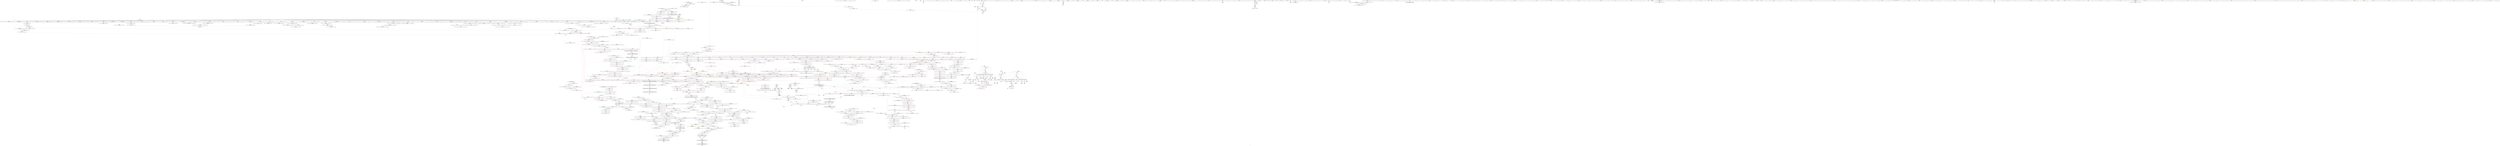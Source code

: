 digraph "SVFG" {
	label="SVFG";

	Node0x5601a5135790 [shape=record,color=grey,label="{NodeID: 0\nNullPtr|{|<s49>116}}"];
	Node0x5601a5135790 -> Node0x5601a55637b0[style=solid];
	Node0x5601a5135790 -> Node0x5601a55638b0[style=solid];
	Node0x5601a5135790 -> Node0x5601a5563980[style=solid];
	Node0x5601a5135790 -> Node0x5601a5563a50[style=solid];
	Node0x5601a5135790 -> Node0x5601a5563b20[style=solid];
	Node0x5601a5135790 -> Node0x5601a5563bf0[style=solid];
	Node0x5601a5135790 -> Node0x5601a5563cc0[style=solid];
	Node0x5601a5135790 -> Node0x5601a5563d90[style=solid];
	Node0x5601a5135790 -> Node0x5601a5563e60[style=solid];
	Node0x5601a5135790 -> Node0x5601a5563f30[style=solid];
	Node0x5601a5135790 -> Node0x5601a5564000[style=solid];
	Node0x5601a5135790 -> Node0x5601a55640d0[style=solid];
	Node0x5601a5135790 -> Node0x5601a55641a0[style=solid];
	Node0x5601a5135790 -> Node0x5601a5564270[style=solid];
	Node0x5601a5135790 -> Node0x5601a5564340[style=solid];
	Node0x5601a5135790 -> Node0x5601a5564410[style=solid];
	Node0x5601a5135790 -> Node0x5601a55644e0[style=solid];
	Node0x5601a5135790 -> Node0x5601a55645b0[style=solid];
	Node0x5601a5135790 -> Node0x5601a5564680[style=solid];
	Node0x5601a5135790 -> Node0x5601a5564750[style=solid];
	Node0x5601a5135790 -> Node0x5601a5564820[style=solid];
	Node0x5601a5135790 -> Node0x5601a55648f0[style=solid];
	Node0x5601a5135790 -> Node0x5601a55649c0[style=solid];
	Node0x5601a5135790 -> Node0x5601a5564a90[style=solid];
	Node0x5601a5135790 -> Node0x5601a5564b60[style=solid];
	Node0x5601a5135790 -> Node0x5601a5564c30[style=solid];
	Node0x5601a5135790 -> Node0x5601a5564d00[style=solid];
	Node0x5601a5135790 -> Node0x5601a5564dd0[style=solid];
	Node0x5601a5135790 -> Node0x5601a5564ea0[style=solid];
	Node0x5601a5135790 -> Node0x5601a5564f70[style=solid];
	Node0x5601a5135790 -> Node0x5601a5565040[style=solid];
	Node0x5601a5135790 -> Node0x5601a5565110[style=solid];
	Node0x5601a5135790 -> Node0x5601a55651e0[style=solid];
	Node0x5601a5135790 -> Node0x5601a55652b0[style=solid];
	Node0x5601a5135790 -> Node0x5601a5565380[style=solid];
	Node0x5601a5135790 -> Node0x5601a5565450[style=solid];
	Node0x5601a5135790 -> Node0x5601a5565520[style=solid];
	Node0x5601a5135790 -> Node0x5601a55655f0[style=solid];
	Node0x5601a5135790 -> Node0x5601a55656c0[style=solid];
	Node0x5601a5135790 -> Node0x5601a5565790[style=solid];
	Node0x5601a5135790 -> Node0x5601a5565860[style=solid];
	Node0x5601a5135790 -> Node0x5601a55808b0[style=solid];
	Node0x5601a5135790 -> Node0x5601a5582210[style=solid];
	Node0x5601a5135790 -> Node0x5601a55822e0[style=solid];
	Node0x5601a5135790 -> Node0x5601a55823b0[style=solid];
	Node0x5601a5135790 -> Node0x5601a556c770[style=solid];
	Node0x5601a5135790 -> Node0x5601a4f67710[style=solid];
	Node0x5601a5135790 -> Node0x5601a55ab810[style=solid];
	Node0x5601a5135790 -> Node0x5601a55abb10[style=solid];
	Node0x5601a5135790:s49 -> Node0x5601a565cc30[style=solid,color=red];
	Node0x5601a56522c0 [shape=record,color=black,label="{NodeID: 1882\n1338 = PHI(1106, )\n1st arg _ZSt22__uninitialized_copy_aISt13move_iteratorIPNSt7__cxx1112basic_stringIcSt11char_traitsIcESaIcEEEES7_S6_ET0_T_SA_S9_RSaIT1_E }"];
	Node0x5601a56522c0 -> Node0x5601a558adc0[style=solid];
	Node0x5601a556b4c0 [shape=record,color=blue,label="{NodeID: 775\n592\<--589\n__last.addr\<--__last\n_ZNSt12_Destroy_auxILb0EE9__destroyIPNSt7__cxx1112basic_stringIcSt11char_traitsIcESaIcEEEEEvT_S9_\n}"];
	Node0x5601a556b4c0 -> Node0x5601a55790b0[style=dashed];
	Node0x5601a5562020 [shape=record,color=purple,label="{NodeID: 443\n838\<--836\n_M_finish18\<--\n_ZNSt6vectorINSt7__cxx1112basic_stringIcSt11char_traitsIcESaIcEEESaIS5_EE17_M_default_appendEm\n}"];
	Node0x5601a5562020 -> Node0x5601a557b880[style=solid];
	Node0x5601a5555570 [shape=record,color=green,label="{NodeID: 111\n676\<--677\n__p.addr\<--__p.addr_field_insensitive\n_ZNSt16allocator_traitsISaINSt7__cxx1112basic_stringIcSt11char_traitsIcESaIcEEEEE10deallocateERS6_PS5_m\n}"];
	Node0x5601a5555570 -> Node0x5601a5579800[style=solid];
	Node0x5601a5555570 -> Node0x5601a556bc10[style=solid];
	Node0x5601a558c890 [shape=record,color=blue,label="{NodeID: 886\n1608\<--1605\n__i.addr\<--__i\n_ZNSt13move_iteratorIPNSt7__cxx1112basic_stringIcSt11char_traitsIcESaIcEEEEC2ES6_\n}"];
	Node0x5601a558c890 -> Node0x5601a55800d0[style=dashed];
	Node0x5601a55779f0 [shape=record,color=red,label="{NodeID: 554\n267\<--266\n\<--call19\n_Z5solvei\n}"];
	Node0x5601a55779f0 -> Node0x5601a5566a00[style=solid];
	Node0x5601a55a9290 [shape=record,color=grey,label="{NodeID: 1329\n786 = Binary(784, 785, )\n}"];
	Node0x5601a55a9290 -> Node0x5601a55a9110[style=solid];
	Node0x5601a555a5e0 [shape=record,color=green,label="{NodeID: 222\n1516\<--1517\n__y.addr\<--__y.addr_field_insensitive\n_ZStneIPNSt7__cxx1112basic_stringIcSt11char_traitsIcESaIcEEEEbRKSt13move_iteratorIT_ESB_\n}"];
	Node0x5601a555a5e0 -> Node0x5601a557f640[style=solid];
	Node0x5601a555a5e0 -> Node0x5601a558bfa0[style=solid];
	Node0x5601a557d420 [shape=record,color=red,label="{NodeID: 665\n1153\<--1139\n\<--__cur\n_ZNSt27__uninitialized_default_n_1ILb0EE18__uninit_default_nIPNSt7__cxx1112basic_stringIcSt11char_traitsIcESaIcEEEmEET_S9_T0_\n|{<s0>104}}"];
	Node0x5601a557d420:s0 -> Node0x5601a5658b60[style=solid,color=red];
	Node0x5601a55edb10 [shape=record,color=yellow,style=double,label="{NodeID: 1440\n23V_1 = ENCHI(MR_23V_0)\npts\{150000 \}\nFun[_ZNSt6vectorINSt7__cxx1112basic_stringIcSt11char_traitsIcESaIcEEESaIS5_EEixEm]}"];
	Node0x5601a55edb10 -> Node0x5601a5576330[style=dashed];
	Node0x5601a55685a0 [shape=record,color=black,label="{NodeID: 333\n825\<--771\n\<--this1\n_ZNSt6vectorINSt7__cxx1112basic_stringIcSt11char_traitsIcESaIcEEESaIS5_EE17_M_default_appendEm\n|{<s0>72}}"];
	Node0x5601a55685a0:s0 -> Node0x5601a565b7a0[style=solid,color=red];
	Node0x5601a5135820 [shape=record,color=green,label="{NodeID: 1\n7\<--1\n__dso_handle\<--dummyObj\nGlob }"];
	Node0x5601a56523d0 [shape=record,color=black,label="{NodeID: 1883\n1339 = PHI(1101, )\n2nd arg _ZSt22__uninitialized_copy_aISt13move_iteratorIPNSt7__cxx1112basic_stringIcSt11char_traitsIcESaIcEEEES7_S6_ET0_T_SA_S9_RSaIT1_E }"];
	Node0x5601a56523d0 -> Node0x5601a558ae90[style=solid];
	Node0x5601a556b590 [shape=record,color=blue,label="{NodeID: 776\n590\<--610\n__first.addr\<--incdec.ptr\n_ZNSt12_Destroy_auxILb0EE9__destroyIPNSt7__cxx1112basic_stringIcSt11char_traitsIcESaIcEEEEEvT_S9_\n}"];
	Node0x5601a556b590 -> Node0x5601a55df4d0[style=dashed];
	Node0x5601a55620f0 [shape=record,color=purple,label="{NodeID: 444\n883\<--882\n_M_impl29\<--\n_ZNSt6vectorINSt7__cxx1112basic_stringIcSt11char_traitsIcESaIcEEESaIS5_EE17_M_default_appendEm\n}"];
	Node0x5601a5555640 [shape=record,color=green,label="{NodeID: 112\n678\<--679\n__n.addr\<--__n.addr_field_insensitive\n_ZNSt16allocator_traitsISaINSt7__cxx1112basic_stringIcSt11char_traitsIcESaIcEEEEE10deallocateERS6_PS5_m\n}"];
	Node0x5601a5555640 -> Node0x5601a55798d0[style=solid];
	Node0x5601a5555640 -> Node0x5601a556bce0[style=solid];
	Node0x5601a558c960 [shape=record,color=blue,label="{NodeID: 887\n1613\<--1614\n_M_current\<--\n_ZNSt13move_iteratorIPNSt7__cxx1112basic_stringIcSt11char_traitsIcESaIcEEEEC2ES6_\n|{<s0>123}}"];
	Node0x5601a558c960:s0 -> Node0x5601a560e7c0[style=dashed,color=blue];
	Node0x5601a5577ac0 [shape=record,color=red,label="{NodeID: 555\n378\<--372\nthis1\<--this.addr\n_ZNSt6vectorINSt7__cxx1112basic_stringIcSt11char_traitsIcESaIcEEESaIS5_EE6resizeEm\n|{|<s1>41|<s2>42|<s3>43|<s4>44|<s5>45}}"];
	Node0x5601a5577ac0 -> Node0x5601a5567220[style=solid];
	Node0x5601a5577ac0:s1 -> Node0x5601a565a240[style=solid,color=red];
	Node0x5601a5577ac0:s2 -> Node0x5601a565a240[style=solid,color=red];
	Node0x5601a5577ac0:s3 -> Node0x5601a5658f50[style=solid,color=red];
	Node0x5601a5577ac0:s4 -> Node0x5601a565a240[style=solid,color=red];
	Node0x5601a5577ac0:s5 -> Node0x5601a565af80[style=solid,color=red];
	Node0x5601a55a9410 [shape=record,color=grey,label="{NodeID: 1330\n321 = Binary(320, 246, )\n}"];
	Node0x5601a55a9410 -> Node0x5601a5567080[style=solid];
	Node0x5601a555a6b0 [shape=record,color=green,label="{NodeID: 223\n1523\<--1524\n_ZSteqIPNSt7__cxx1112basic_stringIcSt11char_traitsIcESaIcEEEEbRKSt13move_iteratorIT_ESB_\<--_ZSteqIPNSt7__cxx1112basic_stringIcSt11char_traitsIcESaIcEEEEbRKSt13move_iteratorIT_ESB__field_insensitive\n}"];
	Node0x5601a557d4f0 [shape=record,color=red,label="{NodeID: 666\n1163\<--1139\n\<--__cur\n_ZNSt27__uninitialized_default_n_1ILb0EE18__uninit_default_nIPNSt7__cxx1112basic_stringIcSt11char_traitsIcESaIcEEEmEET_S9_T0_\n}"];
	Node0x5601a557d4f0 -> Node0x5601a55734e0[style=solid];
	Node0x5601a5568670 [shape=record,color=black,label="{NodeID: 334\n832\<--771\n\<--this1\n_ZNSt6vectorINSt7__cxx1112basic_stringIcSt11char_traitsIcESaIcEEESaIS5_EE17_M_default_appendEm\n}"];
	Node0x5601a5568670 -> Node0x5601a5561db0[style=solid];
	Node0x5601a5568670 -> Node0x5601a5561e80[style=solid];
	Node0x5601a5508030 [shape=record,color=green,label="{NodeID: 2\n9\<--1\n\<--dummyObj\nCan only get source location for instruction, argument, global var or function.}"];
	Node0x5601a5654730 [shape=record,color=black,label="{NodeID: 1884\n1107 = PHI(1336, )\n}"];
	Node0x5601a5654730 -> Node0x5601a5569b90[style=solid];
	Node0x5601a556b660 [shape=record,color=blue,label="{NodeID: 777\n616\<--615\n__pointer.addr\<--__pointer\n_ZSt8_DestroyINSt7__cxx1112basic_stringIcSt11char_traitsIcESaIcEEEEvPT_\n}"];
	Node0x5601a556b660 -> Node0x5601a5579180[style=dashed];
	Node0x5601a55ec1d0 [shape=record,color=yellow,style=double,label="{NodeID: 1552\n267V_1 = ENCHI(MR_267V_0)\npts\{14380000 \}\nFun[_ZSteqIPNSt7__cxx1112basic_stringIcSt11char_traitsIcESaIcEEEEbRKSt13move_iteratorIT_ESB_]|{<s0>141}}"];
	Node0x5601a55ec1d0:s0 -> Node0x5601a5582f70[style=dashed,color=red];
	Node0x5601a55621c0 [shape=record,color=purple,label="{NodeID: 445\n884\<--882\n_M_start30\<--\n_ZNSt6vectorINSt7__cxx1112basic_stringIcSt11char_traitsIcESaIcEEESaIS5_EE17_M_default_appendEm\n}"];
	Node0x5601a55621c0 -> Node0x5601a557b950[style=solid];
	Node0x5601a5555710 [shape=record,color=green,label="{NodeID: 113\n688\<--689\n_ZN9__gnu_cxx13new_allocatorINSt7__cxx1112basic_stringIcSt11char_traitsIcESaIcEEEE10deallocateEPS6_m\<--_ZN9__gnu_cxx13new_allocatorINSt7__cxx1112basic_stringIcSt11char_traitsIcESaIcEEEE10deallocateEPS6_m_field_insensitive\n}"];
	Node0x5601a5577b90 [shape=record,color=red,label="{NodeID: 556\n379\<--374\n\<--__new_size.addr\n_ZNSt6vectorINSt7__cxx1112basic_stringIcSt11char_traitsIcESaIcEEESaIS5_EE6resizeEm\n}"];
	Node0x5601a5577b90 -> Node0x5601a55ad490[style=solid];
	Node0x5601a55a9590 [shape=record,color=grey,label="{NodeID: 1331\n245 = Binary(244, 246, )\n}"];
	Node0x5601a55a9590 -> Node0x5601a5581370[style=solid];
	Node0x5601a555a7b0 [shape=record,color=green,label="{NodeID: 224\n1530\<--1531\n__p.addr\<--__p.addr_field_insensitive\n_ZSt10_ConstructINSt7__cxx1112basic_stringIcSt11char_traitsIcESaIcEEEJS5_EEvPT_DpOT0_\n}"];
	Node0x5601a555a7b0 -> Node0x5601a557f710[style=solid];
	Node0x5601a555a7b0 -> Node0x5601a558c070[style=solid];
	Node0x5601a557d5c0 [shape=record,color=red,label="{NodeID: 667\n1176\<--1139\n\<--__cur\n_ZNSt27__uninitialized_default_n_1ILb0EE18__uninit_default_nIPNSt7__cxx1112basic_stringIcSt11char_traitsIcESaIcEEEmEET_S9_T0_\n|{<s0>107}}"];
	Node0x5601a557d5c0:s0 -> Node0x5601a56517a0[style=solid,color=red];
	Node0x5601a5568740 [shape=record,color=black,label="{NodeID: 335\n836\<--771\n\<--this1\n_ZNSt6vectorINSt7__cxx1112basic_stringIcSt11char_traitsIcESaIcEEESaIS5_EE17_M_default_appendEm\n}"];
	Node0x5601a5568740 -> Node0x5601a5561f50[style=solid];
	Node0x5601a5568740 -> Node0x5601a5562020[style=solid];
	Node0x5601a5551f50 [shape=record,color=green,label="{NodeID: 3\n16\<--1\n_ZSt4cout\<--dummyObj\nGlob }"];
	Node0x5601a5654960 [shape=record,color=black,label="{NodeID: 1885\n319 = PHI(172, )\n}"];
	Node0x5601a556b730 [shape=record,color=blue,label="{NodeID: 778\n626\<--625\n__r.addr\<--__r\n_ZSt11__addressofINSt7__cxx1112basic_stringIcSt11char_traitsIcESaIcEEEEPT_RS6_\n}"];
	Node0x5601a556b730 -> Node0x5601a5579250[style=dashed];
	Node0x5601a55ec2b0 [shape=record,color=yellow,style=double,label="{NodeID: 1553\n269V_1 = ENCHI(MR_269V_0)\npts\{14400000 \}\nFun[_ZSteqIPNSt7__cxx1112basic_stringIcSt11char_traitsIcESaIcEEEEbRKSt13move_iteratorIT_ESB_]|{<s0>142}}"];
	Node0x5601a55ec2b0:s0 -> Node0x5601a5582f70[style=dashed,color=red];
	Node0x5601a5562290 [shape=record,color=purple,label="{NodeID: 446\n887\<--886\n_M_impl31\<--\n_ZNSt6vectorINSt7__cxx1112basic_stringIcSt11char_traitsIcESaIcEEESaIS5_EE17_M_default_appendEm\n}"];
	Node0x5601a555abf0 [shape=record,color=green,label="{NodeID: 114\n695\<--696\nthis.addr\<--this.addr_field_insensitive\n_ZN9__gnu_cxx13new_allocatorINSt7__cxx1112basic_stringIcSt11char_traitsIcESaIcEEEE10deallocateEPS6_m\n}"];
	Node0x5601a555abf0 -> Node0x5601a55799a0[style=solid];
	Node0x5601a555abf0 -> Node0x5601a556bdb0[style=solid];
	Node0x5601a5577c60 [shape=record,color=red,label="{NodeID: 557\n385\<--374\n\<--__new_size.addr\n_ZNSt6vectorINSt7__cxx1112basic_stringIcSt11char_traitsIcESaIcEEESaIS5_EE6resizeEm\n}"];
	Node0x5601a5577c60 -> Node0x5601a55aa790[style=solid];
	Node0x5601a55a9710 [shape=record,color=grey,label="{NodeID: 1332\n550 = Binary(548, 549, )\n}"];
	Node0x5601a55a9710 -> Node0x5601a55a9890[style=solid];
	Node0x5601a555a880 [shape=record,color=green,label="{NodeID: 225\n1532\<--1533\n__args.addr\<--__args.addr_field_insensitive\n_ZSt10_ConstructINSt7__cxx1112basic_stringIcSt11char_traitsIcESaIcEEEJS5_EEvPT_DpOT0_\n}"];
	Node0x5601a555a880 -> Node0x5601a557f7e0[style=solid];
	Node0x5601a555a880 -> Node0x5601a558c140[style=solid];
	Node0x5601a557d690 [shape=record,color=red,label="{NodeID: 668\n1179\<--1139\n\<--__cur\n_ZNSt27__uninitialized_default_n_1ILb0EE18__uninit_default_nIPNSt7__cxx1112basic_stringIcSt11char_traitsIcESaIcEEEmEET_S9_T0_\n}"];
	Node0x5601a557d690 -> Node0x5601a5569d30[style=solid];
	Node0x5601a5568810 [shape=record,color=black,label="{NodeID: 336\n841\<--771\n\<--this1\n_ZNSt6vectorINSt7__cxx1112basic_stringIcSt11char_traitsIcESaIcEEESaIS5_EE17_M_default_appendEm\n|{<s0>74}}"];
	Node0x5601a5568810:s0 -> Node0x5601a565b7a0[style=solid,color=red];
	Node0x5601a5551fe0 [shape=record,color=green,label="{NodeID: 4\n17\<--1\n.str\<--dummyObj\nGlob }"];
	Node0x5601a5654aa0 [shape=record,color=black,label="{NodeID: 1886\n323 = PHI()\n}"];
	Node0x5601a5654aa0 -> Node0x5601a5581850[style=solid];
	Node0x5601a556b800 [shape=record,color=blue,label="{NodeID: 779\n637\<--634\nthis.addr\<--this\n_ZNSt12_Vector_baseINSt7__cxx1112basic_stringIcSt11char_traitsIcESaIcEEESaIS5_EE13_M_deallocateEPS5_m\n}"];
	Node0x5601a556b800 -> Node0x5601a5579320[style=dashed];
	Node0x5601a5562360 [shape=record,color=purple,label="{NodeID: 447\n888\<--886\n_M_finish32\<--\n_ZNSt6vectorINSt7__cxx1112basic_stringIcSt11char_traitsIcESaIcEEESaIS5_EE17_M_default_appendEm\n}"];
	Node0x5601a5562360 -> Node0x5601a557ba20[style=solid];
	Node0x5601a555acc0 [shape=record,color=green,label="{NodeID: 115\n697\<--698\n__p.addr\<--__p.addr_field_insensitive\n_ZN9__gnu_cxx13new_allocatorINSt7__cxx1112basic_stringIcSt11char_traitsIcESaIcEEEE10deallocateEPS6_m\n}"];
	Node0x5601a555acc0 -> Node0x5601a5579a70[style=solid];
	Node0x5601a555acc0 -> Node0x5601a556be80[style=solid];
	Node0x5601a5577d30 [shape=record,color=red,label="{NodeID: 558\n392\<--374\n\<--__new_size.addr\n_ZNSt6vectorINSt7__cxx1112basic_stringIcSt11char_traitsIcESaIcEEESaIS5_EE6resizeEm\n}"];
	Node0x5601a5577d30 -> Node0x5601a55ad610[style=solid];
	Node0x5601a55a9890 [shape=record,color=grey,label="{NodeID: 1333\n551 = Binary(550, 552, )\n|{<s0>54}}"];
	Node0x5601a55a9890:s0 -> Node0x5601a565b610[style=solid,color=red];
	Node0x5601a555a950 [shape=record,color=green,label="{NodeID: 226\n1541\<--1542\n_ZSt7forwardINSt7__cxx1112basic_stringIcSt11char_traitsIcESaIcEEEEOT_RNSt16remove_referenceIS6_E4typeE\<--_ZSt7forwardINSt7__cxx1112basic_stringIcSt11char_traitsIcESaIcEEEEOT_RNSt16remove_referenceIS6_E4typeE_field_insensitive\n}"];
	Node0x5601a557d760 [shape=record,color=red,label="{NodeID: 669\n1173\<--1141\nexn\<--exn.slot\n_ZNSt27__uninitialized_default_n_1ILb0EE18__uninit_default_nIPNSt7__cxx1112basic_stringIcSt11char_traitsIcESaIcEEEmEET_S9_T0_\n}"];
	Node0x5601a55688e0 [shape=record,color=black,label="{NodeID: 337\n862\<--771\n\<--this1\n_ZNSt6vectorINSt7__cxx1112basic_stringIcSt11char_traitsIcESaIcEEESaIS5_EE17_M_default_appendEm\n|{<s0>77}}"];
	Node0x5601a55688e0:s0 -> Node0x5601a565b7a0[style=solid,color=red];
	Node0x5601a55520a0 [shape=record,color=green,label="{NodeID: 5\n19\<--1\n.str.2\<--dummyObj\nGlob }"];
	Node0x5601a5654b70 [shape=record,color=black,label="{NodeID: 1887\n344 = PHI(172, )\n}"];
	Node0x5601a556b8d0 [shape=record,color=blue,label="{NodeID: 780\n639\<--635\n__p.addr\<--__p\n_ZNSt12_Vector_baseINSt7__cxx1112basic_stringIcSt11char_traitsIcESaIcEEESaIS5_EE13_M_deallocateEPS5_m\n}"];
	Node0x5601a556b8d0 -> Node0x5601a55793f0[style=dashed];
	Node0x5601a556b8d0 -> Node0x5601a55794c0[style=dashed];
	Node0x5601a5562430 [shape=record,color=purple,label="{NodeID: 448\n895\<--894\n_M_impl34\<--\n_ZNSt6vectorINSt7__cxx1112basic_stringIcSt11char_traitsIcESaIcEEESaIS5_EE17_M_default_appendEm\n}"];
	Node0x5601a555ad90 [shape=record,color=green,label="{NodeID: 116\n699\<--700\n.addr\<--.addr_field_insensitive\n_ZN9__gnu_cxx13new_allocatorINSt7__cxx1112basic_stringIcSt11char_traitsIcESaIcEEEE10deallocateEPS6_m\n}"];
	Node0x5601a555ad90 -> Node0x5601a556bf50[style=solid];
	Node0x5601a5577e00 [shape=record,color=red,label="{NodeID: 559\n400\<--374\n\<--__new_size.addr\n_ZNSt6vectorINSt7__cxx1112basic_stringIcSt11char_traitsIcESaIcEEESaIS5_EE6resizeEm\n}"];
	Node0x5601a55a9a10 [shape=record,color=grey,label="{NodeID: 1334\n1031 = Binary(1024, 1030, )\n}"];
	Node0x5601a55a9a10 -> Node0x5601a556d6e0[style=solid];
	Node0x5601a555aa50 [shape=record,color=green,label="{NodeID: 227\n1544\<--1545\n_ZNSt7__cxx1112basic_stringIcSt11char_traitsIcESaIcEEC1EOS4_\<--_ZNSt7__cxx1112basic_stringIcSt11char_traitsIcESaIcEEC1EOS4__field_insensitive\n}"];
	Node0x5601a557d830 [shape=record,color=red,label="{NodeID: 670\n1192\<--1141\nexn4\<--exn.slot\n_ZNSt27__uninitialized_default_n_1ILb0EE18__uninit_default_nIPNSt7__cxx1112basic_stringIcSt11char_traitsIcESaIcEEEmEET_S9_T0_\n}"];
	Node0x5601a55689b0 [shape=record,color=black,label="{NodeID: 338\n874\<--771\n\<--this1\n_ZNSt6vectorINSt7__cxx1112basic_stringIcSt11char_traitsIcESaIcEEESaIS5_EE17_M_default_appendEm\n|{<s0>80}}"];
	Node0x5601a55689b0:s0 -> Node0x5601a565b2f0[style=solid,color=red];
	Node0x5601a5552940 [shape=record,color=green,label="{NodeID: 6\n21\<--1\n_ZSt3cin\<--dummyObj\nGlob }"];
	Node0x5601a5654ce0 [shape=record,color=black,label="{NodeID: 1888\n345 = PHI()\n}"];
	Node0x5601a556b9a0 [shape=record,color=blue,label="{NodeID: 781\n641\<--636\n__n.addr\<--__n\n_ZNSt12_Vector_baseINSt7__cxx1112basic_stringIcSt11char_traitsIcESaIcEEESaIS5_EE13_M_deallocateEPS5_m\n}"];
	Node0x5601a556b9a0 -> Node0x5601a5579590[style=dashed];
	Node0x5601a5562500 [shape=record,color=purple,label="{NodeID: 449\n896\<--894\n_M_start35\<--\n_ZNSt6vectorINSt7__cxx1112basic_stringIcSt11char_traitsIcESaIcEEESaIS5_EE17_M_default_appendEm\n}"];
	Node0x5601a5562500 -> Node0x5601a557baf0[style=solid];
	Node0x5601a555ae60 [shape=record,color=green,label="{NodeID: 117\n708\<--709\n_ZdlPv\<--_ZdlPv_field_insensitive\n}"];
	Node0x5601a5577ed0 [shape=record,color=red,label="{NodeID: 560\n399\<--398\n\<--_M_start\n_ZNSt6vectorINSt7__cxx1112basic_stringIcSt11char_traitsIcESaIcEEESaIS5_EE6resizeEm\n}"];
	Node0x5601a5577ed0 -> Node0x5601a5574ba0[style=solid];
	Node0x5601a55a9b90 [shape=record,color=grey,label="{NodeID: 1335\n1525 = Binary(1522, 168, )\n}"];
	Node0x5601a55a9b90 -> Node0x5601a555f3b0[style=solid];
	Node0x5601a555ab50 [shape=record,color=green,label="{NodeID: 228\n1549\<--1550\nthis.addr\<--this.addr_field_insensitive\n_ZNKSt13move_iteratorIPNSt7__cxx1112basic_stringIcSt11char_traitsIcESaIcEEEEdeEv\n}"];
	Node0x5601a555ab50 -> Node0x5601a557f8b0[style=solid];
	Node0x5601a555ab50 -> Node0x5601a558c210[style=solid];
	Node0x5601a557d900 [shape=record,color=red,label="{NodeID: 671\n1193\<--1143\nsel\<--ehselector.slot\n_ZNSt27__uninitialized_default_n_1ILb0EE18__uninit_default_nIPNSt7__cxx1112basic_stringIcSt11char_traitsIcESaIcEEEmEET_S9_T0_\n}"];
	Node0x5601a5568a80 [shape=record,color=black,label="{NodeID: 339\n882\<--771\n\<--this1\n_ZNSt6vectorINSt7__cxx1112basic_stringIcSt11char_traitsIcESaIcEEESaIS5_EE17_M_default_appendEm\n}"];
	Node0x5601a5568a80 -> Node0x5601a55620f0[style=solid];
	Node0x5601a5568a80 -> Node0x5601a55621c0[style=solid];
	Node0x5601a55529d0 [shape=record,color=green,label="{NodeID: 7\n22\<--1\n.str.3\<--dummyObj\nGlob }"];
	Node0x5601a5654db0 [shape=record,color=black,label="{NodeID: 1889\n348 = PHI()\n}"];
	Node0x5601a556ba70 [shape=record,color=blue,label="{NodeID: 782\n661\<--660\nthis.addr\<--this\n_ZNSt12_Vector_baseINSt7__cxx1112basic_stringIcSt11char_traitsIcESaIcEEESaIS5_EE12_Vector_implD2Ev\n}"];
	Node0x5601a556ba70 -> Node0x5601a5579660[style=dashed];
	Node0x5601a55625d0 [shape=record,color=purple,label="{NodeID: 450\n899\<--898\n_M_impl36\<--\n_ZNSt6vectorINSt7__cxx1112basic_stringIcSt11char_traitsIcESaIcEEESaIS5_EE17_M_default_appendEm\n}"];
	Node0x5601a555af30 [shape=record,color=green,label="{NodeID: 118\n715\<--716\nthis.addr\<--this.addr_field_insensitive\n_ZNSaINSt7__cxx1112basic_stringIcSt11char_traitsIcESaIcEEEED2Ev\n}"];
	Node0x5601a555af30 -> Node0x5601a5579b40[style=solid];
	Node0x5601a555af30 -> Node0x5601a556c020[style=solid];
	Node0x5601a5577fa0 [shape=record,color=red,label="{NodeID: 561\n428\<--419\n\<--t\nmain\n}"];
	Node0x5601a5577fa0 -> Node0x5601a55ad910[style=solid];
	Node0x5601a55a9d10 [shape=record,color=grey,label="{NodeID: 1336\n1015 = Binary(1011, 1014, )\n}"];
	Node0x5601a55a9d10 -> Node0x5601a55ace90[style=solid];
	Node0x5601a5563000 [shape=record,color=green,label="{NodeID: 229\n1558\<--1559\nthis.addr\<--this.addr_field_insensitive\n_ZNSt13move_iteratorIPNSt7__cxx1112basic_stringIcSt11char_traitsIcESaIcEEEEppEv\n}"];
	Node0x5601a5563000 -> Node0x5601a557fa50[style=solid];
	Node0x5601a5563000 -> Node0x5601a558c2e0[style=solid];
	Node0x5601a557d9d0 [shape=record,color=red,label="{NodeID: 672\n1208\<--1205\n\<--__p.addr\n_ZSt10_ConstructINSt7__cxx1112basic_stringIcSt11char_traitsIcESaIcEEEJEEvPT_DpOT0_\n}"];
	Node0x5601a557d9d0 -> Node0x5601a5569e00[style=solid];
	Node0x5601a5568b50 [shape=record,color=black,label="{NodeID: 340\n886\<--771\n\<--this1\n_ZNSt6vectorINSt7__cxx1112basic_stringIcSt11char_traitsIcESaIcEEESaIS5_EE17_M_default_appendEm\n}"];
	Node0x5601a5568b50 -> Node0x5601a5562290[style=solid];
	Node0x5601a5568b50 -> Node0x5601a5562360[style=solid];
	Node0x5601a5552a60 [shape=record,color=green,label="{NodeID: 8\n24\<--1\n.str.4\<--dummyObj\nGlob }"];
	Node0x5601a5654e80 [shape=record,color=black,label="{NodeID: 1890\n38 = PHI()\n}"];
	Node0x5601a556bb40 [shape=record,color=blue,label="{NodeID: 783\n674\<--671\n__a.addr\<--__a\n_ZNSt16allocator_traitsISaINSt7__cxx1112basic_stringIcSt11char_traitsIcESaIcEEEEE10deallocateERS6_PS5_m\n}"];
	Node0x5601a556bb40 -> Node0x5601a5579730[style=dashed];
	Node0x5601a55626a0 [shape=record,color=purple,label="{NodeID: 451\n900\<--898\n_M_end_of_storage37\<--\n_ZNSt6vectorINSt7__cxx1112basic_stringIcSt11char_traitsIcESaIcEEESaIS5_EE17_M_default_appendEm\n}"];
	Node0x5601a55626a0 -> Node0x5601a557bbc0[style=solid];
	Node0x5601a555b000 [shape=record,color=green,label="{NodeID: 119\n721\<--722\n_ZN9__gnu_cxx13new_allocatorINSt7__cxx1112basic_stringIcSt11char_traitsIcESaIcEEEED2Ev\<--_ZN9__gnu_cxx13new_allocatorINSt7__cxx1112basic_stringIcSt11char_traitsIcESaIcEEEED2Ev_field_insensitive\n}"];
	Node0x5601a5578070 [shape=record,color=red,label="{NodeID: 562\n427\<--421\n\<--i\nmain\n}"];
	Node0x5601a5578070 -> Node0x5601a55ad910[style=solid];
	Node0x5601a55a9e90 [shape=record,color=grey,label="{NodeID: 1337\n273 = Binary(272, 246, )\n|{<s0>25}}"];
	Node0x5601a55a9e90:s0 -> Node0x5601a5657e00[style=solid,color=red];
	Node0x5601a55630d0 [shape=record,color=green,label="{NodeID: 230\n1570\<--1571\n__x.addr\<--__x.addr_field_insensitive\n_ZSteqIPNSt7__cxx1112basic_stringIcSt11char_traitsIcESaIcEEEEbRKSt13move_iteratorIT_ESB_\n}"];
	Node0x5601a55630d0 -> Node0x5601a557fbf0[style=solid];
	Node0x5601a55630d0 -> Node0x5601a558c480[style=solid];
	Node0x5601a557daa0 [shape=record,color=red,label="{NodeID: 673\n1223\<--1220\nthis1\<--this.addr\n_ZNKSt6vectorINSt7__cxx1112basic_stringIcSt11char_traitsIcESaIcEEESaIS5_EE8max_sizeEv\n}"];
	Node0x5601a557daa0 -> Node0x5601a5569fa0[style=solid];
	Node0x5601a5568c20 [shape=record,color=black,label="{NodeID: 341\n890\<--771\n\<--this1\n_ZNSt6vectorINSt7__cxx1112basic_stringIcSt11char_traitsIcESaIcEEESaIS5_EE17_M_default_appendEm\n|{<s0>82}}"];
	Node0x5601a5568c20:s0 -> Node0x5601a565b7a0[style=solid,color=red];
	Node0x5601a5552af0 [shape=record,color=green,label="{NodeID: 9\n27\<--1\n\<--dummyObj\nCan only get source location for instruction, argument, global var or function.}"];
	Node0x5601a5654f50 [shape=record,color=black,label="{NodeID: 1891\n59 = PHI()\n}"];
	Node0x5601a556bc10 [shape=record,color=blue,label="{NodeID: 784\n676\<--672\n__p.addr\<--__p\n_ZNSt16allocator_traitsISaINSt7__cxx1112basic_stringIcSt11char_traitsIcESaIcEEEEE10deallocateERS6_PS5_m\n}"];
	Node0x5601a556bc10 -> Node0x5601a5579800[style=dashed];
	Node0x5601a5562770 [shape=record,color=purple,label="{NodeID: 452\n903\<--902\n_M_impl38\<--\n_ZNSt6vectorINSt7__cxx1112basic_stringIcSt11char_traitsIcESaIcEEESaIS5_EE17_M_default_appendEm\n}"];
	Node0x5601a555b100 [shape=record,color=green,label="{NodeID: 120\n726\<--727\nthis.addr\<--this.addr_field_insensitive\n_ZN9__gnu_cxx13new_allocatorINSt7__cxx1112basic_stringIcSt11char_traitsIcESaIcEEEED2Ev\n}"];
	Node0x5601a555b100 -> Node0x5601a5579c10[style=solid];
	Node0x5601a555b100 -> Node0x5601a556c0f0[style=solid];
	Node0x5601a5578140 [shape=record,color=red,label="{NodeID: 563\n431\<--421\n\<--i\nmain\n|{<s0>47}}"];
	Node0x5601a5578140:s0 -> Node0x5601a565cd40[style=solid,color=red];
	Node0x5601a55aa010 [shape=record,color=grey,label="{NodeID: 1338\n277 = Binary(276, 246, )\n|{<s0>26}}"];
	Node0x5601a55aa010:s0 -> Node0x5601a5657b20[style=solid,color=red];
	Node0x5601a55631a0 [shape=record,color=green,label="{NodeID: 231\n1572\<--1573\n__y.addr\<--__y.addr_field_insensitive\n_ZSteqIPNSt7__cxx1112basic_stringIcSt11char_traitsIcESaIcEEEEbRKSt13move_iteratorIT_ESB_\n}"];
	Node0x5601a55631a0 -> Node0x5601a557fcc0[style=solid];
	Node0x5601a55631a0 -> Node0x5601a558c550[style=solid];
	Node0x5601a557db70 [shape=record,color=red,label="{NodeID: 674\n1257\<--1237\n\<--retval\n_ZSt3maxImERKT_S2_S2_\n}"];
	Node0x5601a557db70 -> Node0x5601a556a140[style=solid];
	Node0x5601a5568cf0 [shape=record,color=black,label="{NodeID: 342\n893\<--771\n\<--this1\n_ZNSt6vectorINSt7__cxx1112basic_stringIcSt11char_traitsIcESaIcEEESaIS5_EE17_M_default_appendEm\n|{<s0>84}}"];
	Node0x5601a5568cf0:s0 -> Node0x5601a565b2f0[style=solid,color=red];
	Node0x5601a5552bb0 [shape=record,color=green,label="{NodeID: 10\n162\<--1\n\<--dummyObj\nCan only get source location for instruction, argument, global var or function.}"];
	Node0x5601a5655020 [shape=record,color=black,label="{NodeID: 1892\n100 = PHI(520, )\n|{<s0>8}}"];
	Node0x5601a5655020:s0 -> Node0x5601a5659d10[style=solid,color=red];
	Node0x5601a556bce0 [shape=record,color=blue,label="{NodeID: 785\n678\<--673\n__n.addr\<--__n\n_ZNSt16allocator_traitsISaINSt7__cxx1112basic_stringIcSt11char_traitsIcESaIcEEEEE10deallocateERS6_PS5_m\n}"];
	Node0x5601a556bce0 -> Node0x5601a55798d0[style=dashed];
	Node0x5601a5562840 [shape=record,color=purple,label="{NodeID: 453\n904\<--902\n_M_start39\<--\n_ZNSt6vectorINSt7__cxx1112basic_stringIcSt11char_traitsIcESaIcEEESaIS5_EE17_M_default_appendEm\n}"];
	Node0x5601a5562840 -> Node0x5601a557bc90[style=solid];
	Node0x5601a555b1d0 [shape=record,color=green,label="{NodeID: 121\n733\<--734\nthis.addr\<--this.addr_field_insensitive\n_ZNKSt6vectorINSt7__cxx1112basic_stringIcSt11char_traitsIcESaIcEEESaIS5_EE4sizeEv\n}"];
	Node0x5601a555b1d0 -> Node0x5601a5579ce0[style=solid];
	Node0x5601a555b1d0 -> Node0x5601a556c1c0[style=solid];
	Node0x5601a5578210 [shape=record,color=red,label="{NodeID: 564\n434\<--421\n\<--i\nmain\n}"];
	Node0x5601a5578210 -> Node0x5601a55ab210[style=solid];
	Node0x5601a55aa190 [shape=record,color=grey,label="{NodeID: 1339\n748 = Binary(747, 552, )\n}"];
	Node0x5601a55aa190 -> Node0x5601a5567ff0[style=solid];
	Node0x5601a5563270 [shape=record,color=green,label="{NodeID: 232\n1578\<--1579\n_ZNKSt13move_iteratorIPNSt7__cxx1112basic_stringIcSt11char_traitsIcESaIcEEEE4baseEv\<--_ZNKSt13move_iteratorIPNSt7__cxx1112basic_stringIcSt11char_traitsIcESaIcEEEE4baseEv_field_insensitive\n}"];
	Node0x5601a557dc40 [shape=record,color=red,label="{NodeID: 675\n1245\<--1239\n\<--__a.addr\n_ZSt3maxImERKT_S2_S2_\n}"];
	Node0x5601a557dc40 -> Node0x5601a557df80[style=solid];
	Node0x5601a5568dc0 [shape=record,color=black,label="{NodeID: 343\n894\<--771\n\<--this1\n_ZNSt6vectorINSt7__cxx1112basic_stringIcSt11char_traitsIcESaIcEEESaIS5_EE17_M_default_appendEm\n}"];
	Node0x5601a5568dc0 -> Node0x5601a5562430[style=solid];
	Node0x5601a5568dc0 -> Node0x5601a5562500[style=solid];
	Node0x5601a5552cb0 [shape=record,color=green,label="{NodeID: 11\n165\<--1\n\<--dummyObj\nCan only get source location for instruction, argument, global var or function.}"];
	Node0x5601a5655220 [shape=record,color=black,label="{NodeID: 1893\n151 = PHI(172, )\n}"];
	Node0x5601a556bdb0 [shape=record,color=blue,label="{NodeID: 786\n695\<--692\nthis.addr\<--this\n_ZN9__gnu_cxx13new_allocatorINSt7__cxx1112basic_stringIcSt11char_traitsIcESaIcEEEE10deallocateEPS6_m\n}"];
	Node0x5601a556bdb0 -> Node0x5601a55799a0[style=dashed];
	Node0x5601a5562910 [shape=record,color=purple,label="{NodeID: 454\n913\<--912\n_M_impl44\<--\n_ZNSt6vectorINSt7__cxx1112basic_stringIcSt11char_traitsIcESaIcEEESaIS5_EE17_M_default_appendEm\n}"];
	Node0x5601a555b2a0 [shape=record,color=green,label="{NodeID: 122\n753\<--754\nthis.addr\<--this.addr_field_insensitive\n_ZNSt6vectorINSt7__cxx1112basic_stringIcSt11char_traitsIcESaIcEEESaIS5_EE17_M_default_appendEm\n}"];
	Node0x5601a555b2a0 -> Node0x5601a5579f50[style=solid];
	Node0x5601a555b2a0 -> Node0x5601a556c290[style=solid];
	Node0x5601a55782e0 [shape=record,color=red,label="{NodeID: 565\n444\<--441\nthis1\<--this.addr\n_ZNSt12_Vector_baseINSt7__cxx1112basic_stringIcSt11char_traitsIcESaIcEEESaIS5_EEC2Ev\n}"];
	Node0x5601a55782e0 -> Node0x5601a55607c0[style=solid];
	Node0x5601a55aa310 [shape=record,color=grey,label="{NodeID: 1340\n747 = Binary(745, 746, )\n}"];
	Node0x5601a55aa310 -> Node0x5601a55aa190[style=solid];
	Node0x5601a5563370 [shape=record,color=green,label="{NodeID: 233\n1586\<--1587\nthis.addr\<--this.addr_field_insensitive\n_ZNKSt13move_iteratorIPNSt7__cxx1112basic_stringIcSt11char_traitsIcESaIcEEEE4baseEv\n}"];
	Node0x5601a5563370 -> Node0x5601a557fd90[style=solid];
	Node0x5601a5563370 -> Node0x5601a558c620[style=solid];
	Node0x5601a557dd10 [shape=record,color=red,label="{NodeID: 676\n1254\<--1239\n\<--__a.addr\n_ZSt3maxImERKT_S2_S2_\n}"];
	Node0x5601a557dd10 -> Node0x5601a556ec00[style=solid];
	Node0x5601a5568e90 [shape=record,color=black,label="{NodeID: 344\n898\<--771\n\<--this1\n_ZNSt6vectorINSt7__cxx1112basic_stringIcSt11char_traitsIcESaIcEEESaIS5_EE17_M_default_appendEm\n}"];
	Node0x5601a5568e90 -> Node0x5601a55625d0[style=solid];
	Node0x5601a5568e90 -> Node0x5601a55626a0[style=solid];
	Node0x5601a5552db0 [shape=record,color=green,label="{NodeID: 12\n168\<--1\n\<--dummyObj\nCan only get source location for instruction, argument, global var or function.}"];
	Node0x5601a5655360 [shape=record,color=black,label="{NodeID: 1894\n156 = PHI()\n}"];
	Node0x5601a5655360 -> Node0x5601a55760c0[style=solid];
	Node0x5601a556be80 [shape=record,color=blue,label="{NodeID: 787\n697\<--693\n__p.addr\<--__p\n_ZN9__gnu_cxx13new_allocatorINSt7__cxx1112basic_stringIcSt11char_traitsIcESaIcEEEE10deallocateEPS6_m\n}"];
	Node0x5601a556be80 -> Node0x5601a5579a70[style=dashed];
	Node0x5601a5584b70 [shape=record,color=yellow,style=double,label="{NodeID: 1562\n263V_1 = ENCHI(MR_263V_0)\npts\{1446 \}\nFun[_ZNSt20__uninitialized_copyILb0EE13__uninit_copyISt13move_iteratorIPNSt7__cxx1112basic_stringIcSt11char_traitsIcESaIcEEEES9_EET0_T_SC_SB_]}"];
	Node0x5601a5584b70 -> Node0x5601a558bb90[style=dashed];
	Node0x5601a55629e0 [shape=record,color=purple,label="{NodeID: 455\n914\<--912\n_M_start45\<--\n_ZNSt6vectorINSt7__cxx1112basic_stringIcSt11char_traitsIcESaIcEEESaIS5_EE17_M_default_appendEm\n}"];
	Node0x5601a55629e0 -> Node0x5601a556cc50[style=solid];
	Node0x5601a555b370 [shape=record,color=green,label="{NodeID: 123\n755\<--756\n__n.addr\<--__n.addr_field_insensitive\n_ZNSt6vectorINSt7__cxx1112basic_stringIcSt11char_traitsIcESaIcEEESaIS5_EE17_M_default_appendEm\n}"];
	Node0x5601a555b370 -> Node0x5601a557a020[style=solid];
	Node0x5601a555b370 -> Node0x5601a557a0f0[style=solid];
	Node0x5601a555b370 -> Node0x5601a557a1c0[style=solid];
	Node0x5601a555b370 -> Node0x5601a557a290[style=solid];
	Node0x5601a555b370 -> Node0x5601a557a360[style=solid];
	Node0x5601a555b370 -> Node0x5601a557a430[style=solid];
	Node0x5601a555b370 -> Node0x5601a557a500[style=solid];
	Node0x5601a555b370 -> Node0x5601a556c360[style=solid];
	Node0x5601a55783b0 [shape=record,color=red,label="{NodeID: 566\n471\<--468\nthis1\<--this.addr\n_ZNSt12_Vector_baseINSt7__cxx1112basic_stringIcSt11char_traitsIcESaIcEEESaIS5_EE12_Vector_implC2Ev\n}"];
	Node0x5601a55783b0 -> Node0x5601a55672f0[style=solid];
	Node0x5601a55783b0 -> Node0x5601a5560890[style=solid];
	Node0x5601a55783b0 -> Node0x5601a5560960[style=solid];
	Node0x5601a55783b0 -> Node0x5601a5560a30[style=solid];
	Node0x5601a55aa490 [shape=record,color=grey,label="{NodeID: 1341\n908 = Binary(906, 907, )\n}"];
	Node0x5601a55aa490 -> Node0x5601a55aa610[style=solid];
	Node0x5601a5563440 [shape=record,color=green,label="{NodeID: 234\n1595\<--1596\n__t.addr\<--__t.addr_field_insensitive\n_ZSt7forwardINSt7__cxx1112basic_stringIcSt11char_traitsIcESaIcEEEEOT_RNSt16remove_referenceIS6_E4typeE\n}"];
	Node0x5601a5563440 -> Node0x5601a557ff30[style=solid];
	Node0x5601a5563440 -> Node0x5601a558c6f0[style=solid];
	Node0x5601a557dde0 [shape=record,color=red,label="{NodeID: 677\n1247\<--1241\n\<--__b.addr\n_ZSt3maxImERKT_S2_S2_\n}"];
	Node0x5601a557dde0 -> Node0x5601a557e050[style=solid];
	Node0x5601a5568f60 [shape=record,color=black,label="{NodeID: 345\n902\<--771\n\<--this1\n_ZNSt6vectorINSt7__cxx1112basic_stringIcSt11char_traitsIcESaIcEEESaIS5_EE17_M_default_appendEm\n}"];
	Node0x5601a5568f60 -> Node0x5601a5562770[style=solid];
	Node0x5601a5568f60 -> Node0x5601a5562840[style=solid];
	Node0x5601a5552eb0 [shape=record,color=green,label="{NodeID: 13\n246\<--1\n\<--dummyObj\nCan only get source location for instruction, argument, global var or function.}"];
	Node0x5601a5655430 [shape=record,color=black,label="{NodeID: 1895\n208 = PHI()\n}"];
	Node0x5601a556bf50 [shape=record,color=blue,label="{NodeID: 788\n699\<--694\n.addr\<--\n_ZN9__gnu_cxx13new_allocatorINSt7__cxx1112basic_stringIcSt11char_traitsIcESaIcEEEE10deallocateEPS6_m\n}"];
	Node0x5601a5584c50 [shape=record,color=yellow,style=double,label="{NodeID: 1563\n265V_1 = ENCHI(MR_265V_0)\npts\{1448 \}\nFun[_ZNSt20__uninitialized_copyILb0EE13__uninit_copyISt13move_iteratorIPNSt7__cxx1112basic_stringIcSt11char_traitsIcESaIcEEEES9_EET0_T_SC_SB_]}"];
	Node0x5601a5584c50 -> Node0x5601a558bc60[style=dashed];
	Node0x5601a5562ab0 [shape=record,color=purple,label="{NodeID: 456\n922\<--921\n_M_impl48\<--\n_ZNSt6vectorINSt7__cxx1112basic_stringIcSt11char_traitsIcESaIcEEESaIS5_EE17_M_default_appendEm\n}"];
	Node0x5601a555b440 [shape=record,color=green,label="{NodeID: 124\n757\<--758\n__len\<--__len_field_insensitive\n_ZNSt6vectorINSt7__cxx1112basic_stringIcSt11char_traitsIcESaIcEEESaIS5_EE17_M_default_appendEm\n}"];
	Node0x5601a555b440 -> Node0x5601a557a5d0[style=solid];
	Node0x5601a555b440 -> Node0x5601a557a6a0[style=solid];
	Node0x5601a555b440 -> Node0x5601a557a770[style=solid];
	Node0x5601a555b440 -> Node0x5601a556c500[style=solid];
	Node0x5601a5578480 [shape=record,color=red,label="{NodeID: 567\n488\<--485\nthis1\<--this.addr\n_ZNSaINSt7__cxx1112basic_stringIcSt11char_traitsIcESaIcEEEEC2Ev\n}"];
	Node0x5601a5578480 -> Node0x5601a55673c0[style=solid];
	Node0x5601a55aa610 [shape=record,color=grey,label="{NodeID: 1342\n909 = Binary(908, 552, )\n|{<s0>84}}"];
	Node0x5601a55aa610:s0 -> Node0x5601a565b610[style=solid,color=red];
	Node0x5601a5563510 [shape=record,color=green,label="{NodeID: 235\n1606\<--1607\nthis.addr\<--this.addr_field_insensitive\n_ZNSt13move_iteratorIPNSt7__cxx1112basic_stringIcSt11char_traitsIcESaIcEEEEC2ES6_\n}"];
	Node0x5601a5563510 -> Node0x5601a5580000[style=solid];
	Node0x5601a5563510 -> Node0x5601a558c7c0[style=solid];
	Node0x5601a557deb0 [shape=record,color=red,label="{NodeID: 678\n1251\<--1241\n\<--__b.addr\n_ZSt3maxImERKT_S2_S2_\n}"];
	Node0x5601a557deb0 -> Node0x5601a556eb30[style=solid];
	Node0x5601a5569030 [shape=record,color=black,label="{NodeID: 346\n912\<--771\n\<--this1\n_ZNSt6vectorINSt7__cxx1112basic_stringIcSt11char_traitsIcESaIcEEESaIS5_EE17_M_default_appendEm\n}"];
	Node0x5601a5569030 -> Node0x5601a5562910[style=solid];
	Node0x5601a5569030 -> Node0x5601a55629e0[style=solid];
	Node0x5601a5552fb0 [shape=record,color=green,label="{NodeID: 14\n298\<--1\n\<--dummyObj\nCan only get source location for instruction, argument, global var or function.}"];
	Node0x5601a5655500 [shape=record,color=black,label="{NodeID: 1896\n212 = PHI()\n}"];
	Node0x5601a556c020 [shape=record,color=blue,label="{NodeID: 789\n715\<--714\nthis.addr\<--this\n_ZNSaINSt7__cxx1112basic_stringIcSt11char_traitsIcESaIcEEEED2Ev\n}"];
	Node0x5601a556c020 -> Node0x5601a5579b40[style=dashed];
	Node0x5601a5562b80 [shape=record,color=purple,label="{NodeID: 457\n923\<--921\n_M_finish49\<--\n_ZNSt6vectorINSt7__cxx1112basic_stringIcSt11char_traitsIcESaIcEEESaIS5_EE17_M_default_appendEm\n}"];
	Node0x5601a5562b80 -> Node0x5601a556cd20[style=solid];
	Node0x5601a555b510 [shape=record,color=green,label="{NodeID: 125\n759\<--760\n__size\<--__size_field_insensitive\n_ZNSt6vectorINSt7__cxx1112basic_stringIcSt11char_traitsIcESaIcEEESaIS5_EE17_M_default_appendEm\n}"];
	Node0x5601a555b510 -> Node0x5601a557a840[style=solid];
	Node0x5601a555b510 -> Node0x5601a557a910[style=solid];
	Node0x5601a555b510 -> Node0x5601a557a9e0[style=solid];
	Node0x5601a555b510 -> Node0x5601a556c5d0[style=solid];
	Node0x5601a5578550 [shape=record,color=red,label="{NodeID: 568\n499\<--496\nthis1\<--this.addr\n_ZN9__gnu_cxx13new_allocatorINSt7__cxx1112basic_stringIcSt11char_traitsIcESaIcEEEEC2Ev\n}"];
	Node0x5601a55aa790 [shape=record,color=grey,label="{NodeID: 1343\n387 = Binary(385, 386, )\n|{<s0>43}}"];
	Node0x5601a55aa790:s0 -> Node0x5601a5659060[style=solid,color=red];
	Node0x5601a55635e0 [shape=record,color=green,label="{NodeID: 236\n1608\<--1609\n__i.addr\<--__i.addr_field_insensitive\n_ZNSt13move_iteratorIPNSt7__cxx1112basic_stringIcSt11char_traitsIcESaIcEEEEC2ES6_\n}"];
	Node0x5601a55635e0 -> Node0x5601a55800d0[style=solid];
	Node0x5601a55635e0 -> Node0x5601a558c890[style=solid];
	Node0x5601a557df80 [shape=record,color=red,label="{NodeID: 679\n1246\<--1245\n\<--\n_ZSt3maxImERKT_S2_S2_\n}"];
	Node0x5601a557df80 -> Node0x5601a55ac290[style=solid];
	Node0x5601a55ee840 [shape=record,color=yellow,style=double,label="{NodeID: 1454\n56V_1 = ENCHI(MR_56V_0)\npts\{420 \}\nFun[main]}"];
	Node0x5601a55ee840 -> Node0x5601a5577fa0[style=dashed];
	Node0x5601a5569100 [shape=record,color=black,label="{NodeID: 347\n921\<--771\n\<--this1\n_ZNSt6vectorINSt7__cxx1112basic_stringIcSt11char_traitsIcESaIcEEESaIS5_EE17_M_default_appendEm\n}"];
	Node0x5601a5569100 -> Node0x5601a5562ab0[style=solid];
	Node0x5601a5569100 -> Node0x5601a5562b80[style=solid];
	Node0x5601a55530b0 [shape=record,color=green,label="{NodeID: 15\n316\<--1\n\<--dummyObj\nCan only get source location for instruction, argument, global var or function.}"];
	Node0x5601a56555d0 [shape=record,color=black,label="{NodeID: 1897\n216 = PHI()\n}"];
	Node0x5601a556c0f0 [shape=record,color=blue,label="{NodeID: 790\n726\<--725\nthis.addr\<--this\n_ZN9__gnu_cxx13new_allocatorINSt7__cxx1112basic_stringIcSt11char_traitsIcESaIcEEEED2Ev\n}"];
	Node0x5601a556c0f0 -> Node0x5601a5579c10[style=dashed];
	Node0x5601a5562c50 [shape=record,color=purple,label="{NodeID: 458\n929\<--928\n_M_impl51\<--\n_ZNSt6vectorINSt7__cxx1112basic_stringIcSt11char_traitsIcESaIcEEESaIS5_EE17_M_default_appendEm\n}"];
	Node0x5601a555b5e0 [shape=record,color=green,label="{NodeID: 126\n761\<--762\n__new_start\<--__new_start_field_insensitive\n_ZNSt6vectorINSt7__cxx1112basic_stringIcSt11char_traitsIcESaIcEEESaIS5_EE17_M_default_appendEm\n}"];
	Node0x5601a555b5e0 -> Node0x5601a557aab0[style=solid];
	Node0x5601a555b5e0 -> Node0x5601a557ab80[style=solid];
	Node0x5601a555b5e0 -> Node0x5601a557ac50[style=solid];
	Node0x5601a555b5e0 -> Node0x5601a557ad20[style=solid];
	Node0x5601a555b5e0 -> Node0x5601a557adf0[style=solid];
	Node0x5601a555b5e0 -> Node0x5601a557aec0[style=solid];
	Node0x5601a555b5e0 -> Node0x5601a557af90[style=solid];
	Node0x5601a555b5e0 -> Node0x5601a556c6a0[style=solid];
	Node0x5601a5578620 [shape=record,color=red,label="{NodeID: 569\n514\<--505\n\<--__first.addr\n_ZSt8_DestroyIPNSt7__cxx1112basic_stringIcSt11char_traitsIcESaIcEEES5_EvT_S7_RSaIT0_E\n|{<s0>53}}"];
	Node0x5601a5578620:s0 -> Node0x5601a5651610[style=solid,color=red];
	Node0x5601a55aa910 [shape=record,color=grey,label="{NodeID: 1344\n309 = Binary(308, 246, )\n}"];
	Node0x5601a55aa910 -> Node0x5601a5566e10[style=solid];
	Node0x5601a55636b0 [shape=record,color=green,label="{NodeID: 237\n28\<--1617\n_GLOBAL__sub_I_Akim_0_0.cpp\<--_GLOBAL__sub_I_Akim_0_0.cpp_field_insensitive\n}"];
	Node0x5601a55636b0 -> Node0x5601a55807b0[style=solid];
	Node0x5601a557e050 [shape=record,color=red,label="{NodeID: 680\n1248\<--1247\n\<--\n_ZSt3maxImERKT_S2_S2_\n}"];
	Node0x5601a557e050 -> Node0x5601a55ac290[style=solid];
	Node0x5601a55691d0 [shape=record,color=black,label="{NodeID: 348\n928\<--771\n\<--this1\n_ZNSt6vectorINSt7__cxx1112basic_stringIcSt11char_traitsIcESaIcEEESaIS5_EE17_M_default_appendEm\n}"];
	Node0x5601a55691d0 -> Node0x5601a5562c50[style=solid];
	Node0x5601a55691d0 -> Node0x5601a5562d20[style=solid];
	Node0x5601a55531b0 [shape=record,color=green,label="{NodeID: 16\n552\<--1\n\<--dummyObj\nCan only get source location for instruction, argument, global var or function.}"];
	Node0x5601a56556d0 [shape=record,color=black,label="{NodeID: 1898\n217 = PHI()\n}"];
	Node0x5601a556c1c0 [shape=record,color=blue,label="{NodeID: 791\n733\<--732\nthis.addr\<--this\n_ZNKSt6vectorINSt7__cxx1112basic_stringIcSt11char_traitsIcESaIcEEESaIS5_EE4sizeEv\n}"];
	Node0x5601a556c1c0 -> Node0x5601a5579ce0[style=dashed];
	Node0x5601a5562d20 [shape=record,color=purple,label="{NodeID: 459\n930\<--928\n_M_end_of_storage52\<--\n_ZNSt6vectorINSt7__cxx1112basic_stringIcSt11char_traitsIcESaIcEEESaIS5_EE17_M_default_appendEm\n}"];
	Node0x5601a5562d20 -> Node0x5601a556cdf0[style=solid];
	Node0x5601a555b6b0 [shape=record,color=green,label="{NodeID: 127\n763\<--764\n__destroy_from\<--__destroy_from_field_insensitive\n_ZNSt6vectorINSt7__cxx1112basic_stringIcSt11char_traitsIcESaIcEEESaIS5_EE17_M_default_appendEm\n}"];
	Node0x5601a555b6b0 -> Node0x5601a557b060[style=solid];
	Node0x5601a555b6b0 -> Node0x5601a557b130[style=solid];
	Node0x5601a555b6b0 -> Node0x5601a557b200[style=solid];
	Node0x5601a555b6b0 -> Node0x5601a556c770[style=solid];
	Node0x5601a555b6b0 -> Node0x5601a556c840[style=solid];
	Node0x5601a55786f0 [shape=record,color=red,label="{NodeID: 570\n515\<--507\n\<--__last.addr\n_ZSt8_DestroyIPNSt7__cxx1112basic_stringIcSt11char_traitsIcESaIcEEES5_EvT_S7_RSaIT0_E\n|{<s0>53}}"];
	Node0x5601a55786f0:s0 -> Node0x5601a56517a0[style=solid,color=red];
	Node0x5601a55aaa90 [shape=record,color=grey,label="{NodeID: 1345\n300 = Binary(299, 246, )\n}"];
	Node0x5601a55aaa90 -> Node0x5601a5566c70[style=solid];
	Node0x5601a55637b0 [shape=record,color=black,label="{NodeID: 238\n2\<--3\ndummyVal\<--dummyVal\n}"];
	Node0x5601a557e120 [shape=record,color=red,label="{NodeID: 681\n1264\<--1261\n\<--__a.addr\n_ZNSt16allocator_traitsISaINSt7__cxx1112basic_stringIcSt11char_traitsIcESaIcEEEEE8max_sizeERKS6_\n}"];
	Node0x5601a557e120 -> Node0x5601a556a210[style=solid];
	Node0x5601a55eea00 [shape=record,color=yellow,style=double,label="{NodeID: 1456\n60V_1 = ENCHI(MR_60V_0)\npts\{10 12 \}\nFun[main]|{<s0>47|<s1>47}}"];
	Node0x5601a55eea00:s0 -> Node0x5601a5585650[style=dashed,color=red];
	Node0x5601a55eea00:s1 -> Node0x5601a5585760[style=dashed,color=red];
	Node0x5601a55692a0 [shape=record,color=black,label="{NodeID: 349\n784\<--779\nsub.ptr.lhs.cast\<--\n_ZNSt6vectorINSt7__cxx1112basic_stringIcSt11char_traitsIcESaIcEEESaIS5_EE17_M_default_appendEm\n}"];
	Node0x5601a55692a0 -> Node0x5601a55a9290[style=solid];
	Node0x5601a55532b0 [shape=record,color=green,label="{NodeID: 17\n774\<--1\n\<--dummyObj\nCan only get source location for instruction, argument, global var or function.}"];
	Node0x5601a56557a0 [shape=record,color=black,label="{NodeID: 1899\n222 = PHI()\n}"];
	Node0x5601a556c290 [shape=record,color=blue,label="{NodeID: 792\n753\<--751\nthis.addr\<--this\n_ZNSt6vectorINSt7__cxx1112basic_stringIcSt11char_traitsIcESaIcEEESaIS5_EE17_M_default_appendEm\n}"];
	Node0x5601a556c290 -> Node0x5601a5579f50[style=dashed];
	Node0x5601a5562df0 [shape=record,color=purple,label="{NodeID: 460\n958\<--957\n_M_impl\<--\n_ZNSt6vectorINSt7__cxx1112basic_stringIcSt11char_traitsIcESaIcEEESaIS5_EE15_M_erase_at_endEPS5_\n}"];
	Node0x5601a555b780 [shape=record,color=green,label="{NodeID: 128\n765\<--766\nexn.slot\<--exn.slot_field_insensitive\n_ZNSt6vectorINSt7__cxx1112basic_stringIcSt11char_traitsIcESaIcEEESaIS5_EE17_M_default_appendEm\n}"];
	Node0x5601a555b780 -> Node0x5601a557b2d0[style=solid];
	Node0x5601a555b780 -> Node0x5601a557b3a0[style=solid];
	Node0x5601a555b780 -> Node0x5601a556c910[style=solid];
	Node0x5601a555b780 -> Node0x5601a556cab0[style=solid];
	Node0x5601a55787c0 [shape=record,color=red,label="{NodeID: 571\n525\<--522\nthis1\<--this.addr\n_ZNSt12_Vector_baseINSt7__cxx1112basic_stringIcSt11char_traitsIcESaIcEEESaIS5_EE19_M_get_Tp_allocatorEv\n}"];
	Node0x5601a55787c0 -> Node0x5601a5560b00[style=solid];
	Node0x5601a55aac10 [shape=record,color=grey,label="{NodeID: 1346\n1160 = Binary(1159, 1161, )\n}"];
	Node0x5601a55aac10 -> Node0x5601a556e310[style=solid];
	Node0x5601a55638b0 [shape=record,color=black,label="{NodeID: 239\n74\<--3\n\<--dummyVal\n_ZNSt6vectorINSt7__cxx1112basic_stringIcSt11char_traitsIcESaIcEEESaIS5_EEC2Ev\n}"];
	Node0x5601a557e1f0 [shape=record,color=red,label="{NodeID: 682\n1275\<--1272\nthis1\<--this.addr\n_ZNKSt12_Vector_baseINSt7__cxx1112basic_stringIcSt11char_traitsIcESaIcEEESaIS5_EE19_M_get_Tp_allocatorEv\n}"];
	Node0x5601a557e1f0 -> Node0x5601a55735b0[style=solid];
	Node0x5601a5569370 [shape=record,color=black,label="{NodeID: 350\n785\<--783\nsub.ptr.rhs.cast\<--\n_ZNSt6vectorINSt7__cxx1112basic_stringIcSt11char_traitsIcESaIcEEESaIS5_EE17_M_default_appendEm\n}"];
	Node0x5601a5569370 -> Node0x5601a55a9290[style=solid];
	Node0x5601a55533b0 [shape=record,color=green,label="{NodeID: 18\n1125\<--1\n\<--dummyObj\nCan only get source location for instruction, argument, global var or function.}"];
	Node0x5601a56558d0 [shape=record,color=black,label="{NodeID: 1900\n225 = PHI()\n}"];
	Node0x5601a556c360 [shape=record,color=blue,label="{NodeID: 793\n755\<--752\n__n.addr\<--__n\n_ZNSt6vectorINSt7__cxx1112basic_stringIcSt11char_traitsIcESaIcEEESaIS5_EE17_M_default_appendEm\n}"];
	Node0x5601a556c360 -> Node0x5601a557a020[style=dashed];
	Node0x5601a556c360 -> Node0x5601a557a0f0[style=dashed];
	Node0x5601a556c360 -> Node0x5601a557a1c0[style=dashed];
	Node0x5601a556c360 -> Node0x5601a557a290[style=dashed];
	Node0x5601a556c360 -> Node0x5601a557a360[style=dashed];
	Node0x5601a556c360 -> Node0x5601a557a430[style=dashed];
	Node0x5601a556c360 -> Node0x5601a557a500[style=dashed];
	Node0x5601a5562ec0 [shape=record,color=purple,label="{NodeID: 461\n959\<--957\n_M_finish\<--\n_ZNSt6vectorINSt7__cxx1112basic_stringIcSt11char_traitsIcESaIcEEESaIS5_EE15_M_erase_at_endEPS5_\n}"];
	Node0x5601a5562ec0 -> Node0x5601a557bfd0[style=solid];
	Node0x5601a555b850 [shape=record,color=green,label="{NodeID: 129\n767\<--768\nehselector.slot\<--ehselector.slot_field_insensitive\n_ZNSt6vectorINSt7__cxx1112basic_stringIcSt11char_traitsIcESaIcEEESaIS5_EE17_M_default_appendEm\n}"];
	Node0x5601a555b850 -> Node0x5601a557b470[style=solid];
	Node0x5601a555b850 -> Node0x5601a556c9e0[style=solid];
	Node0x5601a555b850 -> Node0x5601a556cb80[style=solid];
	Node0x5601a5578890 [shape=record,color=red,label="{NodeID: 572\n538\<--531\nthis1\<--this.addr\n_ZNSt12_Vector_baseINSt7__cxx1112basic_stringIcSt11char_traitsIcESaIcEEESaIS5_EED2Ev\n|{|<s8>54}}"];
	Node0x5601a5578890 -> Node0x5601a5560bd0[style=solid];
	Node0x5601a5578890 -> Node0x5601a5560ca0[style=solid];
	Node0x5601a5578890 -> Node0x5601a5560d70[style=solid];
	Node0x5601a5578890 -> Node0x5601a5560e40[style=solid];
	Node0x5601a5578890 -> Node0x5601a5560f10[style=solid];
	Node0x5601a5578890 -> Node0x5601a5560fe0[style=solid];
	Node0x5601a5578890 -> Node0x5601a55610b0[style=solid];
	Node0x5601a5578890 -> Node0x5601a5561180[style=solid];
	Node0x5601a5578890:s8 -> Node0x5601a565b2f0[style=solid,color=red];
	Node0x5601a55aad90 [shape=record,color=grey,label="{NodeID: 1347\n304 = Binary(303, 246, )\n}"];
	Node0x5601a55aad90 -> Node0x5601a5566d40[style=solid];
	Node0x5601a5563980 [shape=record,color=black,label="{NodeID: 240\n75\<--3\n\<--dummyVal\n_ZNSt6vectorINSt7__cxx1112basic_stringIcSt11char_traitsIcESaIcEEESaIS5_EEC2Ev\n|{<s0>6}}"];
	Node0x5601a5563980:s0 -> Node0x5601a564f9f0[style=solid,color=red];
	Node0x5601a557e2c0 [shape=record,color=red,label="{NodeID: 683\n1284\<--1281\nthis1\<--this.addr\n_ZNK9__gnu_cxx13new_allocatorINSt7__cxx1112basic_stringIcSt11char_traitsIcESaIcEEEE8max_sizeEv\n}"];
	Node0x5601a5569440 [shape=record,color=black,label="{NodeID: 351\n906\<--901\nsub.ptr.lhs.cast40\<--\n_ZNSt6vectorINSt7__cxx1112basic_stringIcSt11char_traitsIcESaIcEEESaIS5_EE17_M_default_appendEm\n}"];
	Node0x5601a5569440 -> Node0x5601a55aa490[style=solid];
	Node0x5601a55534b0 [shape=record,color=green,label="{NodeID: 19\n1161\<--1\n\<--dummyObj\nCan only get source location for instruction, argument, global var or function.}"];
	Node0x5601a56559a0 [shape=record,color=black,label="{NodeID: 1901\n239 = PHI(172, )\n}"];
	Node0x5601a556c430 [shape=record,color=blue,label="{NodeID: 794\n803\<--798\n_M_finish9\<--call7\n_ZNSt6vectorINSt7__cxx1112basic_stringIcSt11char_traitsIcESaIcEEESaIS5_EE17_M_default_appendEm\n}"];
	Node0x5601a556c430 -> Node0x5601a55e12d0[style=dashed];
	Node0x5601a55851c0 [shape=record,color=yellow,style=double,label="{NodeID: 1569\n76V_1 = ENCHI(MR_76V_0)\npts\{1142 \}\nFun[_ZNSt27__uninitialized_default_n_1ILb0EE18__uninit_default_nIPNSt7__cxx1112basic_stringIcSt11char_traitsIcESaIcEEEmEET_S9_T0_]}"];
	Node0x5601a55851c0 -> Node0x5601a556e4b0[style=dashed];
	Node0x5601a5572f30 [shape=record,color=purple,label="{NodeID: 462\n966\<--965\n_M_impl2\<--\n_ZNSt6vectorINSt7__cxx1112basic_stringIcSt11char_traitsIcESaIcEEESaIS5_EE15_M_erase_at_endEPS5_\n}"];
	Node0x5601a555b920 [shape=record,color=green,label="{NodeID: 130\n799\<--800\n_ZSt27__uninitialized_default_n_aIPNSt7__cxx1112basic_stringIcSt11char_traitsIcESaIcEEEmS5_ET_S7_T0_RSaIT1_E\<--_ZSt27__uninitialized_default_n_aIPNSt7__cxx1112basic_stringIcSt11char_traitsIcESaIcEEEmS5_ET_S7_T0_RSaIT1_E_field_insensitive\n}"];
	Node0x5601a5578960 [shape=record,color=red,label="{NodeID: 573\n569\<--533\nexn\<--exn.slot\n_ZNSt12_Vector_baseINSt7__cxx1112basic_stringIcSt11char_traitsIcESaIcEEESaIS5_EED2Ev\n|{<s0>57}}"];
	Node0x5601a5578960:s0 -> Node0x5601a564f9f0[style=solid,color=red];
	Node0x5601a55aaf10 [shape=record,color=grey,label="{NodeID: 1348\n284 = Binary(283, 246, )\n|{<s0>27}}"];
	Node0x5601a55aaf10:s0 -> Node0x5601a5657e00[style=solid,color=red];
	Node0x5601a5563a50 [shape=record,color=black,label="{NodeID: 241\n111\<--3\n\<--dummyVal\n_ZNSt6vectorINSt7__cxx1112basic_stringIcSt11char_traitsIcESaIcEEESaIS5_EED2Ev\n}"];
	Node0x5601a557e390 [shape=record,color=red,label="{NodeID: 684\n1296\<--1290\n\<--__a.addr\n_ZNSt16allocator_traitsISaINSt7__cxx1112basic_stringIcSt11char_traitsIcESaIcEEEEE8allocateERS6_m\n}"];
	Node0x5601a557e390 -> Node0x5601a556a620[style=solid];
	Node0x5601a5569510 [shape=record,color=black,label="{NodeID: 352\n907\<--905\nsub.ptr.rhs.cast41\<--\n_ZNSt6vectorINSt7__cxx1112basic_stringIcSt11char_traitsIcESaIcEEESaIS5_EE17_M_default_appendEm\n}"];
	Node0x5601a5569510 -> Node0x5601a55aa490[style=solid];
	Node0x5601a55535b0 [shape=record,color=green,label="{NodeID: 20\n1286\<--1\n\<--dummyObj\nCan only get source location for instruction, argument, global var or function.}"];
	Node0x5601a5655ba0 [shape=record,color=black,label="{NodeID: 1902\n240 = PHI()\n}"];
	Node0x5601a556c500 [shape=record,color=blue,label="{NodeID: 795\n757\<--808\n__len\<--call10\n_ZNSt6vectorINSt7__cxx1112basic_stringIcSt11char_traitsIcESaIcEEESaIS5_EE17_M_default_appendEm\n}"];
	Node0x5601a556c500 -> Node0x5601a557a5d0[style=dashed];
	Node0x5601a556c500 -> Node0x5601a557a6a0[style=dashed];
	Node0x5601a556c500 -> Node0x5601a557a770[style=dashed];
	Node0x5601a556c500 -> Node0x5601a55df9d0[style=dashed];
	Node0x5601a55852a0 [shape=record,color=yellow,style=double,label="{NodeID: 1570\n78V_1 = ENCHI(MR_78V_0)\npts\{1144 \}\nFun[_ZNSt27__uninitialized_default_n_1ILb0EE18__uninit_default_nIPNSt7__cxx1112basic_stringIcSt11char_traitsIcESaIcEEEmEET_S9_T0_]}"];
	Node0x5601a55852a0 -> Node0x5601a556e580[style=dashed];
	Node0x5601a5573000 [shape=record,color=purple,label="{NodeID: 463\n967\<--965\n_M_finish3\<--\n_ZNSt6vectorINSt7__cxx1112basic_stringIcSt11char_traitsIcESaIcEEESaIS5_EE15_M_erase_at_endEPS5_\n}"];
	Node0x5601a5573000 -> Node0x5601a556d060[style=solid];
	Node0x5601a555ba20 [shape=record,color=green,label="{NodeID: 131\n809\<--810\n_ZNKSt6vectorINSt7__cxx1112basic_stringIcSt11char_traitsIcESaIcEEESaIS5_EE12_M_check_lenEmPKc\<--_ZNKSt6vectorINSt7__cxx1112basic_stringIcSt11char_traitsIcESaIcEEESaIS5_EE12_M_check_lenEmPKc_field_insensitive\n}"];
	Node0x5601a5578a30 [shape=record,color=red,label="{NodeID: 574\n541\<--540\n\<--_M_start\n_ZNSt12_Vector_baseINSt7__cxx1112basic_stringIcSt11char_traitsIcESaIcEEESaIS5_EED2Ev\n|{<s0>54}}"];
	Node0x5601a5578a30:s0 -> Node0x5601a565b480[style=solid,color=red];
	Node0x5601a55ab090 [shape=record,color=grey,label="{NodeID: 1349\n282 = Binary(281, 246, )\n|{<s0>27}}"];
	Node0x5601a55ab090:s0 -> Node0x5601a5657b20[style=solid,color=red];
	Node0x5601a5563b20 [shape=record,color=black,label="{NodeID: 242\n112\<--3\n\<--dummyVal\n_ZNSt6vectorINSt7__cxx1112basic_stringIcSt11char_traitsIcESaIcEEESaIS5_EED2Ev\n}"];
	Node0x5601a5563b20 -> Node0x5601a5580b50[style=solid];
	Node0x5601a557e460 [shape=record,color=red,label="{NodeID: 685\n1298\<--1292\n\<--__n.addr\n_ZNSt16allocator_traitsISaINSt7__cxx1112basic_stringIcSt11char_traitsIcESaIcEEEEE8allocateERS6_m\n|{<s0>116}}"];
	Node0x5601a557e460:s0 -> Node0x5601a565cb20[style=solid,color=red];
	Node0x5601a55695e0 [shape=record,color=black,label="{NodeID: 353\n957\<--955\n\<--this1\n_ZNSt6vectorINSt7__cxx1112basic_stringIcSt11char_traitsIcESaIcEEESaIS5_EE15_M_erase_at_endEPS5_\n}"];
	Node0x5601a55695e0 -> Node0x5601a5562df0[style=solid];
	Node0x5601a55695e0 -> Node0x5601a5562ec0[style=solid];
	Node0x5601a55536b0 [shape=record,color=green,label="{NodeID: 21\n1362\<--1\n\<--dummyObj\nCan only get source location for instruction, argument, global var or function.}"];
	Node0x5601a5655c70 [shape=record,color=black,label="{NodeID: 1903\n263 = PHI(172, )\n}"];
	Node0x5601a556c5d0 [shape=record,color=blue,label="{NodeID: 796\n759\<--812\n__size\<--call11\n_ZNSt6vectorINSt7__cxx1112basic_stringIcSt11char_traitsIcESaIcEEESaIS5_EE17_M_default_appendEm\n}"];
	Node0x5601a556c5d0 -> Node0x5601a557a840[style=dashed];
	Node0x5601a556c5d0 -> Node0x5601a557a910[style=dashed];
	Node0x5601a556c5d0 -> Node0x5601a557a9e0[style=dashed];
	Node0x5601a556c5d0 -> Node0x5601a55dfed0[style=dashed];
	Node0x5601a55730d0 [shape=record,color=purple,label="{NodeID: 464\n1060\<--1056\n_M_impl\<--this1\n_ZNSt12_Vector_baseINSt7__cxx1112basic_stringIcSt11char_traitsIcESaIcEEESaIS5_EE11_M_allocateEm\n}"];
	Node0x5601a55730d0 -> Node0x5601a55699f0[style=solid];
	Node0x5601a555bb20 [shape=record,color=green,label="{NodeID: 132\n817\<--818\n_ZNSt12_Vector_baseINSt7__cxx1112basic_stringIcSt11char_traitsIcESaIcEEESaIS5_EE11_M_allocateEm\<--_ZNSt12_Vector_baseINSt7__cxx1112basic_stringIcSt11char_traitsIcESaIcEEESaIS5_EE11_M_allocateEm_field_insensitive\n}"];
	Node0x5601a5578b00 [shape=record,color=red,label="{NodeID: 575\n544\<--543\n\<--_M_end_of_storage\n_ZNSt12_Vector_baseINSt7__cxx1112basic_stringIcSt11char_traitsIcESaIcEEESaIS5_EED2Ev\n}"];
	Node0x5601a5578b00 -> Node0x5601a5567630[style=solid];
	Node0x5601a55ab210 [shape=record,color=grey,label="{NodeID: 1350\n435 = Binary(434, 246, )\n}"];
	Node0x5601a55ab210 -> Node0x5601a5581fa0[style=solid];
	Node0x5601a5563bf0 [shape=record,color=black,label="{NodeID: 243\n114\<--3\n\<--dummyVal\n_ZNSt6vectorINSt7__cxx1112basic_stringIcSt11char_traitsIcESaIcEEESaIS5_EED2Ev\n}"];
	Node0x5601a5563bf0 -> Node0x5601a5580c20[style=solid];
	Node0x5601a557e530 [shape=record,color=red,label="{NodeID: 686\n1316\<--1307\nthis1\<--this.addr\n_ZN9__gnu_cxx13new_allocatorINSt7__cxx1112basic_stringIcSt11char_traitsIcESaIcEEEE8allocateEmPKv\n|{<s0>117}}"];
	Node0x5601a557e530:s0 -> Node0x5601a5650010[style=solid,color=red];
	Node0x5601a55696b0 [shape=record,color=black,label="{NodeID: 354\n961\<--955\n\<--this1\n_ZNSt6vectorINSt7__cxx1112basic_stringIcSt11char_traitsIcESaIcEEESaIS5_EE15_M_erase_at_endEPS5_\n|{<s0>86}}"];
	Node0x5601a55696b0:s0 -> Node0x5601a565b7a0[style=solid,color=red];
	Node0x5601a55537b0 [shape=record,color=green,label="{NodeID: 22\n4\<--6\n_ZStL8__ioinit\<--_ZStL8__ioinit_field_insensitive\nGlob }"];
	Node0x5601a55537b0 -> Node0x5601a555fa30[style=solid];
	Node0x5601a5655de0 [shape=record,color=black,label="{NodeID: 1904\n266 = PHI()\n}"];
	Node0x5601a5655de0 -> Node0x5601a55779f0[style=solid];
	Node0x5601a556c6a0 [shape=record,color=blue,label="{NodeID: 797\n761\<--816\n__new_start\<--call12\n_ZNSt6vectorINSt7__cxx1112basic_stringIcSt11char_traitsIcESaIcEEESaIS5_EE17_M_default_appendEm\n}"];
	Node0x5601a556c6a0 -> Node0x5601a557aab0[style=dashed];
	Node0x5601a556c6a0 -> Node0x5601a557ab80[style=dashed];
	Node0x5601a556c6a0 -> Node0x5601a557ac50[style=dashed];
	Node0x5601a556c6a0 -> Node0x5601a557ad20[style=dashed];
	Node0x5601a556c6a0 -> Node0x5601a557adf0[style=dashed];
	Node0x5601a556c6a0 -> Node0x5601a557aec0[style=dashed];
	Node0x5601a556c6a0 -> Node0x5601a557af90[style=dashed];
	Node0x5601a556c6a0 -> Node0x5601a55e03d0[style=dashed];
	Node0x5601a55731a0 [shape=record,color=purple,label="{NodeID: 465\n1095\<--1083\ncoerce.dive\<--agg.tmp\n_ZSt34__uninitialized_move_if_noexcept_aIPNSt7__cxx1112basic_stringIcSt11char_traitsIcESaIcEEES6_SaIS5_EET0_T_S9_S8_RT1_\n}"];
	Node0x5601a55731a0 -> Node0x5601a556dc90[style=solid];
	Node0x5601a555bc20 [shape=record,color=green,label="{NodeID: 133\n844\<--845\n_ZSt34__uninitialized_move_if_noexcept_aIPNSt7__cxx1112basic_stringIcSt11char_traitsIcESaIcEEES6_SaIS5_EET0_T_S9_S8_RT1_\<--_ZSt34__uninitialized_move_if_noexcept_aIPNSt7__cxx1112basic_stringIcSt11char_traitsIcESaIcEEES6_SaIS5_EET0_T_S9_S8_RT1__field_insensitive\n}"];
	Node0x5601a5578bd0 [shape=record,color=red,label="{NodeID: 576\n547\<--546\n\<--_M_start4\n_ZNSt12_Vector_baseINSt7__cxx1112basic_stringIcSt11char_traitsIcESaIcEEESaIS5_EED2Ev\n}"];
	Node0x5601a5578bd0 -> Node0x5601a5567700[style=solid];
	Node0x5601a55ab390 [shape=record,color=grey,label="{NodeID: 1351\n599 = cmp(597, 598, )\n}"];
	Node0x5601a5563cc0 [shape=record,color=black,label="{NodeID: 244\n561\<--3\n\<--dummyVal\n_ZNSt12_Vector_baseINSt7__cxx1112basic_stringIcSt11char_traitsIcESaIcEEESaIS5_EED2Ev\n}"];
	Node0x5601a557e600 [shape=record,color=red,label="{NodeID: 687\n1317\<--1309\n\<--__n.addr\n_ZN9__gnu_cxx13new_allocatorINSt7__cxx1112basic_stringIcSt11char_traitsIcESaIcEEEE8allocateEmPKv\n}"];
	Node0x5601a557e600 -> Node0x5601a55ab690[style=solid];
	Node0x5601a5569780 [shape=record,color=black,label="{NodeID: 355\n965\<--955\n\<--this1\n_ZNSt6vectorINSt7__cxx1112basic_stringIcSt11char_traitsIcESaIcEEESaIS5_EE15_M_erase_at_endEPS5_\n}"];
	Node0x5601a5569780 -> Node0x5601a5572f30[style=solid];
	Node0x5601a5569780 -> Node0x5601a5573000[style=solid];
	Node0x5601a55538b0 [shape=record,color=green,label="{NodeID: 23\n8\<--10\nn\<--n_field_insensitive\nGlob }"];
	Node0x5601a55538b0 -> Node0x5601a5575150[style=solid];
	Node0x5601a55538b0 -> Node0x5601a5575220[style=solid];
	Node0x5601a55538b0 -> Node0x5601a55752f0[style=solid];
	Node0x5601a55538b0 -> Node0x5601a55753c0[style=solid];
	Node0x5601a55538b0 -> Node0x5601a5575490[style=solid];
	Node0x5601a55538b0 -> Node0x5601a55804e0[style=solid];
	Node0x5601a5655eb0 [shape=record,color=black,label="{NodeID: 1905\n274 = PHI(124, )\n}"];
	Node0x5601a556c770 [shape=record,color=blue, style = dotted,label="{NodeID: 798\n763\<--3\n__destroy_from\<--dummyVal\n_ZNSt6vectorINSt7__cxx1112basic_stringIcSt11char_traitsIcESaIcEEESaIS5_EE17_M_default_appendEm\n}"];
	Node0x5601a556c770 -> Node0x5601a557b060[style=dashed];
	Node0x5601a556c770 -> Node0x5601a557b130[style=dashed];
	Node0x5601a556c770 -> Node0x5601a557b200[style=dashed];
	Node0x5601a556c770 -> Node0x5601a556c840[style=dashed];
	Node0x5601a5573270 [shape=record,color=purple,label="{NodeID: 466\n1103\<--1083\ncoerce.dive4\<--agg.tmp\n_ZSt34__uninitialized_move_if_noexcept_aIPNSt7__cxx1112basic_stringIcSt11char_traitsIcESaIcEEES6_SaIS5_EET0_T_S9_S8_RT1_\n}"];
	Node0x5601a5573270 -> Node0x5601a557cda0[style=solid];
	Node0x5601a555bd20 [shape=record,color=green,label="{NodeID: 134\n872\<--873\n__cxa_end_catch\<--__cxa_end_catch_field_insensitive\n}"];
	Node0x5601a5578ca0 [shape=record,color=red,label="{NodeID: 577\n581\<--575\n\<--__first.addr\n_ZSt8_DestroyIPNSt7__cxx1112basic_stringIcSt11char_traitsIcESaIcEEEEvT_S7_\n|{<s0>58}}"];
	Node0x5601a5578ca0:s0 -> Node0x5601a5650490[style=solid,color=red];
	Node0x5601a55ab510 [shape=record,color=grey,label="{NodeID: 1352\n1058 = cmp(1057, 774, )\n}"];
	Node0x5601a5563d90 [shape=record,color=black,label="{NodeID: 245\n562\<--3\n\<--dummyVal\n_ZNSt12_Vector_baseINSt7__cxx1112basic_stringIcSt11char_traitsIcESaIcEEESaIS5_EED2Ev\n}"];
	Node0x5601a5563d90 -> Node0x5601a556b0b0[style=solid];
	Node0x5601a557e6d0 [shape=record,color=red,label="{NodeID: 688\n1325\<--1309\n\<--__n.addr\n_ZN9__gnu_cxx13new_allocatorINSt7__cxx1112basic_stringIcSt11char_traitsIcESaIcEEEE8allocateEmPKv\n}"];
	Node0x5601a557e6d0 -> Node0x5601a55a8b10[style=solid];
	Node0x5601a5569850 [shape=record,color=black,label="{NodeID: 356\n974\<--989\n_ZSt27__uninitialized_default_n_aIPNSt7__cxx1112basic_stringIcSt11char_traitsIcESaIcEEEmS5_ET_S7_T0_RSaIT1_E_ret\<--call\n_ZSt27__uninitialized_default_n_aIPNSt7__cxx1112basic_stringIcSt11char_traitsIcESaIcEEEmS5_ET_S7_T0_RSaIT1_E\n|{<s0>68|<s1>73}}"];
	Node0x5601a5569850:s0 -> Node0x5601a5656d30[style=solid,color=blue];
	Node0x5601a5569850:s1 -> Node0x5601a56575c0[style=solid,color=blue];
	Node0x5601a55539b0 [shape=record,color=green,label="{NodeID: 24\n11\<--12\nm\<--m_field_insensitive\nGlob }"];
	Node0x5601a55539b0 -> Node0x5601a5575560[style=solid];
	Node0x5601a55539b0 -> Node0x5601a5575630[style=solid];
	Node0x5601a55539b0 -> Node0x5601a55805b0[style=solid];
	Node0x5601a5655fc0 [shape=record,color=black,label="{NodeID: 1906\n279 = PHI(124, )\n}"];
	Node0x5601a556c840 [shape=record,color=blue,label="{NodeID: 799\n763\<--830\n__destroy_from\<--add.ptr15\n_ZNSt6vectorINSt7__cxx1112basic_stringIcSt11char_traitsIcESaIcEEESaIS5_EE17_M_default_appendEm\n}"];
	Node0x5601a556c840 -> Node0x5601a557b060[style=dashed];
	Node0x5601a556c840 -> Node0x5601a557b130[style=dashed];
	Node0x5601a556c840 -> Node0x5601a557b200[style=dashed];
	Node0x5601a556c840 -> Node0x5601a55e08d0[style=dashed];
	Node0x5601a5585650 [shape=record,color=yellow,style=double,label="{NodeID: 1574\n13V_1 = ENCHI(MR_13V_0)\npts\{10 \}\nFun[_Z5solvei]|{|<s4>25|<s5>26|<s6>27}}"];
	Node0x5601a5585650 -> Node0x5601a5575220[style=dashed];
	Node0x5601a5585650 -> Node0x5601a55752f0[style=dashed];
	Node0x5601a5585650 -> Node0x5601a55753c0[style=dashed];
	Node0x5601a5585650 -> Node0x5601a5575490[style=dashed];
	Node0x5601a5585650:s4 -> Node0x5601a55ef810[style=dashed,color=red];
	Node0x5601a5585650:s5 -> Node0x5601a55ef810[style=dashed,color=red];
	Node0x5601a5585650:s6 -> Node0x5601a55ef810[style=dashed,color=red];
	Node0x5601a5573340 [shape=record,color=purple,label="{NodeID: 467\n1099\<--1085\ncoerce.dive3\<--agg.tmp1\n_ZSt34__uninitialized_move_if_noexcept_aIPNSt7__cxx1112basic_stringIcSt11char_traitsIcESaIcEEES6_SaIS5_EET0_T_S9_S8_RT1_\n}"];
	Node0x5601a5573340 -> Node0x5601a556dd60[style=solid];
	Node0x5601a555be20 [shape=record,color=green,label="{NodeID: 135\n879\<--880\n__cxa_rethrow\<--__cxa_rethrow_field_insensitive\n}"];
	Node0x5601a5578d70 [shape=record,color=red,label="{NodeID: 578\n582\<--577\n\<--__last.addr\n_ZSt8_DestroyIPNSt7__cxx1112basic_stringIcSt11char_traitsIcESaIcEEEEvT_S7_\n|{<s0>58}}"];
	Node0x5601a5578d70:s0 -> Node0x5601a56505a0[style=solid,color=red];
	Node0x5601a55ab690 [shape=record,color=grey,label="{NodeID: 1353\n1319 = cmp(1317, 1318, )\n}"];
	Node0x5601a5563e60 [shape=record,color=black,label="{NodeID: 246\n564\<--3\n\<--dummyVal\n_ZNSt12_Vector_baseINSt7__cxx1112basic_stringIcSt11char_traitsIcESaIcEEESaIS5_EED2Ev\n}"];
	Node0x5601a5563e60 -> Node0x5601a556b180[style=solid];
	Node0x5601a557e7a0 [shape=record,color=red,label="{NodeID: 689\n1368\<--1345\n\<--__result.addr\n_ZSt22__uninitialized_copy_aISt13move_iteratorIPNSt7__cxx1112basic_stringIcSt11char_traitsIcESaIcEEEES7_S6_ET0_T_SA_S9_RSaIT1_E\n|{<s0>122}}"];
	Node0x5601a557e7a0:s0 -> Node0x5601a5651500[style=solid,color=red];
	Node0x5601a5569920 [shape=record,color=black,label="{NodeID: 357\n993\<--1045\n_ZNKSt6vectorINSt7__cxx1112basic_stringIcSt11char_traitsIcESaIcEEESaIS5_EE12_M_check_lenEmPKc_ret\<--cond\n_ZNKSt6vectorINSt7__cxx1112basic_stringIcSt11char_traitsIcESaIcEEESaIS5_EE12_M_check_lenEmPKc\n|{<s0>69}}"];
	Node0x5601a5569920:s0 -> Node0x5601a5656e40[style=solid,color=blue];
	Node0x5601a5553ab0 [shape=record,color=green,label="{NodeID: 25\n13\<--15\n_Z1sB5cxx11\<--_Z1sB5cxx11_field_insensitive\nGlob |{|<s1>3|<s2>12|<s3>20|<s4>21|<s5>23|<s6>30|<s7>32|<s8>34|<s9>36|<s10>38}}"];
	Node0x5601a5553ab0 -> Node0x5601a5565a00[style=solid];
	Node0x5601a5553ab0:s1 -> Node0x5601a5659430[style=solid,color=red];
	Node0x5601a5553ab0:s2 -> Node0x5601a5650aa0[style=solid,color=red];
	Node0x5601a5553ab0:s3 -> Node0x5601a5659540[style=solid,color=red];
	Node0x5601a5553ab0:s4 -> Node0x5601a5650aa0[style=solid,color=red];
	Node0x5601a5553ab0:s5 -> Node0x5601a5650aa0[style=solid,color=red];
	Node0x5601a5553ab0:s6 -> Node0x5601a5650aa0[style=solid,color=red];
	Node0x5601a5553ab0:s7 -> Node0x5601a5650aa0[style=solid,color=red];
	Node0x5601a5553ab0:s8 -> Node0x5601a5650aa0[style=solid,color=red];
	Node0x5601a5553ab0:s9 -> Node0x5601a5650aa0[style=solid,color=red];
	Node0x5601a5553ab0:s10 -> Node0x5601a5650aa0[style=solid,color=red];
	Node0x5601a56560d0 [shape=record,color=black,label="{NodeID: 1907\n285 = PHI(124, )\n}"];
	Node0x5601a556c910 [shape=record,color=blue,label="{NodeID: 800\n765\<--848\nexn.slot\<--\n_ZNSt6vectorINSt7__cxx1112basic_stringIcSt11char_traitsIcESaIcEEESaIS5_EE17_M_default_appendEm\n}"];
	Node0x5601a556c910 -> Node0x5601a557b2d0[style=dashed];
	Node0x5601a556c910 -> Node0x5601a556cab0[style=dashed];
	Node0x5601a5585760 [shape=record,color=yellow,style=double,label="{NodeID: 1575\n15V_1 = ENCHI(MR_15V_0)\npts\{12 \}\nFun[_Z5solvei]|{|<s1>25|<s2>26|<s3>27}}"];
	Node0x5601a5585760 -> Node0x5601a5575630[style=dashed];
	Node0x5601a5585760:s1 -> Node0x5601a55ef920[style=dashed,color=red];
	Node0x5601a5585760:s2 -> Node0x5601a55ef920[style=dashed,color=red];
	Node0x5601a5585760:s3 -> Node0x5601a55ef920[style=dashed,color=red];
	Node0x5601a5573410 [shape=record,color=purple,label="{NodeID: 468\n1105\<--1085\ncoerce.dive5\<--agg.tmp1\n_ZSt34__uninitialized_move_if_noexcept_aIPNSt7__cxx1112basic_stringIcSt11char_traitsIcESaIcEEES6_SaIS5_EET0_T_S9_S8_RT1_\n}"];
	Node0x5601a5573410 -> Node0x5601a557ce70[style=solid];
	Node0x5601a555bf20 [shape=record,color=green,label="{NodeID: 136\n949\<--950\nthis.addr\<--this.addr_field_insensitive\n_ZNSt6vectorINSt7__cxx1112basic_stringIcSt11char_traitsIcESaIcEEESaIS5_EE15_M_erase_at_endEPS5_\n}"];
	Node0x5601a555bf20 -> Node0x5601a557bd60[style=solid];
	Node0x5601a555bf20 -> Node0x5601a556cec0[style=solid];
	Node0x5601a5578e40 [shape=record,color=red,label="{NodeID: 579\n597\<--590\n\<--__first.addr\n_ZNSt12_Destroy_auxILb0EE9__destroyIPNSt7__cxx1112basic_stringIcSt11char_traitsIcESaIcEEEEEvT_S9_\n}"];
	Node0x5601a5578e40 -> Node0x5601a55ab390[style=solid];
	Node0x5601a55ab810 [shape=record,color=grey,label="{NodeID: 1354\n856 = cmp(855, 3, )\n}"];
	Node0x5601a5563f30 [shape=record,color=black,label="{NodeID: 247\n847\<--3\n\<--dummyVal\n_ZNSt6vectorINSt7__cxx1112basic_stringIcSt11char_traitsIcESaIcEEESaIS5_EE17_M_default_appendEm\n}"];
	Node0x5601a557e870 [shape=record,color=red,label="{NodeID: 690\n1370\<--1369\n\<--coerce.dive3\n_ZSt22__uninitialized_copy_aISt13move_iteratorIPNSt7__cxx1112basic_stringIcSt11char_traitsIcESaIcEEEES7_S6_ET0_T_SA_S9_RSaIT1_E\n|{<s0>122}}"];
	Node0x5601a557e870:s0 -> Node0x5601a56512e0[style=solid,color=red];
	Node0x5601a55699f0 [shape=record,color=black,label="{NodeID: 358\n1061\<--1060\n\<--_M_impl\n_ZNSt12_Vector_baseINSt7__cxx1112basic_stringIcSt11char_traitsIcESaIcEEESaIS5_EE11_M_allocateEm\n|{<s0>99}}"];
	Node0x5601a55699f0:s0 -> Node0x5601a565bc40[style=solid,color=red];
	Node0x5601a5553bb0 [shape=record,color=green,label="{NodeID: 26\n26\<--30\nllvm.global_ctors\<--llvm.global_ctors_field_insensitive\nGlob }"];
	Node0x5601a5553bb0 -> Node0x5601a555fe40[style=solid];
	Node0x5601a5553bb0 -> Node0x5601a555ff40[style=solid];
	Node0x5601a5553bb0 -> Node0x5601a5560040[style=solid];
	Node0x5601a5656210 [shape=record,color=black,label="{NodeID: 1908\n288 = PHI()\n}"];
	Node0x5601a556c9e0 [shape=record,color=blue,label="{NodeID: 801\n767\<--850\nehselector.slot\<--\n_ZNSt6vectorINSt7__cxx1112basic_stringIcSt11char_traitsIcESaIcEEESaIS5_EE17_M_default_appendEm\n}"];
	Node0x5601a556c9e0 -> Node0x5601a556cb80[style=dashed];
	Node0x5601a55734e0 [shape=record,color=purple,label="{NodeID: 469\n1164\<--1163\nincdec.ptr\<--\n_ZNSt27__uninitialized_default_n_1ILb0EE18__uninit_default_nIPNSt7__cxx1112basic_stringIcSt11char_traitsIcESaIcEEEmEET_S9_T0_\n}"];
	Node0x5601a55734e0 -> Node0x5601a556e3e0[style=solid];
	Node0x5601a555bff0 [shape=record,color=green,label="{NodeID: 137\n951\<--952\n__pos.addr\<--__pos.addr_field_insensitive\n_ZNSt6vectorINSt7__cxx1112basic_stringIcSt11char_traitsIcESaIcEEESaIS5_EE15_M_erase_at_endEPS5_\n}"];
	Node0x5601a555bff0 -> Node0x5601a557be30[style=solid];
	Node0x5601a555bff0 -> Node0x5601a557bf00[style=solid];
	Node0x5601a555bff0 -> Node0x5601a556cf90[style=solid];
	Node0x5601a5578f10 [shape=record,color=red,label="{NodeID: 580\n601\<--590\n\<--__first.addr\n_ZNSt12_Destroy_auxILb0EE9__destroyIPNSt7__cxx1112basic_stringIcSt11char_traitsIcESaIcEEEEEvT_S9_\n|{<s0>59}}"];
	Node0x5601a5578f10:s0 -> Node0x5601a5658b60[style=solid,color=red];
	Node0x5601a55ab990 [shape=record,color=grey,label="{NodeID: 1355\n1582 = cmp(1577, 1581, )\n}"];
	Node0x5601a55ab990 -> Node0x5601a555f7c0[style=solid];
	Node0x5601a5564000 [shape=record,color=black,label="{NodeID: 248\n848\<--3\n\<--dummyVal\n_ZNSt6vectorINSt7__cxx1112basic_stringIcSt11char_traitsIcESaIcEEESaIS5_EE17_M_default_appendEm\n}"];
	Node0x5601a5564000 -> Node0x5601a556c910[style=solid];
	Node0x5601a557e940 [shape=record,color=red,label="{NodeID: 691\n1372\<--1371\n\<--coerce.dive4\n_ZSt22__uninitialized_copy_aISt13move_iteratorIPNSt7__cxx1112basic_stringIcSt11char_traitsIcESaIcEEEES7_S6_ET0_T_SA_S9_RSaIT1_E\n|{<s0>122}}"];
	Node0x5601a557e940:s0 -> Node0x5601a56513f0[style=solid,color=red];
	Node0x5601a5569ac0 [shape=record,color=black,label="{NodeID: 359\n1047\<--1068\n_ZNSt12_Vector_baseINSt7__cxx1112basic_stringIcSt11char_traitsIcESaIcEEESaIS5_EE11_M_allocateEm_ret\<--cond\n_ZNSt12_Vector_baseINSt7__cxx1112basic_stringIcSt11char_traitsIcESaIcEEESaIS5_EE11_M_allocateEm\n|{<s0>71}}"];
	Node0x5601a5569ac0:s0 -> Node0x5601a564c940[style=solid,color=blue];
	Node0x5601a5553cb0 [shape=record,color=green,label="{NodeID: 27\n31\<--32\n__cxx_global_var_init\<--__cxx_global_var_init_field_insensitive\n}"];
	Node0x5601a5656310 [shape=record,color=black,label="{NodeID: 1909\n289 = PHI()\n}"];
	Node0x5601a556cab0 [shape=record,color=blue,label="{NodeID: 802\n765\<--867\nexn.slot\<--\n_ZNSt6vectorINSt7__cxx1112basic_stringIcSt11char_traitsIcESaIcEEESaIS5_EE17_M_default_appendEm\n}"];
	Node0x5601a556cab0 -> Node0x5601a557b3a0[style=dashed];
	Node0x5601a55735b0 [shape=record,color=purple,label="{NodeID: 470\n1276\<--1275\n_M_impl\<--this1\n_ZNKSt12_Vector_baseINSt7__cxx1112basic_stringIcSt11char_traitsIcESaIcEEESaIS5_EE19_M_get_Tp_allocatorEv\n}"];
	Node0x5601a55735b0 -> Node0x5601a556a3b0[style=solid];
	Node0x5601a555c0c0 [shape=record,color=green,label="{NodeID: 138\n978\<--979\n__first.addr\<--__first.addr_field_insensitive\n_ZSt27__uninitialized_default_n_aIPNSt7__cxx1112basic_stringIcSt11char_traitsIcESaIcEEEmS5_ET_S7_T0_RSaIT1_E\n}"];
	Node0x5601a555c0c0 -> Node0x5601a557c0a0[style=solid];
	Node0x5601a555c0c0 -> Node0x5601a556d130[style=solid];
	Node0x5601a5578fe0 [shape=record,color=red,label="{NodeID: 581\n609\<--590\n\<--__first.addr\n_ZNSt12_Destroy_auxILb0EE9__destroyIPNSt7__cxx1112basic_stringIcSt11char_traitsIcESaIcEEEEEvT_S9_\n}"];
	Node0x5601a5578fe0 -> Node0x5601a5561250[style=solid];
	Node0x5601a55abb10 [shape=record,color=grey,label="{NodeID: 1356\n648 = cmp(647, 3, )\n}"];
	Node0x5601a55640d0 [shape=record,color=black,label="{NodeID: 249\n850\<--3\n\<--dummyVal\n_ZNSt6vectorINSt7__cxx1112basic_stringIcSt11char_traitsIcESaIcEEESaIS5_EE17_M_default_appendEm\n}"];
	Node0x5601a55640d0 -> Node0x5601a556c9e0[style=solid];
	Node0x5601a557ea10 [shape=record,color=red,label="{NodeID: 692\n1384\<--1381\n\<--__i.addr\n_ZSt32__make_move_if_noexcept_iteratorINSt7__cxx1112basic_stringIcSt11char_traitsIcESaIcEEESt13move_iteratorIPS5_EET0_PT_\n|{<s0>123}}"];
	Node0x5601a557ea10:s0 -> Node0x5601a5651d70[style=solid,color=red];
	Node0x5601a5569b90 [shape=record,color=black,label="{NodeID: 360\n1070\<--1107\n_ZSt34__uninitialized_move_if_noexcept_aIPNSt7__cxx1112basic_stringIcSt11char_traitsIcESaIcEEES6_SaIS5_EET0_T_S9_S8_RT1__ret\<--call6\n_ZSt34__uninitialized_move_if_noexcept_aIPNSt7__cxx1112basic_stringIcSt11char_traitsIcESaIcEEES6_SaIS5_EET0_T_S9_S8_RT1_\n|{<s0>75}}"];
	Node0x5601a5569b90:s0 -> Node0x5601a564cc70[style=solid,color=blue];
	Node0x5601a5553db0 [shape=record,color=green,label="{NodeID: 28\n35\<--36\n_ZNSt8ios_base4InitC1Ev\<--_ZNSt8ios_base4InitC1Ev_field_insensitive\n}"];
	Node0x5601a56563e0 [shape=record,color=black,label="{NodeID: 1910\n293 = PHI(172, )\n}"];
	Node0x5601a556cb80 [shape=record,color=blue,label="{NodeID: 803\n767\<--869\nehselector.slot\<--\n_ZNSt6vectorINSt7__cxx1112basic_stringIcSt11char_traitsIcESaIcEEESaIS5_EE17_M_default_appendEm\n}"];
	Node0x5601a556cb80 -> Node0x5601a557b470[style=dashed];
	Node0x5601a5573680 [shape=record,color=purple,label="{NodeID: 471\n1353\<--1341\ncoerce.dive\<--__first\n_ZSt22__uninitialized_copy_aISt13move_iteratorIPNSt7__cxx1112basic_stringIcSt11char_traitsIcESaIcEEEES7_S6_ET0_T_SA_S9_RSaIT1_E\n}"];
	Node0x5601a5573680 -> Node0x5601a558acf0[style=solid];
	Node0x5601a555c190 [shape=record,color=green,label="{NodeID: 139\n980\<--981\n__n.addr\<--__n.addr_field_insensitive\n_ZSt27__uninitialized_default_n_aIPNSt7__cxx1112basic_stringIcSt11char_traitsIcESaIcEEEmS5_ET_S7_T0_RSaIT1_E\n}"];
	Node0x5601a555c190 -> Node0x5601a557c170[style=solid];
	Node0x5601a555c190 -> Node0x5601a556d200[style=solid];
	Node0x5601a55790b0 [shape=record,color=red,label="{NodeID: 582\n598\<--592\n\<--__last.addr\n_ZNSt12_Destroy_auxILb0EE9__destroyIPNSt7__cxx1112basic_stringIcSt11char_traitsIcESaIcEEEEEvT_S9_\n}"];
	Node0x5601a55790b0 -> Node0x5601a55ab390[style=solid];
	Node0x5601a55abc90 [shape=record,color=grey,label="{NodeID: 1357\n789 = cmp(787, 788, )\n}"];
	Node0x5601a55641a0 [shape=record,color=black,label="{NodeID: 250\n866\<--3\n\<--dummyVal\n_ZNSt6vectorINSt7__cxx1112basic_stringIcSt11char_traitsIcESaIcEEESaIS5_EE17_M_default_appendEm\n}"];
	Node0x5601a560da20 [shape=record,color=yellow,style=double,label="{NodeID: 1800\n2V_2 = CSCHI(MR_2V_1)\npts\{150000 150001 150002 \}\nCS[]|{<s0>3}}"];
	Node0x5601a560da20:s0 -> Node0x5601a560db80[style=dashed,color=blue];
	Node0x5601a557eae0 [shape=record,color=red,label="{NodeID: 693\n1389\<--1388\n\<--coerce.dive\n_ZSt32__make_move_if_noexcept_iteratorINSt7__cxx1112basic_stringIcSt11char_traitsIcESaIcEEESt13move_iteratorIPS5_EET0_PT_\n}"];
	Node0x5601a557eae0 -> Node0x5601a556ad70[style=solid];
	Node0x5601a5569c60 [shape=record,color=black,label="{NodeID: 361\n1113\<--1128\n_ZSt25__uninitialized_default_nIPNSt7__cxx1112basic_stringIcSt11char_traitsIcESaIcEEEmET_S7_T0__ret\<--call\n_ZSt25__uninitialized_default_nIPNSt7__cxx1112basic_stringIcSt11char_traitsIcESaIcEEEmET_S7_T0_\n|{<s0>89}}"];
	Node0x5601a5569c60:s0 -> Node0x5601a564d270[style=solid,color=blue];
	Node0x5601a5553eb0 [shape=record,color=green,label="{NodeID: 29\n41\<--42\n__cxa_atexit\<--__cxa_atexit_field_insensitive\n}"];
	Node0x5601a56565e0 [shape=record,color=black,label="{NodeID: 1911\n296 = PHI()\n}"];
	Node0x5601a56565e0 -> Node0x5601a55815e0[style=solid];
	Node0x5601a556cc50 [shape=record,color=blue,label="{NodeID: 804\n914\<--911\n_M_start45\<--\n_ZNSt6vectorINSt7__cxx1112basic_stringIcSt11char_traitsIcESaIcEEESaIS5_EE17_M_default_appendEm\n}"];
	Node0x5601a556cc50 -> Node0x5601a55e0dd0[style=dashed];
	Node0x5601a5573750 [shape=record,color=purple,label="{NodeID: 472\n1355\<--1343\ncoerce.dive1\<--__last\n_ZSt22__uninitialized_copy_aISt13move_iteratorIPNSt7__cxx1112basic_stringIcSt11char_traitsIcESaIcEEEES7_S6_ET0_T_SA_S9_RSaIT1_E\n}"];
	Node0x5601a5573750 -> Node0x5601a558adc0[style=solid];
	Node0x5601a555c260 [shape=record,color=green,label="{NodeID: 140\n982\<--983\n.addr\<--.addr_field_insensitive\n_ZSt27__uninitialized_default_n_aIPNSt7__cxx1112basic_stringIcSt11char_traitsIcESaIcEEEmS5_ET_S7_T0_RSaIT1_E\n}"];
	Node0x5601a555c260 -> Node0x5601a556d2d0[style=solid];
	Node0x5601a5579180 [shape=record,color=red,label="{NodeID: 583\n619\<--616\n\<--__pointer.addr\n_ZSt8_DestroyINSt7__cxx1112basic_stringIcSt11char_traitsIcESaIcEEEEvPT_\n}"];
	Node0x5601a55abe10 [shape=record,color=grey,label="{NodeID: 1358\n259 = cmp(257, 258, )\n}"];
	Node0x5601a5564270 [shape=record,color=black,label="{NodeID: 251\n867\<--3\n\<--dummyVal\n_ZNSt6vectorINSt7__cxx1112basic_stringIcSt11char_traitsIcESaIcEEESaIS5_EE17_M_default_appendEm\n}"];
	Node0x5601a5564270 -> Node0x5601a556cab0[style=solid];
	Node0x5601a560db80 [shape=record,color=yellow,style=double,label="{NodeID: 1801\n2V_2 = CSCHI(MR_2V_1)\npts\{150000 150001 150002 \}\nCS[]|{<s0>144}}"];
	Node0x5601a560db80:s0 -> Node0x5601a560e660[style=dashed,color=blue];
	Node0x5601a557ebb0 [shape=record,color=red,label="{NodeID: 694\n1419\<--1399\n\<--__result.addr\n_ZSt18uninitialized_copyISt13move_iteratorIPNSt7__cxx1112basic_stringIcSt11char_traitsIcESaIcEEEES7_ET0_T_SA_S9_\n|{<s0>126}}"];
	Node0x5601a557ebb0:s0 -> Node0x5601a565c6e0[style=solid,color=red];
	Node0x5601a5569d30 [shape=record,color=black,label="{NodeID: 362\n1132\<--1179\n_ZNSt27__uninitialized_default_n_1ILb0EE18__uninit_default_nIPNSt7__cxx1112basic_stringIcSt11char_traitsIcESaIcEEEmEET_S9_T0__ret\<--\n_ZNSt27__uninitialized_default_n_1ILb0EE18__uninit_default_nIPNSt7__cxx1112basic_stringIcSt11char_traitsIcESaIcEEEmEET_S9_T0_\n|{<s0>103}}"];
	Node0x5601a5569d30:s0 -> Node0x5601a564e170[style=solid,color=blue];
	Node0x5601a5553fb0 [shape=record,color=green,label="{NodeID: 30\n40\<--46\n_ZNSt8ios_base4InitD1Ev\<--_ZNSt8ios_base4InitD1Ev_field_insensitive\n}"];
	Node0x5601a5553fb0 -> Node0x5601a5565b00[style=solid];
	Node0x5601a56566b0 [shape=record,color=black,label="{NodeID: 1912\n302 = PHI(172, )\n}"];
	Node0x5601a556cd20 [shape=record,color=blue,label="{NodeID: 805\n923\<--920\n_M_finish49\<--add.ptr47\n_ZNSt6vectorINSt7__cxx1112basic_stringIcSt11char_traitsIcESaIcEEESaIS5_EE17_M_default_appendEm\n}"];
	Node0x5601a556cd20 -> Node0x5601a55e12d0[style=dashed];
	Node0x5601a5573820 [shape=record,color=purple,label="{NodeID: 473\n1369\<--1349\ncoerce.dive3\<--agg.tmp\n_ZSt22__uninitialized_copy_aISt13move_iteratorIPNSt7__cxx1112basic_stringIcSt11char_traitsIcESaIcEEEES7_S6_ET0_T_SA_S9_RSaIT1_E\n}"];
	Node0x5601a5573820 -> Node0x5601a557e870[style=solid];
	Node0x5601a555c330 [shape=record,color=green,label="{NodeID: 141\n990\<--991\n_ZSt25__uninitialized_default_nIPNSt7__cxx1112basic_stringIcSt11char_traitsIcESaIcEEEmET_S7_T0_\<--_ZSt25__uninitialized_default_nIPNSt7__cxx1112basic_stringIcSt11char_traitsIcESaIcEEEmET_S7_T0__field_insensitive\n}"];
	Node0x5601a5579250 [shape=record,color=red,label="{NodeID: 584\n629\<--626\n\<--__r.addr\n_ZSt11__addressofINSt7__cxx1112basic_stringIcSt11char_traitsIcESaIcEEEEPT_RS6_\n}"];
	Node0x5601a5579250 -> Node0x5601a55677d0[style=solid];
	Node0x5601a55abf90 [shape=record,color=grey,label="{NodeID: 1359\n235 = cmp(233, 234, )\n}"];
	Node0x5601a5564340 [shape=record,color=black,label="{NodeID: 252\n869\<--3\n\<--dummyVal\n_ZNSt6vectorINSt7__cxx1112basic_stringIcSt11char_traitsIcESaIcEEESaIS5_EE17_M_default_appendEm\n}"];
	Node0x5601a5564340 -> Node0x5601a556cb80[style=solid];
	Node0x5601a560dce0 [shape=record,color=yellow,style=double,label="{NodeID: 1802\n23V_2 = CSCHI(MR_23V_1)\npts\{150000 \}\nCS[]|{<s0>21|<s1>23|<s2>25|<s3>26|<s4>27|<s5>30|<s6>32|<s7>34|<s8>36|<s9>38|<s10>47}}"];
	Node0x5601a560dce0:s0 -> Node0x5601a55edb10[style=dashed,color=red];
	Node0x5601a560dce0:s1 -> Node0x5601a55edb10[style=dashed,color=red];
	Node0x5601a560dce0:s2 -> Node0x5601a55efca0[style=dashed,color=red];
	Node0x5601a560dce0:s3 -> Node0x5601a55efca0[style=dashed,color=red];
	Node0x5601a560dce0:s4 -> Node0x5601a55efca0[style=dashed,color=red];
	Node0x5601a560dce0:s5 -> Node0x5601a55edb10[style=dashed,color=red];
	Node0x5601a560dce0:s6 -> Node0x5601a55edb10[style=dashed,color=red];
	Node0x5601a560dce0:s7 -> Node0x5601a55edb10[style=dashed,color=red];
	Node0x5601a560dce0:s8 -> Node0x5601a55edb10[style=dashed,color=red];
	Node0x5601a560dce0:s9 -> Node0x5601a55edb10[style=dashed,color=red];
	Node0x5601a560dce0:s10 -> Node0x5601a55e8ad0[style=dashed,color=blue];
	Node0x5601a557ec80 [shape=record,color=red,label="{NodeID: 695\n1421\<--1420\n\<--coerce.dive3\n_ZSt18uninitialized_copyISt13move_iteratorIPNSt7__cxx1112basic_stringIcSt11char_traitsIcESaIcEEEES7_ET0_T_SA_S9_\n|{<s0>126}}"];
	Node0x5601a557ec80:s0 -> Node0x5601a565c4c0[style=solid,color=red];
	Node0x5601a5569e00 [shape=record,color=black,label="{NodeID: 363\n1209\<--1208\n\<--\n_ZSt10_ConstructINSt7__cxx1112basic_stringIcSt11char_traitsIcESaIcEEEJEEvPT_DpOT0_\n}"];
	Node0x5601a5569e00 -> Node0x5601a5569ed0[style=solid];
	Node0x5601a55540b0 [shape=record,color=green,label="{NodeID: 31\n53\<--54\n__cxx_global_var_init.1\<--__cxx_global_var_init.1_field_insensitive\n}"];
	Node0x5601a5656820 [shape=record,color=black,label="{NodeID: 1913\n306 = PHI()\n}"];
	Node0x5601a5656820 -> Node0x5601a55816b0[style=solid];
	Node0x5601a556cdf0 [shape=record,color=blue,label="{NodeID: 806\n930\<--927\n_M_end_of_storage52\<--add.ptr50\n_ZNSt6vectorINSt7__cxx1112basic_stringIcSt11char_traitsIcESaIcEEESaIS5_EE17_M_default_appendEm\n}"];
	Node0x5601a556cdf0 -> Node0x5601a55e17d0[style=dashed];
	Node0x5601a5585ca0 [shape=record,color=yellow,style=double,label="{NodeID: 1581\n23V_1 = ENCHI(MR_23V_0)\npts\{150000 \}\nFun[_Z5solvei]|{<s0>20}}"];
	Node0x5601a5585ca0:s0 -> Node0x5601a55f1fa0[style=dashed,color=red];
	Node0x5601a55738f0 [shape=record,color=purple,label="{NodeID: 474\n1371\<--1351\ncoerce.dive4\<--agg.tmp2\n_ZSt22__uninitialized_copy_aISt13move_iteratorIPNSt7__cxx1112basic_stringIcSt11char_traitsIcESaIcEEEES7_S6_ET0_T_SA_S9_RSaIT1_E\n}"];
	Node0x5601a55738f0 -> Node0x5601a557e940[style=solid];
	Node0x5601a555c430 [shape=record,color=green,label="{NodeID: 142\n997\<--998\nthis.addr\<--this.addr_field_insensitive\n_ZNKSt6vectorINSt7__cxx1112basic_stringIcSt11char_traitsIcESaIcEEESaIS5_EE12_M_check_lenEmPKc\n}"];
	Node0x5601a555c430 -> Node0x5601a557c240[style=solid];
	Node0x5601a555c430 -> Node0x5601a556d3a0[style=solid];
	Node0x5601a5579320 [shape=record,color=red,label="{NodeID: 585\n646\<--637\nthis1\<--this.addr\n_ZNSt12_Vector_baseINSt7__cxx1112basic_stringIcSt11char_traitsIcESaIcEEESaIS5_EE13_M_deallocateEPS5_m\n}"];
	Node0x5601a5579320 -> Node0x5601a5561320[style=solid];
	Node0x5601a55ac110 [shape=record,color=grey,label="{NodeID: 1360\n773 = cmp(772, 774, )\n}"];
	Node0x5601a5564410 [shape=record,color=black,label="{NodeID: 253\n937\<--3\nlpad.val\<--dummyVal\n_ZNSt6vectorINSt7__cxx1112basic_stringIcSt11char_traitsIcESaIcEEESaIS5_EE17_M_default_appendEm\n}"];
	Node0x5601a560de40 [shape=record,color=yellow,style=double,label="{NodeID: 1803\n43V_2 = CSCHI(MR_43V_1)\npts\{150001 150002 \}\nCS[]|{<s0>47}}"];
	Node0x5601a560de40:s0 -> Node0x5601a55e8ad0[style=dashed,color=blue];
	Node0x5601a557ed50 [shape=record,color=red,label="{NodeID: 696\n1423\<--1422\n\<--coerce.dive4\n_ZSt18uninitialized_copyISt13move_iteratorIPNSt7__cxx1112basic_stringIcSt11char_traitsIcESaIcEEEES7_ET0_T_SA_S9_\n|{<s0>126}}"];
	Node0x5601a557ed50:s0 -> Node0x5601a565c5d0[style=solid,color=red];
	Node0x5601a55ef810 [shape=record,color=yellow,style=double,label="{NodeID: 1471\n13V_1 = ENCHI(MR_13V_0)\npts\{10 \}\nFun[_Z4goodii]}"];
	Node0x5601a55ef810 -> Node0x5601a5575150[style=dashed];
	Node0x5601a5569ed0 [shape=record,color=black,label="{NodeID: 364\n1210\<--1209\n\<--\n_ZSt10_ConstructINSt7__cxx1112basic_stringIcSt11char_traitsIcESaIcEEEJEEvPT_DpOT0_\n}"];
	Node0x5601a55541b0 [shape=record,color=green,label="{NodeID: 32\n57\<--58\n_ZNSt6vectorINSt7__cxx1112basic_stringIcSt11char_traitsIcESaIcEEESaIS5_EEC2Ev\<--_ZNSt6vectorINSt7__cxx1112basic_stringIcSt11char_traitsIcESaIcEEESaIS5_EEC2Ev_field_insensitive\n}"];
	Node0x5601a56568f0 [shape=record,color=black,label="{NodeID: 1914\n311 = PHI(172, )\n}"];
	Node0x5601a556cec0 [shape=record,color=blue,label="{NodeID: 807\n949\<--947\nthis.addr\<--this\n_ZNSt6vectorINSt7__cxx1112basic_stringIcSt11char_traitsIcESaIcEEESaIS5_EE15_M_erase_at_endEPS5_\n}"];
	Node0x5601a556cec0 -> Node0x5601a557bd60[style=dashed];
	Node0x5601a5585d80 [shape=record,color=yellow,style=double,label="{NodeID: 1582\n43V_1 = ENCHI(MR_43V_0)\npts\{150001 150002 \}\nFun[_Z5solvei]|{<s0>20|<s1>20}}"];
	Node0x5601a5585d80:s0 -> Node0x5601a55f2080[style=dashed,color=red];
	Node0x5601a5585d80:s1 -> Node0x5601a55f2160[style=dashed,color=red];
	Node0x5601a55739c0 [shape=record,color=purple,label="{NodeID: 475\n1625\<--1359\noffset_0\<--\n}"];
	Node0x5601a55739c0 -> Node0x5601a558b030[style=solid];
	Node0x5601a555c500 [shape=record,color=green,label="{NodeID: 143\n999\<--1000\n__n.addr\<--__n.addr_field_insensitive\n_ZNKSt6vectorINSt7__cxx1112basic_stringIcSt11char_traitsIcESaIcEEESaIS5_EE12_M_check_lenEmPKc\n|{|<s2>95}}"];
	Node0x5601a555c500 -> Node0x5601a557c310[style=solid];
	Node0x5601a555c500 -> Node0x5601a556d470[style=solid];
	Node0x5601a555c500:s2 -> Node0x5601a565ad60[style=solid,color=red];
	Node0x5601a55793f0 [shape=record,color=red,label="{NodeID: 586\n647\<--639\n\<--__p.addr\n_ZNSt12_Vector_baseINSt7__cxx1112basic_stringIcSt11char_traitsIcESaIcEEESaIS5_EE13_M_deallocateEPS5_m\n}"];
	Node0x5601a55793f0 -> Node0x5601a55abb10[style=solid];
	Node0x5601a55ac290 [shape=record,color=grey,label="{NodeID: 1361\n1249 = cmp(1246, 1248, )\n}"];
	Node0x5601a55644e0 [shape=record,color=black,label="{NodeID: 254\n938\<--3\nlpad.val56\<--dummyVal\n_ZNSt6vectorINSt7__cxx1112basic_stringIcSt11char_traitsIcESaIcEEESaIS5_EE17_M_default_appendEm\n}"];
	Node0x5601a557ee20 [shape=record,color=red,label="{NodeID: 697\n1454\<--1441\n\<--__result.addr\n_ZNSt20__uninitialized_copyILb0EE13__uninit_copyISt13move_iteratorIPNSt7__cxx1112basic_stringIcSt11char_traitsIcESaIcEEEES9_EET0_T_SC_SB_\n}"];
	Node0x5601a557ee20 -> Node0x5601a558b9f0[style=solid];
	Node0x5601a55ef920 [shape=record,color=yellow,style=double,label="{NodeID: 1472\n15V_1 = ENCHI(MR_15V_0)\npts\{12 \}\nFun[_Z4goodii]}"];
	Node0x5601a55ef920 -> Node0x5601a5575560[style=dashed];
	Node0x5601a5569fa0 [shape=record,color=black,label="{NodeID: 365\n1224\<--1223\n\<--this1\n_ZNKSt6vectorINSt7__cxx1112basic_stringIcSt11char_traitsIcESaIcEEESaIS5_EE8max_sizeEv\n|{<s0>113}}"];
	Node0x5601a5569fa0:s0 -> Node0x5601a56425b0[style=solid,color=red];
	Node0x5601a55542b0 [shape=record,color=green,label="{NodeID: 33\n65\<--66\nthis.addr\<--this.addr_field_insensitive\n_ZNSt6vectorINSt7__cxx1112basic_stringIcSt11char_traitsIcESaIcEEESaIS5_EEC2Ev\n}"];
	Node0x5601a55542b0 -> Node0x5601a5575700[style=solid];
	Node0x5601a55542b0 -> Node0x5601a55809b0[style=solid];
	Node0x5601a5656a60 [shape=record,color=black,label="{NodeID: 1915\n314 = PHI()\n}"];
	Node0x5601a5656a60 -> Node0x5601a5581780[style=solid];
	Node0x5601a556cf90 [shape=record,color=blue,label="{NodeID: 808\n951\<--948\n__pos.addr\<--__pos\n_ZNSt6vectorINSt7__cxx1112basic_stringIcSt11char_traitsIcESaIcEEESaIS5_EE15_M_erase_at_endEPS5_\n}"];
	Node0x5601a556cf90 -> Node0x5601a557be30[style=dashed];
	Node0x5601a556cf90 -> Node0x5601a557bf00[style=dashed];
	Node0x5601a5573a90 [shape=record,color=purple,label="{NodeID: 476\n1626\<--1360\noffset_0\<--\n}"];
	Node0x5601a5573a90 -> Node0x5601a55801a0[style=solid];
	Node0x5601a555c5d0 [shape=record,color=green,label="{NodeID: 144\n1001\<--1002\n__s.addr\<--__s.addr_field_insensitive\n_ZNKSt6vectorINSt7__cxx1112basic_stringIcSt11char_traitsIcESaIcEEESaIS5_EE12_M_check_lenEmPKc\n}"];
	Node0x5601a555c5d0 -> Node0x5601a557c3e0[style=solid];
	Node0x5601a555c5d0 -> Node0x5601a556d540[style=solid];
	Node0x5601a55794c0 [shape=record,color=red,label="{NodeID: 587\n652\<--639\n\<--__p.addr\n_ZNSt12_Vector_baseINSt7__cxx1112basic_stringIcSt11char_traitsIcESaIcEEESaIS5_EE13_M_deallocateEPS5_m\n|{<s0>62}}"];
	Node0x5601a55794c0:s0 -> Node0x5601a565aa30[style=solid,color=red];
	Node0x5601a55ac410 [shape=record,color=grey,label="{NodeID: 1362\n340 = cmp(338, 339, )\n}"];
	Node0x5601a55645b0 [shape=record,color=black,label="{NodeID: 255\n940\<--3\n\<--dummyVal\n_ZNSt6vectorINSt7__cxx1112basic_stringIcSt11char_traitsIcESaIcEEESaIS5_EE17_M_default_appendEm\n}"];
	Node0x5601a557eef0 [shape=record,color=red,label="{NodeID: 698\n1485\<--1441\n\<--__result.addr\n_ZNSt20__uninitialized_copyILb0EE13__uninit_copyISt13move_iteratorIPNSt7__cxx1112basic_stringIcSt11char_traitsIcESaIcEEEES9_EET0_T_SC_SB_\n|{<s0>133}}"];
	Node0x5601a557eef0:s0 -> Node0x5601a5651610[style=solid,color=red];
	Node0x5601a556a070 [shape=record,color=black,label="{NodeID: 366\n1218\<--1228\n_ZNKSt6vectorINSt7__cxx1112basic_stringIcSt11char_traitsIcESaIcEEESaIS5_EE8max_sizeEv_ret\<--call2\n_ZNKSt6vectorINSt7__cxx1112basic_stringIcSt11char_traitsIcESaIcEEESaIS5_EE8max_sizeEv\n|{<s0>90|<s1>97|<s2>98}}"];
	Node0x5601a556a070:s0 -> Node0x5601a564d3b0[style=solid,color=blue];
	Node0x5601a556a070:s1 -> Node0x5601a564db30[style=solid,color=blue];
	Node0x5601a556a070:s2 -> Node0x5601a564dc70[style=solid,color=blue];
	Node0x5601a5554380 [shape=record,color=green,label="{NodeID: 34\n71\<--72\n_ZNSt12_Vector_baseINSt7__cxx1112basic_stringIcSt11char_traitsIcESaIcEEESaIS5_EEC2Ev\<--_ZNSt12_Vector_baseINSt7__cxx1112basic_stringIcSt11char_traitsIcESaIcEEESaIS5_EEC2Ev_field_insensitive\n}"];
	Node0x5601a5656b30 [shape=record,color=black,label="{NodeID: 1916\n797 = PHI(520, )\n|{<s0>68}}"];
	Node0x5601a5656b30:s0 -> Node0x5601a5650950[style=solid,color=red];
	Node0x5601a556d060 [shape=record,color=blue,label="{NodeID: 809\n967\<--964\n_M_finish3\<--\n_ZNSt6vectorINSt7__cxx1112basic_stringIcSt11char_traitsIcESaIcEEESaIS5_EE15_M_erase_at_endEPS5_\n|{<s0>45}}"];
	Node0x5601a556d060:s0 -> Node0x5601a55e76d0[style=dashed,color=blue];
	Node0x5601a5573b60 [shape=record,color=purple,label="{NodeID: 477\n1628\<--1365\noffset_0\<--\n}"];
	Node0x5601a5573b60 -> Node0x5601a558b100[style=solid];
	Node0x5601a555c6a0 [shape=record,color=green,label="{NodeID: 145\n1003\<--1004\n__len\<--__len_field_insensitive\n_ZNKSt6vectorINSt7__cxx1112basic_stringIcSt11char_traitsIcESaIcEEESaIS5_EE12_M_check_lenEmPKc\n}"];
	Node0x5601a555c6a0 -> Node0x5601a557c4b0[style=solid];
	Node0x5601a555c6a0 -> Node0x5601a557c580[style=solid];
	Node0x5601a555c6a0 -> Node0x5601a557c650[style=solid];
	Node0x5601a555c6a0 -> Node0x5601a556d6e0[style=solid];
	Node0x5601a5579590 [shape=record,color=red,label="{NodeID: 588\n653\<--641\n\<--__n.addr\n_ZNSt12_Vector_baseINSt7__cxx1112basic_stringIcSt11char_traitsIcESaIcEEESaIS5_EE13_M_deallocateEPS5_m\n|{<s0>62}}"];
	Node0x5601a5579590:s0 -> Node0x5601a565ab40[style=solid,color=red];
	Node0x5601a55ac590 [shape=record,color=grey,label="{NodeID: 1363\n161 = cmp(160, 162, )\n}"];
	Node0x5601a5564680 [shape=record,color=black,label="{NodeID: 256\n941\<--3\n\<--dummyVal\n_ZNSt6vectorINSt7__cxx1112basic_stringIcSt11char_traitsIcESaIcEEESaIS5_EE17_M_default_appendEm\n|{<s0>85}}"];
	Node0x5601a5564680:s0 -> Node0x5601a564f9f0[style=solid,color=red];
	Node0x5601a557efc0 [shape=record,color=red,label="{NodeID: 699\n1461\<--1443\n\<--__cur\n_ZNSt20__uninitialized_copyILb0EE13__uninit_copyISt13move_iteratorIPNSt7__cxx1112basic_stringIcSt11char_traitsIcESaIcEEEES9_EET0_T_SC_SB_\n|{<s0>128}}"];
	Node0x5601a557efc0:s0 -> Node0x5601a5658b60[style=solid,color=red];
	Node0x5601a556a140 [shape=record,color=black,label="{NodeID: 367\n1234\<--1257\n_ZSt3maxImERKT_S2_S2__ret\<--\n_ZSt3maxImERKT_S2_S2_\n|{<s0>95}}"];
	Node0x5601a556a140:s0 -> Node0x5601a564d8b0[style=solid,color=blue];
	Node0x5601a5554480 [shape=record,color=green,label="{NodeID: 35\n77\<--78\n__clang_call_terminate\<--__clang_call_terminate_field_insensitive\n}"];
	Node0x5601a5656d30 [shape=record,color=black,label="{NodeID: 1917\n798 = PHI(974, )\n}"];
	Node0x5601a5656d30 -> Node0x5601a556c430[style=solid];
	Node0x5601a556d130 [shape=record,color=blue,label="{NodeID: 810\n978\<--975\n__first.addr\<--__first\n_ZSt27__uninitialized_default_n_aIPNSt7__cxx1112basic_stringIcSt11char_traitsIcESaIcEEEmS5_ET_S7_T0_RSaIT1_E\n}"];
	Node0x5601a556d130 -> Node0x5601a557c0a0[style=dashed];
	Node0x5601a5573c30 [shape=record,color=purple,label="{NodeID: 478\n1629\<--1366\noffset_0\<--\n}"];
	Node0x5601a5573c30 -> Node0x5601a5580270[style=solid];
	Node0x5601a555c770 [shape=record,color=green,label="{NodeID: 146\n1005\<--1006\nref.tmp\<--ref.tmp_field_insensitive\n_ZNKSt6vectorINSt7__cxx1112basic_stringIcSt11char_traitsIcESaIcEEESaIS5_EE12_M_check_lenEmPKc\n|{|<s1>95}}"];
	Node0x5601a555c770 -> Node0x5601a556d610[style=solid];
	Node0x5601a555c770:s1 -> Node0x5601a565ac50[style=solid,color=red];
	Node0x5601a5579660 [shape=record,color=red,label="{NodeID: 589\n664\<--661\nthis1\<--this.addr\n_ZNSt12_Vector_baseINSt7__cxx1112basic_stringIcSt11char_traitsIcESaIcEEESaIS5_EE12_Vector_implD2Ev\n}"];
	Node0x5601a5579660 -> Node0x5601a5567970[style=solid];
	Node0x5601a55ac710 [shape=record,color=grey,label="{NodeID: 1364\n1039 = cmp(1037, 1038, )\n}"];
	Node0x5601a5564750 [shape=record,color=black,label="{NodeID: 257\n970\<--3\n\<--dummyVal\n_ZNSt6vectorINSt7__cxx1112basic_stringIcSt11char_traitsIcESaIcEEESaIS5_EE15_M_erase_at_endEPS5_\n}"];
	Node0x5601a557f090 [shape=record,color=red,label="{NodeID: 700\n1473\<--1443\n\<--__cur\n_ZNSt20__uninitialized_copyILb0EE13__uninit_copyISt13move_iteratorIPNSt7__cxx1112basic_stringIcSt11char_traitsIcESaIcEEEES9_EET0_T_SC_SB_\n}"];
	Node0x5601a557f090 -> Node0x5601a55745f0[style=solid];
	Node0x5601a556a210 [shape=record,color=black,label="{NodeID: 368\n1265\<--1264\n\<--\n_ZNSt16allocator_traitsISaINSt7__cxx1112basic_stringIcSt11char_traitsIcESaIcEEEEE8max_sizeERKS6_\n|{<s0>115}}"];
	Node0x5601a556a210:s0 -> Node0x5601a5650010[style=solid,color=red];
	Node0x5601a5554580 [shape=record,color=green,label="{NodeID: 36\n61\<--80\n_ZNSt6vectorINSt7__cxx1112basic_stringIcSt11char_traitsIcESaIcEEESaIS5_EED2Ev\<--_ZNSt6vectorINSt7__cxx1112basic_stringIcSt11char_traitsIcESaIcEEESaIS5_EED2Ev_field_insensitive\n}"];
	Node0x5601a5554580 -> Node0x5601a5565c00[style=solid];
	Node0x5601a5656e40 [shape=record,color=black,label="{NodeID: 1918\n808 = PHI(993, )\n}"];
	Node0x5601a5656e40 -> Node0x5601a556c500[style=solid];
	Node0x5601a556d200 [shape=record,color=blue,label="{NodeID: 811\n980\<--976\n__n.addr\<--__n\n_ZSt27__uninitialized_default_n_aIPNSt7__cxx1112basic_stringIcSt11char_traitsIcESaIcEEEmS5_ET_S7_T0_RSaIT1_E\n}"];
	Node0x5601a556d200 -> Node0x5601a557c170[style=dashed];
	Node0x5601a5573d00 [shape=record,color=purple,label="{NodeID: 479\n1388\<--1379\ncoerce.dive\<--retval\n_ZSt32__make_move_if_noexcept_iteratorINSt7__cxx1112basic_stringIcSt11char_traitsIcESaIcEEESt13move_iteratorIPS5_EET0_PT_\n}"];
	Node0x5601a5573d00 -> Node0x5601a557eae0[style=solid];
	Node0x5601a555c840 [shape=record,color=green,label="{NodeID: 147\n1012\<--1013\n_ZNKSt6vectorINSt7__cxx1112basic_stringIcSt11char_traitsIcESaIcEEESaIS5_EE8max_sizeEv\<--_ZNKSt6vectorINSt7__cxx1112basic_stringIcSt11char_traitsIcESaIcEEESaIS5_EE8max_sizeEv_field_insensitive\n}"];
	Node0x5601a5579730 [shape=record,color=red,label="{NodeID: 590\n683\<--674\n\<--__a.addr\n_ZNSt16allocator_traitsISaINSt7__cxx1112basic_stringIcSt11char_traitsIcESaIcEEEEE10deallocateERS6_PS5_m\n}"];
	Node0x5601a5579730 -> Node0x5601a5567a40[style=solid];
	Node0x5601a55ac890 [shape=record,color=grey,label="{NodeID: 1365\n1035 = cmp(1033, 1034, )\n}"];
	Node0x5601a5564820 [shape=record,color=black,label="{NodeID: 258\n971\<--3\n\<--dummyVal\n_ZNSt6vectorINSt7__cxx1112basic_stringIcSt11char_traitsIcESaIcEEESaIS5_EE15_M_erase_at_endEPS5_\n|{<s0>88}}"];
	Node0x5601a5564820:s0 -> Node0x5601a564f9f0[style=solid,color=red];
	Node0x5601a557f160 [shape=record,color=red,label="{NodeID: 701\n1486\<--1443\n\<--__cur\n_ZNSt20__uninitialized_copyILb0EE13__uninit_copyISt13move_iteratorIPNSt7__cxx1112basic_stringIcSt11char_traitsIcESaIcEEEES9_EET0_T_SC_SB_\n|{<s0>133}}"];
	Node0x5601a557f160:s0 -> Node0x5601a56517a0[style=solid,color=red];
	Node0x5601a55efca0 [shape=record,color=yellow,style=double,label="{NodeID: 1476\n23V_1 = ENCHI(MR_23V_0)\npts\{150000 \}\nFun[_Z4goodii]|{<s0>12}}"];
	Node0x5601a55efca0:s0 -> Node0x5601a55edb10[style=dashed,color=red];
	Node0x5601a556a2e0 [shape=record,color=black,label="{NodeID: 369\n1259\<--1266\n_ZNSt16allocator_traitsISaINSt7__cxx1112basic_stringIcSt11char_traitsIcESaIcEEEEE8max_sizeERKS6__ret\<--call\n_ZNSt16allocator_traitsISaINSt7__cxx1112basic_stringIcSt11char_traitsIcESaIcEEEEE8max_sizeERKS6_\n|{<s0>114}}"];
	Node0x5601a556a2e0:s0 -> Node0x5601a564e630[style=solid,color=blue];
	Node0x5601a5554680 [shape=record,color=green,label="{NodeID: 37\n83\<--84\nthis.addr\<--this.addr_field_insensitive\n_ZNSt6vectorINSt7__cxx1112basic_stringIcSt11char_traitsIcESaIcEEESaIS5_EED2Ev\n}"];
	Node0x5601a5554680 -> Node0x5601a55757d0[style=solid];
	Node0x5601a5554680 -> Node0x5601a5580a80[style=solid];
	Node0x5601a5656f50 [shape=record,color=black,label="{NodeID: 1919\n812 = PHI(731, )\n}"];
	Node0x5601a5656f50 -> Node0x5601a556c5d0[style=solid];
	Node0x5601a556d2d0 [shape=record,color=blue,label="{NodeID: 812\n982\<--977\n.addr\<--\n_ZSt27__uninitialized_default_n_aIPNSt7__cxx1112basic_stringIcSt11char_traitsIcESaIcEEEmS5_ET_S7_T0_RSaIT1_E\n}"];
	Node0x5601a5573dd0 [shape=record,color=purple,label="{NodeID: 480\n1407\<--1395\ncoerce.dive\<--__first\n_ZSt18uninitialized_copyISt13move_iteratorIPNSt7__cxx1112basic_stringIcSt11char_traitsIcESaIcEEEES7_ET0_T_SA_S9_\n}"];
	Node0x5601a5573dd0 -> Node0x5601a558b2a0[style=solid];
	Node0x5601a555c940 [shape=record,color=green,label="{NodeID: 148\n1021\<--1022\n_ZSt20__throw_length_errorPKc\<--_ZSt20__throw_length_errorPKc_field_insensitive\n}"];
	Node0x5601a5579800 [shape=record,color=red,label="{NodeID: 591\n685\<--676\n\<--__p.addr\n_ZNSt16allocator_traitsISaINSt7__cxx1112basic_stringIcSt11char_traitsIcESaIcEEEEE10deallocateERS6_PS5_m\n|{<s0>64}}"];
	Node0x5601a5579800:s0 -> Node0x5601a5650270[style=solid,color=red];
	Node0x5601a55aca10 [shape=record,color=grey,label="{NodeID: 1366\n139 = cmp(138, 9, )\n}"];
	Node0x5601a55648f0 [shape=record,color=black,label="{NodeID: 259\n1167\<--3\n\<--dummyVal\n_ZNSt27__uninitialized_default_n_1ILb0EE18__uninit_default_nIPNSt7__cxx1112basic_stringIcSt11char_traitsIcESaIcEEEmEET_S9_T0_\n}"];
	Node0x5601a560e500 [shape=record,color=yellow,style=double,label="{NodeID: 1809\n2V_2 = CSCHI(MR_2V_1)\npts\{150000 150001 150002 \}\nCS[]|{<s0>5}}"];
	Node0x5601a560e500:s0 -> Node0x5601a560da20[style=dashed,color=blue];
	Node0x5601a557f230 [shape=record,color=red,label="{NodeID: 702\n1489\<--1443\n\<--__cur\n_ZNSt20__uninitialized_copyILb0EE13__uninit_copyISt13move_iteratorIPNSt7__cxx1112basic_stringIcSt11char_traitsIcESaIcEEEES9_EET0_T_SC_SB_\n}"];
	Node0x5601a557f230 -> Node0x5601a555f2e0[style=solid];
	Node0x5601a556a3b0 [shape=record,color=black,label="{NodeID: 370\n1277\<--1276\n\<--_M_impl\n_ZNKSt12_Vector_baseINSt7__cxx1112basic_stringIcSt11char_traitsIcESaIcEEESaIS5_EE19_M_get_Tp_allocatorEv\n}"];
	Node0x5601a556a3b0 -> Node0x5601a556a480[style=solid];
	Node0x5601a5554750 [shape=record,color=green,label="{NodeID: 38\n85\<--86\nexn.slot\<--exn.slot_field_insensitive\n_ZNSt6vectorINSt7__cxx1112basic_stringIcSt11char_traitsIcESaIcEEESaIS5_EED2Ev\n}"];
	Node0x5601a5554750 -> Node0x5601a55758a0[style=solid];
	Node0x5601a5554750 -> Node0x5601a5580b50[style=solid];
	Node0x5601a5657060 [shape=record,color=black,label="{NodeID: 1920\n380 = PHI(731, )\n}"];
	Node0x5601a5657060 -> Node0x5601a55ad490[style=solid];
	Node0x5601a556d3a0 [shape=record,color=blue,label="{NodeID: 813\n997\<--994\nthis.addr\<--this\n_ZNKSt6vectorINSt7__cxx1112basic_stringIcSt11char_traitsIcESaIcEEESaIS5_EE12_M_check_lenEmPKc\n}"];
	Node0x5601a556d3a0 -> Node0x5601a557c240[style=dashed];
	Node0x5601a5573ea0 [shape=record,color=purple,label="{NodeID: 481\n1409\<--1397\ncoerce.dive1\<--__last\n_ZSt18uninitialized_copyISt13move_iteratorIPNSt7__cxx1112basic_stringIcSt11char_traitsIcESaIcEEEES7_ET0_T_SA_S9_\n}"];
	Node0x5601a5573ea0 -> Node0x5601a558b370[style=solid];
	Node0x5601a555ca40 [shape=record,color=green,label="{NodeID: 149\n1028\<--1029\n_ZSt3maxImERKT_S2_S2_\<--_ZSt3maxImERKT_S2_S2__field_insensitive\n}"];
	Node0x5601a55798d0 [shape=record,color=red,label="{NodeID: 592\n686\<--678\n\<--__n.addr\n_ZNSt16allocator_traitsISaINSt7__cxx1112basic_stringIcSt11char_traitsIcESaIcEEEEE10deallocateERS6_PS5_m\n|{<s0>64}}"];
	Node0x5601a55798d0:s0 -> Node0x5601a5650380[style=solid,color=red];
	Node0x5601a55acb90 [shape=record,color=grey,label="{NodeID: 1367\n136 = cmp(135, 9, )\n}"];
	Node0x5601a55649c0 [shape=record,color=black,label="{NodeID: 260\n1168\<--3\n\<--dummyVal\n_ZNSt27__uninitialized_default_n_1ILb0EE18__uninit_default_nIPNSt7__cxx1112basic_stringIcSt11char_traitsIcESaIcEEEmEET_S9_T0_\n}"];
	Node0x5601a55649c0 -> Node0x5601a556e4b0[style=solid];
	Node0x5601a560e660 [shape=record,color=yellow,style=double,label="{NodeID: 1810\n2V_2 = CSCHI(MR_2V_1)\npts\{150000 150001 150002 \}\nCS[]}"];
	Node0x5601a557f300 [shape=record,color=red,label="{NodeID: 703\n1483\<--1445\nexn\<--exn.slot\n_ZNSt20__uninitialized_copyILb0EE13__uninit_copyISt13move_iteratorIPNSt7__cxx1112basic_stringIcSt11char_traitsIcESaIcEEEES9_EET0_T_SC_SB_\n}"];
	Node0x5601a556a480 [shape=record,color=black,label="{NodeID: 371\n1270\<--1277\n_ZNKSt12_Vector_baseINSt7__cxx1112basic_stringIcSt11char_traitsIcESaIcEEESaIS5_EE19_M_get_Tp_allocatorEv_ret\<--\n_ZNKSt12_Vector_baseINSt7__cxx1112basic_stringIcSt11char_traitsIcESaIcEEESaIS5_EE19_M_get_Tp_allocatorEv\n|{<s0>113}}"];
	Node0x5601a556a480:s0 -> Node0x5601a564e4c0[style=solid,color=blue];
	Node0x5601a5554820 [shape=record,color=green,label="{NodeID: 39\n87\<--88\nehselector.slot\<--ehselector.slot_field_insensitive\n_ZNSt6vectorINSt7__cxx1112basic_stringIcSt11char_traitsIcESaIcEEESaIS5_EED2Ev\n}"];
	Node0x5601a5554820 -> Node0x5601a5580c20[style=solid];
	Node0x5601a56571a0 [shape=record,color=black,label="{NodeID: 1921\n386 = PHI(731, )\n}"];
	Node0x5601a56571a0 -> Node0x5601a55aa790[style=solid];
	Node0x5601a556d470 [shape=record,color=blue,label="{NodeID: 814\n999\<--995\n__n.addr\<--__n\n_ZNKSt6vectorINSt7__cxx1112basic_stringIcSt11char_traitsIcESaIcEEESaIS5_EE12_M_check_lenEmPKc\n|{|<s2>95}}"];
	Node0x5601a556d470 -> Node0x5601a557c310[style=dashed];
	Node0x5601a556d470 -> Node0x5601a557c720[style=dashed];
	Node0x5601a556d470:s2 -> Node0x5601a55f3460[style=dashed,color=red];
	Node0x5601a5573f70 [shape=record,color=purple,label="{NodeID: 482\n1420\<--1403\ncoerce.dive3\<--agg.tmp\n_ZSt18uninitialized_copyISt13move_iteratorIPNSt7__cxx1112basic_stringIcSt11char_traitsIcESaIcEEEES7_ET0_T_SA_S9_\n}"];
	Node0x5601a5573f70 -> Node0x5601a557ec80[style=solid];
	Node0x5601a555cb40 [shape=record,color=green,label="{NodeID: 150\n1050\<--1051\nthis.addr\<--this.addr_field_insensitive\n_ZNSt12_Vector_baseINSt7__cxx1112basic_stringIcSt11char_traitsIcESaIcEEESaIS5_EE11_M_allocateEm\n}"];
	Node0x5601a555cb40 -> Node0x5601a557c7f0[style=solid];
	Node0x5601a555cb40 -> Node0x5601a556d7b0[style=solid];
	Node0x5601a55799a0 [shape=record,color=red,label="{NodeID: 593\n704\<--695\nthis1\<--this.addr\n_ZN9__gnu_cxx13new_allocatorINSt7__cxx1112basic_stringIcSt11char_traitsIcESaIcEEEE10deallocateEPS6_m\n}"];
	Node0x5601a55acd10 [shape=record,color=grey,label="{NodeID: 1368\n147 = cmp(145, 146, )\n}"];
	Node0x5601a5564a90 [shape=record,color=black,label="{NodeID: 261\n1170\<--3\n\<--dummyVal\n_ZNSt27__uninitialized_default_n_1ILb0EE18__uninit_default_nIPNSt7__cxx1112basic_stringIcSt11char_traitsIcESaIcEEEmEET_S9_T0_\n}"];
	Node0x5601a5564a90 -> Node0x5601a556e580[style=solid];
	Node0x5601a560e7c0 [shape=record,color=yellow,style=double,label="{NodeID: 1811\n245V_2 = CSCHI(MR_245V_1)\npts\{13800000 \}\nCS[]}"];
	Node0x5601a560e7c0 -> Node0x5601a557eae0[style=dashed];
	Node0x5601a557f3d0 [shape=record,color=red,label="{NodeID: 704\n1500\<--1445\nexn11\<--exn.slot\n_ZNSt20__uninitialized_copyILb0EE13__uninit_copyISt13move_iteratorIPNSt7__cxx1112basic_stringIcSt11char_traitsIcESaIcEEEES9_EET0_T_SC_SB_\n}"];
	Node0x5601a55effa0 [shape=record,color=yellow,style=double,label="{NodeID: 1479\n267V_1 = ENCHI(MR_267V_0)\npts\{14380000 \}\nFun[_ZNKSt13move_iteratorIPNSt7__cxx1112basic_stringIcSt11char_traitsIcESaIcEEEEdeEv]}"];
	Node0x5601a55effa0 -> Node0x5601a557f980[style=dashed];
	Node0x5601a556a550 [shape=record,color=black,label="{NodeID: 372\n1279\<--1286\n_ZNK9__gnu_cxx13new_allocatorINSt7__cxx1112basic_stringIcSt11char_traitsIcESaIcEEEE8max_sizeEv_ret\<--\n_ZNK9__gnu_cxx13new_allocatorINSt7__cxx1112basic_stringIcSt11char_traitsIcESaIcEEEE8max_sizeEv\n|{<s0>115|<s1>117}}"];
	Node0x5601a556a550:s0 -> Node0x5601a564e770[style=solid,color=blue];
	Node0x5601a556a550:s1 -> Node0x5601a564e9f0[style=solid,color=blue];
	Node0x5601a55548f0 [shape=record,color=green,label="{NodeID: 40\n101\<--102\n_ZNSt12_Vector_baseINSt7__cxx1112basic_stringIcSt11char_traitsIcESaIcEEESaIS5_EE19_M_get_Tp_allocatorEv\<--_ZNSt12_Vector_baseINSt7__cxx1112basic_stringIcSt11char_traitsIcESaIcEEESaIS5_EE19_M_get_Tp_allocatorEv_field_insensitive\n}"];
	Node0x5601a56572e0 [shape=record,color=black,label="{NodeID: 1922\n393 = PHI(731, )\n}"];
	Node0x5601a56572e0 -> Node0x5601a55ad610[style=solid];
	Node0x5601a556d540 [shape=record,color=blue,label="{NodeID: 815\n1001\<--996\n__s.addr\<--__s\n_ZNKSt6vectorINSt7__cxx1112basic_stringIcSt11char_traitsIcESaIcEEESaIS5_EE12_M_check_lenEmPKc\n}"];
	Node0x5601a556d540 -> Node0x5601a557c3e0[style=dashed];
	Node0x5601a5574040 [shape=record,color=purple,label="{NodeID: 483\n1422\<--1405\ncoerce.dive4\<--agg.tmp2\n_ZSt18uninitialized_copyISt13move_iteratorIPNSt7__cxx1112basic_stringIcSt11char_traitsIcESaIcEEEES7_ET0_T_SA_S9_\n}"];
	Node0x5601a5574040 -> Node0x5601a557ed50[style=solid];
	Node0x5601a555cc10 [shape=record,color=green,label="{NodeID: 151\n1052\<--1053\n__n.addr\<--__n.addr_field_insensitive\n_ZNSt12_Vector_baseINSt7__cxx1112basic_stringIcSt11char_traitsIcESaIcEEESaIS5_EE11_M_allocateEm\n}"];
	Node0x5601a555cc10 -> Node0x5601a557c8c0[style=solid];
	Node0x5601a555cc10 -> Node0x5601a557c990[style=solid];
	Node0x5601a555cc10 -> Node0x5601a556d880[style=solid];
	Node0x5601a5579a70 [shape=record,color=red,label="{NodeID: 594\n705\<--697\n\<--__p.addr\n_ZN9__gnu_cxx13new_allocatorINSt7__cxx1112basic_stringIcSt11char_traitsIcESaIcEEEE10deallocateEPS6_m\n}"];
	Node0x5601a5579a70 -> Node0x5601a5567b10[style=solid];
	Node0x5601a55ace90 [shape=record,color=grey,label="{NodeID: 1369\n1017 = cmp(1015, 1016, )\n}"];
	Node0x5601a5564b60 [shape=record,color=black,label="{NodeID: 262\n1181\<--3\n\<--dummyVal\n_ZNSt27__uninitialized_default_n_1ILb0EE18__uninit_default_nIPNSt7__cxx1112basic_stringIcSt11char_traitsIcESaIcEEEmEET_S9_T0_\n}"];
	Node0x5601a557f4a0 [shape=record,color=red,label="{NodeID: 705\n1501\<--1447\nsel\<--ehselector.slot\n_ZNSt20__uninitialized_copyILb0EE13__uninit_copyISt13move_iteratorIPNSt7__cxx1112basic_stringIcSt11char_traitsIcESaIcEEEES9_EET0_T_SC_SB_\n}"];
	Node0x5601a556a620 [shape=record,color=black,label="{NodeID: 373\n1297\<--1296\n\<--\n_ZNSt16allocator_traitsISaINSt7__cxx1112basic_stringIcSt11char_traitsIcESaIcEEEEE8allocateERS6_m\n|{<s0>116}}"];
	Node0x5601a556a620:s0 -> Node0x5601a565ca10[style=solid,color=red];
	Node0x5601a55549f0 [shape=record,color=green,label="{NodeID: 41\n104\<--105\n_ZSt8_DestroyIPNSt7__cxx1112basic_stringIcSt11char_traitsIcESaIcEEES5_EvT_S7_RSaIT0_E\<--_ZSt8_DestroyIPNSt7__cxx1112basic_stringIcSt11char_traitsIcESaIcEEES5_EvT_S7_RSaIT0_E_field_insensitive\n}"];
	Node0x5601a5657420 [shape=record,color=black,label="{NodeID: 1923\n424 = PHI()\n}"];
	Node0x5601a556d610 [shape=record,color=blue,label="{NodeID: 816\n1005\<--1025\nref.tmp\<--call4\n_ZNKSt6vectorINSt7__cxx1112basic_stringIcSt11char_traitsIcESaIcEEESaIS5_EE12_M_check_lenEmPKc\n|{|<s1>95}}"];
	Node0x5601a556d610 -> Node0x5601a557c720[style=dashed];
	Node0x5601a556d610:s1 -> Node0x5601a5582890[style=dashed,color=red];
	Node0x5601a5574110 [shape=record,color=purple,label="{NodeID: 484\n1631\<--1413\noffset_0\<--\n}"];
	Node0x5601a5574110 -> Node0x5601a558b5e0[style=solid];
	Node0x5601a555cce0 [shape=record,color=green,label="{NodeID: 152\n1064\<--1065\n_ZNSt16allocator_traitsISaINSt7__cxx1112basic_stringIcSt11char_traitsIcESaIcEEEEE8allocateERS6_m\<--_ZNSt16allocator_traitsISaINSt7__cxx1112basic_stringIcSt11char_traitsIcESaIcEEEEE8allocateERS6_m_field_insensitive\n}"];
	Node0x5601a5579b40 [shape=record,color=red,label="{NodeID: 595\n718\<--715\nthis1\<--this.addr\n_ZNSaINSt7__cxx1112basic_stringIcSt11char_traitsIcESaIcEEEED2Ev\n}"];
	Node0x5601a5579b40 -> Node0x5601a5567be0[style=solid];
	Node0x5601a55ad010 [shape=record,color=grey,label="{NodeID: 1370\n143 = cmp(141, 142, )\n}"];
	Node0x5601a5564c30 [shape=record,color=black,label="{NodeID: 263\n1182\<--3\n\<--dummyVal\n_ZNSt27__uninitialized_default_n_1ILb0EE18__uninit_default_nIPNSt7__cxx1112basic_stringIcSt11char_traitsIcESaIcEEEmEET_S9_T0_\n}"];
	Node0x5601a5564c30 -> Node0x5601a556e650[style=solid];
	Node0x5601a56425b0 [shape=record,color=black,label="{NodeID: 1813\n1271 = PHI(1224, )\n0th arg _ZNKSt12_Vector_baseINSt7__cxx1112basic_stringIcSt11char_traitsIcESaIcEEESaIS5_EE19_M_get_Tp_allocatorEv }"];
	Node0x5601a56425b0 -> Node0x5601a556eda0[style=solid];
	Node0x5601a557f570 [shape=record,color=red,label="{NodeID: 706\n1520\<--1514\n\<--__x.addr\n_ZStneIPNSt7__cxx1112basic_stringIcSt11char_traitsIcESaIcEEEEbRKSt13move_iteratorIT_ESB_\n|{<s0>138}}"];
	Node0x5601a557f570:s0 -> Node0x5601a565be60[style=solid,color=red];
	Node0x5601a556a6f0 [shape=record,color=black,label="{NodeID: 374\n1287\<--1299\n_ZNSt16allocator_traitsISaINSt7__cxx1112basic_stringIcSt11char_traitsIcESaIcEEEEE8allocateERS6_m_ret\<--call\n_ZNSt16allocator_traitsISaINSt7__cxx1112basic_stringIcSt11char_traitsIcESaIcEEEEE8allocateERS6_m\n|{<s0>99}}"];
	Node0x5601a556a6f0:s0 -> Node0x5601a564ddb0[style=solid,color=blue];
	Node0x5601a5554af0 [shape=record,color=green,label="{NodeID: 42\n108\<--109\n_ZNSt12_Vector_baseINSt7__cxx1112basic_stringIcSt11char_traitsIcESaIcEEESaIS5_EED2Ev\<--_ZNSt12_Vector_baseINSt7__cxx1112basic_stringIcSt11char_traitsIcESaIcEEESaIS5_EED2Ev_field_insensitive\n}"];
	Node0x5601a56574f0 [shape=record,color=black,label="{NodeID: 1924\n456 = PHI()\n}"];
	Node0x5601a556d6e0 [shape=record,color=blue,label="{NodeID: 817\n1003\<--1031\n__len\<--add\n_ZNKSt6vectorINSt7__cxx1112basic_stringIcSt11char_traitsIcESaIcEEESaIS5_EE12_M_check_lenEmPKc\n}"];
	Node0x5601a556d6e0 -> Node0x5601a557c4b0[style=dashed];
	Node0x5601a556d6e0 -> Node0x5601a557c580[style=dashed];
	Node0x5601a556d6e0 -> Node0x5601a557c650[style=dashed];
	Node0x5601a55741e0 [shape=record,color=purple,label="{NodeID: 485\n1632\<--1414\noffset_0\<--\n}"];
	Node0x5601a55741e0 -> Node0x5601a5580340[style=solid];
	Node0x5601a555cde0 [shape=record,color=green,label="{NodeID: 153\n1075\<--1076\n__first.addr\<--__first.addr_field_insensitive\n_ZSt34__uninitialized_move_if_noexcept_aIPNSt7__cxx1112basic_stringIcSt11char_traitsIcESaIcEEES6_SaIS5_EET0_T_S9_S8_RT1_\n}"];
	Node0x5601a555cde0 -> Node0x5601a557ca60[style=solid];
	Node0x5601a555cde0 -> Node0x5601a556d950[style=solid];
	Node0x5601a5579c10 [shape=record,color=red,label="{NodeID: 596\n729\<--726\nthis1\<--this.addr\n_ZN9__gnu_cxx13new_allocatorINSt7__cxx1112basic_stringIcSt11char_traitsIcESaIcEEEED2Ev\n}"];
	Node0x5601a55ad190 [shape=record,color=grey,label="{NodeID: 1371\n269 = cmp(268, 162, )\n}"];
	Node0x5601a5564d00 [shape=record,color=black,label="{NodeID: 264\n1184\<--3\n\<--dummyVal\n_ZNSt27__uninitialized_default_n_1ILb0EE18__uninit_default_nIPNSt7__cxx1112basic_stringIcSt11char_traitsIcESaIcEEEmEET_S9_T0_\n}"];
	Node0x5601a5564d00 -> Node0x5601a556e720[style=solid];
	Node0x5601a5642680 [shape=record,color=black,label="{NodeID: 1814\n530 = PHI(106, 116, )\n0th arg _ZNSt12_Vector_baseINSt7__cxx1112basic_stringIcSt11char_traitsIcESaIcEEESaIS5_EED2Ev }"];
	Node0x5601a5642680 -> Node0x5601a556afe0[style=solid];
	Node0x5601a557f640 [shape=record,color=red,label="{NodeID: 707\n1521\<--1516\n\<--__y.addr\n_ZStneIPNSt7__cxx1112basic_stringIcSt11char_traitsIcESaIcEEEEbRKSt13move_iteratorIT_ESB_\n|{<s0>138}}"];
	Node0x5601a557f640:s0 -> Node0x5601a565bf70[style=solid,color=red];
	Node0x5601a556a7c0 [shape=record,color=black,label="{NodeID: 375\n1331\<--1327\n\<--call2\n_ZN9__gnu_cxx13new_allocatorINSt7__cxx1112basic_stringIcSt11char_traitsIcESaIcEEEE8allocateEmPKv\n}"];
	Node0x5601a556a7c0 -> Node0x5601a556a890[style=solid];
	Node0x5601a5554bf0 [shape=record,color=green,label="{NodeID: 43\n122\<--123\n_Z4goodii\<--_Z4goodii_field_insensitive\n}"];
	Node0x5601a56575c0 [shape=record,color=black,label="{NodeID: 1925\n827 = PHI(974, )\n}"];
	Node0x5601a556d7b0 [shape=record,color=blue,label="{NodeID: 818\n1050\<--1048\nthis.addr\<--this\n_ZNSt12_Vector_baseINSt7__cxx1112basic_stringIcSt11char_traitsIcESaIcEEESaIS5_EE11_M_allocateEm\n}"];
	Node0x5601a556d7b0 -> Node0x5601a557c7f0[style=dashed];
	Node0x5601a55742b0 [shape=record,color=purple,label="{NodeID: 486\n1634\<--1416\noffset_0\<--\n}"];
	Node0x5601a55742b0 -> Node0x5601a558b6b0[style=solid];
	Node0x5601a555ceb0 [shape=record,color=green,label="{NodeID: 154\n1077\<--1078\n__last.addr\<--__last.addr_field_insensitive\n_ZSt34__uninitialized_move_if_noexcept_aIPNSt7__cxx1112basic_stringIcSt11char_traitsIcESaIcEEES6_SaIS5_EET0_T_S9_S8_RT1_\n}"];
	Node0x5601a555ceb0 -> Node0x5601a557cb30[style=solid];
	Node0x5601a555ceb0 -> Node0x5601a556da20[style=solid];
	Node0x5601a5579ce0 [shape=record,color=red,label="{NodeID: 597\n736\<--733\nthis1\<--this.addr\n_ZNKSt6vectorINSt7__cxx1112basic_stringIcSt11char_traitsIcESaIcEEESaIS5_EE4sizeEv\n}"];
	Node0x5601a5579ce0 -> Node0x5601a5567cb0[style=solid];
	Node0x5601a5579ce0 -> Node0x5601a5567d80[style=solid];
	Node0x5601a55ad310 [shape=record,color=grey,label="{NodeID: 1372\n253 = cmp(251, 252, )\n}"];
	Node0x5601a5564dd0 [shape=record,color=black,label="{NodeID: 265\n1194\<--3\nlpad.val\<--dummyVal\n_ZNSt27__uninitialized_default_n_1ILb0EE18__uninit_default_nIPNSt7__cxx1112basic_stringIcSt11char_traitsIcESaIcEEEmEET_S9_T0_\n}"];
	Node0x5601a564c7c0 [shape=record,color=black,label="{NodeID: 1815\n1378 = PHI(1091, 1097, )\n0th arg _ZSt32__make_move_if_noexcept_iteratorINSt7__cxx1112basic_stringIcSt11char_traitsIcESaIcEEESt13move_iteratorIPS5_EET0_PT_ }"];
	Node0x5601a564c7c0 -> Node0x5601a558b1d0[style=solid];
	Node0x5601a557f710 [shape=record,color=red,label="{NodeID: 708\n1536\<--1530\n\<--__p.addr\n_ZSt10_ConstructINSt7__cxx1112basic_stringIcSt11char_traitsIcESaIcEEEJS5_EEvPT_DpOT0_\n}"];
	Node0x5601a557f710 -> Node0x5601a555f480[style=solid];
	Node0x5601a556a890 [shape=record,color=black,label="{NodeID: 376\n1303\<--1331\n_ZN9__gnu_cxx13new_allocatorINSt7__cxx1112basic_stringIcSt11char_traitsIcESaIcEEEE8allocateEmPKv_ret\<--\n_ZN9__gnu_cxx13new_allocatorINSt7__cxx1112basic_stringIcSt11char_traitsIcESaIcEEEE8allocateEmPKv\n|{<s0>116}}"];
	Node0x5601a556a890:s0 -> Node0x5601a564e8b0[style=solid,color=blue];
	Node0x5601a5554cf0 [shape=record,color=green,label="{NodeID: 44\n127\<--128\nretval\<--retval_field_insensitive\n_Z4goodii\n}"];
	Node0x5601a5554cf0 -> Node0x5601a5575b10[style=solid];
	Node0x5601a5554cf0 -> Node0x5601a5580e90[style=solid];
	Node0x5601a5554cf0 -> Node0x5601a5580f60[style=solid];
	Node0x5601a56576d0 [shape=record,color=black,label="{NodeID: 1926\n602 = PHI(624, )\n|{<s0>60}}"];
	Node0x5601a56576d0:s0 -> Node0x5601a56579e0[style=solid,color=red];
	Node0x5601a556d880 [shape=record,color=blue,label="{NodeID: 819\n1052\<--1049\n__n.addr\<--__n\n_ZNSt12_Vector_baseINSt7__cxx1112basic_stringIcSt11char_traitsIcESaIcEEESaIS5_EE11_M_allocateEm\n}"];
	Node0x5601a556d880 -> Node0x5601a557c8c0[style=dashed];
	Node0x5601a556d880 -> Node0x5601a557c990[style=dashed];
	Node0x5601a5574380 [shape=record,color=purple,label="{NodeID: 487\n1635\<--1417\noffset_0\<--\n}"];
	Node0x5601a5574380 -> Node0x5601a5580410[style=solid];
	Node0x5601a555cf80 [shape=record,color=green,label="{NodeID: 155\n1079\<--1080\n__result.addr\<--__result.addr_field_insensitive\n_ZSt34__uninitialized_move_if_noexcept_aIPNSt7__cxx1112basic_stringIcSt11char_traitsIcESaIcEEES6_SaIS5_EET0_T_S9_S8_RT1_\n}"];
	Node0x5601a555cf80 -> Node0x5601a557cc00[style=solid];
	Node0x5601a555cf80 -> Node0x5601a556daf0[style=solid];
	Node0x5601a5579db0 [shape=record,color=red,label="{NodeID: 598\n740\<--739\n\<--_M_finish\n_ZNKSt6vectorINSt7__cxx1112basic_stringIcSt11char_traitsIcESaIcEEESaIS5_EE4sizeEv\n}"];
	Node0x5601a5579db0 -> Node0x5601a5567e50[style=solid];
	Node0x5601a55ad490 [shape=record,color=grey,label="{NodeID: 1373\n383 = cmp(379, 380, )\n}"];
	Node0x5601a5564ea0 [shape=record,color=black,label="{NodeID: 266\n1195\<--3\nlpad.val5\<--dummyVal\n_ZNSt27__uninitialized_default_n_1ILb0EE18__uninit_default_nIPNSt7__cxx1112basic_stringIcSt11char_traitsIcESaIcEEEmEET_S9_T0_\n}"];
	Node0x5601a564c940 [shape=record,color=black,label="{NodeID: 1816\n816 = PHI(1047, )\n}"];
	Node0x5601a564c940 -> Node0x5601a556c6a0[style=solid];
	Node0x5601a557f7e0 [shape=record,color=red,label="{NodeID: 709\n1539\<--1532\n\<--__args.addr\n_ZSt10_ConstructINSt7__cxx1112basic_stringIcSt11char_traitsIcESaIcEEEJS5_EEvPT_DpOT0_\n|{<s0>139}}"];
	Node0x5601a557f7e0:s0 -> Node0x5601a565a130[style=solid,color=red];
	Node0x5601a556a960 [shape=record,color=black,label="{NodeID: 377\n1360\<--1341\n\<--__first\n_ZSt22__uninitialized_copy_aISt13move_iteratorIPNSt7__cxx1112basic_stringIcSt11char_traitsIcESaIcEEEES7_S6_ET0_T_SA_S9_RSaIT1_E\n}"];
	Node0x5601a556a960 -> Node0x5601a5573a90[style=solid];
	Node0x5601a5554dc0 [shape=record,color=green,label="{NodeID: 45\n129\<--130\ni.addr\<--i.addr_field_insensitive\n_Z4goodii\n}"];
	Node0x5601a5554dc0 -> Node0x5601a5575be0[style=solid];
	Node0x5601a5554dc0 -> Node0x5601a5575cb0[style=solid];
	Node0x5601a5554dc0 -> Node0x5601a5575d80[style=solid];
	Node0x5601a5554dc0 -> Node0x5601a5580cf0[style=solid];
	Node0x5601a56578a0 [shape=record,color=black,label="{NodeID: 1927\n1340 = PHI(1102, )\n3rd arg _ZSt22__uninitialized_copy_aISt13move_iteratorIPNSt7__cxx1112basic_stringIcSt11char_traitsIcESaIcEEEES7_S6_ET0_T_SA_S9_RSaIT1_E }"];
	Node0x5601a56578a0 -> Node0x5601a558af60[style=solid];
	Node0x5601a556d950 [shape=record,color=blue,label="{NodeID: 820\n1075\<--1071\n__first.addr\<--__first\n_ZSt34__uninitialized_move_if_noexcept_aIPNSt7__cxx1112basic_stringIcSt11char_traitsIcESaIcEEES6_SaIS5_EET0_T_S9_S8_RT1_\n}"];
	Node0x5601a556d950 -> Node0x5601a557ca60[style=dashed];
	Node0x5601a5574450 [shape=record,color=purple,label="{NodeID: 488\n1449\<--1437\ncoerce.dive\<--__first\n_ZNSt20__uninitialized_copyILb0EE13__uninit_copyISt13move_iteratorIPNSt7__cxx1112basic_stringIcSt11char_traitsIcESaIcEEEES9_EET0_T_SC_SB_\n}"];
	Node0x5601a5574450 -> Node0x5601a558b780[style=solid];
	Node0x5601a555d050 [shape=record,color=green,label="{NodeID: 156\n1081\<--1082\n__alloc.addr\<--__alloc.addr_field_insensitive\n_ZSt34__uninitialized_move_if_noexcept_aIPNSt7__cxx1112basic_stringIcSt11char_traitsIcESaIcEEES6_SaIS5_EET0_T_S9_S8_RT1_\n}"];
	Node0x5601a555d050 -> Node0x5601a557ccd0[style=solid];
	Node0x5601a555d050 -> Node0x5601a556dbc0[style=solid];
	Node0x5601a5579e80 [shape=record,color=red,label="{NodeID: 599\n744\<--743\n\<--_M_start\n_ZNKSt6vectorINSt7__cxx1112basic_stringIcSt11char_traitsIcESaIcEEESaIS5_EE4sizeEv\n}"];
	Node0x5601a5579e80 -> Node0x5601a5567f20[style=solid];
	Node0x5601a55ad610 [shape=record,color=grey,label="{NodeID: 1374\n394 = cmp(392, 393, )\n}"];
	Node0x5601a5564f70 [shape=record,color=black,label="{NodeID: 267\n1197\<--3\n\<--dummyVal\n_ZNSt27__uninitialized_default_n_1ILb0EE18__uninit_default_nIPNSt7__cxx1112basic_stringIcSt11char_traitsIcESaIcEEEmEET_S9_T0_\n}"];
	Node0x5601a564ca50 [shape=record,color=black,label="{NodeID: 1817\n826 = PHI(520, )\n|{<s0>73}}"];
	Node0x5601a564ca50:s0 -> Node0x5601a5650950[style=solid,color=red];
	Node0x5601a557f8b0 [shape=record,color=red,label="{NodeID: 710\n1552\<--1549\nthis1\<--this.addr\n_ZNKSt13move_iteratorIPNSt7__cxx1112basic_stringIcSt11char_traitsIcESaIcEEEEdeEv\n}"];
	Node0x5601a557f8b0 -> Node0x5601a55746c0[style=solid];
	Node0x5601a556aa30 [shape=record,color=black,label="{NodeID: 378\n1366\<--1343\n\<--__last\n_ZSt22__uninitialized_copy_aISt13move_iteratorIPNSt7__cxx1112basic_stringIcSt11char_traitsIcESaIcEEEES7_S6_ET0_T_SA_S9_RSaIT1_E\n}"];
	Node0x5601a556aa30 -> Node0x5601a5573c30[style=solid];
	Node0x5601a5554e90 [shape=record,color=green,label="{NodeID: 46\n131\<--132\nj.addr\<--j.addr_field_insensitive\n_Z4goodii\n}"];
	Node0x5601a5554e90 -> Node0x5601a5575e50[style=solid];
	Node0x5601a5554e90 -> Node0x5601a5575f20[style=solid];
	Node0x5601a5554e90 -> Node0x5601a5575ff0[style=solid];
	Node0x5601a5554e90 -> Node0x5601a5580dc0[style=solid];
	Node0x5601a56579e0 [shape=record,color=black,label="{NodeID: 1928\n615 = PHI(602, )\n0th arg _ZSt8_DestroyINSt7__cxx1112basic_stringIcSt11char_traitsIcESaIcEEEEvPT_ }"];
	Node0x5601a56579e0 -> Node0x5601a556b660[style=solid];
	Node0x5601a556da20 [shape=record,color=blue,label="{NodeID: 821\n1077\<--1072\n__last.addr\<--__last\n_ZSt34__uninitialized_move_if_noexcept_aIPNSt7__cxx1112basic_stringIcSt11char_traitsIcESaIcEEES6_SaIS5_EET0_T_S9_S8_RT1_\n}"];
	Node0x5601a556da20 -> Node0x5601a557cb30[style=dashed];
	Node0x5601a5574520 [shape=record,color=purple,label="{NodeID: 489\n1451\<--1439\ncoerce.dive1\<--__last\n_ZNSt20__uninitialized_copyILb0EE13__uninit_copyISt13move_iteratorIPNSt7__cxx1112basic_stringIcSt11char_traitsIcESaIcEEEES9_EET0_T_SC_SB_\n}"];
	Node0x5601a5574520 -> Node0x5601a558b850[style=solid];
	Node0x5601a555d120 [shape=record,color=green,label="{NodeID: 157\n1083\<--1084\nagg.tmp\<--agg.tmp_field_insensitive\n_ZSt34__uninitialized_move_if_noexcept_aIPNSt7__cxx1112basic_stringIcSt11char_traitsIcESaIcEEES6_SaIS5_EET0_T_S9_S8_RT1_\n}"];
	Node0x5601a555d120 -> Node0x5601a55731a0[style=solid];
	Node0x5601a555d120 -> Node0x5601a5573270[style=solid];
	Node0x5601a5579f50 [shape=record,color=red,label="{NodeID: 600\n771\<--753\nthis1\<--this.addr\n_ZNSt6vectorINSt7__cxx1112basic_stringIcSt11char_traitsIcESaIcEEESaIS5_EE17_M_default_appendEm\n|{|<s22>69|<s23>70}}"];
	Node0x5601a5579f50 -> Node0x5601a55680c0[style=solid];
	Node0x5601a5579f50 -> Node0x5601a5568190[style=solid];
	Node0x5601a5579f50 -> Node0x5601a5568260[style=solid];
	Node0x5601a5579f50 -> Node0x5601a5568330[style=solid];
	Node0x5601a5579f50 -> Node0x5601a5568400[style=solid];
	Node0x5601a5579f50 -> Node0x5601a55684d0[style=solid];
	Node0x5601a5579f50 -> Node0x5601a55685a0[style=solid];
	Node0x5601a5579f50 -> Node0x5601a5568670[style=solid];
	Node0x5601a5579f50 -> Node0x5601a5568740[style=solid];
	Node0x5601a5579f50 -> Node0x5601a5568810[style=solid];
	Node0x5601a5579f50 -> Node0x5601a55688e0[style=solid];
	Node0x5601a5579f50 -> Node0x5601a55689b0[style=solid];
	Node0x5601a5579f50 -> Node0x5601a5568a80[style=solid];
	Node0x5601a5579f50 -> Node0x5601a5568b50[style=solid];
	Node0x5601a5579f50 -> Node0x5601a5568c20[style=solid];
	Node0x5601a5579f50 -> Node0x5601a5568cf0[style=solid];
	Node0x5601a5579f50 -> Node0x5601a5568dc0[style=solid];
	Node0x5601a5579f50 -> Node0x5601a5568e90[style=solid];
	Node0x5601a5579f50 -> Node0x5601a5568f60[style=solid];
	Node0x5601a5579f50 -> Node0x5601a5569030[style=solid];
	Node0x5601a5579f50 -> Node0x5601a5569100[style=solid];
	Node0x5601a5579f50 -> Node0x5601a55691d0[style=solid];
	Node0x5601a5579f50:s22 -> Node0x5601a5658400[style=solid,color=red];
	Node0x5601a5579f50:s23 -> Node0x5601a565a240[style=solid,color=red];
	Node0x5601a55ad790 [shape=record,color=grey,label="{NodeID: 1375\n1151 = cmp(1150, 774, )\n}"];
	Node0x5601a5565040 [shape=record,color=black,label="{NodeID: 268\n1198\<--3\n\<--dummyVal\n_ZNSt27__uninitialized_default_n_1ILb0EE18__uninit_default_nIPNSt7__cxx1112basic_stringIcSt11char_traitsIcESaIcEEEmEET_S9_T0_\n|{<s0>111}}"];
	Node0x5601a5565040:s0 -> Node0x5601a564f9f0[style=solid,color=red];
	Node0x5601a564cb60 [shape=record,color=black,label="{NodeID: 1818\n842 = PHI(520, )\n|{<s0>75}}"];
	Node0x5601a564cb60:s0 -> Node0x5601a565c3b0[style=solid,color=red];
	Node0x5601a557f980 [shape=record,color=red,label="{NodeID: 711\n1554\<--1553\n\<--_M_current\n_ZNKSt13move_iteratorIPNSt7__cxx1112basic_stringIcSt11char_traitsIcESaIcEEEEdeEv\n}"];
	Node0x5601a557f980 -> Node0x5601a555f620[style=solid];
	Node0x5601a55f0620 [shape=record,color=yellow,style=double,label="{NodeID: 1486\n183V_1 = ENCHI(MR_183V_0)\npts\{150000 150001 \}\nFun[_ZNKSt6vectorINSt7__cxx1112basic_stringIcSt11char_traitsIcESaIcEEESaIS5_EE12_M_check_lenEmPKc]|{<s0>91|<s1>91|<s2>93|<s3>93|<s4>94|<s5>94|<s6>96|<s7>96}}"];
	Node0x5601a55f0620:s0 -> Node0x5601a55f2a30[style=dashed,color=red];
	Node0x5601a55f0620:s1 -> Node0x5601a55f2b10[style=dashed,color=red];
	Node0x5601a55f0620:s2 -> Node0x5601a55f2a30[style=dashed,color=red];
	Node0x5601a55f0620:s3 -> Node0x5601a55f2b10[style=dashed,color=red];
	Node0x5601a55f0620:s4 -> Node0x5601a55f2a30[style=dashed,color=red];
	Node0x5601a55f0620:s5 -> Node0x5601a55f2b10[style=dashed,color=red];
	Node0x5601a55f0620:s6 -> Node0x5601a55f2a30[style=dashed,color=red];
	Node0x5601a55f0620:s7 -> Node0x5601a55f2b10[style=dashed,color=red];
	Node0x5601a556ab00 [shape=record,color=black,label="{NodeID: 379\n1359\<--1349\n\<--agg.tmp\n_ZSt22__uninitialized_copy_aISt13move_iteratorIPNSt7__cxx1112basic_stringIcSt11char_traitsIcESaIcEEEES7_S6_ET0_T_SA_S9_RSaIT1_E\n}"];
	Node0x5601a556ab00 -> Node0x5601a55739c0[style=solid];
	Node0x5601a5554f60 [shape=record,color=green,label="{NodeID: 47\n152\<--153\n_ZNSt6vectorINSt7__cxx1112basic_stringIcSt11char_traitsIcESaIcEEESaIS5_EEixEm\<--_ZNSt6vectorINSt7__cxx1112basic_stringIcSt11char_traitsIcESaIcEEESaIS5_EEixEm_field_insensitive\n}"];
	Node0x5601a5657b20 [shape=record,color=black,label="{NodeID: 1929\n125 = PHI(271, 277, 282, )\n0th arg _Z4goodii }"];
	Node0x5601a5657b20 -> Node0x5601a5580cf0[style=solid];
	Node0x5601a556daf0 [shape=record,color=blue,label="{NodeID: 822\n1079\<--1073\n__result.addr\<--__result\n_ZSt34__uninitialized_move_if_noexcept_aIPNSt7__cxx1112basic_stringIcSt11char_traitsIcESaIcEEES6_SaIS5_EET0_T_S9_S8_RT1_\n}"];
	Node0x5601a556daf0 -> Node0x5601a557cc00[style=dashed];
	Node0x5601a55745f0 [shape=record,color=purple,label="{NodeID: 490\n1474\<--1473\nincdec.ptr\<--\n_ZNSt20__uninitialized_copyILb0EE13__uninit_copyISt13move_iteratorIPNSt7__cxx1112basic_stringIcSt11char_traitsIcESaIcEEEES9_EET0_T_SC_SB_\n}"];
	Node0x5601a55745f0 -> Node0x5601a558bac0[style=solid];
	Node0x5601a555d1f0 [shape=record,color=green,label="{NodeID: 158\n1085\<--1086\nagg.tmp1\<--agg.tmp1_field_insensitive\n_ZSt34__uninitialized_move_if_noexcept_aIPNSt7__cxx1112basic_stringIcSt11char_traitsIcESaIcEEES6_SaIS5_EET0_T_S9_S8_RT1_\n}"];
	Node0x5601a555d1f0 -> Node0x5601a5573340[style=solid];
	Node0x5601a555d1f0 -> Node0x5601a5573410[style=solid];
	Node0x5601a557a020 [shape=record,color=red,label="{NodeID: 601\n772\<--755\n\<--__n.addr\n_ZNSt6vectorINSt7__cxx1112basic_stringIcSt11char_traitsIcESaIcEEESaIS5_EE17_M_default_appendEm\n}"];
	Node0x5601a557a020 -> Node0x5601a55ac110[style=solid];
	Node0x5601a55ad910 [shape=record,color=grey,label="{NodeID: 1376\n429 = cmp(427, 428, )\n}"];
	Node0x5601a5565110 [shape=record,color=black,label="{NodeID: 269\n1477\<--3\n\<--dummyVal\n_ZNSt20__uninitialized_copyILb0EE13__uninit_copyISt13move_iteratorIPNSt7__cxx1112basic_stringIcSt11char_traitsIcESaIcEEEES9_EET0_T_SC_SB_\n}"];
	Node0x5601a564cc70 [shape=record,color=black,label="{NodeID: 1819\n843 = PHI(1070, )\n}"];
	Node0x5601a557fa50 [shape=record,color=red,label="{NodeID: 712\n1561\<--1558\nthis1\<--this.addr\n_ZNSt13move_iteratorIPNSt7__cxx1112basic_stringIcSt11char_traitsIcESaIcEEEEppEv\n}"];
	Node0x5601a557fa50 -> Node0x5601a555f6f0[style=solid];
	Node0x5601a557fa50 -> Node0x5601a5574790[style=solid];
	Node0x5601a556abd0 [shape=record,color=black,label="{NodeID: 380\n1365\<--1351\n\<--agg.tmp2\n_ZSt22__uninitialized_copy_aISt13move_iteratorIPNSt7__cxx1112basic_stringIcSt11char_traitsIcESaIcEEEES7_S6_ET0_T_SA_S9_RSaIT1_E\n}"];
	Node0x5601a556abd0 -> Node0x5601a5573b60[style=solid];
	Node0x5601a5556080 [shape=record,color=green,label="{NodeID: 48\n157\<--158\n_ZNSt7__cxx1112basic_stringIcSt11char_traitsIcESaIcEEixEm\<--_ZNSt7__cxx1112basic_stringIcSt11char_traitsIcESaIcEEixEm_field_insensitive\n}"];
	Node0x5601a5657e00 [shape=record,color=black,label="{NodeID: 1930\n126 = PHI(273, 278, 284, )\n1st arg _Z4goodii }"];
	Node0x5601a5657e00 -> Node0x5601a5580dc0[style=solid];
	Node0x5601a556dbc0 [shape=record,color=blue,label="{NodeID: 823\n1081\<--1074\n__alloc.addr\<--__alloc\n_ZSt34__uninitialized_move_if_noexcept_aIPNSt7__cxx1112basic_stringIcSt11char_traitsIcESaIcEEES6_SaIS5_EET0_T_S9_S8_RT1_\n}"];
	Node0x5601a556dbc0 -> Node0x5601a557ccd0[style=dashed];
	Node0x5601a55746c0 [shape=record,color=purple,label="{NodeID: 491\n1553\<--1552\n_M_current\<--this1\n_ZNKSt13move_iteratorIPNSt7__cxx1112basic_stringIcSt11char_traitsIcESaIcEEEEdeEv\n}"];
	Node0x5601a55746c0 -> Node0x5601a557f980[style=solid];
	Node0x5601a555d2c0 [shape=record,color=green,label="{NodeID: 159\n1093\<--1094\n_ZSt32__make_move_if_noexcept_iteratorINSt7__cxx1112basic_stringIcSt11char_traitsIcESaIcEEESt13move_iteratorIPS5_EET0_PT_\<--_ZSt32__make_move_if_noexcept_iteratorINSt7__cxx1112basic_stringIcSt11char_traitsIcESaIcEEESt13move_iteratorIPS5_EET0_PT__field_insensitive\n}"];
	Node0x5601a557a0f0 [shape=record,color=red,label="{NodeID: 602\n788\<--755\n\<--__n.addr\n_ZNSt6vectorINSt7__cxx1112basic_stringIcSt11char_traitsIcESaIcEEESaIS5_EE17_M_default_appendEm\n}"];
	Node0x5601a557a0f0 -> Node0x5601a55abc90[style=solid];
	Node0x5601a55dcfc0 [shape=record,color=black,label="{NodeID: 1377\nMR_34V_3 = PHI(MR_34V_4, MR_34V_2, )\npts\{199 \}\n}"];
	Node0x5601a55dcfc0 -> Node0x5601a55764d0[style=dashed];
	Node0x5601a55dcfc0 -> Node0x5601a55765a0[style=dashed];
	Node0x5601a55dcfc0 -> Node0x5601a5576670[style=dashed];
	Node0x5601a55dcfc0 -> Node0x5601a5581370[style=dashed];
	Node0x5601a55651e0 [shape=record,color=black,label="{NodeID: 270\n1478\<--3\n\<--dummyVal\n_ZNSt20__uninitialized_copyILb0EE13__uninit_copyISt13move_iteratorIPNSt7__cxx1112basic_stringIcSt11char_traitsIcESaIcEEEES9_EET0_T_SC_SB_\n}"];
	Node0x5601a55651e0 -> Node0x5601a558bb90[style=solid];
	Node0x5601a564cd80 [shape=record,color=black,label="{NodeID: 1820\n854 = PHI()\n}"];
	Node0x5601a557fb20 [shape=record,color=red,label="{NodeID: 713\n1563\<--1562\n\<--_M_current\n_ZNSt13move_iteratorIPNSt7__cxx1112basic_stringIcSt11char_traitsIcESaIcEEEEppEv\n}"];
	Node0x5601a557fb20 -> Node0x5601a5574860[style=solid];
	Node0x5601a55f0810 [shape=record,color=yellow,style=double,label="{NodeID: 1488\n7V_1 = ENCHI(MR_7V_0)\npts\{84 \}\nFun[_ZNSt6vectorINSt7__cxx1112basic_stringIcSt11char_traitsIcESaIcEEESaIS5_EED2Ev]}"];
	Node0x5601a55f0810 -> Node0x5601a5580a80[style=dashed];
	Node0x5601a556aca0 [shape=record,color=black,label="{NodeID: 381\n1336\<--1373\n_ZSt22__uninitialized_copy_aISt13move_iteratorIPNSt7__cxx1112basic_stringIcSt11char_traitsIcESaIcEEEES7_S6_ET0_T_SA_S9_RSaIT1_E_ret\<--call\n_ZSt22__uninitialized_copy_aISt13move_iteratorIPNSt7__cxx1112basic_stringIcSt11char_traitsIcESaIcEEEES7_S6_ET0_T_SA_S9_RSaIT1_E\n|{<s0>102}}"];
	Node0x5601a556aca0:s0 -> Node0x5601a5654730[style=solid,color=blue];
	Node0x5601a5556180 [shape=record,color=green,label="{NodeID: 49\n175\<--176\nthis.addr\<--this.addr_field_insensitive\n_ZNSt6vectorINSt7__cxx1112basic_stringIcSt11char_traitsIcESaIcEEESaIS5_EEixEm\n}"];
	Node0x5601a5556180 -> Node0x5601a5576190[style=solid];
	Node0x5601a5556180 -> Node0x5601a5581030[style=solid];
	Node0x5601a5657fc0 [shape=record,color=black,label="{NodeID: 1931\n1260 = PHI(1225, )\n0th arg _ZNSt16allocator_traitsISaINSt7__cxx1112basic_stringIcSt11char_traitsIcESaIcEEEEE8max_sizeERKS6_ }"];
	Node0x5601a5657fc0 -> Node0x5601a556ecd0[style=solid];
	Node0x5601a556dc90 [shape=record,color=blue,label="{NodeID: 824\n1095\<--1092\ncoerce.dive\<--call\n_ZSt34__uninitialized_move_if_noexcept_aIPNSt7__cxx1112basic_stringIcSt11char_traitsIcESaIcEEES6_SaIS5_EET0_T_S9_S8_RT1_\n}"];
	Node0x5601a556dc90 -> Node0x5601a557cda0[style=dashed];
	Node0x5601a5574790 [shape=record,color=purple,label="{NodeID: 492\n1562\<--1561\n_M_current\<--this1\n_ZNSt13move_iteratorIPNSt7__cxx1112basic_stringIcSt11char_traitsIcESaIcEEEEppEv\n}"];
	Node0x5601a5574790 -> Node0x5601a557fb20[style=solid];
	Node0x5601a5574790 -> Node0x5601a558c3b0[style=solid];
	Node0x5601a555d3c0 [shape=record,color=green,label="{NodeID: 160\n1108\<--1109\n_ZSt22__uninitialized_copy_aISt13move_iteratorIPNSt7__cxx1112basic_stringIcSt11char_traitsIcESaIcEEEES7_S6_ET0_T_SA_S9_RSaIT1_E\<--_ZSt22__uninitialized_copy_aISt13move_iteratorIPNSt7__cxx1112basic_stringIcSt11char_traitsIcESaIcEEEES7_S6_ET0_T_SA_S9_RSaIT1_E_field_insensitive\n}"];
	Node0x5601a557a1c0 [shape=record,color=red,label="{NodeID: 603\n795\<--755\n\<--__n.addr\n_ZNSt6vectorINSt7__cxx1112basic_stringIcSt11char_traitsIcESaIcEEESaIS5_EE17_M_default_appendEm\n|{<s0>68}}"];
	Node0x5601a557a1c0:s0 -> Node0x5601a5650800[style=solid,color=red];
	Node0x5601a55652b0 [shape=record,color=black,label="{NodeID: 271\n1480\<--3\n\<--dummyVal\n_ZNSt20__uninitialized_copyILb0EE13__uninit_copyISt13move_iteratorIPNSt7__cxx1112basic_stringIcSt11char_traitsIcESaIcEEEES9_EET0_T_SC_SB_\n}"];
	Node0x5601a55652b0 -> Node0x5601a558bc60[style=solid];
	Node0x5601a564ce50 [shape=record,color=black,label="{NodeID: 1821\n863 = PHI(520, )\n|{<s0>78}}"];
	Node0x5601a564ce50:s0 -> Node0x5601a5659d10[style=solid,color=red];
	Node0x5601a557fbf0 [shape=record,color=red,label="{NodeID: 714\n1576\<--1570\n\<--__x.addr\n_ZSteqIPNSt7__cxx1112basic_stringIcSt11char_traitsIcESaIcEEEEbRKSt13move_iteratorIT_ESB_\n|{<s0>141}}"];
	Node0x5601a557fbf0:s0 -> Node0x5601a565b1a0[style=solid,color=red];
	Node0x5601a55f0920 [shape=record,color=yellow,style=double,label="{NodeID: 1489\n9V_1 = ENCHI(MR_9V_0)\npts\{86 \}\nFun[_ZNSt6vectorINSt7__cxx1112basic_stringIcSt11char_traitsIcESaIcEEESaIS5_EED2Ev]}"];
	Node0x5601a55f0920 -> Node0x5601a5580b50[style=dashed];
	Node0x5601a556ad70 [shape=record,color=black,label="{NodeID: 382\n1377\<--1389\n_ZSt32__make_move_if_noexcept_iteratorINSt7__cxx1112basic_stringIcSt11char_traitsIcESaIcEEESt13move_iteratorIPS5_EET0_PT__ret\<--\n_ZSt32__make_move_if_noexcept_iteratorINSt7__cxx1112basic_stringIcSt11char_traitsIcESaIcEEESt13move_iteratorIPS5_EET0_PT_\n|{<s0>100|<s1>101}}"];
	Node0x5601a556ad70:s0 -> Node0x5601a564def0[style=solid,color=blue];
	Node0x5601a556ad70:s1 -> Node0x5601a564e030[style=solid,color=blue];
	Node0x5601a5556250 [shape=record,color=green,label="{NodeID: 50\n177\<--178\n__n.addr\<--__n.addr_field_insensitive\n_ZNSt6vectorINSt7__cxx1112basic_stringIcSt11char_traitsIcESaIcEEESaIS5_EEixEm\n}"];
	Node0x5601a5556250 -> Node0x5601a5576260[style=solid];
	Node0x5601a5556250 -> Node0x5601a5581100[style=solid];
	Node0x5601a56580d0 [shape=record,color=black,label="{NodeID: 1932\n1548 = PHI(1437, )\n0th arg _ZNKSt13move_iteratorIPNSt7__cxx1112basic_stringIcSt11char_traitsIcESaIcEEEEdeEv }"];
	Node0x5601a56580d0 -> Node0x5601a558c210[style=solid];
	Node0x5601a556dd60 [shape=record,color=blue,label="{NodeID: 825\n1099\<--1098\ncoerce.dive3\<--call2\n_ZSt34__uninitialized_move_if_noexcept_aIPNSt7__cxx1112basic_stringIcSt11char_traitsIcESaIcEEES6_SaIS5_EET0_T_S9_S8_RT1_\n}"];
	Node0x5601a556dd60 -> Node0x5601a557ce70[style=dashed];
	Node0x5601a5574860 [shape=record,color=purple,label="{NodeID: 493\n1564\<--1563\nincdec.ptr\<--\n_ZNSt13move_iteratorIPNSt7__cxx1112basic_stringIcSt11char_traitsIcESaIcEEEEppEv\n}"];
	Node0x5601a5574860 -> Node0x5601a558c3b0[style=solid];
	Node0x5601a555d4c0 [shape=record,color=green,label="{NodeID: 161\n1116\<--1117\n__first.addr\<--__first.addr_field_insensitive\n_ZSt25__uninitialized_default_nIPNSt7__cxx1112basic_stringIcSt11char_traitsIcESaIcEEEmET_S7_T0_\n}"];
	Node0x5601a555d4c0 -> Node0x5601a557cf40[style=solid];
	Node0x5601a555d4c0 -> Node0x5601a556de30[style=solid];
	Node0x5601a557a290 [shape=record,color=red,label="{NodeID: 604\n806\<--755\n\<--__n.addr\n_ZNSt6vectorINSt7__cxx1112basic_stringIcSt11char_traitsIcESaIcEEESaIS5_EE17_M_default_appendEm\n|{<s0>69}}"];
	Node0x5601a557a290:s0 -> Node0x5601a5658510[style=solid,color=red];
	Node0x5601a5565380 [shape=record,color=black,label="{NodeID: 272\n1491\<--3\n\<--dummyVal\n_ZNSt20__uninitialized_copyILb0EE13__uninit_copyISt13move_iteratorIPNSt7__cxx1112basic_stringIcSt11char_traitsIcESaIcEEEES9_EET0_T_SC_SB_\n}"];
	Node0x5601a564cff0 [shape=record,color=black,label="{NodeID: 1822\n891 = PHI(520, )\n|{<s0>83}}"];
	Node0x5601a564cff0:s0 -> Node0x5601a5659d10[style=solid,color=red];
	Node0x5601a557fcc0 [shape=record,color=red,label="{NodeID: 715\n1580\<--1572\n\<--__y.addr\n_ZSteqIPNSt7__cxx1112basic_stringIcSt11char_traitsIcESaIcEEEEbRKSt13move_iteratorIT_ESB_\n|{<s0>142}}"];
	Node0x5601a557fcc0:s0 -> Node0x5601a565b1a0[style=solid,color=red];
	Node0x5601a55f0a00 [shape=record,color=yellow,style=double,label="{NodeID: 1490\n11V_1 = ENCHI(MR_11V_0)\npts\{88 \}\nFun[_ZNSt6vectorINSt7__cxx1112basic_stringIcSt11char_traitsIcESaIcEEESaIS5_EED2Ev]}"];
	Node0x5601a55f0a00 -> Node0x5601a5580c20[style=dashed];
	Node0x5601a556ae40 [shape=record,color=black,label="{NodeID: 383\n1414\<--1395\n\<--__first\n_ZSt18uninitialized_copyISt13move_iteratorIPNSt7__cxx1112basic_stringIcSt11char_traitsIcESaIcEEEES7_ET0_T_SA_S9_\n}"];
	Node0x5601a556ae40 -> Node0x5601a55741e0[style=solid];
	Node0x5601a5556320 [shape=record,color=green,label="{NodeID: 51\n192\<--193\n_Z5solvei\<--_Z5solvei_field_insensitive\n}"];
	Node0x5601a56581e0 [shape=record,color=black,label="{NodeID: 1933\n1219 = PHI(1010, 1010, 1010, )\n0th arg _ZNKSt6vectorINSt7__cxx1112basic_stringIcSt11char_traitsIcESaIcEEESaIS5_EE8max_sizeEv }"];
	Node0x5601a56581e0 -> Node0x5601a556e8c0[style=solid];
	Node0x5601a556de30 [shape=record,color=blue,label="{NodeID: 826\n1116\<--1114\n__first.addr\<--__first\n_ZSt25__uninitialized_default_nIPNSt7__cxx1112basic_stringIcSt11char_traitsIcESaIcEEEmET_S7_T0_\n}"];
	Node0x5601a556de30 -> Node0x5601a557cf40[style=dashed];
	Node0x5601a55879e0 [shape=record,color=yellow,style=double,label="{NodeID: 1601\nRETMU(2V_2)\npts\{150000 150001 150002 \}\nFun[_GLOBAL__sub_I_Akim_0_0.cpp]}"];
	Node0x5601a5574930 [shape=record,color=purple,label="{NodeID: 494\n1590\<--1589\n_M_current\<--this1\n_ZNKSt13move_iteratorIPNSt7__cxx1112basic_stringIcSt11char_traitsIcESaIcEEEE4baseEv\n}"];
	Node0x5601a5574930 -> Node0x5601a557fe60[style=solid];
	Node0x5601a555d590 [shape=record,color=green,label="{NodeID: 162\n1118\<--1119\n__n.addr\<--__n.addr_field_insensitive\n_ZSt25__uninitialized_default_nIPNSt7__cxx1112basic_stringIcSt11char_traitsIcESaIcEEEmET_S7_T0_\n}"];
	Node0x5601a555d590 -> Node0x5601a557d010[style=solid];
	Node0x5601a555d590 -> Node0x5601a556df00[style=solid];
	Node0x5601a557a360 [shape=record,color=red,label="{NodeID: 605\n824\<--755\n\<--__n.addr\n_ZNSt6vectorINSt7__cxx1112basic_stringIcSt11char_traitsIcESaIcEEESaIS5_EE17_M_default_appendEm\n|{<s0>73}}"];
	Node0x5601a557a360:s0 -> Node0x5601a5650800[style=solid,color=red];
	Node0x5601a55dd6a0 [shape=record,color=black,label="{NodeID: 1380\nMR_72V_3 = PHI(MR_72V_4, MR_72V_2, )\npts\{1138 \}\n}"];
	Node0x5601a55dd6a0 -> Node0x5601a557d280[style=dashed];
	Node0x5601a55dd6a0 -> Node0x5601a557d350[style=dashed];
	Node0x5601a55dd6a0 -> Node0x5601a556e310[style=dashed];
	Node0x5601a5565450 [shape=record,color=black,label="{NodeID: 273\n1492\<--3\n\<--dummyVal\n_ZNSt20__uninitialized_copyILb0EE13__uninit_copyISt13move_iteratorIPNSt7__cxx1112basic_stringIcSt11char_traitsIcESaIcEEEES9_EET0_T_SC_SB_\n}"];
	Node0x5601a5565450 -> Node0x5601a558bd30[style=solid];
	Node0x5601a564d130 [shape=record,color=black,label="{NodeID: 1823\n962 = PHI(520, )\n|{<s0>87}}"];
	Node0x5601a564d130:s0 -> Node0x5601a5659d10[style=solid,color=red];
	Node0x5601a557fd90 [shape=record,color=red,label="{NodeID: 716\n1589\<--1586\nthis1\<--this.addr\n_ZNKSt13move_iteratorIPNSt7__cxx1112basic_stringIcSt11char_traitsIcESaIcEEEE4baseEv\n}"];
	Node0x5601a557fd90 -> Node0x5601a5574930[style=solid];
	Node0x5601a555efa0 [shape=record,color=black,label="{NodeID: 384\n1417\<--1397\n\<--__last\n_ZSt18uninitialized_copyISt13move_iteratorIPNSt7__cxx1112basic_stringIcSt11char_traitsIcESaIcEEEES7_ET0_T_SA_S9_\n}"];
	Node0x5601a555efa0 -> Node0x5601a5574380[style=solid];
	Node0x5601a5556420 [shape=record,color=green,label="{NodeID: 52\n196\<--197\ntestnum.addr\<--testnum.addr_field_insensitive\n_Z5solvei\n}"];
	Node0x5601a5556420 -> Node0x5601a5576400[style=solid];
	Node0x5601a5556420 -> Node0x5601a55811d0[style=solid];
	Node0x5601a5658400 [shape=record,color=black,label="{NodeID: 1934\n994 = PHI(771, )\n0th arg _ZNKSt6vectorINSt7__cxx1112basic_stringIcSt11char_traitsIcESaIcEEESaIS5_EE12_M_check_lenEmPKc }"];
	Node0x5601a5658400 -> Node0x5601a556d3a0[style=solid];
	Node0x5601a556df00 [shape=record,color=blue,label="{NodeID: 827\n1118\<--1115\n__n.addr\<--__n\n_ZSt25__uninitialized_default_nIPNSt7__cxx1112basic_stringIcSt11char_traitsIcESaIcEEEmET_S7_T0_\n}"];
	Node0x5601a556df00 -> Node0x5601a557d010[style=dashed];
	Node0x5601a5574a00 [shape=record,color=purple,label="{NodeID: 495\n1613\<--1612\n_M_current\<--this1\n_ZNSt13move_iteratorIPNSt7__cxx1112basic_stringIcSt11char_traitsIcESaIcEEEEC2ES6_\n}"];
	Node0x5601a5574a00 -> Node0x5601a558c960[style=solid];
	Node0x5601a555d660 [shape=record,color=green,label="{NodeID: 163\n1120\<--1121\n__assignable\<--__assignable_field_insensitive\n_ZSt25__uninitialized_default_nIPNSt7__cxx1112basic_stringIcSt11char_traitsIcESaIcEEEmET_S7_T0_\n}"];
	Node0x5601a555d660 -> Node0x5601a556dfd0[style=solid];
	Node0x5601a557a430 [shape=record,color=red,label="{NodeID: 606\n860\<--755\n\<--__n.addr\n_ZNSt6vectorINSt7__cxx1112basic_stringIcSt11char_traitsIcESaIcEEESaIS5_EE17_M_default_appendEm\n}"];
	Node0x5601a55df000 [shape=record,color=black,label="{NodeID: 1381\nMR_74V_3 = PHI(MR_74V_4, MR_74V_2, )\npts\{1140 \}\n}"];
	Node0x5601a55df000 -> Node0x5601a557d420[style=dashed];
	Node0x5601a55df000 -> Node0x5601a557d4f0[style=dashed];
	Node0x5601a55df000 -> Node0x5601a557d5c0[style=dashed];
	Node0x5601a55df000 -> Node0x5601a557d690[style=dashed];
	Node0x5601a55df000 -> Node0x5601a556e3e0[style=dashed];
	Node0x5601a5565520 [shape=record,color=black,label="{NodeID: 274\n1494\<--3\n\<--dummyVal\n_ZNSt20__uninitialized_copyILb0EE13__uninit_copyISt13move_iteratorIPNSt7__cxx1112basic_stringIcSt11char_traitsIcESaIcEEEES9_EET0_T_SC_SB_\n}"];
	Node0x5601a5565520 -> Node0x5601a558be00[style=solid];
	Node0x5601a564d270 [shape=record,color=black,label="{NodeID: 1824\n989 = PHI(1113, )\n}"];
	Node0x5601a564d270 -> Node0x5601a5569850[style=solid];
	Node0x5601a557fe60 [shape=record,color=red,label="{NodeID: 717\n1591\<--1590\n\<--_M_current\n_ZNKSt13move_iteratorIPNSt7__cxx1112basic_stringIcSt11char_traitsIcESaIcEEEE4baseEv\n}"];
	Node0x5601a557fe60 -> Node0x5601a555f890[style=solid];
	Node0x5601a555f070 [shape=record,color=black,label="{NodeID: 385\n1413\<--1403\n\<--agg.tmp\n_ZSt18uninitialized_copyISt13move_iteratorIPNSt7__cxx1112basic_stringIcSt11char_traitsIcESaIcEEEES7_ET0_T_SA_S9_\n}"];
	Node0x5601a555f070 -> Node0x5601a5574110[style=solid];
	Node0x5601a55564f0 [shape=record,color=green,label="{NodeID: 53\n198\<--199\ni\<--i_field_insensitive\n_Z5solvei\n}"];
	Node0x5601a55564f0 -> Node0x5601a55764d0[style=solid];
	Node0x5601a55564f0 -> Node0x5601a55765a0[style=solid];
	Node0x5601a55564f0 -> Node0x5601a5576670[style=solid];
	Node0x5601a55564f0 -> Node0x5601a55812a0[style=solid];
	Node0x5601a55564f0 -> Node0x5601a5581370[style=solid];
	Node0x5601a5658510 [shape=record,color=black,label="{NodeID: 1935\n995 = PHI(806, )\n1st arg _ZNKSt6vectorINSt7__cxx1112basic_stringIcSt11char_traitsIcESaIcEEESaIS5_EE12_M_check_lenEmPKc }"];
	Node0x5601a5658510 -> Node0x5601a556d470[style=solid];
	Node0x5601a556dfd0 [shape=record,color=blue,label="{NodeID: 828\n1120\<--1125\n__assignable\<--\n_ZSt25__uninitialized_default_nIPNSt7__cxx1112basic_stringIcSt11char_traitsIcESaIcEEEmET_S7_T0_\n}"];
	Node0x5601a5574ad0 [shape=record,color=purple,label="{NodeID: 496\n187\<--185\nadd.ptr\<--\n_ZNSt6vectorINSt7__cxx1112basic_stringIcSt11char_traitsIcESaIcEEESaIS5_EEixEm\n}"];
	Node0x5601a5574ad0 -> Node0x5601a55665f0[style=solid];
	Node0x5601a555d730 [shape=record,color=green,label="{NodeID: 164\n1129\<--1130\n_ZNSt27__uninitialized_default_n_1ILb0EE18__uninit_default_nIPNSt7__cxx1112basic_stringIcSt11char_traitsIcESaIcEEEmEET_S9_T0_\<--_ZNSt27__uninitialized_default_n_1ILb0EE18__uninit_default_nIPNSt7__cxx1112basic_stringIcSt11char_traitsIcESaIcEEEmEET_S9_T0__field_insensitive\n}"];
	Node0x5601a557a500 [shape=record,color=red,label="{NodeID: 607\n919\<--755\n\<--__n.addr\n_ZNSt6vectorINSt7__cxx1112basic_stringIcSt11char_traitsIcESaIcEEESaIS5_EE17_M_default_appendEm\n}"];
	Node0x5601a55df4d0 [shape=record,color=black,label="{NodeID: 1382\nMR_107V_3 = PHI(MR_107V_4, MR_107V_2, )\npts\{591 \}\n}"];
	Node0x5601a55df4d0 -> Node0x5601a5578e40[style=dashed];
	Node0x5601a55df4d0 -> Node0x5601a5578f10[style=dashed];
	Node0x5601a55df4d0 -> Node0x5601a5578fe0[style=dashed];
	Node0x5601a55df4d0 -> Node0x5601a556b590[style=dashed];
	Node0x5601a55655f0 [shape=record,color=black,label="{NodeID: 275\n1502\<--3\nlpad.val\<--dummyVal\n_ZNSt20__uninitialized_copyILb0EE13__uninit_copyISt13move_iteratorIPNSt7__cxx1112basic_stringIcSt11char_traitsIcESaIcEEEES9_EET0_T_SC_SB_\n}"];
	Node0x5601a564d3b0 [shape=record,color=black,label="{NodeID: 1825\n1011 = PHI(1218, )\n}"];
	Node0x5601a564d3b0 -> Node0x5601a55a9d10[style=solid];
	Node0x5601a557ff30 [shape=record,color=red,label="{NodeID: 718\n1598\<--1595\n\<--__t.addr\n_ZSt7forwardINSt7__cxx1112basic_stringIcSt11char_traitsIcESaIcEEEEOT_RNSt16remove_referenceIS6_E4typeE\n}"];
	Node0x5601a557ff30 -> Node0x5601a555f960[style=solid];
	Node0x5601a555f140 [shape=record,color=black,label="{NodeID: 386\n1416\<--1405\n\<--agg.tmp2\n_ZSt18uninitialized_copyISt13move_iteratorIPNSt7__cxx1112basic_stringIcSt11char_traitsIcESaIcEEEES7_ET0_T_SA_S9_\n}"];
	Node0x5601a555f140 -> Node0x5601a55742b0[style=solid];
	Node0x5601a55565c0 [shape=record,color=green,label="{NodeID: 54\n200\<--201\ni9\<--i9_field_insensitive\n_Z5solvei\n}"];
	Node0x5601a55565c0 -> Node0x5601a5576740[style=solid];
	Node0x5601a55565c0 -> Node0x5601a5576810[style=solid];
	Node0x5601a55565c0 -> Node0x5601a55768e0[style=solid];
	Node0x5601a55565c0 -> Node0x5601a55769b0[style=solid];
	Node0x5601a55565c0 -> Node0x5601a5576a80[style=solid];
	Node0x5601a55565c0 -> Node0x5601a5576b50[style=solid];
	Node0x5601a55565c0 -> Node0x5601a5576c20[style=solid];
	Node0x5601a55565c0 -> Node0x5601a5576cf0[style=solid];
	Node0x5601a55565c0 -> Node0x5601a5576dc0[style=solid];
	Node0x5601a55565c0 -> Node0x5601a5576e90[style=solid];
	Node0x5601a55565c0 -> Node0x5601a5581440[style=solid];
	Node0x5601a55565c0 -> Node0x5601a55819f0[style=solid];
	Node0x5601a5658620 [shape=record,color=black,label="{NodeID: 1936\n996 = PHI(807, )\n2nd arg _ZNKSt6vectorINSt7__cxx1112basic_stringIcSt11char_traitsIcESaIcEEESaIS5_EE12_M_check_lenEmPKc }"];
	Node0x5601a5658620 -> Node0x5601a556d540[style=solid];
	Node0x5601a556e0a0 [shape=record,color=blue,label="{NodeID: 829\n1135\<--1133\n__first.addr\<--__first\n_ZNSt27__uninitialized_default_n_1ILb0EE18__uninit_default_nIPNSt7__cxx1112basic_stringIcSt11char_traitsIcESaIcEEEmEET_S9_T0_\n}"];
	Node0x5601a556e0a0 -> Node0x5601a557d0e0[style=dashed];
	Node0x5601a556e0a0 -> Node0x5601a557d1b0[style=dashed];
	Node0x5601a5574ba0 [shape=record,color=purple,label="{NodeID: 497\n401\<--399\nadd.ptr\<--\n_ZNSt6vectorINSt7__cxx1112basic_stringIcSt11char_traitsIcESaIcEEESaIS5_EE6resizeEm\n|{<s0>45}}"];
	Node0x5601a5574ba0:s0 -> Node0x5601a565b090[style=solid,color=red];
	Node0x5601a555d830 [shape=record,color=green,label="{NodeID: 165\n1135\<--1136\n__first.addr\<--__first.addr_field_insensitive\n_ZNSt27__uninitialized_default_n_1ILb0EE18__uninit_default_nIPNSt7__cxx1112basic_stringIcSt11char_traitsIcESaIcEEEmEET_S9_T0_\n}"];
	Node0x5601a555d830 -> Node0x5601a557d0e0[style=solid];
	Node0x5601a555d830 -> Node0x5601a557d1b0[style=solid];
	Node0x5601a555d830 -> Node0x5601a556e0a0[style=solid];
	Node0x5601a557a5d0 [shape=record,color=red,label="{NodeID: 608\n815\<--757\n\<--__len\n_ZNSt6vectorINSt7__cxx1112basic_stringIcSt11char_traitsIcESaIcEEESaIS5_EE17_M_default_appendEm\n|{<s0>71}}"];
	Node0x5601a557a5d0:s0 -> Node0x5601a5651b50[style=solid,color=red];
	Node0x5601a55df9d0 [shape=record,color=black,label="{NodeID: 1383\nMR_147V_4 = PHI(MR_147V_2, MR_147V_1, )\npts\{758 \}\n}"];
	Node0x5601a55656c0 [shape=record,color=black,label="{NodeID: 276\n1503\<--3\nlpad.val12\<--dummyVal\n_ZNSt20__uninitialized_copyILb0EE13__uninit_copyISt13move_iteratorIPNSt7__cxx1112basic_stringIcSt11char_traitsIcESaIcEEEES9_EET0_T_SC_SB_\n}"];
	Node0x5601a564d4f0 [shape=record,color=black,label="{NodeID: 1826\n1014 = PHI(731, )\n}"];
	Node0x5601a564d4f0 -> Node0x5601a55a9d10[style=solid];
	Node0x5601a5580000 [shape=record,color=red,label="{NodeID: 719\n1612\<--1606\nthis1\<--this.addr\n_ZNSt13move_iteratorIPNSt7__cxx1112basic_stringIcSt11char_traitsIcESaIcEEEEC2ES6_\n}"];
	Node0x5601a5580000 -> Node0x5601a5574a00[style=solid];
	Node0x5601a555f210 [shape=record,color=black,label="{NodeID: 387\n1391\<--1424\n_ZSt18uninitialized_copyISt13move_iteratorIPNSt7__cxx1112basic_stringIcSt11char_traitsIcESaIcEEEES7_ET0_T_SA_S9__ret\<--call\n_ZSt18uninitialized_copyISt13move_iteratorIPNSt7__cxx1112basic_stringIcSt11char_traitsIcESaIcEEEES7_ET0_T_SA_S9_\n|{<s0>122}}"];
	Node0x5601a555f210:s0 -> Node0x5601a564eb30[style=solid,color=blue];
	Node0x5601a5556690 [shape=record,color=green,label="{NodeID: 55\n202\<--203\nj\<--j_field_insensitive\n_Z5solvei\n}"];
	Node0x5601a5556690 -> Node0x5601a5576f60[style=solid];
	Node0x5601a5556690 -> Node0x5601a5577030[style=solid];
	Node0x5601a5556690 -> Node0x5601a5577100[style=solid];
	Node0x5601a5556690 -> Node0x5601a55771d0[style=solid];
	Node0x5601a5556690 -> Node0x5601a55772a0[style=solid];
	Node0x5601a5556690 -> Node0x5601a5577370[style=solid];
	Node0x5601a5556690 -> Node0x5601a5577440[style=solid];
	Node0x5601a5556690 -> Node0x5601a5577510[style=solid];
	Node0x5601a5556690 -> Node0x5601a55775e0[style=solid];
	Node0x5601a5556690 -> Node0x5601a55776b0[style=solid];
	Node0x5601a5556690 -> Node0x5601a5581510[style=solid];
	Node0x5601a5556690 -> Node0x5601a5581920[style=solid];
	Node0x5601a5658730 [shape=record,color=black,label="{NodeID: 1937\n714 = PHI(665, )\n0th arg _ZNSaINSt7__cxx1112basic_stringIcSt11char_traitsIcESaIcEEEED2Ev }"];
	Node0x5601a5658730 -> Node0x5601a556c020[style=solid];
	Node0x5601a556e170 [shape=record,color=blue,label="{NodeID: 830\n1137\<--1134\n__n.addr\<--__n\n_ZNSt27__uninitialized_default_n_1ILb0EE18__uninit_default_nIPNSt7__cxx1112basic_stringIcSt11char_traitsIcESaIcEEEmEET_S9_T0_\n}"];
	Node0x5601a556e170 -> Node0x5601a55dd6a0[style=dashed];
	Node0x5601a5574c70 [shape=record,color=purple,label="{NodeID: 498\n823\<--821\nadd.ptr\<--\n_ZNSt6vectorINSt7__cxx1112basic_stringIcSt11char_traitsIcESaIcEEESaIS5_EE17_M_default_appendEm\n|{<s0>73}}"];
	Node0x5601a5574c70:s0 -> Node0x5601a56506b0[style=solid,color=red];
	Node0x5601a555d900 [shape=record,color=green,label="{NodeID: 166\n1137\<--1138\n__n.addr\<--__n.addr_field_insensitive\n_ZNSt27__uninitialized_default_n_1ILb0EE18__uninit_default_nIPNSt7__cxx1112basic_stringIcSt11char_traitsIcESaIcEEEmEET_S9_T0_\n}"];
	Node0x5601a555d900 -> Node0x5601a557d280[style=solid];
	Node0x5601a555d900 -> Node0x5601a557d350[style=solid];
	Node0x5601a555d900 -> Node0x5601a556e170[style=solid];
	Node0x5601a555d900 -> Node0x5601a556e310[style=solid];
	Node0x5601a557a6a0 [shape=record,color=red,label="{NodeID: 609\n876\<--757\n\<--__len\n_ZNSt6vectorINSt7__cxx1112basic_stringIcSt11char_traitsIcESaIcEEESaIS5_EE17_M_default_appendEm\n|{<s0>80}}"];
	Node0x5601a557a6a0:s0 -> Node0x5601a565b610[style=solid,color=red];
	Node0x5601a55dfed0 [shape=record,color=black,label="{NodeID: 1384\nMR_149V_4 = PHI(MR_149V_2, MR_149V_1, )\npts\{760 \}\n}"];
	Node0x5601a5565790 [shape=record,color=black,label="{NodeID: 277\n1505\<--3\n\<--dummyVal\n_ZNSt20__uninitialized_copyILb0EE13__uninit_copyISt13move_iteratorIPNSt7__cxx1112basic_stringIcSt11char_traitsIcESaIcEEEES9_EET0_T_SC_SB_\n}"];
	Node0x5601a564d630 [shape=record,color=black,label="{NodeID: 1827\n1024 = PHI(731, )\n}"];
	Node0x5601a564d630 -> Node0x5601a55a9a10[style=solid];
	Node0x5601a55800d0 [shape=record,color=red,label="{NodeID: 720\n1614\<--1608\n\<--__i.addr\n_ZNSt13move_iteratorIPNSt7__cxx1112basic_stringIcSt11char_traitsIcESaIcEEEEC2ES6_\n}"];
	Node0x5601a55800d0 -> Node0x5601a558c960[style=solid];
	Node0x5601a555f2e0 [shape=record,color=black,label="{NodeID: 388\n1433\<--1489\n_ZNSt20__uninitialized_copyILb0EE13__uninit_copyISt13move_iteratorIPNSt7__cxx1112basic_stringIcSt11char_traitsIcESaIcEEEES9_EET0_T_SC_SB__ret\<--\n_ZNSt20__uninitialized_copyILb0EE13__uninit_copyISt13move_iteratorIPNSt7__cxx1112basic_stringIcSt11char_traitsIcESaIcEEEES9_EET0_T_SC_SB_\n|{<s0>126}}"];
	Node0x5601a555f2e0:s0 -> Node0x5601a564ec70[style=solid,color=blue];
	Node0x5601a5556760 [shape=record,color=green,label="{NodeID: 56\n204\<--205\ni59\<--i59_field_insensitive\n_Z5solvei\n}"];
	Node0x5601a5556760 -> Node0x5601a5577780[style=solid];
	Node0x5601a5556760 -> Node0x5601a5577850[style=solid];
	Node0x5601a5556760 -> Node0x5601a5577920[style=solid];
	Node0x5601a5556760 -> Node0x5601a5581ac0[style=solid];
	Node0x5601a5556760 -> Node0x5601a5581b90[style=solid];
	Node0x5601a5658840 [shape=record,color=black,label="{NodeID: 1938\n82 = PHI()\n0th arg _ZNSt6vectorINSt7__cxx1112basic_stringIcSt11char_traitsIcESaIcEEESaIS5_EED2Ev }"];
	Node0x5601a5658840 -> Node0x5601a5580a80[style=solid];
	Node0x5601a556e240 [shape=record,color=blue,label="{NodeID: 831\n1139\<--1147\n__cur\<--\n_ZNSt27__uninitialized_default_n_1ILb0EE18__uninit_default_nIPNSt7__cxx1112basic_stringIcSt11char_traitsIcESaIcEEEmEET_S9_T0_\n}"];
	Node0x5601a556e240 -> Node0x5601a55df000[style=dashed];
	Node0x5601a5574d40 [shape=record,color=purple,label="{NodeID: 499\n830\<--828\nadd.ptr15\<--\n_ZNSt6vectorINSt7__cxx1112basic_stringIcSt11char_traitsIcESaIcEEESaIS5_EE17_M_default_appendEm\n}"];
	Node0x5601a5574d40 -> Node0x5601a556c840[style=solid];
	Node0x5601a555d9d0 [shape=record,color=green,label="{NodeID: 167\n1139\<--1140\n__cur\<--__cur_field_insensitive\n_ZNSt27__uninitialized_default_n_1ILb0EE18__uninit_default_nIPNSt7__cxx1112basic_stringIcSt11char_traitsIcESaIcEEEmEET_S9_T0_\n}"];
	Node0x5601a555d9d0 -> Node0x5601a557d420[style=solid];
	Node0x5601a555d9d0 -> Node0x5601a557d4f0[style=solid];
	Node0x5601a555d9d0 -> Node0x5601a557d5c0[style=solid];
	Node0x5601a555d9d0 -> Node0x5601a557d690[style=solid];
	Node0x5601a555d9d0 -> Node0x5601a556e240[style=solid];
	Node0x5601a555d9d0 -> Node0x5601a556e3e0[style=solid];
	Node0x5601a557a770 [shape=record,color=red,label="{NodeID: 610\n926\<--757\n\<--__len\n_ZNSt6vectorINSt7__cxx1112basic_stringIcSt11char_traitsIcESaIcEEESaIS5_EE17_M_default_appendEm\n}"];
	Node0x5601a55e03d0 [shape=record,color=black,label="{NodeID: 1385\nMR_151V_4 = PHI(MR_151V_2, MR_151V_1, )\npts\{762 \}\n}"];
	Node0x5601a5565860 [shape=record,color=black,label="{NodeID: 278\n1506\<--3\n\<--dummyVal\n_ZNSt20__uninitialized_copyILb0EE13__uninit_copyISt13move_iteratorIPNSt7__cxx1112basic_stringIcSt11char_traitsIcESaIcEEEES9_EET0_T_SC_SB_\n|{<s0>137}}"];
	Node0x5601a5565860:s0 -> Node0x5601a564f9f0[style=solid,color=red];
	Node0x5601a564d770 [shape=record,color=black,label="{NodeID: 1828\n1025 = PHI(731, )\n}"];
	Node0x5601a564d770 -> Node0x5601a556d610[style=solid];
	Node0x5601a55801a0 [shape=record,color=red,label="{NodeID: 721\n1627\<--1626\ndummyVal\<--offset_0\n_ZSt22__uninitialized_copy_aISt13move_iteratorIPNSt7__cxx1112basic_stringIcSt11char_traitsIcESaIcEEEES7_S6_ET0_T_SA_S9_RSaIT1_E\n}"];
	Node0x5601a55801a0 -> Node0x5601a558b030[style=solid];
	Node0x5601a555f3b0 [shape=record,color=black,label="{NodeID: 389\n1511\<--1525\n_ZStneIPNSt7__cxx1112basic_stringIcSt11char_traitsIcESaIcEEEEbRKSt13move_iteratorIT_ESB__ret\<--lnot\n_ZStneIPNSt7__cxx1112basic_stringIcSt11char_traitsIcESaIcEEEEbRKSt13move_iteratorIT_ESB_\n|{<s0>127}}"];
	Node0x5601a555f3b0:s0 -> Node0x5601a564eef0[style=solid,color=blue];
	Node0x5601a5556830 [shape=record,color=green,label="{NodeID: 57\n209\<--210\n_ZStlsISt11char_traitsIcEERSt13basic_ostreamIcT_ES5_PKc\<--_ZStlsISt11char_traitsIcEERSt13basic_ostreamIcT_ES5_PKc_field_insensitive\n}"];
	Node0x5601a5658910 [shape=record,color=black,label="{NodeID: 1939\n1114 = PHI(987, )\n0th arg _ZSt25__uninitialized_default_nIPNSt7__cxx1112basic_stringIcSt11char_traitsIcESaIcEEEmET_S7_T0_ }"];
	Node0x5601a5658910 -> Node0x5601a556de30[style=solid];
	Node0x5601a556e310 [shape=record,color=blue,label="{NodeID: 832\n1137\<--1160\n__n.addr\<--dec\n_ZNSt27__uninitialized_default_n_1ILb0EE18__uninit_default_nIPNSt7__cxx1112basic_stringIcSt11char_traitsIcESaIcEEEmEET_S9_T0_\n}"];
	Node0x5601a556e310 -> Node0x5601a55dd6a0[style=dashed];
	Node0x5601a5574e10 [shape=record,color=purple,label="{NodeID: 500\n861\<--859\nadd.ptr23\<--\n_ZNSt6vectorINSt7__cxx1112basic_stringIcSt11char_traitsIcESaIcEEESaIS5_EE17_M_default_appendEm\n|{<s0>78}}"];
	Node0x5601a5574e10:s0 -> Node0x5601a5659b10[style=solid,color=red];
	Node0x5601a555daa0 [shape=record,color=green,label="{NodeID: 168\n1141\<--1142\nexn.slot\<--exn.slot_field_insensitive\n_ZNSt27__uninitialized_default_n_1ILb0EE18__uninit_default_nIPNSt7__cxx1112basic_stringIcSt11char_traitsIcESaIcEEEmEET_S9_T0_\n}"];
	Node0x5601a555daa0 -> Node0x5601a557d760[style=solid];
	Node0x5601a555daa0 -> Node0x5601a557d830[style=solid];
	Node0x5601a555daa0 -> Node0x5601a556e4b0[style=solid];
	Node0x5601a555daa0 -> Node0x5601a556e650[style=solid];
	Node0x5601a557a840 [shape=record,color=red,label="{NodeID: 611\n822\<--759\n\<--__size\n_ZNSt6vectorINSt7__cxx1112basic_stringIcSt11char_traitsIcESaIcEEESaIS5_EE17_M_default_appendEm\n}"];
	Node0x5601a55e08d0 [shape=record,color=black,label="{NodeID: 1386\nMR_153V_6 = PHI(MR_153V_2, MR_153V_1, )\npts\{764 \}\n}"];
	Node0x5601a5565930 [shape=record,color=black,label="{NodeID: 279\n416\<--9\nmain_ret\<--\nmain\n}"];
	Node0x5601a564d8b0 [shape=record,color=black,label="{NodeID: 1829\n1027 = PHI(1234, )\n}"];
	Node0x5601a564d8b0 -> Node0x5601a557c720[style=solid];
	Node0x5601a5580270 [shape=record,color=red,label="{NodeID: 722\n1630\<--1629\ndummyVal\<--offset_0\n_ZSt22__uninitialized_copy_aISt13move_iteratorIPNSt7__cxx1112basic_stringIcSt11char_traitsIcESaIcEEEES7_S6_ET0_T_SA_S9_RSaIT1_E\n}"];
	Node0x5601a5580270 -> Node0x5601a558b100[style=solid];
	Node0x5601a555f480 [shape=record,color=black,label="{NodeID: 390\n1537\<--1536\n\<--\n_ZSt10_ConstructINSt7__cxx1112basic_stringIcSt11char_traitsIcESaIcEEEJS5_EEvPT_DpOT0_\n}"];
	Node0x5601a555f480 -> Node0x5601a555f550[style=solid];
	Node0x5601a5556930 [shape=record,color=green,label="{NodeID: 58\n213\<--214\n_ZNSolsEi\<--_ZNSolsEi_field_insensitive\n}"];
	Node0x5601a5658a20 [shape=record,color=black,label="{NodeID: 1940\n1115 = PHI(988, )\n1st arg _ZSt25__uninitialized_default_nIPNSt7__cxx1112basic_stringIcSt11char_traitsIcESaIcEEEmET_S7_T0_ }"];
	Node0x5601a5658a20 -> Node0x5601a556df00[style=solid];
	Node0x5601a556e3e0 [shape=record,color=blue,label="{NodeID: 833\n1139\<--1164\n__cur\<--incdec.ptr\n_ZNSt27__uninitialized_default_n_1ILb0EE18__uninit_default_nIPNSt7__cxx1112basic_stringIcSt11char_traitsIcESaIcEEEmEET_S9_T0_\n}"];
	Node0x5601a556e3e0 -> Node0x5601a55df000[style=dashed];
	Node0x5601a5574ee0 [shape=record,color=purple,label="{NodeID: 501\n918\<--916\nadd.ptr46\<--\n_ZNSt6vectorINSt7__cxx1112basic_stringIcSt11char_traitsIcESaIcEEESaIS5_EE17_M_default_appendEm\n}"];
	Node0x5601a555db70 [shape=record,color=green,label="{NodeID: 169\n1143\<--1144\nehselector.slot\<--ehselector.slot_field_insensitive\n_ZNSt27__uninitialized_default_n_1ILb0EE18__uninit_default_nIPNSt7__cxx1112basic_stringIcSt11char_traitsIcESaIcEEEmEET_S9_T0_\n}"];
	Node0x5601a555db70 -> Node0x5601a557d900[style=solid];
	Node0x5601a555db70 -> Node0x5601a556e580[style=solid];
	Node0x5601a555db70 -> Node0x5601a556e720[style=solid];
	Node0x5601a557a910 [shape=record,color=red,label="{NodeID: 612\n829\<--759\n\<--__size\n_ZNSt6vectorINSt7__cxx1112basic_stringIcSt11char_traitsIcESaIcEEESaIS5_EE17_M_default_appendEm\n}"];
	Node0x5601a55e0dd0 [shape=record,color=black,label="{NodeID: 1387\nMR_23V_4 = PHI(MR_23V_2, MR_23V_1, )\npts\{150000 \}\n|{<s0>43}}"];
	Node0x5601a55e0dd0:s0 -> Node0x5601a55e6cd0[style=dashed,color=blue];
	Node0x5601a5565a00 [shape=record,color=black,label="{NodeID: 280\n14\<--13\n\<--_Z1sB5cxx11\nCan only get source location for instruction, argument, global var or function.}"];
	Node0x5601a564d9f0 [shape=record,color=black,label="{NodeID: 1830\n1034 = PHI(731, )\n}"];
	Node0x5601a564d9f0 -> Node0x5601a55ac890[style=solid];
	Node0x5601a5580340 [shape=record,color=red,label="{NodeID: 723\n1633\<--1632\ndummyVal\<--offset_0\n_ZSt18uninitialized_copyISt13move_iteratorIPNSt7__cxx1112basic_stringIcSt11char_traitsIcESaIcEEEES7_ET0_T_SA_S9_\n}"];
	Node0x5601a5580340 -> Node0x5601a558b5e0[style=solid];
	Node0x5601a555f550 [shape=record,color=black,label="{NodeID: 391\n1538\<--1537\n\<--\n_ZSt10_ConstructINSt7__cxx1112basic_stringIcSt11char_traitsIcESaIcEEEJS5_EEvPT_DpOT0_\n}"];
	Node0x5601a5556a30 [shape=record,color=green,label="{NodeID: 59\n218\<--219\n_ZSt4endlIcSt11char_traitsIcEERSt13basic_ostreamIT_T0_ES6_\<--_ZSt4endlIcSt11char_traitsIcEERSt13basic_ostreamIT_T0_ES6__field_insensitive\n}"];
	Node0x5601a5658b60 [shape=record,color=black,label="{NodeID: 1941\n625 = PHI(601, 1153, 1461, )\n0th arg _ZSt11__addressofINSt7__cxx1112basic_stringIcSt11char_traitsIcESaIcEEEEPT_RS6_ }"];
	Node0x5601a5658b60 -> Node0x5601a556b730[style=solid];
	Node0x5601a556e4b0 [shape=record,color=blue,label="{NodeID: 834\n1141\<--1168\nexn.slot\<--\n_ZNSt27__uninitialized_default_n_1ILb0EE18__uninit_default_nIPNSt7__cxx1112basic_stringIcSt11char_traitsIcESaIcEEEmEET_S9_T0_\n}"];
	Node0x5601a556e4b0 -> Node0x5601a557d760[style=dashed];
	Node0x5601a556e4b0 -> Node0x5601a556e650[style=dashed];
	Node0x5601a5574fb0 [shape=record,color=purple,label="{NodeID: 502\n920\<--916\nadd.ptr47\<--\n_ZNSt6vectorINSt7__cxx1112basic_stringIcSt11char_traitsIcESaIcEEESaIS5_EE17_M_default_appendEm\n}"];
	Node0x5601a5574fb0 -> Node0x5601a556cd20[style=solid];
	Node0x5601a555dc40 [shape=record,color=green,label="{NodeID: 170\n1156\<--1157\n_ZSt10_ConstructINSt7__cxx1112basic_stringIcSt11char_traitsIcESaIcEEEJEEvPT_DpOT0_\<--_ZSt10_ConstructINSt7__cxx1112basic_stringIcSt11char_traitsIcESaIcEEEJEEvPT_DpOT0__field_insensitive\n}"];
	Node0x5601a557a9e0 [shape=record,color=red,label="{NodeID: 613\n917\<--759\n\<--__size\n_ZNSt6vectorINSt7__cxx1112basic_stringIcSt11char_traitsIcESaIcEEESaIS5_EE17_M_default_appendEm\n}"];
	Node0x5601a55e12d0 [shape=record,color=black,label="{NodeID: 1388\nMR_50V_5 = PHI(MR_50V_3, MR_50V_1, )\npts\{150001 \}\n|{<s0>43}}"];
	Node0x5601a55e12d0:s0 -> Node0x5601a55e76d0[style=dashed,color=blue];
	Node0x5601a5565b00 [shape=record,color=black,label="{NodeID: 281\n39\<--40\n\<--_ZNSt8ios_base4InitD1Ev\nCan only get source location for instruction, argument, global var or function.}"];
	Node0x5601a564db30 [shape=record,color=black,label="{NodeID: 1831\n1038 = PHI(1218, )\n}"];
	Node0x5601a564db30 -> Node0x5601a55ac710[style=solid];
	Node0x5601a5580410 [shape=record,color=red,label="{NodeID: 724\n1636\<--1635\ndummyVal\<--offset_0\n_ZSt18uninitialized_copyISt13move_iteratorIPNSt7__cxx1112basic_stringIcSt11char_traitsIcESaIcEEEES7_ET0_T_SA_S9_\n}"];
	Node0x5601a5580410 -> Node0x5601a558b6b0[style=solid];
	Node0x5601a555f620 [shape=record,color=black,label="{NodeID: 392\n1547\<--1554\n_ZNKSt13move_iteratorIPNSt7__cxx1112basic_stringIcSt11char_traitsIcESaIcEEEEdeEv_ret\<--\n_ZNKSt13move_iteratorIPNSt7__cxx1112basic_stringIcSt11char_traitsIcESaIcEEEEdeEv\n|{<s0>129}}"];
	Node0x5601a555f620:s0 -> Node0x5601a564f170[style=solid,color=blue];
	Node0x5601a5556b30 [shape=record,color=green,label="{NodeID: 60\n220\<--221\n_ZNSolsEPFRSoS_E\<--_ZNSolsEPFRSoS_E_field_insensitive\n}"];
	Node0x5601a5658e40 [shape=record,color=black,label="{NodeID: 1942\n495 = PHI(489, )\n0th arg _ZN9__gnu_cxx13new_allocatorINSt7__cxx1112basic_stringIcSt11char_traitsIcESaIcEEEEC2Ev }"];
	Node0x5601a5658e40 -> Node0x5601a5582550[style=solid];
	Node0x5601a556e580 [shape=record,color=blue,label="{NodeID: 835\n1143\<--1170\nehselector.slot\<--\n_ZNSt27__uninitialized_default_n_1ILb0EE18__uninit_default_nIPNSt7__cxx1112basic_stringIcSt11char_traitsIcESaIcEEEmEET_S9_T0_\n}"];
	Node0x5601a556e580 -> Node0x5601a556e720[style=dashed];
	Node0x5601a5575080 [shape=record,color=purple,label="{NodeID: 503\n927\<--925\nadd.ptr50\<--\n_ZNSt6vectorINSt7__cxx1112basic_stringIcSt11char_traitsIcESaIcEEESaIS5_EE17_M_default_appendEm\n}"];
	Node0x5601a5575080 -> Node0x5601a556cdf0[style=solid];
	Node0x5601a555dd40 [shape=record,color=green,label="{NodeID: 171\n1189\<--1190\nllvm.trap\<--llvm.trap_field_insensitive\n}"];
	Node0x5601a557aab0 [shape=record,color=red,label="{NodeID: 614\n821\<--761\n\<--__new_start\n_ZNSt6vectorINSt7__cxx1112basic_stringIcSt11char_traitsIcESaIcEEESaIS5_EE17_M_default_appendEm\n}"];
	Node0x5601a557aab0 -> Node0x5601a5574c70[style=solid];
	Node0x5601a55e17d0 [shape=record,color=black,label="{NodeID: 1389\nMR_52V_4 = PHI(MR_52V_2, MR_52V_1, )\npts\{150002 \}\n|{<s0>43}}"];
	Node0x5601a55e17d0:s0 -> Node0x5601a55e71d0[style=dashed,color=blue];
	Node0x5601a5565c00 [shape=record,color=black,label="{NodeID: 282\n60\<--61\n\<--_ZNSt6vectorINSt7__cxx1112basic_stringIcSt11char_traitsIcESaIcEEESaIS5_EED2Ev\nCan only get source location for instruction, argument, global var or function.}"];
	Node0x5601a564dc70 [shape=record,color=black,label="{NodeID: 1832\n1041 = PHI(1218, )\n}"];
	Node0x5601a564dc70 -> Node0x5601a4f76d30[style=solid];
	Node0x5601a55804e0 [shape=record,color=blue,label="{NodeID: 725\n8\<--9\nn\<--\nGlob }"];
	Node0x5601a55804e0 -> Node0x5601a55eea00[style=dashed];
	Node0x5601a555f6f0 [shape=record,color=black,label="{NodeID: 393\n1556\<--1561\n_ZNSt13move_iteratorIPNSt7__cxx1112basic_stringIcSt11char_traitsIcESaIcEEEEppEv_ret\<--this1\n_ZNSt13move_iteratorIPNSt7__cxx1112basic_stringIcSt11char_traitsIcESaIcEEEEppEv\n|{<s0>131}}"];
	Node0x5601a555f6f0:s0 -> Node0x5601a564f2b0[style=solid,color=blue];
	Node0x5601a5556c30 [shape=record,color=green,label="{NodeID: 61\n223\<--224\n_ZNSirsERi\<--_ZNSirsERi_field_insensitive\n}"];
	Node0x5601a5658f50 [shape=record,color=black,label="{NodeID: 1943\n751 = PHI(378, )\n0th arg _ZNSt6vectorINSt7__cxx1112basic_stringIcSt11char_traitsIcESaIcEEESaIS5_EE17_M_default_appendEm }"];
	Node0x5601a5658f50 -> Node0x5601a556c290[style=solid];
	Node0x5601a556e650 [shape=record,color=blue,label="{NodeID: 836\n1141\<--1182\nexn.slot\<--\n_ZNSt27__uninitialized_default_n_1ILb0EE18__uninit_default_nIPNSt7__cxx1112basic_stringIcSt11char_traitsIcESaIcEEEmEET_S9_T0_\n}"];
	Node0x5601a556e650 -> Node0x5601a557d830[style=dashed];
	Node0x5601a5575150 [shape=record,color=red,label="{NodeID: 504\n142\<--8\n\<--n\n_Z4goodii\n}"];
	Node0x5601a5575150 -> Node0x5601a55ad010[style=solid];
	Node0x5601a555de40 [shape=record,color=green,label="{NodeID: 172\n1205\<--1206\n__p.addr\<--__p.addr_field_insensitive\n_ZSt10_ConstructINSt7__cxx1112basic_stringIcSt11char_traitsIcESaIcEEEJEEvPT_DpOT0_\n}"];
	Node0x5601a555de40 -> Node0x5601a557d9d0[style=solid];
	Node0x5601a555de40 -> Node0x5601a556e7f0[style=solid];
	Node0x5601a557ab80 [shape=record,color=red,label="{NodeID: 615\n828\<--761\n\<--__new_start\n_ZNSt6vectorINSt7__cxx1112basic_stringIcSt11char_traitsIcESaIcEEESaIS5_EE17_M_default_appendEm\n}"];
	Node0x5601a557ab80 -> Node0x5601a5574d40[style=solid];
	Node0x5601a5565d00 [shape=record,color=black,label="{NodeID: 283\n69\<--68\n\<--this1\n_ZNSt6vectorINSt7__cxx1112basic_stringIcSt11char_traitsIcESaIcEEESaIS5_EEC2Ev\n|{<s0>5}}"];
	Node0x5601a5565d00:s0 -> Node0x5601a564f8b0[style=solid,color=red];
	Node0x5601a564ddb0 [shape=record,color=black,label="{NodeID: 1833\n1063 = PHI(1287, )\n}"];
	Node0x5601a564ddb0 -> Node0x5601a4f67710[style=solid];
	Node0x5601a55805b0 [shape=record,color=blue,label="{NodeID: 726\n11\<--9\nm\<--\nGlob }"];
	Node0x5601a55805b0 -> Node0x5601a55eea00[style=dashed];
	Node0x5601a555f7c0 [shape=record,color=black,label="{NodeID: 394\n1567\<--1582\n_ZSteqIPNSt7__cxx1112basic_stringIcSt11char_traitsIcESaIcEEEEbRKSt13move_iteratorIT_ESB__ret\<--cmp\n_ZSteqIPNSt7__cxx1112basic_stringIcSt11char_traitsIcESaIcEEEEbRKSt13move_iteratorIT_ESB_\n|{<s0>138}}"];
	Node0x5601a555f7c0:s0 -> Node0x5601a564edb0[style=solid,color=blue];
	Node0x5601a5556d30 [shape=record,color=green,label="{NodeID: 62\n229\<--230\n_ZNSt6vectorINSt7__cxx1112basic_stringIcSt11char_traitsIcESaIcEEESaIS5_EE6resizeEm\<--_ZNSt6vectorINSt7__cxx1112basic_stringIcSt11char_traitsIcESaIcEEESaIS5_EE6resizeEm_field_insensitive\n}"];
	Node0x5601a5659060 [shape=record,color=black,label="{NodeID: 1944\n752 = PHI(387, )\n1st arg _ZNSt6vectorINSt7__cxx1112basic_stringIcSt11char_traitsIcESaIcEEESaIS5_EE17_M_default_appendEm }"];
	Node0x5601a5659060 -> Node0x5601a556c360[style=solid];
	Node0x5601a556e720 [shape=record,color=blue,label="{NodeID: 837\n1143\<--1184\nehselector.slot\<--\n_ZNSt27__uninitialized_default_n_1ILb0EE18__uninit_default_nIPNSt7__cxx1112basic_stringIcSt11char_traitsIcESaIcEEEmEET_S9_T0_\n}"];
	Node0x5601a556e720 -> Node0x5601a557d900[style=dashed];
	Node0x5601a5575220 [shape=record,color=red,label="{NodeID: 505\n226\<--8\n\<--n\n_Z5solvei\n}"];
	Node0x5601a5575220 -> Node0x5601a55666c0[style=solid];
	Node0x5601a555df10 [shape=record,color=green,label="{NodeID: 173\n1212\<--1213\n_ZNSt7__cxx1112basic_stringIcSt11char_traitsIcESaIcEEC1Ev\<--_ZNSt7__cxx1112basic_stringIcSt11char_traitsIcESaIcEEC1Ev_field_insensitive\n}"];
	Node0x5601a557ac50 [shape=record,color=red,label="{NodeID: 616\n840\<--761\n\<--__new_start\n_ZNSt6vectorINSt7__cxx1112basic_stringIcSt11char_traitsIcESaIcEEESaIS5_EE17_M_default_appendEm\n|{<s0>75}}"];
	Node0x5601a557ac50:s0 -> Node0x5601a565c2a0[style=solid,color=red];
	Node0x5601a5565dd0 [shape=record,color=black,label="{NodeID: 284\n91\<--90\n\<--this1\n_ZNSt6vectorINSt7__cxx1112basic_stringIcSt11char_traitsIcESaIcEEESaIS5_EED2Ev\n}"];
	Node0x5601a5565dd0 -> Node0x5601a5560140[style=solid];
	Node0x5601a5565dd0 -> Node0x5601a5560210[style=solid];
	Node0x5601a564def0 [shape=record,color=black,label="{NodeID: 1834\n1092 = PHI(1377, )\n}"];
	Node0x5601a564def0 -> Node0x5601a556dc90[style=solid];
	Node0x5601a55806b0 [shape=record,color=blue,label="{NodeID: 727\n1622\<--27\nllvm.global_ctors_0\<--\nGlob }"];
	Node0x5601a55f1540 [shape=record,color=yellow,style=double,label="{NodeID: 1502\n155V_1 = ENCHI(MR_155V_0)\npts\{766 \}\nFun[_ZNSt6vectorINSt7__cxx1112basic_stringIcSt11char_traitsIcESaIcEEESaIS5_EE17_M_default_appendEm]}"];
	Node0x5601a55f1540 -> Node0x5601a556c910[style=dashed];
	Node0x5601a555f890 [shape=record,color=black,label="{NodeID: 395\n1584\<--1591\n_ZNKSt13move_iteratorIPNSt7__cxx1112basic_stringIcSt11char_traitsIcESaIcEEEE4baseEv_ret\<--\n_ZNKSt13move_iteratorIPNSt7__cxx1112basic_stringIcSt11char_traitsIcESaIcEEEE4baseEv\n|{<s0>141|<s1>142}}"];
	Node0x5601a555f890:s0 -> Node0x5601a564f630[style=solid,color=blue];
	Node0x5601a555f890:s1 -> Node0x5601a564f770[style=solid,color=blue];
	Node0x5601a5556e30 [shape=record,color=green,label="{NodeID: 63\n241\<--242\n_ZStrsIcSt11char_traitsIcESaIcEERSt13basic_istreamIT_T0_ES7_RNSt7__cxx1112basic_stringIS4_S5_T1_EE\<--_ZStrsIcSt11char_traitsIcESaIcEERSt13basic_istreamIT_T0_ES7_RNSt7__cxx1112basic_stringIS4_S5_T1_EE_field_insensitive\n}"];
	Node0x5601a5659170 [shape=record,color=black,label="{NodeID: 1945\n484 = PHI(472, )\n0th arg _ZNSaINSt7__cxx1112basic_stringIcSt11char_traitsIcESaIcEEEEC2Ev }"];
	Node0x5601a5659170 -> Node0x5601a5582480[style=solid];
	Node0x5601a556e7f0 [shape=record,color=blue,label="{NodeID: 838\n1205\<--1204\n__p.addr\<--__p\n_ZSt10_ConstructINSt7__cxx1112basic_stringIcSt11char_traitsIcESaIcEEEJEEvPT_DpOT0_\n}"];
	Node0x5601a556e7f0 -> Node0x5601a557d9d0[style=dashed];
	Node0x5601a55752f0 [shape=record,color=red,label="{NodeID: 506\n234\<--8\n\<--n\n_Z5solvei\n}"];
	Node0x5601a55752f0 -> Node0x5601a55abf90[style=solid];
	Node0x5601a555e010 [shape=record,color=green,label="{NodeID: 174\n1220\<--1221\nthis.addr\<--this.addr_field_insensitive\n_ZNKSt6vectorINSt7__cxx1112basic_stringIcSt11char_traitsIcESaIcEEESaIS5_EE8max_sizeEv\n}"];
	Node0x5601a555e010 -> Node0x5601a557daa0[style=solid];
	Node0x5601a555e010 -> Node0x5601a556e8c0[style=solid];
	Node0x5601a557ad20 [shape=record,color=red,label="{NodeID: 617\n875\<--761\n\<--__new_start\n_ZNSt6vectorINSt7__cxx1112basic_stringIcSt11char_traitsIcESaIcEEESaIS5_EE17_M_default_appendEm\n|{<s0>80}}"];
	Node0x5601a557ad20:s0 -> Node0x5601a565b480[style=solid,color=red];
	Node0x5601a5565ea0 [shape=record,color=black,label="{NodeID: 285\n95\<--90\n\<--this1\n_ZNSt6vectorINSt7__cxx1112basic_stringIcSt11char_traitsIcESaIcEEESaIS5_EED2Ev\n}"];
	Node0x5601a5565ea0 -> Node0x5601a55602e0[style=solid];
	Node0x5601a5565ea0 -> Node0x5601a55603b0[style=solid];
	Node0x5601a564e030 [shape=record,color=black,label="{NodeID: 1835\n1098 = PHI(1377, )\n}"];
	Node0x5601a564e030 -> Node0x5601a556dd60[style=solid];
	Node0x5601a55807b0 [shape=record,color=blue,label="{NodeID: 728\n1623\<--28\nllvm.global_ctors_1\<--_GLOBAL__sub_I_Akim_0_0.cpp\nGlob }"];
	Node0x5601a55f1620 [shape=record,color=yellow,style=double,label="{NodeID: 1503\n157V_1 = ENCHI(MR_157V_0)\npts\{768 \}\nFun[_ZNSt6vectorINSt7__cxx1112basic_stringIcSt11char_traitsIcESaIcEEESaIS5_EE17_M_default_appendEm]}"];
	Node0x5601a55f1620 -> Node0x5601a556c9e0[style=dashed];
	Node0x5601a555f960 [shape=record,color=black,label="{NodeID: 396\n1593\<--1598\n_ZSt7forwardINSt7__cxx1112basic_stringIcSt11char_traitsIcESaIcEEEEOT_RNSt16remove_referenceIS6_E4typeE_ret\<--\n_ZSt7forwardINSt7__cxx1112basic_stringIcSt11char_traitsIcESaIcEEEEOT_RNSt16remove_referenceIS6_E4typeE\n|{<s0>139}}"];
	Node0x5601a555f960:s0 -> Node0x5601a564f490[style=solid,color=blue];
	Node0x5601a5556f30 [shape=record,color=green,label="{NodeID: 64\n346\<--347\n_ZStlsIcSt11char_traitsIcESaIcEERSt13basic_ostreamIT_T0_ES7_RKNSt7__cxx1112basic_stringIS4_S5_T1_EE\<--_ZStlsIcSt11char_traitsIcESaIcEERSt13basic_ostreamIT_T0_ES7_RKNSt7__cxx1112basic_stringIS4_S5_T1_EE_field_insensitive\n}"];
	Node0x5601a5659280 [shape=record,color=black,label="{NodeID: 1946\n660 = PHI(556, 566, )\n0th arg _ZNSt12_Vector_baseINSt7__cxx1112basic_stringIcSt11char_traitsIcESaIcEEESaIS5_EE12_Vector_implD2Ev }"];
	Node0x5601a5659280 -> Node0x5601a556ba70[style=solid];
	Node0x5601a556e8c0 [shape=record,color=blue,label="{NodeID: 839\n1220\<--1219\nthis.addr\<--this\n_ZNKSt6vectorINSt7__cxx1112basic_stringIcSt11char_traitsIcESaIcEEESaIS5_EE8max_sizeEv\n}"];
	Node0x5601a556e8c0 -> Node0x5601a557daa0[style=dashed];
	Node0x5601a55753c0 [shape=record,color=red,label="{NodeID: 507\n252\<--8\n\<--n\n_Z5solvei\n}"];
	Node0x5601a55753c0 -> Node0x5601a55ad310[style=solid];
	Node0x5601a555e0e0 [shape=record,color=green,label="{NodeID: 175\n1226\<--1227\n_ZNKSt12_Vector_baseINSt7__cxx1112basic_stringIcSt11char_traitsIcESaIcEEESaIS5_EE19_M_get_Tp_allocatorEv\<--_ZNKSt12_Vector_baseINSt7__cxx1112basic_stringIcSt11char_traitsIcESaIcEEESaIS5_EE19_M_get_Tp_allocatorEv_field_insensitive\n}"];
	Node0x5601a557adf0 [shape=record,color=red,label="{NodeID: 618\n911\<--761\n\<--__new_start\n_ZNSt6vectorINSt7__cxx1112basic_stringIcSt11char_traitsIcESaIcEEESaIS5_EE17_M_default_appendEm\n}"];
	Node0x5601a557adf0 -> Node0x5601a556cc50[style=solid];
	Node0x5601a5565f70 [shape=record,color=black,label="{NodeID: 286\n99\<--90\n\<--this1\n_ZNSt6vectorINSt7__cxx1112basic_stringIcSt11char_traitsIcESaIcEEESaIS5_EED2Ev\n|{<s0>7}}"];
	Node0x5601a5565f70:s0 -> Node0x5601a565b7a0[style=solid,color=red];
	Node0x5601a564e170 [shape=record,color=black,label="{NodeID: 1836\n1128 = PHI(1132, )\n}"];
	Node0x5601a564e170 -> Node0x5601a5569c60[style=solid];
	Node0x5601a55808b0 [shape=record,color=blue, style = dotted,label="{NodeID: 729\n1624\<--3\nllvm.global_ctors_2\<--dummyVal\nGlob }"];
	Node0x5601a55f1700 [shape=record,color=yellow,style=double,label="{NodeID: 1504\n23V_1 = ENCHI(MR_23V_0)\npts\{150000 \}\nFun[_ZNSt6vectorINSt7__cxx1112basic_stringIcSt11char_traitsIcESaIcEEESaIS5_EE17_M_default_appendEm]|{|<s6>69|<s7>70}}"];
	Node0x5601a55f1700 -> Node0x5601a557b7b0[style=dashed];
	Node0x5601a55f1700 -> Node0x5601a557b950[style=dashed];
	Node0x5601a55f1700 -> Node0x5601a557baf0[style=dashed];
	Node0x5601a55f1700 -> Node0x5601a557bc90[style=dashed];
	Node0x5601a55f1700 -> Node0x5601a556cc50[style=dashed];
	Node0x5601a55f1700 -> Node0x5601a55e0dd0[style=dashed];
	Node0x5601a55f1700:s6 -> Node0x5601a55f0620[style=dashed,color=red];
	Node0x5601a55f1700:s7 -> Node0x5601a55f2a30[style=dashed,color=red];
	Node0x5601a555fa30 [shape=record,color=purple,label="{NodeID: 397\n37\<--4\n\<--_ZStL8__ioinit\n__cxx_global_var_init\n}"];
	Node0x5601a5557030 [shape=record,color=green,label="{NodeID: 65\n372\<--373\nthis.addr\<--this.addr_field_insensitive\n_ZNSt6vectorINSt7__cxx1112basic_stringIcSt11char_traitsIcESaIcEEESaIS5_EE6resizeEm\n}"];
	Node0x5601a5557030 -> Node0x5601a5577ac0[style=solid];
	Node0x5601a5557030 -> Node0x5601a5581c60[style=solid];
	Node0x5601a5659430 [shape=record,color=black,label="{NodeID: 1947\n64 = PHI(13, )\n0th arg _ZNSt6vectorINSt7__cxx1112basic_stringIcSt11char_traitsIcESaIcEEESaIS5_EEC2Ev }"];
	Node0x5601a5659430 -> Node0x5601a55809b0[style=solid];
	Node0x5601a556e990 [shape=record,color=blue,label="{NodeID: 840\n1239\<--1235\n__a.addr\<--__a\n_ZSt3maxImERKT_S2_S2_\n}"];
	Node0x5601a556e990 -> Node0x5601a557dc40[style=dashed];
	Node0x5601a556e990 -> Node0x5601a557dd10[style=dashed];
	Node0x5601a5575490 [shape=record,color=red,label="{NodeID: 508\n339\<--8\n\<--n\n_Z5solvei\n}"];
	Node0x5601a5575490 -> Node0x5601a55ac410[style=solid];
	Node0x5601a555e1e0 [shape=record,color=green,label="{NodeID: 176\n1229\<--1230\n_ZNSt16allocator_traitsISaINSt7__cxx1112basic_stringIcSt11char_traitsIcESaIcEEEEE8max_sizeERKS6_\<--_ZNSt16allocator_traitsISaINSt7__cxx1112basic_stringIcSt11char_traitsIcESaIcEEEEE8max_sizeERKS6__field_insensitive\n}"];
	Node0x5601a557aec0 [shape=record,color=red,label="{NodeID: 619\n916\<--761\n\<--__new_start\n_ZNSt6vectorINSt7__cxx1112basic_stringIcSt11char_traitsIcESaIcEEESaIS5_EE17_M_default_appendEm\n}"];
	Node0x5601a557aec0 -> Node0x5601a5574ee0[style=solid];
	Node0x5601a557aec0 -> Node0x5601a5574fb0[style=solid];
	Node0x5601a55e30d0 [shape=record,color=black,label="{NodeID: 1394\nMR_38V_6 = PHI(MR_38V_4, MR_38V_2, )\npts\{203 \}\n}"];
	Node0x5601a5566040 [shape=record,color=black,label="{NodeID: 287\n106\<--90\n\<--this1\n_ZNSt6vectorINSt7__cxx1112basic_stringIcSt11char_traitsIcESaIcEEESaIS5_EED2Ev\n|{<s0>9}}"];
	Node0x5601a5566040:s0 -> Node0x5601a5642680[style=solid,color=red];
	Node0x5601a564e2b0 [shape=record,color=black,label="{NodeID: 1837\n1154 = PHI(624, )\n|{<s0>105}}"];
	Node0x5601a564e2b0:s0 -> Node0x5601a565ae70[style=solid,color=red];
	Node0x5601a55809b0 [shape=record,color=blue,label="{NodeID: 730\n65\<--64\nthis.addr\<--this\n_ZNSt6vectorINSt7__cxx1112basic_stringIcSt11char_traitsIcESaIcEEESaIS5_EEC2Ev\n}"];
	Node0x5601a55809b0 -> Node0x5601a5575700[style=dashed];
	Node0x5601a55f17e0 [shape=record,color=yellow,style=double,label="{NodeID: 1505\n50V_1 = ENCHI(MR_50V_0)\npts\{150001 \}\nFun[_ZNSt6vectorINSt7__cxx1112basic_stringIcSt11char_traitsIcESaIcEEESaIS5_EE17_M_default_appendEm]|{|<s7>69|<s8>70}}"];
	Node0x5601a55f17e0 -> Node0x5601a557b610[style=dashed];
	Node0x5601a55f17e0 -> Node0x5601a557b6e0[style=dashed];
	Node0x5601a55f17e0 -> Node0x5601a557b880[style=dashed];
	Node0x5601a55f17e0 -> Node0x5601a557ba20[style=dashed];
	Node0x5601a55f17e0 -> Node0x5601a556c430[style=dashed];
	Node0x5601a55f17e0 -> Node0x5601a556cd20[style=dashed];
	Node0x5601a55f17e0 -> Node0x5601a55e12d0[style=dashed];
	Node0x5601a55f17e0:s7 -> Node0x5601a55f0620[style=dashed,color=red];
	Node0x5601a55f17e0:s8 -> Node0x5601a55f2b10[style=dashed,color=red];
	Node0x5601a555fb00 [shape=record,color=purple,label="{NodeID: 398\n207\<--17\n\<--.str\n_Z5solvei\n}"];
	Node0x5601a5557100 [shape=record,color=green,label="{NodeID: 66\n374\<--375\n__new_size.addr\<--__new_size.addr_field_insensitive\n_ZNSt6vectorINSt7__cxx1112basic_stringIcSt11char_traitsIcESaIcEEESaIS5_EE6resizeEm\n}"];
	Node0x5601a5557100 -> Node0x5601a5577b90[style=solid];
	Node0x5601a5557100 -> Node0x5601a5577c60[style=solid];
	Node0x5601a5557100 -> Node0x5601a5577d30[style=solid];
	Node0x5601a5557100 -> Node0x5601a5577e00[style=solid];
	Node0x5601a5557100 -> Node0x5601a5581d30[style=solid];
	Node0x5601a5659540 [shape=record,color=black,label="{NodeID: 1948\n370 = PHI(13, )\n0th arg _ZNSt6vectorINSt7__cxx1112basic_stringIcSt11char_traitsIcESaIcEEESaIS5_EE6resizeEm }"];
	Node0x5601a5659540 -> Node0x5601a5581c60[style=solid];
	Node0x5601a556ea60 [shape=record,color=blue,label="{NodeID: 841\n1241\<--1236\n__b.addr\<--__b\n_ZSt3maxImERKT_S2_S2_\n}"];
	Node0x5601a556ea60 -> Node0x5601a557dde0[style=dashed];
	Node0x5601a556ea60 -> Node0x5601a557deb0[style=dashed];
	Node0x5601a5575560 [shape=record,color=red,label="{NodeID: 509\n146\<--11\n\<--m\n_Z4goodii\n}"];
	Node0x5601a5575560 -> Node0x5601a55acd10[style=solid];
	Node0x5601a555e2e0 [shape=record,color=green,label="{NodeID: 177\n1237\<--1238\nretval\<--retval_field_insensitive\n_ZSt3maxImERKT_S2_S2_\n}"];
	Node0x5601a555e2e0 -> Node0x5601a557db70[style=solid];
	Node0x5601a555e2e0 -> Node0x5601a556eb30[style=solid];
	Node0x5601a555e2e0 -> Node0x5601a556ec00[style=solid];
	Node0x5601a557af90 [shape=record,color=red,label="{NodeID: 620\n925\<--761\n\<--__new_start\n_ZNSt6vectorINSt7__cxx1112basic_stringIcSt11char_traitsIcESaIcEEESaIS5_EE17_M_default_appendEm\n}"];
	Node0x5601a557af90 -> Node0x5601a5575080[style=solid];
	Node0x5601a55e35d0 [shape=record,color=black,label="{NodeID: 1395\nMR_40V_2 = PHI(MR_40V_1, MR_40V_4, )\npts\{205 \}\n}"];
	Node0x5601a5566110 [shape=record,color=black,label="{NodeID: 288\n116\<--90\n\<--this1\n_ZNSt6vectorINSt7__cxx1112basic_stringIcSt11char_traitsIcESaIcEEESaIS5_EED2Ev\n|{<s0>10}}"];
	Node0x5601a5566110:s0 -> Node0x5601a5642680[style=solid,color=red];
	Node0x5601a564e3f0 [shape=record,color=black,label="{NodeID: 1838\n1174 = PHI()\n}"];
	Node0x5601a5580a80 [shape=record,color=blue,label="{NodeID: 731\n83\<--82\nthis.addr\<--this\n_ZNSt6vectorINSt7__cxx1112basic_stringIcSt11char_traitsIcESaIcEEESaIS5_EED2Ev\n}"];
	Node0x5601a5580a80 -> Node0x5601a55757d0[style=dashed];
	Node0x5601a555fbd0 [shape=record,color=purple,label="{NodeID: 399\n215\<--19\n\<--.str.2\n_Z5solvei\n}"];
	Node0x5601a55571d0 [shape=record,color=green,label="{NodeID: 67\n381\<--382\n_ZNKSt6vectorINSt7__cxx1112basic_stringIcSt11char_traitsIcESaIcEEESaIS5_EE4sizeEv\<--_ZNKSt6vectorINSt7__cxx1112basic_stringIcSt11char_traitsIcESaIcEEESaIS5_EE4sizeEv_field_insensitive\n}"];
	Node0x5601a5659650 [shape=record,color=black,label="{NodeID: 1949\n371 = PHI(227, )\n1st arg _ZNSt6vectorINSt7__cxx1112basic_stringIcSt11char_traitsIcESaIcEEESaIS5_EE6resizeEm }"];
	Node0x5601a5659650 -> Node0x5601a5581d30[style=solid];
	Node0x5601a556eb30 [shape=record,color=blue,label="{NodeID: 842\n1237\<--1251\nretval\<--\n_ZSt3maxImERKT_S2_S2_\n}"];
	Node0x5601a556eb30 -> Node0x5601a55de6d0[style=dashed];
	Node0x5601a5575630 [shape=record,color=red,label="{NodeID: 510\n258\<--11\n\<--m\n_Z5solvei\n}"];
	Node0x5601a5575630 -> Node0x5601a55abe10[style=solid];
	Node0x5601a555e3b0 [shape=record,color=green,label="{NodeID: 178\n1239\<--1240\n__a.addr\<--__a.addr_field_insensitive\n_ZSt3maxImERKT_S2_S2_\n}"];
	Node0x5601a555e3b0 -> Node0x5601a557dc40[style=solid];
	Node0x5601a555e3b0 -> Node0x5601a557dd10[style=solid];
	Node0x5601a555e3b0 -> Node0x5601a556e990[style=solid];
	Node0x5601a557b060 [shape=record,color=red,label="{NodeID: 621\n855\<--763\n\<--__destroy_from\n_ZNSt6vectorINSt7__cxx1112basic_stringIcSt11char_traitsIcESaIcEEESaIS5_EE17_M_default_appendEm\n}"];
	Node0x5601a557b060 -> Node0x5601a55ab810[style=solid];
	Node0x5601a55661e0 [shape=record,color=black,label="{NodeID: 289\n150\<--149\nconv\<--\n_Z4goodii\n|{<s0>12}}"];
	Node0x5601a55661e0:s0 -> Node0x5601a5650fe0[style=solid,color=red];
	Node0x5601a564e4c0 [shape=record,color=black,label="{NodeID: 1839\n1225 = PHI(1270, )\n|{<s0>114}}"];
	Node0x5601a564e4c0:s0 -> Node0x5601a5657fc0[style=solid,color=red];
	Node0x5601a5580b50 [shape=record,color=blue,label="{NodeID: 732\n85\<--112\nexn.slot\<--\n_ZNSt6vectorINSt7__cxx1112basic_stringIcSt11char_traitsIcESaIcEEESaIS5_EED2Ev\n}"];
	Node0x5601a5580b50 -> Node0x5601a55758a0[style=dashed];
	Node0x5601a555fca0 [shape=record,color=purple,label="{NodeID: 400\n287\<--22\n\<--.str.3\n_Z5solvei\n}"];
	Node0x5601a55572d0 [shape=record,color=green,label="{NodeID: 68\n389\<--390\n_ZNSt6vectorINSt7__cxx1112basic_stringIcSt11char_traitsIcESaIcEEESaIS5_EE17_M_default_appendEm\<--_ZNSt6vectorINSt7__cxx1112basic_stringIcSt11char_traitsIcESaIcEEESaIS5_EE17_M_default_appendEm_field_insensitive\n}"];
	Node0x5601a5659760 [shape=record,color=black,label="{NodeID: 1950\n502 = PHI(94, 858, 885, 956, )\n0th arg _ZSt8_DestroyIPNSt7__cxx1112basic_stringIcSt11char_traitsIcESaIcEEES5_EvT_S7_RSaIT0_E }"];
	Node0x5601a5659760 -> Node0x5601a5582620[style=solid];
	Node0x5601a556ec00 [shape=record,color=blue,label="{NodeID: 843\n1237\<--1254\nretval\<--\n_ZSt3maxImERKT_S2_S2_\n}"];
	Node0x5601a556ec00 -> Node0x5601a55de6d0[style=dashed];
	Node0x5601a5575700 [shape=record,color=red,label="{NodeID: 511\n68\<--65\nthis1\<--this.addr\n_ZNSt6vectorINSt7__cxx1112basic_stringIcSt11char_traitsIcESaIcEEESaIS5_EEC2Ev\n}"];
	Node0x5601a5575700 -> Node0x5601a5565d00[style=solid];
	Node0x5601a555e480 [shape=record,color=green,label="{NodeID: 179\n1241\<--1242\n__b.addr\<--__b.addr_field_insensitive\n_ZSt3maxImERKT_S2_S2_\n}"];
	Node0x5601a555e480 -> Node0x5601a557dde0[style=solid];
	Node0x5601a555e480 -> Node0x5601a557deb0[style=solid];
	Node0x5601a555e480 -> Node0x5601a556ea60[style=solid];
	Node0x5601a557b130 [shape=record,color=red,label="{NodeID: 622\n858\<--763\n\<--__destroy_from\n_ZNSt6vectorINSt7__cxx1112basic_stringIcSt11char_traitsIcESaIcEEESaIS5_EE17_M_default_appendEm\n|{<s0>78}}"];
	Node0x5601a557b130:s0 -> Node0x5601a5659760[style=solid,color=red];
	Node0x5601a55662b0 [shape=record,color=black,label="{NodeID: 290\n155\<--154\nconv7\<--\n_Z4goodii\n}"];
	Node0x5601a564e630 [shape=record,color=black,label="{NodeID: 1840\n1228 = PHI(1259, )\n}"];
	Node0x5601a564e630 -> Node0x5601a556a070[style=solid];
	Node0x5601a5580c20 [shape=record,color=blue,label="{NodeID: 733\n87\<--114\nehselector.slot\<--\n_ZNSt6vectorINSt7__cxx1112basic_stringIcSt11char_traitsIcESaIcEEESaIS5_EED2Ev\n}"];
	Node0x5601a555fd70 [shape=record,color=purple,label="{NodeID: 401\n807\<--24\n\<--.str.4\n_ZNSt6vectorINSt7__cxx1112basic_stringIcSt11char_traitsIcESaIcEEESaIS5_EE17_M_default_appendEm\n|{<s0>69}}"];
	Node0x5601a555fd70:s0 -> Node0x5601a5658620[style=solid,color=red];
	Node0x5601a55573d0 [shape=record,color=green,label="{NodeID: 69\n403\<--404\n_ZNSt6vectorINSt7__cxx1112basic_stringIcSt11char_traitsIcESaIcEEESaIS5_EE15_M_erase_at_endEPS5_\<--_ZNSt6vectorINSt7__cxx1112basic_stringIcSt11char_traitsIcESaIcEEESaIS5_EE15_M_erase_at_endEPS5__field_insensitive\n}"];
	Node0x5601a5659b10 [shape=record,color=black,label="{NodeID: 1951\n503 = PHI(98, 861, 889, 960, )\n1st arg _ZSt8_DestroyIPNSt7__cxx1112basic_stringIcSt11char_traitsIcESaIcEEES5_EvT_S7_RSaIT0_E }"];
	Node0x5601a5659b10 -> Node0x5601a55826f0[style=solid];
	Node0x5601a556ecd0 [shape=record,color=blue,label="{NodeID: 844\n1261\<--1260\n__a.addr\<--__a\n_ZNSt16allocator_traitsISaINSt7__cxx1112basic_stringIcSt11char_traitsIcESaIcEEEEE8max_sizeERKS6_\n}"];
	Node0x5601a556ecd0 -> Node0x5601a557e120[style=dashed];
	Node0x5601a55757d0 [shape=record,color=red,label="{NodeID: 512\n90\<--83\nthis1\<--this.addr\n_ZNSt6vectorINSt7__cxx1112basic_stringIcSt11char_traitsIcESaIcEEESaIS5_EED2Ev\n}"];
	Node0x5601a55757d0 -> Node0x5601a5565dd0[style=solid];
	Node0x5601a55757d0 -> Node0x5601a5565ea0[style=solid];
	Node0x5601a55757d0 -> Node0x5601a5565f70[style=solid];
	Node0x5601a55757d0 -> Node0x5601a5566040[style=solid];
	Node0x5601a55757d0 -> Node0x5601a5566110[style=solid];
	Node0x5601a555e550 [shape=record,color=green,label="{NodeID: 180\n1261\<--1262\n__a.addr\<--__a.addr_field_insensitive\n_ZNSt16allocator_traitsISaINSt7__cxx1112basic_stringIcSt11char_traitsIcESaIcEEEEE8max_sizeERKS6_\n}"];
	Node0x5601a555e550 -> Node0x5601a557e120[style=solid];
	Node0x5601a555e550 -> Node0x5601a556ecd0[style=solid];
	Node0x5601a557b200 [shape=record,color=red,label="{NodeID: 623\n859\<--763\n\<--__destroy_from\n_ZNSt6vectorINSt7__cxx1112basic_stringIcSt11char_traitsIcESaIcEEESaIS5_EE17_M_default_appendEm\n}"];
	Node0x5601a557b200 -> Node0x5601a5574e10[style=solid];
	Node0x5601a5566380 [shape=record,color=black,label="{NodeID: 291\n160\<--159\nconv9\<--\n_Z4goodii\n}"];
	Node0x5601a5566380 -> Node0x5601a55ac590[style=solid];
	Node0x5601a564e770 [shape=record,color=black,label="{NodeID: 1841\n1266 = PHI(1279, )\n}"];
	Node0x5601a564e770 -> Node0x5601a556a2e0[style=solid];
	Node0x5601a5580cf0 [shape=record,color=blue,label="{NodeID: 734\n129\<--125\ni.addr\<--i\n_Z4goodii\n}"];
	Node0x5601a5580cf0 -> Node0x5601a5575be0[style=dashed];
	Node0x5601a5580cf0 -> Node0x5601a5575cb0[style=dashed];
	Node0x5601a5580cf0 -> Node0x5601a5575d80[style=dashed];
	Node0x5601a555fe40 [shape=record,color=purple,label="{NodeID: 402\n1622\<--26\nllvm.global_ctors_0\<--llvm.global_ctors\nGlob }"];
	Node0x5601a555fe40 -> Node0x5601a55806b0[style=solid];
	Node0x5601a55574d0 [shape=record,color=green,label="{NodeID: 70\n414\<--415\nmain\<--main_field_insensitive\n}"];
	Node0x5601a5659d10 [shape=record,color=black,label="{NodeID: 1952\n504 = PHI(100, 863, 891, 962, )\n2nd arg _ZSt8_DestroyIPNSt7__cxx1112basic_stringIcSt11char_traitsIcESaIcEEES5_EvT_S7_RSaIT0_E }"];
	Node0x5601a5659d10 -> Node0x5601a55827c0[style=solid];
	Node0x5601a556eda0 [shape=record,color=blue,label="{NodeID: 845\n1272\<--1271\nthis.addr\<--this\n_ZNKSt12_Vector_baseINSt7__cxx1112basic_stringIcSt11char_traitsIcESaIcEEESaIS5_EE19_M_get_Tp_allocatorEv\n}"];
	Node0x5601a556eda0 -> Node0x5601a557e1f0[style=dashed];
	Node0x5601a55758a0 [shape=record,color=red,label="{NodeID: 513\n119\<--85\nexn\<--exn.slot\n_ZNSt6vectorINSt7__cxx1112basic_stringIcSt11char_traitsIcESaIcEEESaIS5_EED2Ev\n|{<s0>11}}"];
	Node0x5601a55758a0:s0 -> Node0x5601a564f9f0[style=solid,color=red];
	Node0x5601a555e620 [shape=record,color=green,label="{NodeID: 181\n1267\<--1268\n_ZNK9__gnu_cxx13new_allocatorINSt7__cxx1112basic_stringIcSt11char_traitsIcESaIcEEEE8max_sizeEv\<--_ZNK9__gnu_cxx13new_allocatorINSt7__cxx1112basic_stringIcSt11char_traitsIcESaIcEEEE8max_sizeEv_field_insensitive\n}"];
	Node0x5601a557b2d0 [shape=record,color=red,label="{NodeID: 624\n853\<--765\nexn\<--exn.slot\n_ZNSt6vectorINSt7__cxx1112basic_stringIcSt11char_traitsIcESaIcEEESaIS5_EE17_M_default_appendEm\n}"];
	Node0x5601a5566450 [shape=record,color=black,label="{NodeID: 292\n124\<--170\n_Z4goodii_ret\<--\n_Z4goodii\n|{<s0>25|<s1>26|<s2>27}}"];
	Node0x5601a5566450:s0 -> Node0x5601a5655eb0[style=solid,color=blue];
	Node0x5601a5566450:s1 -> Node0x5601a5655fc0[style=solid,color=blue];
	Node0x5601a5566450:s2 -> Node0x5601a56560d0[style=solid,color=blue];
	Node0x5601a564e8b0 [shape=record,color=black,label="{NodeID: 1842\n1299 = PHI(1303, )\n}"];
	Node0x5601a564e8b0 -> Node0x5601a556a6f0[style=solid];
	Node0x5601a5580dc0 [shape=record,color=blue,label="{NodeID: 735\n131\<--126\nj.addr\<--j\n_Z4goodii\n}"];
	Node0x5601a5580dc0 -> Node0x5601a5575e50[style=dashed];
	Node0x5601a5580dc0 -> Node0x5601a5575f20[style=dashed];
	Node0x5601a5580dc0 -> Node0x5601a5575ff0[style=dashed];
	Node0x5601a55f1cd0 [shape=record,color=yellow,style=double,label="{NodeID: 1510\n2V_1 = ENCHI(MR_2V_0)\npts\{150000 150001 150002 \}\nFun[_ZNSt6vectorINSt7__cxx1112basic_stringIcSt11char_traitsIcESaIcEEESaIS5_EEC2Ev]|{<s0>5}}"];
	Node0x5601a55f1cd0:s0 -> Node0x5601a55ecd80[style=dashed,color=red];
	Node0x5601a555ff40 [shape=record,color=purple,label="{NodeID: 403\n1623\<--26\nllvm.global_ctors_1\<--llvm.global_ctors\nGlob }"];
	Node0x5601a555ff40 -> Node0x5601a55807b0[style=solid];
	Node0x5601a55575d0 [shape=record,color=green,label="{NodeID: 71\n417\<--418\nretval\<--retval_field_insensitive\nmain\n}"];
	Node0x5601a55575d0 -> Node0x5601a5581e00[style=solid];
	Node0x5601a5659f10 [shape=record,color=black,label="{NodeID: 1953\n1512 = PHI(1437, )\n0th arg _ZStneIPNSt7__cxx1112basic_stringIcSt11char_traitsIcESaIcEEEEbRKSt13move_iteratorIT_ESB_ }"];
	Node0x5601a5659f10 -> Node0x5601a558bed0[style=solid];
	Node0x5601a556ee70 [shape=record,color=blue,label="{NodeID: 846\n1281\<--1280\nthis.addr\<--this\n_ZNK9__gnu_cxx13new_allocatorINSt7__cxx1112basic_stringIcSt11char_traitsIcESaIcEEEE8max_sizeEv\n}"];
	Node0x5601a556ee70 -> Node0x5601a557e2c0[style=dashed];
	Node0x5601a5575970 [shape=record,color=red,label="{NodeID: 514\n94\<--93\n\<--_M_start\n_ZNSt6vectorINSt7__cxx1112basic_stringIcSt11char_traitsIcESaIcEEESaIS5_EED2Ev\n|{<s0>8}}"];
	Node0x5601a5575970:s0 -> Node0x5601a5659760[style=solid,color=red];
	Node0x5601a555e720 [shape=record,color=green,label="{NodeID: 182\n1272\<--1273\nthis.addr\<--this.addr_field_insensitive\n_ZNKSt12_Vector_baseINSt7__cxx1112basic_stringIcSt11char_traitsIcESaIcEEESaIS5_EE19_M_get_Tp_allocatorEv\n}"];
	Node0x5601a555e720 -> Node0x5601a557e1f0[style=solid];
	Node0x5601a555e720 -> Node0x5601a556eda0[style=solid];
	Node0x5601a557b3a0 [shape=record,color=red,label="{NodeID: 625\n935\<--765\nexn55\<--exn.slot\n_ZNSt6vectorINSt7__cxx1112basic_stringIcSt11char_traitsIcESaIcEEESaIS5_EE17_M_default_appendEm\n}"];
	Node0x5601a5566520 [shape=record,color=black,label="{NodeID: 293\n182\<--181\n\<--this1\n_ZNSt6vectorINSt7__cxx1112basic_stringIcSt11char_traitsIcESaIcEEESaIS5_EEixEm\n}"];
	Node0x5601a5566520 -> Node0x5601a5560480[style=solid];
	Node0x5601a5566520 -> Node0x5601a5560550[style=solid];
	Node0x5601a564e9f0 [shape=record,color=black,label="{NodeID: 1843\n1318 = PHI(1279, )\n}"];
	Node0x5601a564e9f0 -> Node0x5601a55ab690[style=solid];
	Node0x5601a5580e90 [shape=record,color=blue,label="{NodeID: 736\n127\<--165\nretval\<--\n_Z4goodii\n}"];
	Node0x5601a5580e90 -> Node0x5601a55e80d0[style=dashed];
	Node0x5601a5560040 [shape=record,color=purple,label="{NodeID: 404\n1624\<--26\nllvm.global_ctors_2\<--llvm.global_ctors\nGlob }"];
	Node0x5601a5560040 -> Node0x5601a55808b0[style=solid];
	Node0x5601a55576a0 [shape=record,color=green,label="{NodeID: 72\n419\<--420\nt\<--t_field_insensitive\nmain\n}"];
	Node0x5601a55576a0 -> Node0x5601a5577fa0[style=solid];
	Node0x5601a565a020 [shape=record,color=black,label="{NodeID: 1954\n1513 = PHI(1439, )\n1st arg _ZStneIPNSt7__cxx1112basic_stringIcSt11char_traitsIcESaIcEEEEbRKSt13move_iteratorIT_ESB_ }"];
	Node0x5601a565a020 -> Node0x5601a558bfa0[style=solid];
	Node0x5601a558a8e0 [shape=record,color=blue,label="{NodeID: 847\n1290\<--1288\n__a.addr\<--__a\n_ZNSt16allocator_traitsISaINSt7__cxx1112basic_stringIcSt11char_traitsIcESaIcEEEEE8allocateERS6_m\n}"];
	Node0x5601a558a8e0 -> Node0x5601a557e390[style=dashed];
	Node0x5601a5575a40 [shape=record,color=red,label="{NodeID: 515\n98\<--97\n\<--_M_finish\n_ZNSt6vectorINSt7__cxx1112basic_stringIcSt11char_traitsIcESaIcEEESaIS5_EED2Ev\n|{<s0>8}}"];
	Node0x5601a5575a40:s0 -> Node0x5601a5659b10[style=solid,color=red];
	Node0x5601a555e7f0 [shape=record,color=green,label="{NodeID: 183\n1281\<--1282\nthis.addr\<--this.addr_field_insensitive\n_ZNK9__gnu_cxx13new_allocatorINSt7__cxx1112basic_stringIcSt11char_traitsIcESaIcEEEE8max_sizeEv\n}"];
	Node0x5601a555e7f0 -> Node0x5601a557e2c0[style=solid];
	Node0x5601a555e7f0 -> Node0x5601a556ee70[style=solid];
	Node0x5601a557b470 [shape=record,color=red,label="{NodeID: 626\n936\<--767\nsel\<--ehselector.slot\n_ZNSt6vectorINSt7__cxx1112basic_stringIcSt11char_traitsIcESaIcEEESaIS5_EE17_M_default_appendEm\n}"];
	Node0x5601a55665f0 [shape=record,color=black,label="{NodeID: 294\n172\<--187\n_ZNSt6vectorINSt7__cxx1112basic_stringIcSt11char_traitsIcESaIcEEESaIS5_EEixEm_ret\<--add.ptr\n_ZNSt6vectorINSt7__cxx1112basic_stringIcSt11char_traitsIcESaIcEEESaIS5_EEixEm\n|{<s0>12|<s1>21|<s2>23|<s3>30|<s4>32|<s5>34|<s6>36|<s7>38}}"];
	Node0x5601a55665f0:s0 -> Node0x5601a5655220[style=solid,color=blue];
	Node0x5601a55665f0:s1 -> Node0x5601a56559a0[style=solid,color=blue];
	Node0x5601a55665f0:s2 -> Node0x5601a5655c70[style=solid,color=blue];
	Node0x5601a55665f0:s3 -> Node0x5601a56563e0[style=solid,color=blue];
	Node0x5601a55665f0:s4 -> Node0x5601a56566b0[style=solid,color=blue];
	Node0x5601a55665f0:s5 -> Node0x5601a56568f0[style=solid,color=blue];
	Node0x5601a55665f0:s6 -> Node0x5601a5654960[style=solid,color=blue];
	Node0x5601a55665f0:s7 -> Node0x5601a5654b70[style=solid,color=blue];
	Node0x5601a564eb30 [shape=record,color=black,label="{NodeID: 1844\n1373 = PHI(1391, )\n}"];
	Node0x5601a564eb30 -> Node0x5601a556aca0[style=solid];
	Node0x5601a5580f60 [shape=record,color=blue,label="{NodeID: 737\n127\<--168\nretval\<--\n_Z4goodii\n}"];
	Node0x5601a5580f60 -> Node0x5601a55e80d0[style=dashed];
	Node0x5601a5560140 [shape=record,color=purple,label="{NodeID: 405\n92\<--91\n_M_impl\<--\n_ZNSt6vectorINSt7__cxx1112basic_stringIcSt11char_traitsIcESaIcEEESaIS5_EED2Ev\n}"];
	Node0x5601a5557770 [shape=record,color=green,label="{NodeID: 73\n421\<--422\ni\<--i_field_insensitive\nmain\n}"];
	Node0x5601a5557770 -> Node0x5601a5578070[style=solid];
	Node0x5601a5557770 -> Node0x5601a5578140[style=solid];
	Node0x5601a5557770 -> Node0x5601a5578210[style=solid];
	Node0x5601a5557770 -> Node0x5601a5581ed0[style=solid];
	Node0x5601a5557770 -> Node0x5601a5581fa0[style=solid];
	Node0x5601a565a130 [shape=record,color=black,label="{NodeID: 1955\n1594 = PHI(1539, )\n0th arg _ZSt7forwardINSt7__cxx1112basic_stringIcSt11char_traitsIcESaIcEEEEOT_RNSt16remove_referenceIS6_E4typeE }"];
	Node0x5601a565a130 -> Node0x5601a558c6f0[style=solid];
	Node0x5601a558a9b0 [shape=record,color=blue,label="{NodeID: 848\n1292\<--1289\n__n.addr\<--__n\n_ZNSt16allocator_traitsISaINSt7__cxx1112basic_stringIcSt11char_traitsIcESaIcEEEEE8allocateERS6_m\n}"];
	Node0x5601a558a9b0 -> Node0x5601a557e460[style=dashed];
	Node0x5601a5575b10 [shape=record,color=red,label="{NodeID: 516\n170\<--127\n\<--retval\n_Z4goodii\n}"];
	Node0x5601a5575b10 -> Node0x5601a5566450[style=solid];
	Node0x5601a555e8c0 [shape=record,color=green,label="{NodeID: 184\n1290\<--1291\n__a.addr\<--__a.addr_field_insensitive\n_ZNSt16allocator_traitsISaINSt7__cxx1112basic_stringIcSt11char_traitsIcESaIcEEEEE8allocateERS6_m\n}"];
	Node0x5601a555e8c0 -> Node0x5601a557e390[style=solid];
	Node0x5601a555e8c0 -> Node0x5601a558a8e0[style=solid];
	Node0x5601a557b540 [shape=record,color=red,label="{NodeID: 627\n779\<--778\n\<--_M_end_of_storage\n_ZNSt6vectorINSt7__cxx1112basic_stringIcSt11char_traitsIcESaIcEEESaIS5_EE17_M_default_appendEm\n}"];
	Node0x5601a557b540 -> Node0x5601a55692a0[style=solid];
	Node0x5601a55666c0 [shape=record,color=black,label="{NodeID: 295\n227\<--226\nconv\<--\n_Z5solvei\n|{<s0>20}}"];
	Node0x5601a55666c0:s0 -> Node0x5601a5659650[style=solid,color=red];
	Node0x5601a564ec70 [shape=record,color=black,label="{NodeID: 1845\n1424 = PHI(1433, )\n}"];
	Node0x5601a564ec70 -> Node0x5601a555f210[style=solid];
	Node0x5601a5581030 [shape=record,color=blue,label="{NodeID: 738\n175\<--173\nthis.addr\<--this\n_ZNSt6vectorINSt7__cxx1112basic_stringIcSt11char_traitsIcESaIcEEESaIS5_EEixEm\n}"];
	Node0x5601a5581030 -> Node0x5601a5576190[style=dashed];
	Node0x5601a55f1fa0 [shape=record,color=yellow,style=double,label="{NodeID: 1513\n23V_1 = ENCHI(MR_23V_0)\npts\{150000 \}\nFun[_ZNSt6vectorINSt7__cxx1112basic_stringIcSt11char_traitsIcESaIcEEESaIS5_EE6resizeEm]|{|<s2>41|<s3>42|<s4>43|<s5>44}}"];
	Node0x5601a55f1fa0 -> Node0x5601a5577ed0[style=dashed];
	Node0x5601a55f1fa0 -> Node0x5601a55e6cd0[style=dashed];
	Node0x5601a55f1fa0:s2 -> Node0x5601a55f2a30[style=dashed,color=red];
	Node0x5601a55f1fa0:s3 -> Node0x5601a55f2a30[style=dashed,color=red];
	Node0x5601a55f1fa0:s4 -> Node0x5601a55f1700[style=dashed,color=red];
	Node0x5601a55f1fa0:s5 -> Node0x5601a55f2a30[style=dashed,color=red];
	Node0x5601a5560210 [shape=record,color=purple,label="{NodeID: 406\n93\<--91\n_M_start\<--\n_ZNSt6vectorINSt7__cxx1112basic_stringIcSt11char_traitsIcESaIcEEESaIS5_EED2Ev\n}"];
	Node0x5601a5560210 -> Node0x5601a5575970[style=solid];
	Node0x5601a5557840 [shape=record,color=green,label="{NodeID: 74\n441\<--442\nthis.addr\<--this.addr_field_insensitive\n_ZNSt12_Vector_baseINSt7__cxx1112basic_stringIcSt11char_traitsIcESaIcEEESaIS5_EEC2Ev\n}"];
	Node0x5601a5557840 -> Node0x5601a55782e0[style=solid];
	Node0x5601a5557840 -> Node0x5601a5582070[style=solid];
	Node0x5601a565a240 [shape=record,color=black,label="{NodeID: 1956\n732 = PHI(378, 378, 378, 771, 1010, 1010, 1010, 1010, )\n0th arg _ZNKSt6vectorINSt7__cxx1112basic_stringIcSt11char_traitsIcESaIcEEESaIS5_EE4sizeEv }"];
	Node0x5601a565a240 -> Node0x5601a556c1c0[style=solid];
	Node0x5601a558aa80 [shape=record,color=blue,label="{NodeID: 849\n1307\<--1304\nthis.addr\<--this\n_ZN9__gnu_cxx13new_allocatorINSt7__cxx1112basic_stringIcSt11char_traitsIcESaIcEEEE8allocateEmPKv\n}"];
	Node0x5601a558aa80 -> Node0x5601a557e530[style=dashed];
	Node0x5601a5575be0 [shape=record,color=red,label="{NodeID: 517\n135\<--129\n\<--i.addr\n_Z4goodii\n}"];
	Node0x5601a5575be0 -> Node0x5601a55acb90[style=solid];
	Node0x5601a555e990 [shape=record,color=green,label="{NodeID: 185\n1292\<--1293\n__n.addr\<--__n.addr_field_insensitive\n_ZNSt16allocator_traitsISaINSt7__cxx1112basic_stringIcSt11char_traitsIcESaIcEEEEE8allocateERS6_m\n}"];
	Node0x5601a555e990 -> Node0x5601a557e460[style=solid];
	Node0x5601a555e990 -> Node0x5601a558a9b0[style=solid];
	Node0x5601a557b610 [shape=record,color=red,label="{NodeID: 628\n783\<--782\n\<--_M_finish\n_ZNSt6vectorINSt7__cxx1112basic_stringIcSt11char_traitsIcESaIcEEESaIS5_EE17_M_default_appendEm\n}"];
	Node0x5601a557b610 -> Node0x5601a5569370[style=solid];
	Node0x5601a55e5dd0 [shape=record,color=black,label="{NodeID: 1403\nMR_261V_3 = PHI(MR_261V_4, MR_261V_2, )\npts\{1444 \}\n}"];
	Node0x5601a55e5dd0 -> Node0x5601a557efc0[style=dashed];
	Node0x5601a55e5dd0 -> Node0x5601a557f090[style=dashed];
	Node0x5601a55e5dd0 -> Node0x5601a557f160[style=dashed];
	Node0x5601a55e5dd0 -> Node0x5601a557f230[style=dashed];
	Node0x5601a55e5dd0 -> Node0x5601a558bac0[style=dashed];
	Node0x5601a5566790 [shape=record,color=black,label="{NodeID: 296\n238\<--237\nconv6\<--\n_Z5solvei\n|{<s0>21}}"];
	Node0x5601a5566790:s0 -> Node0x5601a5650fe0[style=solid,color=red];
	Node0x5601a564edb0 [shape=record,color=black,label="{NodeID: 1846\n1522 = PHI(1567, )\n}"];
	Node0x5601a564edb0 -> Node0x5601a55a9b90[style=solid];
	Node0x5601a5581100 [shape=record,color=blue,label="{NodeID: 739\n177\<--174\n__n.addr\<--__n\n_ZNSt6vectorINSt7__cxx1112basic_stringIcSt11char_traitsIcESaIcEEESaIS5_EEixEm\n}"];
	Node0x5601a5581100 -> Node0x5601a5576260[style=dashed];
	Node0x5601a55f2080 [shape=record,color=yellow,style=double,label="{NodeID: 1514\n50V_1 = ENCHI(MR_50V_0)\npts\{150001 \}\nFun[_ZNSt6vectorINSt7__cxx1112basic_stringIcSt11char_traitsIcESaIcEEESaIS5_EE6resizeEm]|{|<s1>41|<s2>42|<s3>43|<s4>44|<s5>45|<s6>45}}"];
	Node0x5601a55f2080 -> Node0x5601a55e76d0[style=dashed];
	Node0x5601a55f2080:s1 -> Node0x5601a55f2b10[style=dashed,color=red];
	Node0x5601a55f2080:s2 -> Node0x5601a55f2b10[style=dashed,color=red];
	Node0x5601a55f2080:s3 -> Node0x5601a55f17e0[style=dashed,color=red];
	Node0x5601a55f2080:s4 -> Node0x5601a55f2b10[style=dashed,color=red];
	Node0x5601a55f2080:s5 -> Node0x5601a557bfd0[style=dashed,color=red];
	Node0x5601a55f2080:s6 -> Node0x5601a556d060[style=dashed,color=red];
	Node0x5601a55602e0 [shape=record,color=purple,label="{NodeID: 407\n96\<--95\n_M_impl2\<--\n_ZNSt6vectorINSt7__cxx1112basic_stringIcSt11char_traitsIcESaIcEEESaIS5_EED2Ev\n}"];
	Node0x5601a5557910 [shape=record,color=green,label="{NodeID: 75\n447\<--448\n_ZNSt12_Vector_baseINSt7__cxx1112basic_stringIcSt11char_traitsIcESaIcEEESaIS5_EE12_Vector_implC2Ev\<--_ZNSt12_Vector_baseINSt7__cxx1112basic_stringIcSt11char_traitsIcESaIcEEESaIS5_EE12_Vector_implC2Ev_field_insensitive\n}"];
	Node0x5601a565a810 [shape=record,color=black,label="{NodeID: 1957\n467 = PHI(445, )\n0th arg _ZNSt12_Vector_baseINSt7__cxx1112basic_stringIcSt11char_traitsIcESaIcEEESaIS5_EE12_Vector_implC2Ev }"];
	Node0x5601a565a810 -> Node0x5601a5582140[style=solid];
	Node0x5601a558ab50 [shape=record,color=blue,label="{NodeID: 850\n1309\<--1305\n__n.addr\<--__n\n_ZN9__gnu_cxx13new_allocatorINSt7__cxx1112basic_stringIcSt11char_traitsIcESaIcEEEE8allocateEmPKv\n}"];
	Node0x5601a558ab50 -> Node0x5601a557e600[style=dashed];
	Node0x5601a558ab50 -> Node0x5601a557e6d0[style=dashed];
	Node0x5601a5575cb0 [shape=record,color=red,label="{NodeID: 518\n141\<--129\n\<--i.addr\n_Z4goodii\n}"];
	Node0x5601a5575cb0 -> Node0x5601a55ad010[style=solid];
	Node0x5601a555ea60 [shape=record,color=green,label="{NodeID: 186\n1300\<--1301\n_ZN9__gnu_cxx13new_allocatorINSt7__cxx1112basic_stringIcSt11char_traitsIcESaIcEEEE8allocateEmPKv\<--_ZN9__gnu_cxx13new_allocatorINSt7__cxx1112basic_stringIcSt11char_traitsIcESaIcEEEE8allocateEmPKv_field_insensitive\n}"];
	Node0x5601a557b6e0 [shape=record,color=red,label="{NodeID: 629\n794\<--793\n\<--_M_finish6\n_ZNSt6vectorINSt7__cxx1112basic_stringIcSt11char_traitsIcESaIcEEESaIS5_EE17_M_default_appendEm\n|{<s0>68}}"];
	Node0x5601a557b6e0:s0 -> Node0x5601a56506b0[style=solid,color=red];
	Node0x5601a55e62d0 [shape=record,color=black,label="{NodeID: 1404\nMR_267V_3 = PHI(MR_267V_4, MR_267V_2, )\npts\{14380000 \}\n|{<s0>127|<s1>129|<s2>131|<s3>131}}"];
	Node0x5601a55e62d0:s0 -> Node0x5601a55f2700[style=dashed,color=red];
	Node0x5601a55e62d0:s1 -> Node0x5601a55effa0[style=dashed,color=red];
	Node0x5601a55e62d0:s2 -> Node0x5601a557fb20[style=dashed,color=red];
	Node0x5601a55e62d0:s3 -> Node0x5601a558c3b0[style=dashed,color=red];
	Node0x5601a5566860 [shape=record,color=black,label="{NodeID: 297\n262\<--261\nconv16\<--\n_Z5solvei\n|{<s0>23}}"];
	Node0x5601a5566860:s0 -> Node0x5601a5650fe0[style=solid,color=red];
	Node0x5601a564eef0 [shape=record,color=black,label="{NodeID: 1847\n1457 = PHI(1511, )\n}"];
	Node0x5601a55811d0 [shape=record,color=blue,label="{NodeID: 740\n196\<--195\ntestnum.addr\<--testnum\n_Z5solvei\n}"];
	Node0x5601a55811d0 -> Node0x5601a5576400[style=dashed];
	Node0x5601a55f2160 [shape=record,color=yellow,style=double,label="{NodeID: 1515\n52V_1 = ENCHI(MR_52V_0)\npts\{150002 \}\nFun[_ZNSt6vectorINSt7__cxx1112basic_stringIcSt11char_traitsIcESaIcEEESaIS5_EE6resizeEm]|{|<s1>43|<s2>43|<s3>43|<s4>43}}"];
	Node0x5601a55f2160 -> Node0x5601a55e71d0[style=dashed];
	Node0x5601a55f2160:s1 -> Node0x5601a557b540[style=dashed,color=red];
	Node0x5601a55f2160:s2 -> Node0x5601a557bbc0[style=dashed,color=red];
	Node0x5601a55f2160:s3 -> Node0x5601a556cdf0[style=dashed,color=red];
	Node0x5601a55f2160:s4 -> Node0x5601a55e17d0[style=dashed,color=red];
	Node0x5601a55603b0 [shape=record,color=purple,label="{NodeID: 408\n97\<--95\n_M_finish\<--\n_ZNSt6vectorINSt7__cxx1112basic_stringIcSt11char_traitsIcESaIcEEESaIS5_EED2Ev\n}"];
	Node0x5601a55603b0 -> Node0x5601a5575a40[style=solid];
	Node0x5601a5557a10 [shape=record,color=green,label="{NodeID: 76\n450\<--451\n__gxx_personality_v0\<--__gxx_personality_v0_field_insensitive\n}"];
	Node0x5601a565a920 [shape=record,color=black,label="{NodeID: 1958\n671 = PHI(651, )\n0th arg _ZNSt16allocator_traitsISaINSt7__cxx1112basic_stringIcSt11char_traitsIcESaIcEEEEE10deallocateERS6_PS5_m }"];
	Node0x5601a565a920 -> Node0x5601a556bb40[style=solid];
	Node0x5601a558ac20 [shape=record,color=blue,label="{NodeID: 851\n1311\<--1306\n.addr\<--\n_ZN9__gnu_cxx13new_allocatorINSt7__cxx1112basic_stringIcSt11char_traitsIcESaIcEEEE8allocateEmPKv\n}"];
	Node0x5601a5575d80 [shape=record,color=red,label="{NodeID: 519\n149\<--129\n\<--i.addr\n_Z4goodii\n}"];
	Node0x5601a5575d80 -> Node0x5601a55661e0[style=solid];
	Node0x5601a555eb60 [shape=record,color=green,label="{NodeID: 187\n1307\<--1308\nthis.addr\<--this.addr_field_insensitive\n_ZN9__gnu_cxx13new_allocatorINSt7__cxx1112basic_stringIcSt11char_traitsIcESaIcEEEE8allocateEmPKv\n}"];
	Node0x5601a555eb60 -> Node0x5601a557e530[style=solid];
	Node0x5601a555eb60 -> Node0x5601a558aa80[style=solid];
	Node0x5601a557b7b0 [shape=record,color=red,label="{NodeID: 630\n835\<--834\n\<--_M_start\n_ZNSt6vectorINSt7__cxx1112basic_stringIcSt11char_traitsIcESaIcEEESaIS5_EE17_M_default_appendEm\n|{<s0>75}}"];
	Node0x5601a557b7b0:s0 -> Node0x5601a565c080[style=solid,color=red];
	Node0x5601a5566930 [shape=record,color=black,label="{NodeID: 298\n265\<--264\nconv18\<--\n_Z5solvei\n}"];
	Node0x5601a564f000 [shape=record,color=black,label="{NodeID: 1848\n1462 = PHI(624, )\n|{<s0>130}}"];
	Node0x5601a564f000:s0 -> Node0x5601a5651f90[style=solid,color=red];
	Node0x5601a55812a0 [shape=record,color=blue,label="{NodeID: 741\n198\<--9\ni\<--\n_Z5solvei\n}"];
	Node0x5601a55812a0 -> Node0x5601a55dcfc0[style=dashed];
	Node0x5601a5560480 [shape=record,color=purple,label="{NodeID: 409\n183\<--182\n_M_impl\<--\n_ZNSt6vectorINSt7__cxx1112basic_stringIcSt11char_traitsIcESaIcEEESaIS5_EEixEm\n}"];
	Node0x5601a5557b10 [shape=record,color=green,label="{NodeID: 77\n457\<--458\n__cxa_begin_catch\<--__cxa_begin_catch_field_insensitive\n}"];
	Node0x5601a565aa30 [shape=record,color=black,label="{NodeID: 1959\n672 = PHI(652, )\n1st arg _ZNSt16allocator_traitsISaINSt7__cxx1112basic_stringIcSt11char_traitsIcESaIcEEEEE10deallocateERS6_PS5_m }"];
	Node0x5601a565aa30 -> Node0x5601a556bc10[style=solid];
	Node0x5601a558acf0 [shape=record,color=blue,label="{NodeID: 852\n1353\<--1337\ncoerce.dive\<--__first.coerce\n_ZSt22__uninitialized_copy_aISt13move_iteratorIPNSt7__cxx1112basic_stringIcSt11char_traitsIcESaIcEEEES7_S6_ET0_T_SA_S9_RSaIT1_E\n}"];
	Node0x5601a558acf0 -> Node0x5601a55801a0[style=dashed];
	Node0x5601a5575e50 [shape=record,color=red,label="{NodeID: 520\n138\<--131\n\<--j.addr\n_Z4goodii\n}"];
	Node0x5601a5575e50 -> Node0x5601a55aca10[style=solid];
	Node0x5601a555ec30 [shape=record,color=green,label="{NodeID: 188\n1309\<--1310\n__n.addr\<--__n.addr_field_insensitive\n_ZN9__gnu_cxx13new_allocatorINSt7__cxx1112basic_stringIcSt11char_traitsIcESaIcEEEE8allocateEmPKv\n}"];
	Node0x5601a555ec30 -> Node0x5601a557e600[style=solid];
	Node0x5601a555ec30 -> Node0x5601a557e6d0[style=solid];
	Node0x5601a555ec30 -> Node0x5601a558ab50[style=solid];
	Node0x5601a557b880 [shape=record,color=red,label="{NodeID: 631\n839\<--838\n\<--_M_finish18\n_ZNSt6vectorINSt7__cxx1112basic_stringIcSt11char_traitsIcESaIcEEESaIS5_EE17_M_default_appendEm\n|{<s0>75}}"];
	Node0x5601a557b880:s0 -> Node0x5601a565c190[style=solid,color=red];
	Node0x5601a55e6cd0 [shape=record,color=black,label="{NodeID: 1406\nMR_23V_3 = PHI(MR_23V_1, MR_23V_2, )\npts\{150000 \}\n|{<s0>20}}"];
	Node0x5601a55e6cd0:s0 -> Node0x5601a560dce0[style=dashed,color=blue];
	Node0x5601a5566a00 [shape=record,color=black,label="{NodeID: 299\n268\<--267\nconv20\<--\n_Z5solvei\n}"];
	Node0x5601a5566a00 -> Node0x5601a55ad190[style=solid];
	Node0x5601a564f170 [shape=record,color=black,label="{NodeID: 1849\n1463 = PHI(1547, )\n|{<s0>130}}"];
	Node0x5601a564f170:s0 -> Node0x5601a56520a0[style=solid,color=red];
	Node0x5601a5581370 [shape=record,color=blue,label="{NodeID: 742\n198\<--245\ni\<--inc\n_Z5solvei\n}"];
	Node0x5601a5581370 -> Node0x5601a55dcfc0[style=dashed];
	Node0x5601a5560550 [shape=record,color=purple,label="{NodeID: 410\n184\<--182\n_M_start\<--\n_ZNSt6vectorINSt7__cxx1112basic_stringIcSt11char_traitsIcESaIcEEESaIS5_EEixEm\n}"];
	Node0x5601a5560550 -> Node0x5601a5576330[style=solid];
	Node0x5601a5557c10 [shape=record,color=green,label="{NodeID: 78\n460\<--461\n_ZSt9terminatev\<--_ZSt9terminatev_field_insensitive\n}"];
	Node0x5601a565ab40 [shape=record,color=black,label="{NodeID: 1960\n673 = PHI(653, )\n2nd arg _ZNSt16allocator_traitsISaINSt7__cxx1112basic_stringIcSt11char_traitsIcESaIcEEEEE10deallocateERS6_PS5_m }"];
	Node0x5601a565ab40 -> Node0x5601a556bce0[style=solid];
	Node0x5601a558adc0 [shape=record,color=blue,label="{NodeID: 853\n1355\<--1338\ncoerce.dive1\<--__last.coerce\n_ZSt22__uninitialized_copy_aISt13move_iteratorIPNSt7__cxx1112basic_stringIcSt11char_traitsIcESaIcEEEES7_S6_ET0_T_SA_S9_RSaIT1_E\n}"];
	Node0x5601a558adc0 -> Node0x5601a5580270[style=dashed];
	Node0x5601a5575f20 [shape=record,color=red,label="{NodeID: 521\n145\<--131\n\<--j.addr\n_Z4goodii\n}"];
	Node0x5601a5575f20 -> Node0x5601a55acd10[style=solid];
	Node0x5601a555ed00 [shape=record,color=green,label="{NodeID: 189\n1311\<--1312\n.addr\<--.addr_field_insensitive\n_ZN9__gnu_cxx13new_allocatorINSt7__cxx1112basic_stringIcSt11char_traitsIcESaIcEEEE8allocateEmPKv\n}"];
	Node0x5601a555ed00 -> Node0x5601a558ac20[style=solid];
	Node0x5601a557b950 [shape=record,color=red,label="{NodeID: 632\n885\<--884\n\<--_M_start30\n_ZNSt6vectorINSt7__cxx1112basic_stringIcSt11char_traitsIcESaIcEEESaIS5_EE17_M_default_appendEm\n|{<s0>83}}"];
	Node0x5601a557b950:s0 -> Node0x5601a5659760[style=solid,color=red];
	Node0x5601a55e71d0 [shape=record,color=black,label="{NodeID: 1407\nMR_52V_3 = PHI(MR_52V_1, MR_52V_2, )\npts\{150002 \}\n|{<s0>20}}"];
	Node0x5601a55e71d0:s0 -> Node0x5601a560de40[style=dashed,color=blue];
	Node0x5601a5566ad0 [shape=record,color=black,label="{NodeID: 300\n292\<--291\nconv32\<--\n_Z5solvei\n|{<s0>30}}"];
	Node0x5601a5566ad0:s0 -> Node0x5601a5650fe0[style=solid,color=red];
	Node0x5601a564f2b0 [shape=record,color=black,label="{NodeID: 1850\n1470 = PHI(1556, )\n}"];
	Node0x5601a5581440 [shape=record,color=blue,label="{NodeID: 743\n200\<--9\ni9\<--\n_Z5solvei\n}"];
	Node0x5601a5581440 -> Node0x5601a55ddcd0[style=dashed];
	Node0x5601a5560620 [shape=record,color=purple,label="{NodeID: 411\n397\<--396\n_M_impl\<--\n_ZNSt6vectorINSt7__cxx1112basic_stringIcSt11char_traitsIcESaIcEEESaIS5_EE6resizeEm\n}"];
	Node0x5601a5557d10 [shape=record,color=green,label="{NodeID: 79\n468\<--469\nthis.addr\<--this.addr_field_insensitive\n_ZNSt12_Vector_baseINSt7__cxx1112basic_stringIcSt11char_traitsIcESaIcEEESaIS5_EE12_Vector_implC2Ev\n}"];
	Node0x5601a5557d10 -> Node0x5601a55783b0[style=solid];
	Node0x5601a5557d10 -> Node0x5601a5582140[style=solid];
	Node0x5601a565ac50 [shape=record,color=black,label="{NodeID: 1961\n1235 = PHI(1005, )\n0th arg _ZSt3maxImERKT_S2_S2_ }"];
	Node0x5601a565ac50 -> Node0x5601a556e990[style=solid];
	Node0x5601a558ae90 [shape=record,color=blue,label="{NodeID: 854\n1345\<--1339\n__result.addr\<--__result\n_ZSt22__uninitialized_copy_aISt13move_iteratorIPNSt7__cxx1112basic_stringIcSt11char_traitsIcESaIcEEEES7_S6_ET0_T_SA_S9_RSaIT1_E\n}"];
	Node0x5601a558ae90 -> Node0x5601a557e7a0[style=dashed];
	Node0x5601a5575ff0 [shape=record,color=red,label="{NodeID: 522\n154\<--131\n\<--j.addr\n_Z4goodii\n}"];
	Node0x5601a5575ff0 -> Node0x5601a55662b0[style=solid];
	Node0x5601a555edd0 [shape=record,color=green,label="{NodeID: 190\n1322\<--1323\n_ZSt17__throw_bad_allocv\<--_ZSt17__throw_bad_allocv_field_insensitive\n}"];
	Node0x5601a557ba20 [shape=record,color=red,label="{NodeID: 633\n889\<--888\n\<--_M_finish32\n_ZNSt6vectorINSt7__cxx1112basic_stringIcSt11char_traitsIcESaIcEEESaIS5_EE17_M_default_appendEm\n|{<s0>83}}"];
	Node0x5601a557ba20:s0 -> Node0x5601a5659b10[style=solid,color=red];
	Node0x5601a55e76d0 [shape=record,color=black,label="{NodeID: 1408\nMR_50V_3 = PHI(MR_50V_5, MR_50V_2, )\npts\{150001 \}\n|{<s0>20}}"];
	Node0x5601a55e76d0:s0 -> Node0x5601a560de40[style=dashed,color=blue];
	Node0x5601a5566ba0 [shape=record,color=black,label="{NodeID: 301\n295\<--294\nconv34\<--\n_Z5solvei\n}"];
	Node0x5601a564f3c0 [shape=record,color=black,label="{NodeID: 1851\n1484 = PHI()\n}"];
	Node0x5601a5581510 [shape=record,color=blue,label="{NodeID: 744\n202\<--9\nj\<--\n_Z5solvei\n}"];
	Node0x5601a5581510 -> Node0x5601a5576f60[style=dashed];
	Node0x5601a5581510 -> Node0x5601a5577030[style=dashed];
	Node0x5601a5581510 -> Node0x5601a5577100[style=dashed];
	Node0x5601a5581510 -> Node0x5601a55771d0[style=dashed];
	Node0x5601a5581510 -> Node0x5601a55772a0[style=dashed];
	Node0x5601a5581510 -> Node0x5601a5577370[style=dashed];
	Node0x5601a5581510 -> Node0x5601a5577440[style=dashed];
	Node0x5601a5581510 -> Node0x5601a5577510[style=dashed];
	Node0x5601a5581510 -> Node0x5601a55775e0[style=dashed];
	Node0x5601a5581510 -> Node0x5601a55776b0[style=dashed];
	Node0x5601a5581510 -> Node0x5601a5581510[style=dashed];
	Node0x5601a5581510 -> Node0x5601a5581920[style=dashed];
	Node0x5601a5581510 -> Node0x5601a55e30d0[style=dashed];
	Node0x5601a55606f0 [shape=record,color=purple,label="{NodeID: 412\n398\<--396\n_M_start\<--\n_ZNSt6vectorINSt7__cxx1112basic_stringIcSt11char_traitsIcESaIcEEESaIS5_EE6resizeEm\n}"];
	Node0x5601a55606f0 -> Node0x5601a5577ed0[style=solid];
	Node0x5601a5557de0 [shape=record,color=green,label="{NodeID: 80\n474\<--475\n_ZNSaINSt7__cxx1112basic_stringIcSt11char_traitsIcESaIcEEEEC2Ev\<--_ZNSaINSt7__cxx1112basic_stringIcSt11char_traitsIcESaIcEEEEC2Ev_field_insensitive\n}"];
	Node0x5601a565ad60 [shape=record,color=black,label="{NodeID: 1962\n1236 = PHI(999, )\n1st arg _ZSt3maxImERKT_S2_S2_ }"];
	Node0x5601a565ad60 -> Node0x5601a556ea60[style=solid];
	Node0x5601a558af60 [shape=record,color=blue,label="{NodeID: 855\n1347\<--1340\n.addr\<--\n_ZSt22__uninitialized_copy_aISt13move_iteratorIPNSt7__cxx1112basic_stringIcSt11char_traitsIcESaIcEEEES7_S6_ET0_T_SA_S9_RSaIT1_E\n}"];
	Node0x5601a55760c0 [shape=record,color=red,label="{NodeID: 523\n159\<--156\n\<--call8\n_Z4goodii\n}"];
	Node0x5601a55760c0 -> Node0x5601a5566380[style=solid];
	Node0x5601a555eed0 [shape=record,color=green,label="{NodeID: 191\n1327\<--1328\ncall2\<--call2_field_insensitive\n_ZN9__gnu_cxx13new_allocatorINSt7__cxx1112basic_stringIcSt11char_traitsIcESaIcEEEE8allocateEmPKv\n}"];
	Node0x5601a555eed0 -> Node0x5601a556a7c0[style=solid];
	Node0x5601a557baf0 [shape=record,color=red,label="{NodeID: 634\n897\<--896\n\<--_M_start35\n_ZNSt6vectorINSt7__cxx1112basic_stringIcSt11char_traitsIcESaIcEEESaIS5_EE17_M_default_appendEm\n|{<s0>84}}"];
	Node0x5601a557baf0:s0 -> Node0x5601a565b480[style=solid,color=red];
	Node0x5601a5566c70 [shape=record,color=black,label="{NodeID: 302\n301\<--300\nconv37\<--add36\n_Z5solvei\n|{<s0>32}}"];
	Node0x5601a5566c70:s0 -> Node0x5601a5650fe0[style=solid,color=red];
	Node0x5601a564f490 [shape=record,color=black,label="{NodeID: 1852\n1540 = PHI(1593, )\n}"];
	Node0x5601a55815e0 [shape=record,color=blue,label="{NodeID: 745\n296\<--298\ncall35\<--\n_Z5solvei\n}"];
	Node0x5601a55607c0 [shape=record,color=purple,label="{NodeID: 413\n445\<--444\n_M_impl\<--this1\n_ZNSt12_Vector_baseINSt7__cxx1112basic_stringIcSt11char_traitsIcESaIcEEESaIS5_EEC2Ev\n|{<s0>48}}"];
	Node0x5601a55607c0:s0 -> Node0x5601a565a810[style=solid,color=red];
	Node0x5601a5557ee0 [shape=record,color=green,label="{NodeID: 81\n485\<--486\nthis.addr\<--this.addr_field_insensitive\n_ZNSaINSt7__cxx1112basic_stringIcSt11char_traitsIcESaIcEEEEC2Ev\n}"];
	Node0x5601a5557ee0 -> Node0x5601a5578480[style=solid];
	Node0x5601a5557ee0 -> Node0x5601a5582480[style=solid];
	Node0x5601a565ae70 [shape=record,color=black,label="{NodeID: 1963\n1204 = PHI(1154, )\n0th arg _ZSt10_ConstructINSt7__cxx1112basic_stringIcSt11char_traitsIcESaIcEEEJEEvPT_DpOT0_ }"];
	Node0x5601a565ae70 -> Node0x5601a556e7f0[style=solid];
	Node0x5601a558b030 [shape=record,color=blue, style = dotted,label="{NodeID: 856\n1625\<--1627\noffset_0\<--dummyVal\n_ZSt22__uninitialized_copy_aISt13move_iteratorIPNSt7__cxx1112basic_stringIcSt11char_traitsIcESaIcEEEES7_S6_ET0_T_SA_S9_RSaIT1_E\n}"];
	Node0x5601a558b030 -> Node0x5601a557e870[style=dashed];
	Node0x5601a5576190 [shape=record,color=red,label="{NodeID: 524\n181\<--175\nthis1\<--this.addr\n_ZNSt6vectorINSt7__cxx1112basic_stringIcSt11char_traitsIcESaIcEEESaIS5_EEixEm\n}"];
	Node0x5601a5576190 -> Node0x5601a5566520[style=solid];
	Node0x5601a5558bd0 [shape=record,color=green,label="{NodeID: 192\n1329\<--1330\n_Znwm\<--_Znwm_field_insensitive\n}"];
	Node0x5601a557bbc0 [shape=record,color=red,label="{NodeID: 635\n901\<--900\n\<--_M_end_of_storage37\n_ZNSt6vectorINSt7__cxx1112basic_stringIcSt11char_traitsIcESaIcEEESaIS5_EE17_M_default_appendEm\n}"];
	Node0x5601a557bbc0 -> Node0x5601a5569440[style=solid];
	Node0x5601a55e80d0 [shape=record,color=black,label="{NodeID: 1410\nMR_17V_3 = PHI(MR_17V_4, MR_17V_2, )\npts\{128 \}\n}"];
	Node0x5601a55e80d0 -> Node0x5601a5575b10[style=dashed];
	Node0x5601a5566d40 [shape=record,color=black,label="{NodeID: 303\n305\<--304\nconv40\<--add39\n_Z5solvei\n}"];
	Node0x5601a564f630 [shape=record,color=black,label="{NodeID: 1853\n1577 = PHI(1584, )\n}"];
	Node0x5601a564f630 -> Node0x5601a55ab990[style=solid];
	Node0x5601a55816b0 [shape=record,color=blue,label="{NodeID: 746\n306\<--298\ncall41\<--\n_Z5solvei\n}"];
	Node0x5601a55f2700 [shape=record,color=yellow,style=double,label="{NodeID: 1521\n275V_1 = ENCHI(MR_275V_0)\npts\{14380000 14400000 \}\nFun[_ZStneIPNSt7__cxx1112basic_stringIcSt11char_traitsIcESaIcEEEEbRKSt13move_iteratorIT_ESB_]|{<s0>138|<s1>138}}"];
	Node0x5601a55f2700:s0 -> Node0x5601a55ec1d0[style=dashed,color=red];
	Node0x5601a55f2700:s1 -> Node0x5601a55ec2b0[style=dashed,color=red];
	Node0x5601a5560890 [shape=record,color=purple,label="{NodeID: 414\n476\<--471\n_M_start\<--this1\n_ZNSt12_Vector_baseINSt7__cxx1112basic_stringIcSt11char_traitsIcESaIcEEESaIS5_EE12_Vector_implC2Ev\n}"];
	Node0x5601a5560890 -> Node0x5601a5582210[style=solid];
	Node0x5601a5557fb0 [shape=record,color=green,label="{NodeID: 82\n491\<--492\n_ZN9__gnu_cxx13new_allocatorINSt7__cxx1112basic_stringIcSt11char_traitsIcESaIcEEEEC2Ev\<--_ZN9__gnu_cxx13new_allocatorINSt7__cxx1112basic_stringIcSt11char_traitsIcESaIcEEEEC2Ev_field_insensitive\n}"];
	Node0x5601a565af80 [shape=record,color=black,label="{NodeID: 1964\n947 = PHI(378, )\n0th arg _ZNSt6vectorINSt7__cxx1112basic_stringIcSt11char_traitsIcESaIcEEESaIS5_EE15_M_erase_at_endEPS5_ }"];
	Node0x5601a565af80 -> Node0x5601a556cec0[style=solid];
	Node0x5601a558b100 [shape=record,color=blue, style = dotted,label="{NodeID: 857\n1628\<--1630\noffset_0\<--dummyVal\n_ZSt22__uninitialized_copy_aISt13move_iteratorIPNSt7__cxx1112basic_stringIcSt11char_traitsIcESaIcEEEES7_S6_ET0_T_SA_S9_RSaIT1_E\n}"];
	Node0x5601a558b100 -> Node0x5601a557e940[style=dashed];
	Node0x5601a5576260 [shape=record,color=red,label="{NodeID: 525\n186\<--177\n\<--__n.addr\n_ZNSt6vectorINSt7__cxx1112basic_stringIcSt11char_traitsIcESaIcEEESaIS5_EEixEm\n}"];
	Node0x5601a5558cd0 [shape=record,color=green,label="{NodeID: 193\n1341\<--1342\n__first\<--__first_field_insensitive\n_ZSt22__uninitialized_copy_aISt13move_iteratorIPNSt7__cxx1112basic_stringIcSt11char_traitsIcESaIcEEEES7_S6_ET0_T_SA_S9_RSaIT1_E\n}"];
	Node0x5601a5558cd0 -> Node0x5601a556a960[style=solid];
	Node0x5601a5558cd0 -> Node0x5601a5573680[style=solid];
	Node0x5601a557bc90 [shape=record,color=red,label="{NodeID: 636\n905\<--904\n\<--_M_start39\n_ZNSt6vectorINSt7__cxx1112basic_stringIcSt11char_traitsIcESaIcEEESaIS5_EE17_M_default_appendEm\n}"];
	Node0x5601a557bc90 -> Node0x5601a5569510[style=solid];
	Node0x5601a55e85d0 [shape=record,color=black,label="{NodeID: 1411\nMR_58V_3 = PHI(MR_58V_4, MR_58V_2, )\npts\{422 \}\n}"];
	Node0x5601a55e85d0 -> Node0x5601a5578070[style=dashed];
	Node0x5601a55e85d0 -> Node0x5601a5578140[style=dashed];
	Node0x5601a55e85d0 -> Node0x5601a5578210[style=dashed];
	Node0x5601a55e85d0 -> Node0x5601a5581fa0[style=dashed];
	Node0x5601a5566e10 [shape=record,color=black,label="{NodeID: 304\n310\<--309\nconv43\<--add42\n_Z5solvei\n|{<s0>34}}"];
	Node0x5601a5566e10:s0 -> Node0x5601a5650fe0[style=solid,color=red];
	Node0x5601a564f770 [shape=record,color=black,label="{NodeID: 1854\n1581 = PHI(1584, )\n}"];
	Node0x5601a564f770 -> Node0x5601a55ab990[style=solid];
	Node0x5601a5581780 [shape=record,color=blue,label="{NodeID: 747\n314\<--316\ncall46\<--\n_Z5solvei\n}"];
	Node0x5601a5560960 [shape=record,color=purple,label="{NodeID: 415\n478\<--471\n_M_finish\<--this1\n_ZNSt12_Vector_baseINSt7__cxx1112basic_stringIcSt11char_traitsIcESaIcEEESaIS5_EE12_Vector_implC2Ev\n}"];
	Node0x5601a5560960 -> Node0x5601a55822e0[style=solid];
	Node0x5601a55580b0 [shape=record,color=green,label="{NodeID: 83\n496\<--497\nthis.addr\<--this.addr_field_insensitive\n_ZN9__gnu_cxx13new_allocatorINSt7__cxx1112basic_stringIcSt11char_traitsIcESaIcEEEEC2Ev\n}"];
	Node0x5601a55580b0 -> Node0x5601a5578550[style=solid];
	Node0x5601a55580b0 -> Node0x5601a5582550[style=solid];
	Node0x5601a565b090 [shape=record,color=black,label="{NodeID: 1965\n948 = PHI(401, )\n1st arg _ZNSt6vectorINSt7__cxx1112basic_stringIcSt11char_traitsIcESaIcEEESaIS5_EE15_M_erase_at_endEPS5_ }"];
	Node0x5601a565b090 -> Node0x5601a556cf90[style=solid];
	Node0x5601a558b1d0 [shape=record,color=blue,label="{NodeID: 858\n1381\<--1378\n__i.addr\<--__i\n_ZSt32__make_move_if_noexcept_iteratorINSt7__cxx1112basic_stringIcSt11char_traitsIcESaIcEEESt13move_iteratorIPS5_EET0_PT_\n}"];
	Node0x5601a558b1d0 -> Node0x5601a557ea10[style=dashed];
	Node0x5601a5576330 [shape=record,color=red,label="{NodeID: 526\n185\<--184\n\<--_M_start\n_ZNSt6vectorINSt7__cxx1112basic_stringIcSt11char_traitsIcESaIcEEESaIS5_EEixEm\n}"];
	Node0x5601a5576330 -> Node0x5601a5574ad0[style=solid];
	Node0x5601a5558da0 [shape=record,color=green,label="{NodeID: 194\n1343\<--1344\n__last\<--__last_field_insensitive\n_ZSt22__uninitialized_copy_aISt13move_iteratorIPNSt7__cxx1112basic_stringIcSt11char_traitsIcESaIcEEEES7_S6_ET0_T_SA_S9_RSaIT1_E\n}"];
	Node0x5601a5558da0 -> Node0x5601a556aa30[style=solid];
	Node0x5601a5558da0 -> Node0x5601a5573750[style=solid];
	Node0x5601a557bd60 [shape=record,color=red,label="{NodeID: 637\n955\<--949\nthis1\<--this.addr\n_ZNSt6vectorINSt7__cxx1112basic_stringIcSt11char_traitsIcESaIcEEESaIS5_EE15_M_erase_at_endEPS5_\n}"];
	Node0x5601a557bd60 -> Node0x5601a55695e0[style=solid];
	Node0x5601a557bd60 -> Node0x5601a55696b0[style=solid];
	Node0x5601a557bd60 -> Node0x5601a5569780[style=solid];
	Node0x5601a55e8ad0 [shape=record,color=black,label="{NodeID: 1412\nMR_2V_2 = PHI(MR_2V_3, MR_2V_1, )\npts\{150000 150001 150002 \}\n|{<s0>47|<s1>47}}"];
	Node0x5601a55e8ad0:s0 -> Node0x5601a5585ca0[style=dashed,color=red];
	Node0x5601a55e8ad0:s1 -> Node0x5601a5585d80[style=dashed,color=red];
	Node0x5601a5566ee0 [shape=record,color=black,label="{NodeID: 305\n313\<--312\nconv45\<--\n_Z5solvei\n}"];
	Node0x5601a564f8b0 [shape=record,color=black,label="{NodeID: 1855\n440 = PHI(69, )\n0th arg _ZNSt12_Vector_baseINSt7__cxx1112basic_stringIcSt11char_traitsIcESaIcEEESaIS5_EEC2Ev }"];
	Node0x5601a564f8b0 -> Node0x5601a5582070[style=solid];
	Node0x5601a5581850 [shape=record,color=blue,label="{NodeID: 748\n323\<--316\ncall51\<--\n_Z5solvei\n}"];
	Node0x5601a5560a30 [shape=record,color=purple,label="{NodeID: 416\n480\<--471\n_M_end_of_storage\<--this1\n_ZNSt12_Vector_baseINSt7__cxx1112basic_stringIcSt11char_traitsIcESaIcEEESaIS5_EE12_Vector_implC2Ev\n}"];
	Node0x5601a5560a30 -> Node0x5601a55823b0[style=solid];
	Node0x5601a5558180 [shape=record,color=green,label="{NodeID: 84\n505\<--506\n__first.addr\<--__first.addr_field_insensitive\n_ZSt8_DestroyIPNSt7__cxx1112basic_stringIcSt11char_traitsIcESaIcEEES5_EvT_S7_RSaIT0_E\n}"];
	Node0x5601a5558180 -> Node0x5601a5578620[style=solid];
	Node0x5601a5558180 -> Node0x5601a5582620[style=solid];
	Node0x5601a565b1a0 [shape=record,color=black,label="{NodeID: 1966\n1585 = PHI(1576, 1580, )\n0th arg _ZNKSt13move_iteratorIPNSt7__cxx1112basic_stringIcSt11char_traitsIcESaIcEEEE4baseEv }"];
	Node0x5601a565b1a0 -> Node0x5601a558c620[style=solid];
	Node0x5601a558b2a0 [shape=record,color=blue,label="{NodeID: 859\n1407\<--1392\ncoerce.dive\<--__first.coerce\n_ZSt18uninitialized_copyISt13move_iteratorIPNSt7__cxx1112basic_stringIcSt11char_traitsIcESaIcEEEES7_ET0_T_SA_S9_\n}"];
	Node0x5601a558b2a0 -> Node0x5601a5580340[style=dashed];
	Node0x5601a5576400 [shape=record,color=red,label="{NodeID: 527\n211\<--196\n\<--testnum.addr\n_Z5solvei\n}"];
	Node0x5601a5558e70 [shape=record,color=green,label="{NodeID: 195\n1345\<--1346\n__result.addr\<--__result.addr_field_insensitive\n_ZSt22__uninitialized_copy_aISt13move_iteratorIPNSt7__cxx1112basic_stringIcSt11char_traitsIcESaIcEEEES7_S6_ET0_T_SA_S9_RSaIT1_E\n}"];
	Node0x5601a5558e70 -> Node0x5601a557e7a0[style=solid];
	Node0x5601a5558e70 -> Node0x5601a558ae90[style=solid];
	Node0x5601a557be30 [shape=record,color=red,label="{NodeID: 638\n956\<--951\n\<--__pos.addr\n_ZNSt6vectorINSt7__cxx1112basic_stringIcSt11char_traitsIcESaIcEEESaIS5_EE15_M_erase_at_endEPS5_\n|{<s0>87}}"];
	Node0x5601a557be30:s0 -> Node0x5601a5659760[style=solid,color=red];
	Node0x5601a5566fb0 [shape=record,color=black,label="{NodeID: 306\n318\<--317\nconv47\<--\n_Z5solvei\n|{<s0>36}}"];
	Node0x5601a5566fb0:s0 -> Node0x5601a5650fe0[style=solid,color=red];
	Node0x5601a564f9f0 [shape=record,color=black,label="{NodeID: 1856\n455 = PHI(75, 119, 569, 941, 971, 1198, 1506, )\n0th arg __clang_call_terminate }"];
	Node0x5601a5581920 [shape=record,color=blue,label="{NodeID: 749\n202\<--328\nj\<--inc54\n_Z5solvei\n}"];
	Node0x5601a5581920 -> Node0x5601a5576f60[style=dashed];
	Node0x5601a5581920 -> Node0x5601a5577030[style=dashed];
	Node0x5601a5581920 -> Node0x5601a5577100[style=dashed];
	Node0x5601a5581920 -> Node0x5601a55771d0[style=dashed];
	Node0x5601a5581920 -> Node0x5601a55772a0[style=dashed];
	Node0x5601a5581920 -> Node0x5601a5577370[style=dashed];
	Node0x5601a5581920 -> Node0x5601a5577440[style=dashed];
	Node0x5601a5581920 -> Node0x5601a5577510[style=dashed];
	Node0x5601a5581920 -> Node0x5601a55775e0[style=dashed];
	Node0x5601a5581920 -> Node0x5601a55776b0[style=dashed];
	Node0x5601a5581920 -> Node0x5601a5581510[style=dashed];
	Node0x5601a5581920 -> Node0x5601a5581920[style=dashed];
	Node0x5601a5581920 -> Node0x5601a55e30d0[style=dashed];
	Node0x5601a55f2a30 [shape=record,color=yellow,style=double,label="{NodeID: 1524\n23V_1 = ENCHI(MR_23V_0)\npts\{150000 \}\nFun[_ZNKSt6vectorINSt7__cxx1112basic_stringIcSt11char_traitsIcESaIcEEESaIS5_EE4sizeEv]}"];
	Node0x5601a55f2a30 -> Node0x5601a5579e80[style=dashed];
	Node0x5601a5560b00 [shape=record,color=purple,label="{NodeID: 417\n526\<--525\n_M_impl\<--this1\n_ZNSt12_Vector_baseINSt7__cxx1112basic_stringIcSt11char_traitsIcESaIcEEESaIS5_EE19_M_get_Tp_allocatorEv\n}"];
	Node0x5601a5560b00 -> Node0x5601a5567490[style=solid];
	Node0x5601a5558250 [shape=record,color=green,label="{NodeID: 85\n507\<--508\n__last.addr\<--__last.addr_field_insensitive\n_ZSt8_DestroyIPNSt7__cxx1112basic_stringIcSt11char_traitsIcESaIcEEES5_EvT_S7_RSaIT0_E\n}"];
	Node0x5601a5558250 -> Node0x5601a55786f0[style=solid];
	Node0x5601a5558250 -> Node0x5601a55826f0[style=solid];
	Node0x5601a565b2f0 [shape=record,color=black,label="{NodeID: 1967\n634 = PHI(538, 874, 893, )\n0th arg _ZNSt12_Vector_baseINSt7__cxx1112basic_stringIcSt11char_traitsIcESaIcEEESaIS5_EE13_M_deallocateEPS5_m }"];
	Node0x5601a565b2f0 -> Node0x5601a556b800[style=solid];
	Node0x5601a558b370 [shape=record,color=blue,label="{NodeID: 860\n1409\<--1393\ncoerce.dive1\<--__last.coerce\n_ZSt18uninitialized_copyISt13move_iteratorIPNSt7__cxx1112basic_stringIcSt11char_traitsIcESaIcEEEES7_ET0_T_SA_S9_\n}"];
	Node0x5601a558b370 -> Node0x5601a5580410[style=dashed];
	Node0x5601a55764d0 [shape=record,color=red,label="{NodeID: 528\n233\<--198\n\<--i\n_Z5solvei\n}"];
	Node0x5601a55764d0 -> Node0x5601a55abf90[style=solid];
	Node0x5601a5558f40 [shape=record,color=green,label="{NodeID: 196\n1347\<--1348\n.addr\<--.addr_field_insensitive\n_ZSt22__uninitialized_copy_aISt13move_iteratorIPNSt7__cxx1112basic_stringIcSt11char_traitsIcESaIcEEEES7_S6_ET0_T_SA_S9_RSaIT1_E\n}"];
	Node0x5601a5558f40 -> Node0x5601a558af60[style=solid];
	Node0x5601a557bf00 [shape=record,color=red,label="{NodeID: 639\n964\<--951\n\<--__pos.addr\n_ZNSt6vectorINSt7__cxx1112basic_stringIcSt11char_traitsIcESaIcEEESaIS5_EE15_M_erase_at_endEPS5_\n}"];
	Node0x5601a557bf00 -> Node0x5601a556d060[style=solid];
	Node0x5601a5567080 [shape=record,color=black,label="{NodeID: 307\n322\<--321\nconv50\<--add49\n_Z5solvei\n}"];
	Node0x5601a5650010 [shape=record,color=black,label="{NodeID: 1857\n1280 = PHI(1265, 1316, )\n0th arg _ZNK9__gnu_cxx13new_allocatorINSt7__cxx1112basic_stringIcSt11char_traitsIcESaIcEEEE8max_sizeEv }"];
	Node0x5601a5650010 -> Node0x5601a556ee70[style=solid];
	Node0x5601a55819f0 [shape=record,color=blue,label="{NodeID: 750\n200\<--333\ni9\<--inc57\n_Z5solvei\n}"];
	Node0x5601a55819f0 -> Node0x5601a55ddcd0[style=dashed];
	Node0x5601a55f2b10 [shape=record,color=yellow,style=double,label="{NodeID: 1525\n50V_1 = ENCHI(MR_50V_0)\npts\{150001 \}\nFun[_ZNKSt6vectorINSt7__cxx1112basic_stringIcSt11char_traitsIcESaIcEEESaIS5_EE4sizeEv]}"];
	Node0x5601a55f2b10 -> Node0x5601a5579db0[style=dashed];
	Node0x5601a5560bd0 [shape=record,color=purple,label="{NodeID: 418\n539\<--538\n_M_impl\<--this1\n_ZNSt12_Vector_baseINSt7__cxx1112basic_stringIcSt11char_traitsIcESaIcEEESaIS5_EED2Ev\n}"];
	Node0x5601a5558320 [shape=record,color=green,label="{NodeID: 86\n509\<--510\n.addr\<--.addr_field_insensitive\n_ZSt8_DestroyIPNSt7__cxx1112basic_stringIcSt11char_traitsIcESaIcEEES5_EvT_S7_RSaIT0_E\n}"];
	Node0x5601a5558320 -> Node0x5601a55827c0[style=solid];
	Node0x5601a565b480 [shape=record,color=black,label="{NodeID: 1968\n635 = PHI(541, 875, 897, )\n1st arg _ZNSt12_Vector_baseINSt7__cxx1112basic_stringIcSt11char_traitsIcESaIcEEESaIS5_EE13_M_deallocateEPS5_m }"];
	Node0x5601a565b480 -> Node0x5601a556b8d0[style=solid];
	Node0x5601a558b440 [shape=record,color=blue,label="{NodeID: 861\n1399\<--1394\n__result.addr\<--__result\n_ZSt18uninitialized_copyISt13move_iteratorIPNSt7__cxx1112basic_stringIcSt11char_traitsIcESaIcEEEES7_ET0_T_SA_S9_\n}"];
	Node0x5601a558b440 -> Node0x5601a557ebb0[style=dashed];
	Node0x5601a55765a0 [shape=record,color=red,label="{NodeID: 529\n237\<--198\n\<--i\n_Z5solvei\n}"];
	Node0x5601a55765a0 -> Node0x5601a5566790[style=solid];
	Node0x5601a5559010 [shape=record,color=green,label="{NodeID: 197\n1349\<--1350\nagg.tmp\<--agg.tmp_field_insensitive\n_ZSt22__uninitialized_copy_aISt13move_iteratorIPNSt7__cxx1112basic_stringIcSt11char_traitsIcESaIcEEEES7_S6_ET0_T_SA_S9_RSaIT1_E\n}"];
	Node0x5601a5559010 -> Node0x5601a556ab00[style=solid];
	Node0x5601a5559010 -> Node0x5601a5573820[style=solid];
	Node0x5601a557bfd0 [shape=record,color=red,label="{NodeID: 640\n960\<--959\n\<--_M_finish\n_ZNSt6vectorINSt7__cxx1112basic_stringIcSt11char_traitsIcESaIcEEESaIS5_EE15_M_erase_at_endEPS5_\n|{<s0>87}}"];
	Node0x5601a557bfd0:s0 -> Node0x5601a5659b10[style=solid,color=red];
	Node0x5601a5567150 [shape=record,color=black,label="{NodeID: 308\n343\<--342\nconv63\<--\n_Z5solvei\n|{<s0>38}}"];
	Node0x5601a5567150:s0 -> Node0x5601a5650fe0[style=solid,color=red];
	Node0x5601a5650160 [shape=record,color=black,label="{NodeID: 1858\n692 = PHI(684, )\n0th arg _ZN9__gnu_cxx13new_allocatorINSt7__cxx1112basic_stringIcSt11char_traitsIcESaIcEEEE10deallocateEPS6_m }"];
	Node0x5601a5650160 -> Node0x5601a556bdb0[style=solid];
	Node0x5601a5581ac0 [shape=record,color=blue,label="{NodeID: 751\n204\<--9\ni59\<--\n_Z5solvei\n}"];
	Node0x5601a5581ac0 -> Node0x5601a5577780[style=dashed];
	Node0x5601a5581ac0 -> Node0x5601a5577850[style=dashed];
	Node0x5601a5581ac0 -> Node0x5601a5577920[style=dashed];
	Node0x5601a5581ac0 -> Node0x5601a5581b90[style=dashed];
	Node0x5601a5581ac0 -> Node0x5601a55e35d0[style=dashed];
	Node0x5601a5560ca0 [shape=record,color=purple,label="{NodeID: 419\n540\<--538\n_M_start\<--this1\n_ZNSt12_Vector_baseINSt7__cxx1112basic_stringIcSt11char_traitsIcESaIcEEESaIS5_EED2Ev\n}"];
	Node0x5601a5560ca0 -> Node0x5601a5578a30[style=solid];
	Node0x5601a55583f0 [shape=record,color=green,label="{NodeID: 87\n517\<--518\n_ZSt8_DestroyIPNSt7__cxx1112basic_stringIcSt11char_traitsIcESaIcEEEEvT_S7_\<--_ZSt8_DestroyIPNSt7__cxx1112basic_stringIcSt11char_traitsIcESaIcEEEEvT_S7__field_insensitive\n}"];
	Node0x5601a565b610 [shape=record,color=black,label="{NodeID: 1969\n636 = PHI(551, 876, 909, )\n2nd arg _ZNSt12_Vector_baseINSt7__cxx1112basic_stringIcSt11char_traitsIcESaIcEEESaIS5_EE13_M_deallocateEPS5_m }"];
	Node0x5601a565b610 -> Node0x5601a556b9a0[style=solid];
	Node0x5601a558b510 [shape=record,color=blue,label="{NodeID: 862\n1401\<--1125\n__assignable\<--\n_ZSt18uninitialized_copyISt13move_iteratorIPNSt7__cxx1112basic_stringIcSt11char_traitsIcESaIcEEEES7_ET0_T_SA_S9_\n}"];
	Node0x5601a5576670 [shape=record,color=red,label="{NodeID: 530\n244\<--198\n\<--i\n_Z5solvei\n}"];
	Node0x5601a5576670 -> Node0x5601a55a9590[style=solid];
	Node0x5601a55590e0 [shape=record,color=green,label="{NodeID: 198\n1351\<--1352\nagg.tmp2\<--agg.tmp2_field_insensitive\n_ZSt22__uninitialized_copy_aISt13move_iteratorIPNSt7__cxx1112basic_stringIcSt11char_traitsIcESaIcEEEES7_S6_ET0_T_SA_S9_RSaIT1_E\n}"];
	Node0x5601a55590e0 -> Node0x5601a556abd0[style=solid];
	Node0x5601a55590e0 -> Node0x5601a55738f0[style=solid];
	Node0x5601a557c0a0 [shape=record,color=red,label="{NodeID: 641\n987\<--978\n\<--__first.addr\n_ZSt27__uninitialized_default_n_aIPNSt7__cxx1112basic_stringIcSt11char_traitsIcESaIcEEEmS5_ET_S7_T0_RSaIT1_E\n|{<s0>89}}"];
	Node0x5601a557c0a0:s0 -> Node0x5601a5658910[style=solid,color=red];
	Node0x5601a55ddcd0 [shape=record,color=black,label="{NodeID: 1416\nMR_36V_3 = PHI(MR_36V_4, MR_36V_2, )\npts\{201 \}\n}"];
	Node0x5601a55ddcd0 -> Node0x5601a5576740[style=dashed];
	Node0x5601a55ddcd0 -> Node0x5601a5576810[style=dashed];
	Node0x5601a55ddcd0 -> Node0x5601a55768e0[style=dashed];
	Node0x5601a55ddcd0 -> Node0x5601a55769b0[style=dashed];
	Node0x5601a55ddcd0 -> Node0x5601a5576a80[style=dashed];
	Node0x5601a55ddcd0 -> Node0x5601a5576b50[style=dashed];
	Node0x5601a55ddcd0 -> Node0x5601a5576c20[style=dashed];
	Node0x5601a55ddcd0 -> Node0x5601a5576cf0[style=dashed];
	Node0x5601a55ddcd0 -> Node0x5601a5576dc0[style=dashed];
	Node0x5601a55ddcd0 -> Node0x5601a5576e90[style=dashed];
	Node0x5601a55ddcd0 -> Node0x5601a55819f0[style=dashed];
	Node0x5601a5567220 [shape=record,color=black,label="{NodeID: 309\n396\<--378\n\<--this1\n_ZNSt6vectorINSt7__cxx1112basic_stringIcSt11char_traitsIcESaIcEEESaIS5_EE6resizeEm\n}"];
	Node0x5601a5567220 -> Node0x5601a5560620[style=solid];
	Node0x5601a5567220 -> Node0x5601a55606f0[style=solid];
	Node0x5601a5650270 [shape=record,color=black,label="{NodeID: 1859\n693 = PHI(685, )\n1st arg _ZN9__gnu_cxx13new_allocatorINSt7__cxx1112basic_stringIcSt11char_traitsIcESaIcEEEE10deallocateEPS6_m }"];
	Node0x5601a5650270 -> Node0x5601a556be80[style=solid];
	Node0x5601a5581b90 [shape=record,color=blue,label="{NodeID: 752\n204\<--351\ni59\<--inc68\n_Z5solvei\n}"];
	Node0x5601a5581b90 -> Node0x5601a5577780[style=dashed];
	Node0x5601a5581b90 -> Node0x5601a5577850[style=dashed];
	Node0x5601a5581b90 -> Node0x5601a5577920[style=dashed];
	Node0x5601a5581b90 -> Node0x5601a5581b90[style=dashed];
	Node0x5601a5581b90 -> Node0x5601a55e35d0[style=dashed];
	Node0x5601a5560d70 [shape=record,color=purple,label="{NodeID: 420\n542\<--538\n_M_impl2\<--this1\n_ZNSt12_Vector_baseINSt7__cxx1112basic_stringIcSt11char_traitsIcESaIcEEESaIS5_EED2Ev\n}"];
	Node0x5601a55584f0 [shape=record,color=green,label="{NodeID: 88\n522\<--523\nthis.addr\<--this.addr_field_insensitive\n_ZNSt12_Vector_baseINSt7__cxx1112basic_stringIcSt11char_traitsIcESaIcEEESaIS5_EE19_M_get_Tp_allocatorEv\n}"];
	Node0x5601a55584f0 -> Node0x5601a55787c0[style=solid];
	Node0x5601a55584f0 -> Node0x5601a556af10[style=solid];
	Node0x5601a565b7a0 [shape=record,color=black,label="{NodeID: 1970\n521 = PHI(99, 796, 825, 841, 862, 890, 961, )\n0th arg _ZNSt12_Vector_baseINSt7__cxx1112basic_stringIcSt11char_traitsIcESaIcEEESaIS5_EE19_M_get_Tp_allocatorEv }"];
	Node0x5601a565b7a0 -> Node0x5601a556af10[style=solid];
	Node0x5601a558b5e0 [shape=record,color=blue, style = dotted,label="{NodeID: 863\n1631\<--1633\noffset_0\<--dummyVal\n_ZSt18uninitialized_copyISt13move_iteratorIPNSt7__cxx1112basic_stringIcSt11char_traitsIcESaIcEEEES7_ET0_T_SA_S9_\n}"];
	Node0x5601a558b5e0 -> Node0x5601a557ec80[style=dashed];
	Node0x5601a5576740 [shape=record,color=red,label="{NodeID: 531\n251\<--200\n\<--i9\n_Z5solvei\n}"];
	Node0x5601a5576740 -> Node0x5601a55ad310[style=solid];
	Node0x5601a55591b0 [shape=record,color=green,label="{NodeID: 199\n1363\<--1364\nllvm.memcpy.p0i8.p0i8.i64\<--llvm.memcpy.p0i8.p0i8.i64_field_insensitive\n}"];
	Node0x5601a557c170 [shape=record,color=red,label="{NodeID: 642\n988\<--980\n\<--__n.addr\n_ZSt27__uninitialized_default_n_aIPNSt7__cxx1112basic_stringIcSt11char_traitsIcESaIcEEEmS5_ET_S7_T0_RSaIT1_E\n|{<s0>89}}"];
	Node0x5601a557c170:s0 -> Node0x5601a5658a20[style=solid,color=red];
	Node0x5601a55672f0 [shape=record,color=black,label="{NodeID: 310\n472\<--471\n\<--this1\n_ZNSt12_Vector_baseINSt7__cxx1112basic_stringIcSt11char_traitsIcESaIcEEESaIS5_EE12_Vector_implC2Ev\n|{<s0>51}}"];
	Node0x5601a55672f0:s0 -> Node0x5601a5659170[style=solid,color=red];
	Node0x5601a5650380 [shape=record,color=black,label="{NodeID: 1860\n694 = PHI(686, )\n2nd arg _ZN9__gnu_cxx13new_allocatorINSt7__cxx1112basic_stringIcSt11char_traitsIcESaIcEEEE10deallocateEPS6_m }"];
	Node0x5601a5650380 -> Node0x5601a556bf50[style=solid];
	Node0x5601a5581c60 [shape=record,color=blue,label="{NodeID: 753\n372\<--370\nthis.addr\<--this\n_ZNSt6vectorINSt7__cxx1112basic_stringIcSt11char_traitsIcESaIcEEESaIS5_EE6resizeEm\n}"];
	Node0x5601a5581c60 -> Node0x5601a5577ac0[style=dashed];
	Node0x5601a5560e40 [shape=record,color=purple,label="{NodeID: 421\n543\<--538\n_M_end_of_storage\<--this1\n_ZNSt12_Vector_baseINSt7__cxx1112basic_stringIcSt11char_traitsIcESaIcEEESaIS5_EED2Ev\n}"];
	Node0x5601a5560e40 -> Node0x5601a5578b00[style=solid];
	Node0x5601a55585c0 [shape=record,color=green,label="{NodeID: 89\n531\<--532\nthis.addr\<--this.addr_field_insensitive\n_ZNSt12_Vector_baseINSt7__cxx1112basic_stringIcSt11char_traitsIcESaIcEEESaIS5_EED2Ev\n}"];
	Node0x5601a55585c0 -> Node0x5601a5578890[style=solid];
	Node0x5601a55585c0 -> Node0x5601a556afe0[style=solid];
	Node0x5601a565bc40 [shape=record,color=black,label="{NodeID: 1971\n1288 = PHI(1061, )\n0th arg _ZNSt16allocator_traitsISaINSt7__cxx1112basic_stringIcSt11char_traitsIcESaIcEEEEE8allocateERS6_m }"];
	Node0x5601a565bc40 -> Node0x5601a558a8e0[style=solid];
	Node0x5601a558b6b0 [shape=record,color=blue, style = dotted,label="{NodeID: 864\n1634\<--1636\noffset_0\<--dummyVal\n_ZSt18uninitialized_copyISt13move_iteratorIPNSt7__cxx1112basic_stringIcSt11char_traitsIcESaIcEEEES7_ET0_T_SA_S9_\n}"];
	Node0x5601a558b6b0 -> Node0x5601a557ed50[style=dashed];
	Node0x5601a5576810 [shape=record,color=red,label="{NodeID: 532\n261\<--200\n\<--i9\n_Z5solvei\n}"];
	Node0x5601a5576810 -> Node0x5601a5566860[style=solid];
	Node0x5601a55592b0 [shape=record,color=green,label="{NodeID: 200\n1374\<--1375\n_ZSt18uninitialized_copyISt13move_iteratorIPNSt7__cxx1112basic_stringIcSt11char_traitsIcESaIcEEEES7_ET0_T_SA_S9_\<--_ZSt18uninitialized_copyISt13move_iteratorIPNSt7__cxx1112basic_stringIcSt11char_traitsIcESaIcEEEES7_ET0_T_SA_S9__field_insensitive\n}"];
	Node0x5601a557c240 [shape=record,color=red,label="{NodeID: 643\n1010\<--997\nthis1\<--this.addr\n_ZNKSt6vectorINSt7__cxx1112basic_stringIcSt11char_traitsIcESaIcEEESaIS5_EE12_M_check_lenEmPKc\n|{<s0>90|<s1>91|<s2>93|<s3>94|<s4>96|<s5>97|<s6>98}}"];
	Node0x5601a557c240:s0 -> Node0x5601a56581e0[style=solid,color=red];
	Node0x5601a557c240:s1 -> Node0x5601a565a240[style=solid,color=red];
	Node0x5601a557c240:s2 -> Node0x5601a565a240[style=solid,color=red];
	Node0x5601a557c240:s3 -> Node0x5601a565a240[style=solid,color=red];
	Node0x5601a557c240:s4 -> Node0x5601a565a240[style=solid,color=red];
	Node0x5601a557c240:s5 -> Node0x5601a56581e0[style=solid,color=red];
	Node0x5601a557c240:s6 -> Node0x5601a56581e0[style=solid,color=red];
	Node0x5601a55de6d0 [shape=record,color=black,label="{NodeID: 1418\nMR_209V_3 = PHI(MR_209V_4, MR_209V_2, )\npts\{1238 \}\n}"];
	Node0x5601a55de6d0 -> Node0x5601a557db70[style=dashed];
	Node0x5601a55673c0 [shape=record,color=black,label="{NodeID: 311\n489\<--488\n\<--this1\n_ZNSaINSt7__cxx1112basic_stringIcSt11char_traitsIcESaIcEEEEC2Ev\n|{<s0>52}}"];
	Node0x5601a55673c0:s0 -> Node0x5601a5658e40[style=solid,color=red];
	Node0x5601a5650490 [shape=record,color=black,label="{NodeID: 1861\n588 = PHI(581, )\n0th arg _ZNSt12_Destroy_auxILb0EE9__destroyIPNSt7__cxx1112basic_stringIcSt11char_traitsIcESaIcEEEEEvT_S9_ }"];
	Node0x5601a5650490 -> Node0x5601a556b3f0[style=solid];
	Node0x5601a5581d30 [shape=record,color=blue,label="{NodeID: 754\n374\<--371\n__new_size.addr\<--__new_size\n_ZNSt6vectorINSt7__cxx1112basic_stringIcSt11char_traitsIcESaIcEEESaIS5_EE6resizeEm\n}"];
	Node0x5601a5581d30 -> Node0x5601a5577b90[style=dashed];
	Node0x5601a5581d30 -> Node0x5601a5577c60[style=dashed];
	Node0x5601a5581d30 -> Node0x5601a5577d30[style=dashed];
	Node0x5601a5581d30 -> Node0x5601a5577e00[style=dashed];
	Node0x5601a5560f10 [shape=record,color=purple,label="{NodeID: 422\n545\<--538\n_M_impl3\<--this1\n_ZNSt12_Vector_baseINSt7__cxx1112basic_stringIcSt11char_traitsIcESaIcEEESaIS5_EED2Ev\n}"];
	Node0x5601a5558690 [shape=record,color=green,label="{NodeID: 90\n533\<--534\nexn.slot\<--exn.slot_field_insensitive\n_ZNSt12_Vector_baseINSt7__cxx1112basic_stringIcSt11char_traitsIcESaIcEEESaIS5_EED2Ev\n}"];
	Node0x5601a5558690 -> Node0x5601a5578960[style=solid];
	Node0x5601a5558690 -> Node0x5601a556b0b0[style=solid];
	Node0x5601a565bd50 [shape=record,color=black,label="{NodeID: 1972\n1289 = PHI(1062, )\n1st arg _ZNSt16allocator_traitsISaINSt7__cxx1112basic_stringIcSt11char_traitsIcESaIcEEEEE8allocateERS6_m }"];
	Node0x5601a565bd50 -> Node0x5601a558a9b0[style=solid];
	Node0x5601a558b780 [shape=record,color=blue,label="{NodeID: 865\n1449\<--1434\ncoerce.dive\<--__first.coerce\n_ZNSt20__uninitialized_copyILb0EE13__uninit_copyISt13move_iteratorIPNSt7__cxx1112basic_stringIcSt11char_traitsIcESaIcEEEES9_EET0_T_SC_SB_\n}"];
	Node0x5601a558b780 -> Node0x5601a55e62d0[style=dashed];
	Node0x5601a55768e0 [shape=record,color=red,label="{NodeID: 533\n271\<--200\n\<--i9\n_Z5solvei\n|{<s0>25}}"];
	Node0x5601a55768e0:s0 -> Node0x5601a5657b20[style=solid,color=red];
	Node0x5601a55593b0 [shape=record,color=green,label="{NodeID: 201\n1379\<--1380\nretval\<--retval_field_insensitive\n_ZSt32__make_move_if_noexcept_iteratorINSt7__cxx1112basic_stringIcSt11char_traitsIcESaIcEEESt13move_iteratorIPS5_EET0_PT_\n|{|<s1>123}}"];
	Node0x5601a55593b0 -> Node0x5601a5573d00[style=solid];
	Node0x5601a55593b0:s1 -> Node0x5601a5651c60[style=solid,color=red];
	Node0x5601a557c310 [shape=record,color=red,label="{NodeID: 644\n1016\<--999\n\<--__n.addr\n_ZNKSt6vectorINSt7__cxx1112basic_stringIcSt11char_traitsIcESaIcEEESaIS5_EE12_M_check_lenEmPKc\n}"];
	Node0x5601a557c310 -> Node0x5601a55ace90[style=solid];
	Node0x5601a5567490 [shape=record,color=black,label="{NodeID: 312\n527\<--526\n\<--_M_impl\n_ZNSt12_Vector_baseINSt7__cxx1112basic_stringIcSt11char_traitsIcESaIcEEESaIS5_EE19_M_get_Tp_allocatorEv\n}"];
	Node0x5601a5567490 -> Node0x5601a5567560[style=solid];
	Node0x5601a56505a0 [shape=record,color=black,label="{NodeID: 1862\n589 = PHI(582, )\n1st arg _ZNSt12_Destroy_auxILb0EE9__destroyIPNSt7__cxx1112basic_stringIcSt11char_traitsIcESaIcEEEEEvT_S9_ }"];
	Node0x5601a56505a0 -> Node0x5601a556b4c0[style=solid];
	Node0x5601a5581e00 [shape=record,color=blue,label="{NodeID: 755\n417\<--9\nretval\<--\nmain\n}"];
	Node0x5601a5560fe0 [shape=record,color=purple,label="{NodeID: 423\n546\<--538\n_M_start4\<--this1\n_ZNSt12_Vector_baseINSt7__cxx1112basic_stringIcSt11char_traitsIcESaIcEEESaIS5_EED2Ev\n}"];
	Node0x5601a5560fe0 -> Node0x5601a5578bd0[style=solid];
	Node0x5601a5558760 [shape=record,color=green,label="{NodeID: 91\n535\<--536\nehselector.slot\<--ehselector.slot_field_insensitive\n_ZNSt12_Vector_baseINSt7__cxx1112basic_stringIcSt11char_traitsIcESaIcEEESaIS5_EED2Ev\n}"];
	Node0x5601a5558760 -> Node0x5601a556b180[style=solid];
	Node0x5601a565be60 [shape=record,color=black,label="{NodeID: 1973\n1568 = PHI(1520, )\n0th arg _ZSteqIPNSt7__cxx1112basic_stringIcSt11char_traitsIcESaIcEEEEbRKSt13move_iteratorIT_ESB_ }"];
	Node0x5601a565be60 -> Node0x5601a558c480[style=solid];
	Node0x5601a558b850 [shape=record,color=blue,label="{NodeID: 866\n1451\<--1435\ncoerce.dive1\<--__last.coerce\n_ZNSt20__uninitialized_copyILb0EE13__uninit_copyISt13move_iteratorIPNSt7__cxx1112basic_stringIcSt11char_traitsIcESaIcEEEES9_EET0_T_SC_SB_\n|{<s0>127}}"];
	Node0x5601a558b850:s0 -> Node0x5601a55f2700[style=dashed,color=red];
	Node0x5601a55769b0 [shape=record,color=red,label="{NodeID: 534\n276\<--200\n\<--i9\n_Z5solvei\n}"];
	Node0x5601a55769b0 -> Node0x5601a55aa010[style=solid];
	Node0x5601a5559480 [shape=record,color=green,label="{NodeID: 202\n1381\<--1382\n__i.addr\<--__i.addr_field_insensitive\n_ZSt32__make_move_if_noexcept_iteratorINSt7__cxx1112basic_stringIcSt11char_traitsIcESaIcEEESt13move_iteratorIPS5_EET0_PT_\n}"];
	Node0x5601a5559480 -> Node0x5601a557ea10[style=solid];
	Node0x5601a5559480 -> Node0x5601a558b1d0[style=solid];
	Node0x5601a557c3e0 [shape=record,color=red,label="{NodeID: 645\n1019\<--1001\n\<--__s.addr\n_ZNKSt6vectorINSt7__cxx1112basic_stringIcSt11char_traitsIcESaIcEEESaIS5_EE12_M_check_lenEmPKc\n}"];
	Node0x5601a4f70a50 [shape=record,color=yellow,style=double,label="{NodeID: 1420\n103V_1 = ENCHI(MR_103V_0)\npts\{534 \}\nFun[_ZNSt12_Vector_baseINSt7__cxx1112basic_stringIcSt11char_traitsIcESaIcEEESaIS5_EED2Ev]}"];
	Node0x5601a4f70a50 -> Node0x5601a556b0b0[style=dashed];
	Node0x5601a5567560 [shape=record,color=black,label="{NodeID: 313\n520\<--527\n_ZNSt12_Vector_baseINSt7__cxx1112basic_stringIcSt11char_traitsIcESaIcEEESaIS5_EE19_M_get_Tp_allocatorEv_ret\<--\n_ZNSt12_Vector_baseINSt7__cxx1112basic_stringIcSt11char_traitsIcESaIcEEESaIS5_EE19_M_get_Tp_allocatorEv\n|{<s0>7|<s1>67|<s2>72|<s3>74|<s4>77|<s5>82|<s6>86}}"];
	Node0x5601a5567560:s0 -> Node0x5601a5655020[style=solid,color=blue];
	Node0x5601a5567560:s1 -> Node0x5601a5656b30[style=solid,color=blue];
	Node0x5601a5567560:s2 -> Node0x5601a564ca50[style=solid,color=blue];
	Node0x5601a5567560:s3 -> Node0x5601a564cb60[style=solid,color=blue];
	Node0x5601a5567560:s4 -> Node0x5601a564ce50[style=solid,color=blue];
	Node0x5601a5567560:s5 -> Node0x5601a564cff0[style=solid,color=blue];
	Node0x5601a5567560:s6 -> Node0x5601a564d130[style=solid,color=blue];
	Node0x5601a56506b0 [shape=record,color=black,label="{NodeID: 1863\n975 = PHI(794, 823, )\n0th arg _ZSt27__uninitialized_default_n_aIPNSt7__cxx1112basic_stringIcSt11char_traitsIcESaIcEEEmS5_ET_S7_T0_RSaIT1_E }"];
	Node0x5601a56506b0 -> Node0x5601a556d130[style=solid];
	Node0x5601a5581ed0 [shape=record,color=blue,label="{NodeID: 756\n421\<--246\ni\<--\nmain\n}"];
	Node0x5601a5581ed0 -> Node0x5601a55e85d0[style=dashed];
	Node0x5601a55610b0 [shape=record,color=purple,label="{NodeID: 424\n556\<--538\n_M_impl5\<--this1\n_ZNSt12_Vector_baseINSt7__cxx1112basic_stringIcSt11char_traitsIcESaIcEEESaIS5_EED2Ev\n|{<s0>55}}"];
	Node0x5601a55610b0:s0 -> Node0x5601a5659280[style=solid,color=red];
	Node0x5601a5558830 [shape=record,color=green,label="{NodeID: 92\n554\<--555\n_ZNSt12_Vector_baseINSt7__cxx1112basic_stringIcSt11char_traitsIcESaIcEEESaIS5_EE13_M_deallocateEPS5_m\<--_ZNSt12_Vector_baseINSt7__cxx1112basic_stringIcSt11char_traitsIcESaIcEEESaIS5_EE13_M_deallocateEPS5_m_field_insensitive\n}"];
	Node0x5601a565bf70 [shape=record,color=black,label="{NodeID: 1974\n1569 = PHI(1521, )\n1st arg _ZSteqIPNSt7__cxx1112basic_stringIcSt11char_traitsIcESaIcEEEEbRKSt13move_iteratorIT_ESB_ }"];
	Node0x5601a565bf70 -> Node0x5601a558c550[style=solid];
	Node0x5601a558b920 [shape=record,color=blue,label="{NodeID: 867\n1441\<--1436\n__result.addr\<--__result\n_ZNSt20__uninitialized_copyILb0EE13__uninit_copyISt13move_iteratorIPNSt7__cxx1112basic_stringIcSt11char_traitsIcESaIcEEEES9_EET0_T_SC_SB_\n}"];
	Node0x5601a558b920 -> Node0x5601a557ee20[style=dashed];
	Node0x5601a558b920 -> Node0x5601a557eef0[style=dashed];
	Node0x5601a5576a80 [shape=record,color=red,label="{NodeID: 535\n281\<--200\n\<--i9\n_Z5solvei\n}"];
	Node0x5601a5576a80 -> Node0x5601a55ab090[style=solid];
	Node0x5601a5559550 [shape=record,color=green,label="{NodeID: 203\n1386\<--1387\n_ZNSt13move_iteratorIPNSt7__cxx1112basic_stringIcSt11char_traitsIcESaIcEEEEC2ES6_\<--_ZNSt13move_iteratorIPNSt7__cxx1112basic_stringIcSt11char_traitsIcESaIcEEEEC2ES6__field_insensitive\n}"];
	Node0x5601a557c4b0 [shape=record,color=red,label="{NodeID: 646\n1033\<--1003\n\<--__len\n_ZNKSt6vectorINSt7__cxx1112basic_stringIcSt11char_traitsIcESaIcEEESaIS5_EE12_M_check_lenEmPKc\n}"];
	Node0x5601a557c4b0 -> Node0x5601a55ac890[style=solid];
	Node0x5601a55ec890 [shape=record,color=yellow,style=double,label="{NodeID: 1421\n105V_1 = ENCHI(MR_105V_0)\npts\{536 \}\nFun[_ZNSt12_Vector_baseINSt7__cxx1112basic_stringIcSt11char_traitsIcESaIcEEESaIS5_EED2Ev]}"];
	Node0x5601a55ec890 -> Node0x5601a556b180[style=dashed];
	Node0x5601a5567630 [shape=record,color=black,label="{NodeID: 314\n548\<--544\nsub.ptr.lhs.cast\<--\n_ZNSt12_Vector_baseINSt7__cxx1112basic_stringIcSt11char_traitsIcESaIcEEESaIS5_EED2Ev\n}"];
	Node0x5601a5567630 -> Node0x5601a55a9710[style=solid];
	Node0x5601a5650800 [shape=record,color=black,label="{NodeID: 1864\n976 = PHI(795, 824, )\n1st arg _ZSt27__uninitialized_default_n_aIPNSt7__cxx1112basic_stringIcSt11char_traitsIcESaIcEEEmS5_ET_S7_T0_RSaIT1_E }"];
	Node0x5601a5650800 -> Node0x5601a556d200[style=solid];
	Node0x5601a5581fa0 [shape=record,color=blue,label="{NodeID: 757\n421\<--435\ni\<--inc\nmain\n}"];
	Node0x5601a5581fa0 -> Node0x5601a55e85d0[style=dashed];
	Node0x5601a5561180 [shape=record,color=purple,label="{NodeID: 425\n566\<--538\n_M_impl6\<--this1\n_ZNSt12_Vector_baseINSt7__cxx1112basic_stringIcSt11char_traitsIcESaIcEEESaIS5_EED2Ev\n|{<s0>56}}"];
	Node0x5601a5561180:s0 -> Node0x5601a5659280[style=solid,color=red];
	Node0x5601a5558930 [shape=record,color=green,label="{NodeID: 93\n558\<--559\n_ZNSt12_Vector_baseINSt7__cxx1112basic_stringIcSt11char_traitsIcESaIcEEESaIS5_EE12_Vector_implD2Ev\<--_ZNSt12_Vector_baseINSt7__cxx1112basic_stringIcSt11char_traitsIcESaIcEEESaIS5_EE12_Vector_implD2Ev_field_insensitive\n}"];
	Node0x5601a565c080 [shape=record,color=black,label="{NodeID: 1975\n1071 = PHI(835, )\n0th arg _ZSt34__uninitialized_move_if_noexcept_aIPNSt7__cxx1112basic_stringIcSt11char_traitsIcESaIcEEES6_SaIS5_EET0_T_S9_S8_RT1_ }"];
	Node0x5601a565c080 -> Node0x5601a556d950[style=solid];
	Node0x5601a558b9f0 [shape=record,color=blue,label="{NodeID: 868\n1443\<--1454\n__cur\<--\n_ZNSt20__uninitialized_copyILb0EE13__uninit_copyISt13move_iteratorIPNSt7__cxx1112basic_stringIcSt11char_traitsIcESaIcEEEES9_EET0_T_SC_SB_\n}"];
	Node0x5601a558b9f0 -> Node0x5601a55e5dd0[style=dashed];
	Node0x5601a5576b50 [shape=record,color=red,label="{NodeID: 536\n291\<--200\n\<--i9\n_Z5solvei\n}"];
	Node0x5601a5576b50 -> Node0x5601a5566ad0[style=solid];
	Node0x5601a5559650 [shape=record,color=green,label="{NodeID: 204\n1395\<--1396\n__first\<--__first_field_insensitive\n_ZSt18uninitialized_copyISt13move_iteratorIPNSt7__cxx1112basic_stringIcSt11char_traitsIcESaIcEEEES7_ET0_T_SA_S9_\n}"];
	Node0x5601a5559650 -> Node0x5601a556ae40[style=solid];
	Node0x5601a5559650 -> Node0x5601a5573dd0[style=solid];
	Node0x5601a557c580 [shape=record,color=red,label="{NodeID: 647\n1037\<--1003\n\<--__len\n_ZNKSt6vectorINSt7__cxx1112basic_stringIcSt11char_traitsIcESaIcEEESaIS5_EE12_M_check_lenEmPKc\n}"];
	Node0x5601a557c580 -> Node0x5601a55ac710[style=solid];
	Node0x5601a5567700 [shape=record,color=black,label="{NodeID: 315\n549\<--547\nsub.ptr.rhs.cast\<--\n_ZNSt12_Vector_baseINSt7__cxx1112basic_stringIcSt11char_traitsIcESaIcEEESaIS5_EED2Ev\n}"];
	Node0x5601a5567700 -> Node0x5601a55a9710[style=solid];
	Node0x5601a5650950 [shape=record,color=black,label="{NodeID: 1865\n977 = PHI(797, 826, )\n2nd arg _ZSt27__uninitialized_default_n_aIPNSt7__cxx1112basic_stringIcSt11char_traitsIcESaIcEEEmS5_ET_S7_T0_RSaIT1_E }"];
	Node0x5601a5650950 -> Node0x5601a556d2d0[style=solid];
	Node0x5601a5582070 [shape=record,color=blue,label="{NodeID: 758\n441\<--440\nthis.addr\<--this\n_ZNSt12_Vector_baseINSt7__cxx1112basic_stringIcSt11char_traitsIcESaIcEEESaIS5_EEC2Ev\n}"];
	Node0x5601a5582070 -> Node0x5601a55782e0[style=dashed];
	Node0x5601a5561250 [shape=record,color=purple,label="{NodeID: 426\n610\<--609\nincdec.ptr\<--\n_ZNSt12_Destroy_auxILb0EE9__destroyIPNSt7__cxx1112basic_stringIcSt11char_traitsIcESaIcEEEEEvT_S9_\n}"];
	Node0x5601a5561250 -> Node0x5601a556b590[style=solid];
	Node0x5601a5558a30 [shape=record,color=green,label="{NodeID: 94\n575\<--576\n__first.addr\<--__first.addr_field_insensitive\n_ZSt8_DestroyIPNSt7__cxx1112basic_stringIcSt11char_traitsIcESaIcEEEEvT_S7_\n}"];
	Node0x5601a5558a30 -> Node0x5601a5578ca0[style=solid];
	Node0x5601a5558a30 -> Node0x5601a556b250[style=solid];
	Node0x5601a565c190 [shape=record,color=black,label="{NodeID: 1976\n1072 = PHI(839, )\n1st arg _ZSt34__uninitialized_move_if_noexcept_aIPNSt7__cxx1112basic_stringIcSt11char_traitsIcESaIcEEES6_SaIS5_EET0_T_S9_S8_RT1_ }"];
	Node0x5601a565c190 -> Node0x5601a556da20[style=solid];
	Node0x5601a558bac0 [shape=record,color=blue,label="{NodeID: 869\n1443\<--1474\n__cur\<--incdec.ptr\n_ZNSt20__uninitialized_copyILb0EE13__uninit_copyISt13move_iteratorIPNSt7__cxx1112basic_stringIcSt11char_traitsIcESaIcEEEES9_EET0_T_SC_SB_\n}"];
	Node0x5601a558bac0 -> Node0x5601a55e5dd0[style=dashed];
	Node0x5601a5576c20 [shape=record,color=red,label="{NodeID: 537\n299\<--200\n\<--i9\n_Z5solvei\n}"];
	Node0x5601a5576c20 -> Node0x5601a55aaa90[style=solid];
	Node0x5601a5559720 [shape=record,color=green,label="{NodeID: 205\n1397\<--1398\n__last\<--__last_field_insensitive\n_ZSt18uninitialized_copyISt13move_iteratorIPNSt7__cxx1112basic_stringIcSt11char_traitsIcESaIcEEEES7_ET0_T_SA_S9_\n}"];
	Node0x5601a5559720 -> Node0x5601a555efa0[style=solid];
	Node0x5601a5559720 -> Node0x5601a5573ea0[style=solid];
	Node0x5601a557c650 [shape=record,color=red,label="{NodeID: 648\n1043\<--1003\n\<--__len\n_ZNKSt6vectorINSt7__cxx1112basic_stringIcSt11char_traitsIcESaIcEEESaIS5_EE12_M_check_lenEmPKc\n}"];
	Node0x5601a557c650 -> Node0x5601a4f76d30[style=solid];
	Node0x5601a55677d0 [shape=record,color=black,label="{NodeID: 316\n624\<--629\n_ZSt11__addressofINSt7__cxx1112basic_stringIcSt11char_traitsIcESaIcEEEEPT_RS6__ret\<--\n_ZSt11__addressofINSt7__cxx1112basic_stringIcSt11char_traitsIcESaIcEEEEPT_RS6_\n|{<s0>59|<s1>104|<s2>128}}"];
	Node0x5601a55677d0:s0 -> Node0x5601a56576d0[style=solid,color=blue];
	Node0x5601a55677d0:s1 -> Node0x5601a564e2b0[style=solid,color=blue];
	Node0x5601a55677d0:s2 -> Node0x5601a564f000[style=solid,color=blue];
	Node0x5601a5650aa0 [shape=record,color=black,label="{NodeID: 1866\n173 = PHI(13, 13, 13, 13, 13, 13, 13, 13, )\n0th arg _ZNSt6vectorINSt7__cxx1112basic_stringIcSt11char_traitsIcESaIcEEESaIS5_EEixEm }"];
	Node0x5601a5650aa0 -> Node0x5601a5581030[style=solid];
	Node0x5601a5582140 [shape=record,color=blue,label="{NodeID: 759\n468\<--467\nthis.addr\<--this\n_ZNSt12_Vector_baseINSt7__cxx1112basic_stringIcSt11char_traitsIcESaIcEEESaIS5_EE12_Vector_implC2Ev\n}"];
	Node0x5601a5582140 -> Node0x5601a55783b0[style=dashed];
	Node0x5601a5561320 [shape=record,color=purple,label="{NodeID: 427\n650\<--646\n_M_impl\<--this1\n_ZNSt12_Vector_baseINSt7__cxx1112basic_stringIcSt11char_traitsIcESaIcEEESaIS5_EE13_M_deallocateEPS5_m\n}"];
	Node0x5601a5561320 -> Node0x5601a55678a0[style=solid];
	Node0x5601a5558b00 [shape=record,color=green,label="{NodeID: 95\n577\<--578\n__last.addr\<--__last.addr_field_insensitive\n_ZSt8_DestroyIPNSt7__cxx1112basic_stringIcSt11char_traitsIcESaIcEEEEvT_S7_\n}"];
	Node0x5601a5558b00 -> Node0x5601a5578d70[style=solid];
	Node0x5601a5558b00 -> Node0x5601a556b320[style=solid];
	Node0x5601a565c2a0 [shape=record,color=black,label="{NodeID: 1977\n1073 = PHI(840, )\n2nd arg _ZSt34__uninitialized_move_if_noexcept_aIPNSt7__cxx1112basic_stringIcSt11char_traitsIcESaIcEEES6_SaIS5_EET0_T_S9_S8_RT1_ }"];
	Node0x5601a565c2a0 -> Node0x5601a556daf0[style=solid];
	Node0x5601a558bb90 [shape=record,color=blue,label="{NodeID: 870\n1445\<--1478\nexn.slot\<--\n_ZNSt20__uninitialized_copyILb0EE13__uninit_copyISt13move_iteratorIPNSt7__cxx1112basic_stringIcSt11char_traitsIcESaIcEEEES9_EET0_T_SC_SB_\n}"];
	Node0x5601a558bb90 -> Node0x5601a557f300[style=dashed];
	Node0x5601a558bb90 -> Node0x5601a558bd30[style=dashed];
	Node0x5601a5576cf0 [shape=record,color=red,label="{NodeID: 538\n308\<--200\n\<--i9\n_Z5solvei\n}"];
	Node0x5601a5576cf0 -> Node0x5601a55aa910[style=solid];
	Node0x5601a55597f0 [shape=record,color=green,label="{NodeID: 206\n1399\<--1400\n__result.addr\<--__result.addr_field_insensitive\n_ZSt18uninitialized_copyISt13move_iteratorIPNSt7__cxx1112basic_stringIcSt11char_traitsIcESaIcEEEES7_ET0_T_SA_S9_\n}"];
	Node0x5601a55597f0 -> Node0x5601a557ebb0[style=solid];
	Node0x5601a55597f0 -> Node0x5601a558b440[style=solid];
	Node0x5601a557c720 [shape=record,color=red,label="{NodeID: 649\n1030\<--1027\n\<--call5\n_ZNKSt6vectorINSt7__cxx1112basic_stringIcSt11char_traitsIcESaIcEEESaIS5_EE12_M_check_lenEmPKc\n}"];
	Node0x5601a557c720 -> Node0x5601a55a9a10[style=solid];
	Node0x5601a55ecb90 [shape=record,color=yellow,style=double,label="{NodeID: 1424\n245V_1 = ENCHI(MR_245V_0)\npts\{13800000 \}\nFun[_ZSt32__make_move_if_noexcept_iteratorINSt7__cxx1112basic_stringIcSt11char_traitsIcESaIcEEESt13move_iteratorIPS5_EET0_PT_]|{<s0>123}}"];
	Node0x5601a55ecb90:s0 -> Node0x5601a558c960[style=dashed,color=red];
	Node0x5601a55678a0 [shape=record,color=black,label="{NodeID: 317\n651\<--650\n\<--_M_impl\n_ZNSt12_Vector_baseINSt7__cxx1112basic_stringIcSt11char_traitsIcESaIcEEESaIS5_EE13_M_deallocateEPS5_m\n|{<s0>62}}"];
	Node0x5601a55678a0:s0 -> Node0x5601a565a920[style=solid,color=red];
	Node0x5601a5650fe0 [shape=record,color=black,label="{NodeID: 1867\n174 = PHI(150, 238, 262, 292, 301, 310, 318, 343, )\n1st arg _ZNSt6vectorINSt7__cxx1112basic_stringIcSt11char_traitsIcESaIcEEESaIS5_EEixEm }"];
	Node0x5601a5650fe0 -> Node0x5601a5581100[style=solid];
	Node0x5601a5582210 [shape=record,color=blue, style = dotted,label="{NodeID: 760\n476\<--3\n_M_start\<--dummyVal\n_ZNSt12_Vector_baseINSt7__cxx1112basic_stringIcSt11char_traitsIcESaIcEEESaIS5_EE12_Vector_implC2Ev\n|{<s0>48}}"];
	Node0x5601a5582210:s0 -> Node0x5601a560e500[style=dashed,color=blue];
	Node0x5601a55f3460 [shape=record,color=yellow,style=double,label="{NodeID: 1535\n175V_1 = ENCHI(MR_175V_0)\npts\{1000 \}\nFun[_ZSt3maxImERKT_S2_S2_]}"];
	Node0x5601a55f3460 -> Node0x5601a557e050[style=dashed];
	Node0x5601a55613f0 [shape=record,color=purple,label="{NodeID: 428\n738\<--737\n_M_impl\<--\n_ZNKSt6vectorINSt7__cxx1112basic_stringIcSt11char_traitsIcESaIcEEESaIS5_EE4sizeEv\n}"];
	Node0x5601a5555870 [shape=record,color=green,label="{NodeID: 96\n584\<--585\n_ZNSt12_Destroy_auxILb0EE9__destroyIPNSt7__cxx1112basic_stringIcSt11char_traitsIcESaIcEEEEEvT_S9_\<--_ZNSt12_Destroy_auxILb0EE9__destroyIPNSt7__cxx1112basic_stringIcSt11char_traitsIcESaIcEEEEEvT_S9__field_insensitive\n}"];
	Node0x5601a565c3b0 [shape=record,color=black,label="{NodeID: 1978\n1074 = PHI(842, )\n3rd arg _ZSt34__uninitialized_move_if_noexcept_aIPNSt7__cxx1112basic_stringIcSt11char_traitsIcESaIcEEES6_SaIS5_EET0_T_S9_S8_RT1_ }"];
	Node0x5601a565c3b0 -> Node0x5601a556dbc0[style=solid];
	Node0x5601a558bc60 [shape=record,color=blue,label="{NodeID: 871\n1447\<--1480\nehselector.slot\<--\n_ZNSt20__uninitialized_copyILb0EE13__uninit_copyISt13move_iteratorIPNSt7__cxx1112basic_stringIcSt11char_traitsIcESaIcEEEES9_EET0_T_SC_SB_\n}"];
	Node0x5601a558bc60 -> Node0x5601a558be00[style=dashed];
	Node0x5601a5576dc0 [shape=record,color=red,label="{NodeID: 539\n317\<--200\n\<--i9\n_Z5solvei\n}"];
	Node0x5601a5576dc0 -> Node0x5601a5566fb0[style=solid];
	Node0x5601a55598c0 [shape=record,color=green,label="{NodeID: 207\n1401\<--1402\n__assignable\<--__assignable_field_insensitive\n_ZSt18uninitialized_copyISt13move_iteratorIPNSt7__cxx1112basic_stringIcSt11char_traitsIcESaIcEEEES7_ET0_T_SA_S9_\n}"];
	Node0x5601a55598c0 -> Node0x5601a558b510[style=solid];
	Node0x5601a557c7f0 [shape=record,color=red,label="{NodeID: 650\n1056\<--1050\nthis1\<--this.addr\n_ZNSt12_Vector_baseINSt7__cxx1112basic_stringIcSt11char_traitsIcESaIcEEESaIS5_EE11_M_allocateEm\n}"];
	Node0x5601a557c7f0 -> Node0x5601a55730d0[style=solid];
	Node0x5601a5567970 [shape=record,color=black,label="{NodeID: 318\n665\<--664\n\<--this1\n_ZNSt12_Vector_baseINSt7__cxx1112basic_stringIcSt11char_traitsIcESaIcEEESaIS5_EE12_Vector_implD2Ev\n|{<s0>63}}"];
	Node0x5601a5567970:s0 -> Node0x5601a5658730[style=solid,color=red];
	Node0x5601a56512e0 [shape=record,color=black,label="{NodeID: 1868\n1392 = PHI(1370, )\n0th arg _ZSt18uninitialized_copyISt13move_iteratorIPNSt7__cxx1112basic_stringIcSt11char_traitsIcESaIcEEEES7_ET0_T_SA_S9_ }"];
	Node0x5601a56512e0 -> Node0x5601a558b2a0[style=solid];
	Node0x5601a55822e0 [shape=record,color=blue, style = dotted,label="{NodeID: 761\n478\<--3\n_M_finish\<--dummyVal\n_ZNSt12_Vector_baseINSt7__cxx1112basic_stringIcSt11char_traitsIcESaIcEEESaIS5_EE12_Vector_implC2Ev\n|{<s0>48}}"];
	Node0x5601a55822e0:s0 -> Node0x5601a560e500[style=dashed,color=blue];
	Node0x5601a5582890 [shape=record,color=yellow,style=double,label="{NodeID: 1536\n181V_1 = ENCHI(MR_181V_0)\npts\{1006 \}\nFun[_ZSt3maxImERKT_S2_S2_]}"];
	Node0x5601a5582890 -> Node0x5601a557df80[style=dashed];
	Node0x5601a55614c0 [shape=record,color=purple,label="{NodeID: 429\n739\<--737\n_M_finish\<--\n_ZNKSt6vectorINSt7__cxx1112basic_stringIcSt11char_traitsIcESaIcEEESaIS5_EE4sizeEv\n}"];
	Node0x5601a55614c0 -> Node0x5601a5579db0[style=solid];
	Node0x5601a5555970 [shape=record,color=green,label="{NodeID: 97\n590\<--591\n__first.addr\<--__first.addr_field_insensitive\n_ZNSt12_Destroy_auxILb0EE9__destroyIPNSt7__cxx1112basic_stringIcSt11char_traitsIcESaIcEEEEEvT_S9_\n}"];
	Node0x5601a5555970 -> Node0x5601a5578e40[style=solid];
	Node0x5601a5555970 -> Node0x5601a5578f10[style=solid];
	Node0x5601a5555970 -> Node0x5601a5578fe0[style=solid];
	Node0x5601a5555970 -> Node0x5601a556b3f0[style=solid];
	Node0x5601a5555970 -> Node0x5601a556b590[style=solid];
	Node0x5601a565c4c0 [shape=record,color=black,label="{NodeID: 1979\n1434 = PHI(1421, )\n0th arg _ZNSt20__uninitialized_copyILb0EE13__uninit_copyISt13move_iteratorIPNSt7__cxx1112basic_stringIcSt11char_traitsIcESaIcEEEES9_EET0_T_SC_SB_ }"];
	Node0x5601a565c4c0 -> Node0x5601a558b780[style=solid];
	Node0x5601a558bd30 [shape=record,color=blue,label="{NodeID: 872\n1445\<--1492\nexn.slot\<--\n_ZNSt20__uninitialized_copyILb0EE13__uninit_copyISt13move_iteratorIPNSt7__cxx1112basic_stringIcSt11char_traitsIcESaIcEEEES9_EET0_T_SC_SB_\n}"];
	Node0x5601a558bd30 -> Node0x5601a557f3d0[style=dashed];
	Node0x5601a5576e90 [shape=record,color=red,label="{NodeID: 540\n332\<--200\n\<--i9\n_Z5solvei\n}"];
	Node0x5601a5576e90 -> Node0x5601a55a8e10[style=solid];
	Node0x5601a5559990 [shape=record,color=green,label="{NodeID: 208\n1403\<--1404\nagg.tmp\<--agg.tmp_field_insensitive\n_ZSt18uninitialized_copyISt13move_iteratorIPNSt7__cxx1112basic_stringIcSt11char_traitsIcESaIcEEEES7_ET0_T_SA_S9_\n}"];
	Node0x5601a5559990 -> Node0x5601a555f070[style=solid];
	Node0x5601a5559990 -> Node0x5601a5573f70[style=solid];
	Node0x5601a557c8c0 [shape=record,color=red,label="{NodeID: 651\n1057\<--1052\n\<--__n.addr\n_ZNSt12_Vector_baseINSt7__cxx1112basic_stringIcSt11char_traitsIcESaIcEEESaIS5_EE11_M_allocateEm\n}"];
	Node0x5601a557c8c0 -> Node0x5601a55ab510[style=solid];
	Node0x5601a55ecd80 [shape=record,color=yellow,style=double,label="{NodeID: 1426\n2V_1 = ENCHI(MR_2V_0)\npts\{150000 150001 150002 \}\nFun[_ZNSt12_Vector_baseINSt7__cxx1112basic_stringIcSt11char_traitsIcESaIcEEESaIS5_EEC2Ev]|{<s0>48|<s1>48|<s2>48}}"];
	Node0x5601a55ecd80:s0 -> Node0x5601a5582210[style=dashed,color=red];
	Node0x5601a55ecd80:s1 -> Node0x5601a55822e0[style=dashed,color=red];
	Node0x5601a55ecd80:s2 -> Node0x5601a55823b0[style=dashed,color=red];
	Node0x5601a5567a40 [shape=record,color=black,label="{NodeID: 319\n684\<--683\n\<--\n_ZNSt16allocator_traitsISaINSt7__cxx1112basic_stringIcSt11char_traitsIcESaIcEEEEE10deallocateERS6_PS5_m\n|{<s0>64}}"];
	Node0x5601a5567a40:s0 -> Node0x5601a5650160[style=solid,color=red];
	Node0x5601a56513f0 [shape=record,color=black,label="{NodeID: 1869\n1393 = PHI(1372, )\n1st arg _ZSt18uninitialized_copyISt13move_iteratorIPNSt7__cxx1112basic_stringIcSt11char_traitsIcESaIcEEEES7_ET0_T_SA_S9_ }"];
	Node0x5601a56513f0 -> Node0x5601a558b370[style=solid];
	Node0x5601a55823b0 [shape=record,color=blue, style = dotted,label="{NodeID: 762\n480\<--3\n_M_end_of_storage\<--dummyVal\n_ZNSt12_Vector_baseINSt7__cxx1112basic_stringIcSt11char_traitsIcESaIcEEESaIS5_EE12_Vector_implC2Ev\n|{<s0>48}}"];
	Node0x5601a55823b0:s0 -> Node0x5601a560e500[style=dashed,color=blue];
	Node0x5601a5561590 [shape=record,color=purple,label="{NodeID: 430\n742\<--741\n_M_impl2\<--\n_ZNKSt6vectorINSt7__cxx1112basic_stringIcSt11char_traitsIcESaIcEEESaIS5_EE4sizeEv\n}"];
	Node0x5601a5555a40 [shape=record,color=green,label="{NodeID: 98\n592\<--593\n__last.addr\<--__last.addr_field_insensitive\n_ZNSt12_Destroy_auxILb0EE9__destroyIPNSt7__cxx1112basic_stringIcSt11char_traitsIcESaIcEEEEEvT_S9_\n}"];
	Node0x5601a5555a40 -> Node0x5601a55790b0[style=solid];
	Node0x5601a5555a40 -> Node0x5601a556b4c0[style=solid];
	Node0x5601a565c5d0 [shape=record,color=black,label="{NodeID: 1980\n1435 = PHI(1423, )\n1st arg _ZNSt20__uninitialized_copyILb0EE13__uninit_copyISt13move_iteratorIPNSt7__cxx1112basic_stringIcSt11char_traitsIcESaIcEEEES9_EET0_T_SC_SB_ }"];
	Node0x5601a565c5d0 -> Node0x5601a558b850[style=solid];
	Node0x5601a558be00 [shape=record,color=blue,label="{NodeID: 873\n1447\<--1494\nehselector.slot\<--\n_ZNSt20__uninitialized_copyILb0EE13__uninit_copyISt13move_iteratorIPNSt7__cxx1112basic_stringIcSt11char_traitsIcESaIcEEEES9_EET0_T_SC_SB_\n}"];
	Node0x5601a558be00 -> Node0x5601a557f4a0[style=dashed];
	Node0x5601a5576f60 [shape=record,color=red,label="{NodeID: 541\n257\<--202\n\<--j\n_Z5solvei\n}"];
	Node0x5601a5576f60 -> Node0x5601a55abe10[style=solid];
	Node0x5601a5559a60 [shape=record,color=green,label="{NodeID: 209\n1405\<--1406\nagg.tmp2\<--agg.tmp2_field_insensitive\n_ZSt18uninitialized_copyISt13move_iteratorIPNSt7__cxx1112basic_stringIcSt11char_traitsIcESaIcEEEES7_ET0_T_SA_S9_\n}"];
	Node0x5601a5559a60 -> Node0x5601a555f140[style=solid];
	Node0x5601a5559a60 -> Node0x5601a5574040[style=solid];
	Node0x5601a557c990 [shape=record,color=red,label="{NodeID: 652\n1062\<--1052\n\<--__n.addr\n_ZNSt12_Vector_baseINSt7__cxx1112basic_stringIcSt11char_traitsIcESaIcEEESaIS5_EE11_M_allocateEm\n|{<s0>99}}"];
	Node0x5601a557c990:s0 -> Node0x5601a565bd50[style=solid,color=red];
	Node0x5601a55ece60 [shape=record,color=yellow,style=double,label="{NodeID: 1427\n2V_1 = ENCHI(MR_2V_0)\npts\{150000 150001 150002 \}\nFun[__cxx_global_var_init.1]|{<s0>3}}"];
	Node0x5601a55ece60:s0 -> Node0x5601a55f1cd0[style=dashed,color=red];
	Node0x5601a5567b10 [shape=record,color=black,label="{NodeID: 320\n706\<--705\n\<--\n_ZN9__gnu_cxx13new_allocatorINSt7__cxx1112basic_stringIcSt11char_traitsIcESaIcEEEE10deallocateEPS6_m\n}"];
	Node0x5601a5651500 [shape=record,color=black,label="{NodeID: 1870\n1394 = PHI(1368, )\n2nd arg _ZSt18uninitialized_copyISt13move_iteratorIPNSt7__cxx1112basic_stringIcSt11char_traitsIcESaIcEEEES7_ET0_T_SA_S9_ }"];
	Node0x5601a5651500 -> Node0x5601a558b440[style=solid];
	Node0x5601a5582480 [shape=record,color=blue,label="{NodeID: 763\n485\<--484\nthis.addr\<--this\n_ZNSaINSt7__cxx1112basic_stringIcSt11char_traitsIcESaIcEEEEC2Ev\n}"];
	Node0x5601a5582480 -> Node0x5601a5578480[style=dashed];
	Node0x5601a5561660 [shape=record,color=purple,label="{NodeID: 431\n743\<--741\n_M_start\<--\n_ZNKSt6vectorINSt7__cxx1112basic_stringIcSt11char_traitsIcESaIcEEESaIS5_EE4sizeEv\n}"];
	Node0x5601a5561660 -> Node0x5601a5579e80[style=solid];
	Node0x5601a5555b10 [shape=record,color=green,label="{NodeID: 99\n603\<--604\n_ZSt11__addressofINSt7__cxx1112basic_stringIcSt11char_traitsIcESaIcEEEEPT_RS6_\<--_ZSt11__addressofINSt7__cxx1112basic_stringIcSt11char_traitsIcESaIcEEEEPT_RS6__field_insensitive\n}"];
	Node0x5601a565c6e0 [shape=record,color=black,label="{NodeID: 1981\n1436 = PHI(1419, )\n2nd arg _ZNSt20__uninitialized_copyILb0EE13__uninit_copyISt13move_iteratorIPNSt7__cxx1112basic_stringIcSt11char_traitsIcESaIcEEEES9_EET0_T_SC_SB_ }"];
	Node0x5601a565c6e0 -> Node0x5601a558b920[style=solid];
	Node0x5601a558bed0 [shape=record,color=blue,label="{NodeID: 874\n1514\<--1512\n__x.addr\<--__x\n_ZStneIPNSt7__cxx1112basic_stringIcSt11char_traitsIcESaIcEEEEbRKSt13move_iteratorIT_ESB_\n}"];
	Node0x5601a558bed0 -> Node0x5601a557f570[style=dashed];
	Node0x5601a5577030 [shape=record,color=red,label="{NodeID: 542\n264\<--202\n\<--j\n_Z5solvei\n}"];
	Node0x5601a5577030 -> Node0x5601a5566930[style=solid];
	Node0x5601a5559b30 [shape=record,color=green,label="{NodeID: 210\n1425\<--1426\n_ZNSt20__uninitialized_copyILb0EE13__uninit_copyISt13move_iteratorIPNSt7__cxx1112basic_stringIcSt11char_traitsIcESaIcEEEES9_EET0_T_SC_SB_\<--_ZNSt20__uninitialized_copyILb0EE13__uninit_copyISt13move_iteratorIPNSt7__cxx1112basic_stringIcSt11char_traitsIcESaIcEEEES9_EET0_T_SC_SB__field_insensitive\n}"];
	Node0x5601a557ca60 [shape=record,color=red,label="{NodeID: 653\n1091\<--1075\n\<--__first.addr\n_ZSt34__uninitialized_move_if_noexcept_aIPNSt7__cxx1112basic_stringIcSt11char_traitsIcESaIcEEES6_SaIS5_EET0_T_S9_S8_RT1_\n|{<s0>100}}"];
	Node0x5601a557ca60:s0 -> Node0x5601a564c7c0[style=solid,color=red];
	Node0x5601a5567be0 [shape=record,color=black,label="{NodeID: 321\n719\<--718\n\<--this1\n_ZNSaINSt7__cxx1112basic_stringIcSt11char_traitsIcESaIcEEEED2Ev\n|{<s0>66}}"];
	Node0x5601a5567be0:s0 -> Node0x5601a5651e80[style=solid,color=red];
	Node0x5601a5651610 [shape=record,color=black,label="{NodeID: 1871\n573 = PHI(514, 1175, 1485, )\n0th arg _ZSt8_DestroyIPNSt7__cxx1112basic_stringIcSt11char_traitsIcESaIcEEEEvT_S7_ }"];
	Node0x5601a5651610 -> Node0x5601a556b250[style=solid];
	Node0x5601a5582550 [shape=record,color=blue,label="{NodeID: 764\n496\<--495\nthis.addr\<--this\n_ZN9__gnu_cxx13new_allocatorINSt7__cxx1112basic_stringIcSt11char_traitsIcESaIcEEEEC2Ev\n}"];
	Node0x5601a5582550 -> Node0x5601a5578550[style=dashed];
	Node0x5601a5561730 [shape=record,color=purple,label="{NodeID: 432\n777\<--776\n_M_impl\<--\n_ZNSt6vectorINSt7__cxx1112basic_stringIcSt11char_traitsIcESaIcEEESaIS5_EE17_M_default_appendEm\n}"];
	Node0x5601a5555c10 [shape=record,color=green,label="{NodeID: 100\n606\<--607\n_ZSt8_DestroyINSt7__cxx1112basic_stringIcSt11char_traitsIcESaIcEEEEvPT_\<--_ZSt8_DestroyINSt7__cxx1112basic_stringIcSt11char_traitsIcESaIcEEEEvPT__field_insensitive\n}"];
	Node0x5601a565c7f0 [shape=record,color=black,label="{NodeID: 1982\n1133 = PHI(1126, )\n0th arg _ZNSt27__uninitialized_default_n_1ILb0EE18__uninit_default_nIPNSt7__cxx1112basic_stringIcSt11char_traitsIcESaIcEEEmEET_S9_T0_ }"];
	Node0x5601a565c7f0 -> Node0x5601a556e0a0[style=solid];
	Node0x5601a558bfa0 [shape=record,color=blue,label="{NodeID: 875\n1516\<--1513\n__y.addr\<--__y\n_ZStneIPNSt7__cxx1112basic_stringIcSt11char_traitsIcESaIcEEEEbRKSt13move_iteratorIT_ESB_\n}"];
	Node0x5601a558bfa0 -> Node0x5601a557f640[style=dashed];
	Node0x5601a5577100 [shape=record,color=red,label="{NodeID: 543\n272\<--202\n\<--j\n_Z5solvei\n}"];
	Node0x5601a5577100 -> Node0x5601a55a9e90[style=solid];
	Node0x5601a5559c30 [shape=record,color=green,label="{NodeID: 211\n1437\<--1438\n__first\<--__first_field_insensitive\n_ZNSt20__uninitialized_copyILb0EE13__uninit_copyISt13move_iteratorIPNSt7__cxx1112basic_stringIcSt11char_traitsIcESaIcEEEES9_EET0_T_SC_SB_\n|{|<s1>127|<s2>129|<s3>131}}"];
	Node0x5601a5559c30 -> Node0x5601a5574450[style=solid];
	Node0x5601a5559c30:s1 -> Node0x5601a5659f10[style=solid,color=red];
	Node0x5601a5559c30:s2 -> Node0x5601a56580d0[style=solid,color=red];
	Node0x5601a5559c30:s3 -> Node0x5601a5651930[style=solid,color=red];
	Node0x5601a557cb30 [shape=record,color=red,label="{NodeID: 654\n1097\<--1077\n\<--__last.addr\n_ZSt34__uninitialized_move_if_noexcept_aIPNSt7__cxx1112basic_stringIcSt11char_traitsIcESaIcEEES6_SaIS5_EET0_T_S9_S8_RT1_\n|{<s0>101}}"];
	Node0x5601a557cb30:s0 -> Node0x5601a564c7c0[style=solid,color=red];
	Node0x5601a5567cb0 [shape=record,color=black,label="{NodeID: 322\n737\<--736\n\<--this1\n_ZNKSt6vectorINSt7__cxx1112basic_stringIcSt11char_traitsIcESaIcEEESaIS5_EE4sizeEv\n}"];
	Node0x5601a5567cb0 -> Node0x5601a55613f0[style=solid];
	Node0x5601a5567cb0 -> Node0x5601a55614c0[style=solid];
	Node0x5601a56517a0 [shape=record,color=black,label="{NodeID: 1872\n574 = PHI(515, 1176, 1486, )\n1st arg _ZSt8_DestroyIPNSt7__cxx1112basic_stringIcSt11char_traitsIcESaIcEEEEvT_S7_ }"];
	Node0x5601a56517a0 -> Node0x5601a556b320[style=solid];
	Node0x5601a5582620 [shape=record,color=blue,label="{NodeID: 765\n505\<--502\n__first.addr\<--__first\n_ZSt8_DestroyIPNSt7__cxx1112basic_stringIcSt11char_traitsIcESaIcEEES5_EvT_S7_RSaIT0_E\n}"];
	Node0x5601a5582620 -> Node0x5601a5578620[style=dashed];
	Node0x5601a5561800 [shape=record,color=purple,label="{NodeID: 433\n778\<--776\n_M_end_of_storage\<--\n_ZNSt6vectorINSt7__cxx1112basic_stringIcSt11char_traitsIcESaIcEEESaIS5_EE17_M_default_appendEm\n}"];
	Node0x5601a5561800 -> Node0x5601a557b540[style=solid];
	Node0x5601a5555d10 [shape=record,color=green,label="{NodeID: 101\n616\<--617\n__pointer.addr\<--__pointer.addr_field_insensitive\n_ZSt8_DestroyINSt7__cxx1112basic_stringIcSt11char_traitsIcESaIcEEEEvPT_\n}"];
	Node0x5601a5555d10 -> Node0x5601a5579180[style=solid];
	Node0x5601a5555d10 -> Node0x5601a556b660[style=solid];
	Node0x5601a565c900 [shape=record,color=black,label="{NodeID: 1983\n1134 = PHI(1127, )\n1st arg _ZNSt27__uninitialized_default_n_1ILb0EE18__uninit_default_nIPNSt7__cxx1112basic_stringIcSt11char_traitsIcESaIcEEEmEET_S9_T0_ }"];
	Node0x5601a565c900 -> Node0x5601a556e170[style=solid];
	Node0x5601a558c070 [shape=record,color=blue,label="{NodeID: 876\n1530\<--1528\n__p.addr\<--__p\n_ZSt10_ConstructINSt7__cxx1112basic_stringIcSt11char_traitsIcESaIcEEEJS5_EEvPT_DpOT0_\n}"];
	Node0x5601a558c070 -> Node0x5601a557f710[style=dashed];
	Node0x5601a55771d0 [shape=record,color=red,label="{NodeID: 544\n278\<--202\n\<--j\n_Z5solvei\n|{<s0>26}}"];
	Node0x5601a55771d0:s0 -> Node0x5601a5657e00[style=solid,color=red];
	Node0x5601a5559d00 [shape=record,color=green,label="{NodeID: 212\n1439\<--1440\n__last\<--__last_field_insensitive\n_ZNSt20__uninitialized_copyILb0EE13__uninit_copyISt13move_iteratorIPNSt7__cxx1112basic_stringIcSt11char_traitsIcESaIcEEEES9_EET0_T_SC_SB_\n|{|<s1>127}}"];
	Node0x5601a5559d00 -> Node0x5601a5574520[style=solid];
	Node0x5601a5559d00:s1 -> Node0x5601a565a020[style=solid,color=red];
	Node0x5601a557cc00 [shape=record,color=red,label="{NodeID: 655\n1101\<--1079\n\<--__result.addr\n_ZSt34__uninitialized_move_if_noexcept_aIPNSt7__cxx1112basic_stringIcSt11char_traitsIcESaIcEEES6_SaIS5_EET0_T_S9_S8_RT1_\n|{<s0>102}}"];
	Node0x5601a557cc00:s0 -> Node0x5601a56523d0[style=solid,color=red];
	Node0x5601a5567d80 [shape=record,color=black,label="{NodeID: 323\n741\<--736\n\<--this1\n_ZNKSt6vectorINSt7__cxx1112basic_stringIcSt11char_traitsIcESaIcEEESaIS5_EE4sizeEv\n}"];
	Node0x5601a5567d80 -> Node0x5601a5561590[style=solid];
	Node0x5601a5567d80 -> Node0x5601a5561660[style=solid];
	Node0x5601a5651930 [shape=record,color=black,label="{NodeID: 1873\n1557 = PHI(1437, )\n0th arg _ZNSt13move_iteratorIPNSt7__cxx1112basic_stringIcSt11char_traitsIcESaIcEEEEppEv }"];
	Node0x5601a5651930 -> Node0x5601a558c2e0[style=solid];
	Node0x5601a55826f0 [shape=record,color=blue,label="{NodeID: 766\n507\<--503\n__last.addr\<--__last\n_ZSt8_DestroyIPNSt7__cxx1112basic_stringIcSt11char_traitsIcESaIcEEES5_EvT_S7_RSaIT0_E\n}"];
	Node0x5601a55826f0 -> Node0x5601a55786f0[style=dashed];
	Node0x5601a55618d0 [shape=record,color=purple,label="{NodeID: 434\n781\<--780\n_M_impl2\<--\n_ZNSt6vectorINSt7__cxx1112basic_stringIcSt11char_traitsIcESaIcEEESaIS5_EE17_M_default_appendEm\n}"];
	Node0x5601a5555de0 [shape=record,color=green,label="{NodeID: 102\n621\<--622\n_ZNSt7__cxx1112basic_stringIcSt11char_traitsIcESaIcEED1Ev\<--_ZNSt7__cxx1112basic_stringIcSt11char_traitsIcESaIcEED1Ev_field_insensitive\n}"];
	Node0x5601a565ca10 [shape=record,color=black,label="{NodeID: 1984\n1304 = PHI(1297, )\n0th arg _ZN9__gnu_cxx13new_allocatorINSt7__cxx1112basic_stringIcSt11char_traitsIcESaIcEEEE8allocateEmPKv }"];
	Node0x5601a565ca10 -> Node0x5601a558aa80[style=solid];
	Node0x5601a558c140 [shape=record,color=blue,label="{NodeID: 877\n1532\<--1529\n__args.addr\<--__args\n_ZSt10_ConstructINSt7__cxx1112basic_stringIcSt11char_traitsIcESaIcEEEJS5_EEvPT_DpOT0_\n}"];
	Node0x5601a558c140 -> Node0x5601a557f7e0[style=dashed];
	Node0x5601a5603690 [shape=record,color=yellow,style=double,label="{NodeID: 1652\nRETMU(7V_2)\npts\{84 \}\nFun[_ZNSt6vectorINSt7__cxx1112basic_stringIcSt11char_traitsIcESaIcEEESaIS5_EED2Ev]}"];
	Node0x5601a55772a0 [shape=record,color=red,label="{NodeID: 545\n283\<--202\n\<--j\n_Z5solvei\n}"];
	Node0x5601a55772a0 -> Node0x5601a55aaf10[style=solid];
	Node0x5601a5559dd0 [shape=record,color=green,label="{NodeID: 213\n1441\<--1442\n__result.addr\<--__result.addr_field_insensitive\n_ZNSt20__uninitialized_copyILb0EE13__uninit_copyISt13move_iteratorIPNSt7__cxx1112basic_stringIcSt11char_traitsIcESaIcEEEES9_EET0_T_SC_SB_\n}"];
	Node0x5601a5559dd0 -> Node0x5601a557ee20[style=solid];
	Node0x5601a5559dd0 -> Node0x5601a557eef0[style=solid];
	Node0x5601a5559dd0 -> Node0x5601a558b920[style=solid];
	Node0x5601a557ccd0 [shape=record,color=red,label="{NodeID: 656\n1102\<--1081\n\<--__alloc.addr\n_ZSt34__uninitialized_move_if_noexcept_aIPNSt7__cxx1112basic_stringIcSt11char_traitsIcESaIcEEES6_SaIS5_EET0_T_S9_S8_RT1_\n|{<s0>102}}"];
	Node0x5601a557ccd0:s0 -> Node0x5601a56578a0[style=solid,color=red];
	Node0x5601a5567e50 [shape=record,color=black,label="{NodeID: 324\n745\<--740\nsub.ptr.lhs.cast\<--\n_ZNKSt6vectorINSt7__cxx1112basic_stringIcSt11char_traitsIcESaIcEEESaIS5_EE4sizeEv\n}"];
	Node0x5601a5567e50 -> Node0x5601a55aa310[style=solid];
	Node0x5601a5651a40 [shape=record,color=black,label="{NodeID: 1874\n1048 = PHI(814, )\n0th arg _ZNSt12_Vector_baseINSt7__cxx1112basic_stringIcSt11char_traitsIcESaIcEEESaIS5_EE11_M_allocateEm }"];
	Node0x5601a5651a40 -> Node0x5601a556d7b0[style=solid];
	Node0x5601a55827c0 [shape=record,color=blue,label="{NodeID: 767\n509\<--504\n.addr\<--\n_ZSt8_DestroyIPNSt7__cxx1112basic_stringIcSt11char_traitsIcESaIcEEES5_EvT_S7_RSaIT0_E\n}"];
	Node0x5601a55619a0 [shape=record,color=purple,label="{NodeID: 435\n782\<--780\n_M_finish\<--\n_ZNSt6vectorINSt7__cxx1112basic_stringIcSt11char_traitsIcESaIcEEESaIS5_EE17_M_default_appendEm\n}"];
	Node0x5601a55619a0 -> Node0x5601a557b610[style=solid];
	Node0x5601a5555ee0 [shape=record,color=green,label="{NodeID: 103\n626\<--627\n__r.addr\<--__r.addr_field_insensitive\n_ZSt11__addressofINSt7__cxx1112basic_stringIcSt11char_traitsIcESaIcEEEEPT_RS6_\n}"];
	Node0x5601a5555ee0 -> Node0x5601a5579250[style=solid];
	Node0x5601a5555ee0 -> Node0x5601a556b730[style=solid];
	Node0x5601a565cb20 [shape=record,color=black,label="{NodeID: 1985\n1305 = PHI(1298, )\n1st arg _ZN9__gnu_cxx13new_allocatorINSt7__cxx1112basic_stringIcSt11char_traitsIcESaIcEEEE8allocateEmPKv }"];
	Node0x5601a565cb20 -> Node0x5601a558ab50[style=solid];
	Node0x5601a558c210 [shape=record,color=blue,label="{NodeID: 878\n1549\<--1548\nthis.addr\<--this\n_ZNKSt13move_iteratorIPNSt7__cxx1112basic_stringIcSt11char_traitsIcESaIcEEEEdeEv\n}"];
	Node0x5601a558c210 -> Node0x5601a557f8b0[style=dashed];
	Node0x5601a56037a0 [shape=record,color=yellow,style=double,label="{NodeID: 1653\nRETMU(9V_1)\npts\{86 \}\nFun[_ZNSt6vectorINSt7__cxx1112basic_stringIcSt11char_traitsIcESaIcEEESaIS5_EED2Ev]}"];
	Node0x5601a5577370 [shape=record,color=red,label="{NodeID: 546\n294\<--202\n\<--j\n_Z5solvei\n}"];
	Node0x5601a5577370 -> Node0x5601a5566ba0[style=solid];
	Node0x5601a5559ea0 [shape=record,color=green,label="{NodeID: 214\n1443\<--1444\n__cur\<--__cur_field_insensitive\n_ZNSt20__uninitialized_copyILb0EE13__uninit_copyISt13move_iteratorIPNSt7__cxx1112basic_stringIcSt11char_traitsIcESaIcEEEES9_EET0_T_SC_SB_\n}"];
	Node0x5601a5559ea0 -> Node0x5601a557efc0[style=solid];
	Node0x5601a5559ea0 -> Node0x5601a557f090[style=solid];
	Node0x5601a5559ea0 -> Node0x5601a557f160[style=solid];
	Node0x5601a5559ea0 -> Node0x5601a557f230[style=solid];
	Node0x5601a5559ea0 -> Node0x5601a558b9f0[style=solid];
	Node0x5601a5559ea0 -> Node0x5601a558bac0[style=solid];
	Node0x5601a557cda0 [shape=record,color=red,label="{NodeID: 657\n1104\<--1103\n\<--coerce.dive4\n_ZSt34__uninitialized_move_if_noexcept_aIPNSt7__cxx1112basic_stringIcSt11char_traitsIcESaIcEEES6_SaIS5_EET0_T_S9_S8_RT1_\n|{<s0>102}}"];
	Node0x5601a557cda0:s0 -> Node0x5601a56521b0[style=solid,color=red];
	Node0x5601a5567f20 [shape=record,color=black,label="{NodeID: 325\n746\<--744\nsub.ptr.rhs.cast\<--\n_ZNKSt6vectorINSt7__cxx1112basic_stringIcSt11char_traitsIcESaIcEEESaIS5_EE4sizeEv\n}"];
	Node0x5601a5567f20 -> Node0x5601a55aa310[style=solid];
	Node0x5601a5651b50 [shape=record,color=black,label="{NodeID: 1875\n1049 = PHI(815, )\n1st arg _ZNSt12_Vector_baseINSt7__cxx1112basic_stringIcSt11char_traitsIcESaIcEEESaIS5_EE11_M_allocateEm }"];
	Node0x5601a5651b50 -> Node0x5601a556d880[style=solid];
	Node0x5601a556af10 [shape=record,color=blue,label="{NodeID: 768\n522\<--521\nthis.addr\<--this\n_ZNSt12_Vector_baseINSt7__cxx1112basic_stringIcSt11char_traitsIcESaIcEEESaIS5_EE19_M_get_Tp_allocatorEv\n}"];
	Node0x5601a556af10 -> Node0x5601a55787c0[style=dashed];
	Node0x5601a5582f70 [shape=record,color=yellow,style=double,label="{NodeID: 1543\n275V_1 = ENCHI(MR_275V_0)\npts\{14380000 14400000 \}\nFun[_ZNKSt13move_iteratorIPNSt7__cxx1112basic_stringIcSt11char_traitsIcESaIcEEEE4baseEv]}"];
	Node0x5601a5582f70 -> Node0x5601a557fe60[style=dashed];
	Node0x5601a5561a70 [shape=record,color=purple,label="{NodeID: 436\n792\<--791\n_M_impl5\<--\n_ZNSt6vectorINSt7__cxx1112basic_stringIcSt11char_traitsIcESaIcEEESaIS5_EE17_M_default_appendEm\n}"];
	Node0x5601a5555fb0 [shape=record,color=green,label="{NodeID: 104\n637\<--638\nthis.addr\<--this.addr_field_insensitive\n_ZNSt12_Vector_baseINSt7__cxx1112basic_stringIcSt11char_traitsIcESaIcEEESaIS5_EE13_M_deallocateEPS5_m\n}"];
	Node0x5601a5555fb0 -> Node0x5601a5579320[style=solid];
	Node0x5601a5555fb0 -> Node0x5601a556b800[style=solid];
	Node0x5601a565cc30 [shape=record,color=black,label="{NodeID: 1986\n1306 = PHI(3, )\n2nd arg _ZN9__gnu_cxx13new_allocatorINSt7__cxx1112basic_stringIcSt11char_traitsIcESaIcEEEE8allocateEmPKv }"];
	Node0x5601a565cc30 -> Node0x5601a558ac20[style=solid];
	Node0x5601a558c2e0 [shape=record,color=blue,label="{NodeID: 879\n1558\<--1557\nthis.addr\<--this\n_ZNSt13move_iteratorIPNSt7__cxx1112basic_stringIcSt11char_traitsIcESaIcEEEEppEv\n}"];
	Node0x5601a558c2e0 -> Node0x5601a557fa50[style=dashed];
	Node0x5601a5603880 [shape=record,color=yellow,style=double,label="{NodeID: 1654\nRETMU(11V_1)\npts\{88 \}\nFun[_ZNSt6vectorINSt7__cxx1112basic_stringIcSt11char_traitsIcESaIcEEESaIS5_EED2Ev]}"];
	Node0x5601a5577440 [shape=record,color=red,label="{NodeID: 547\n303\<--202\n\<--j\n_Z5solvei\n}"];
	Node0x5601a5577440 -> Node0x5601a55aad90[style=solid];
	Node0x5601a4f67710 [shape=record,color=black,label="{NodeID: 1322\n1068 = PHI(1063, 3, )\n}"];
	Node0x5601a4f67710 -> Node0x5601a5569ac0[style=solid];
	Node0x5601a5559f70 [shape=record,color=green,label="{NodeID: 215\n1445\<--1446\nexn.slot\<--exn.slot_field_insensitive\n_ZNSt20__uninitialized_copyILb0EE13__uninit_copyISt13move_iteratorIPNSt7__cxx1112basic_stringIcSt11char_traitsIcESaIcEEEES9_EET0_T_SC_SB_\n}"];
	Node0x5601a5559f70 -> Node0x5601a557f300[style=solid];
	Node0x5601a5559f70 -> Node0x5601a557f3d0[style=solid];
	Node0x5601a5559f70 -> Node0x5601a558bb90[style=solid];
	Node0x5601a5559f70 -> Node0x5601a558bd30[style=solid];
	Node0x5601a557ce70 [shape=record,color=red,label="{NodeID: 658\n1106\<--1105\n\<--coerce.dive5\n_ZSt34__uninitialized_move_if_noexcept_aIPNSt7__cxx1112basic_stringIcSt11char_traitsIcESaIcEEES6_SaIS5_EET0_T_S9_S8_RT1_\n|{<s0>102}}"];
	Node0x5601a557ce70:s0 -> Node0x5601a56522c0[style=solid,color=red];
	Node0x5601a5567ff0 [shape=record,color=black,label="{NodeID: 326\n731\<--748\n_ZNKSt6vectorINSt7__cxx1112basic_stringIcSt11char_traitsIcESaIcEEESaIS5_EE4sizeEv_ret\<--sub.ptr.div\n_ZNKSt6vectorINSt7__cxx1112basic_stringIcSt11char_traitsIcESaIcEEESaIS5_EE4sizeEv\n|{<s0>41|<s1>42|<s2>44|<s3>70|<s4>91|<s5>93|<s6>94|<s7>96}}"];
	Node0x5601a5567ff0:s0 -> Node0x5601a5657060[style=solid,color=blue];
	Node0x5601a5567ff0:s1 -> Node0x5601a56571a0[style=solid,color=blue];
	Node0x5601a5567ff0:s2 -> Node0x5601a56572e0[style=solid,color=blue];
	Node0x5601a5567ff0:s3 -> Node0x5601a5656f50[style=solid,color=blue];
	Node0x5601a5567ff0:s4 -> Node0x5601a564d4f0[style=solid,color=blue];
	Node0x5601a5567ff0:s5 -> Node0x5601a564d630[style=solid,color=blue];
	Node0x5601a5567ff0:s6 -> Node0x5601a564d770[style=solid,color=blue];
	Node0x5601a5567ff0:s7 -> Node0x5601a564d9f0[style=solid,color=blue];
	Node0x5601a5651c60 [shape=record,color=black,label="{NodeID: 1876\n1604 = PHI(1379, )\n0th arg _ZNSt13move_iteratorIPNSt7__cxx1112basic_stringIcSt11char_traitsIcESaIcEEEEC2ES6_ }"];
	Node0x5601a5651c60 -> Node0x5601a558c7c0[style=solid];
	Node0x5601a556afe0 [shape=record,color=blue,label="{NodeID: 769\n531\<--530\nthis.addr\<--this\n_ZNSt12_Vector_baseINSt7__cxx1112basic_stringIcSt11char_traitsIcESaIcEEESaIS5_EED2Ev\n}"];
	Node0x5601a556afe0 -> Node0x5601a5578890[style=dashed];
	Node0x5601a5561b40 [shape=record,color=purple,label="{NodeID: 437\n793\<--791\n_M_finish6\<--\n_ZNSt6vectorINSt7__cxx1112basic_stringIcSt11char_traitsIcESaIcEEESaIS5_EE17_M_default_appendEm\n}"];
	Node0x5601a5561b40 -> Node0x5601a557b6e0[style=solid];
	Node0x5601a5555030 [shape=record,color=green,label="{NodeID: 105\n639\<--640\n__p.addr\<--__p.addr_field_insensitive\n_ZNSt12_Vector_baseINSt7__cxx1112basic_stringIcSt11char_traitsIcESaIcEEESaIS5_EE13_M_deallocateEPS5_m\n}"];
	Node0x5601a5555030 -> Node0x5601a55793f0[style=solid];
	Node0x5601a5555030 -> Node0x5601a55794c0[style=solid];
	Node0x5601a5555030 -> Node0x5601a556b8d0[style=solid];
	Node0x5601a565cd40 [shape=record,color=black,label="{NodeID: 1987\n195 = PHI(431, )\n0th arg _Z5solvei }"];
	Node0x5601a565cd40 -> Node0x5601a55811d0[style=solid];
	Node0x5601a558c3b0 [shape=record,color=blue,label="{NodeID: 880\n1562\<--1564\n_M_current\<--incdec.ptr\n_ZNSt13move_iteratorIPNSt7__cxx1112basic_stringIcSt11char_traitsIcESaIcEEEEppEv\n|{<s0>131}}"];
	Node0x5601a558c3b0:s0 -> Node0x5601a55e62d0[style=dashed,color=blue];
	Node0x5601a5577510 [shape=record,color=red,label="{NodeID: 548\n312\<--202\n\<--j\n_Z5solvei\n}"];
	Node0x5601a5577510 -> Node0x5601a5566ee0[style=solid];
	Node0x5601a4f76d30 [shape=record,color=black,label="{NodeID: 1323\n1045 = PHI(1041, 1043, )\n}"];
	Node0x5601a4f76d30 -> Node0x5601a5569920[style=solid];
	Node0x5601a555a040 [shape=record,color=green,label="{NodeID: 216\n1447\<--1448\nehselector.slot\<--ehselector.slot_field_insensitive\n_ZNSt20__uninitialized_copyILb0EE13__uninit_copyISt13move_iteratorIPNSt7__cxx1112basic_stringIcSt11char_traitsIcESaIcEEEES9_EET0_T_SC_SB_\n}"];
	Node0x5601a555a040 -> Node0x5601a557f4a0[style=solid];
	Node0x5601a555a040 -> Node0x5601a558bc60[style=solid];
	Node0x5601a555a040 -> Node0x5601a558be00[style=solid];
	Node0x5601a557cf40 [shape=record,color=red,label="{NodeID: 659\n1126\<--1116\n\<--__first.addr\n_ZSt25__uninitialized_default_nIPNSt7__cxx1112basic_stringIcSt11char_traitsIcESaIcEEEmET_S7_T0_\n|{<s0>103}}"];
	Node0x5601a557cf40:s0 -> Node0x5601a565c7f0[style=solid,color=red];
	Node0x5601a55680c0 [shape=record,color=black,label="{NodeID: 327\n776\<--771\n\<--this1\n_ZNSt6vectorINSt7__cxx1112basic_stringIcSt11char_traitsIcESaIcEEESaIS5_EE17_M_default_appendEm\n}"];
	Node0x5601a55680c0 -> Node0x5601a5561730[style=solid];
	Node0x5601a55680c0 -> Node0x5601a5561800[style=solid];
	Node0x5601a5651d70 [shape=record,color=black,label="{NodeID: 1877\n1605 = PHI(1384, )\n1st arg _ZNSt13move_iteratorIPNSt7__cxx1112basic_stringIcSt11char_traitsIcESaIcEEEEC2ES6_ }"];
	Node0x5601a5651d70 -> Node0x5601a558c890[style=solid];
	Node0x5601a556b0b0 [shape=record,color=blue,label="{NodeID: 770\n533\<--562\nexn.slot\<--\n_ZNSt12_Vector_baseINSt7__cxx1112basic_stringIcSt11char_traitsIcESaIcEEESaIS5_EED2Ev\n}"];
	Node0x5601a556b0b0 -> Node0x5601a5578960[style=dashed];
	Node0x5601a5561c10 [shape=record,color=purple,label="{NodeID: 438\n802\<--801\n_M_impl8\<--\n_ZNSt6vectorINSt7__cxx1112basic_stringIcSt11char_traitsIcESaIcEEESaIS5_EE17_M_default_appendEm\n}"];
	Node0x5601a5555100 [shape=record,color=green,label="{NodeID: 106\n641\<--642\n__n.addr\<--__n.addr_field_insensitive\n_ZNSt12_Vector_baseINSt7__cxx1112basic_stringIcSt11char_traitsIcESaIcEEESaIS5_EE13_M_deallocateEPS5_m\n}"];
	Node0x5601a5555100 -> Node0x5601a5579590[style=solid];
	Node0x5601a5555100 -> Node0x5601a556b9a0[style=solid];
	Node0x5601a558c480 [shape=record,color=blue,label="{NodeID: 881\n1570\<--1568\n__x.addr\<--__x\n_ZSteqIPNSt7__cxx1112basic_stringIcSt11char_traitsIcESaIcEEEEbRKSt13move_iteratorIT_ESB_\n}"];
	Node0x5601a558c480 -> Node0x5601a557fbf0[style=dashed];
	Node0x5601a55775e0 [shape=record,color=red,label="{NodeID: 549\n320\<--202\n\<--j\n_Z5solvei\n}"];
	Node0x5601a55775e0 -> Node0x5601a55a9410[style=solid];
	Node0x5601a55a8b10 [shape=record,color=grey,label="{NodeID: 1324\n1326 = Binary(1325, 552, )\n}"];
	Node0x5601a555a110 [shape=record,color=green,label="{NodeID: 217\n1458\<--1459\n_ZStneIPNSt7__cxx1112basic_stringIcSt11char_traitsIcESaIcEEEEbRKSt13move_iteratorIT_ESB_\<--_ZStneIPNSt7__cxx1112basic_stringIcSt11char_traitsIcESaIcEEEEbRKSt13move_iteratorIT_ESB__field_insensitive\n}"];
	Node0x5601a557d010 [shape=record,color=red,label="{NodeID: 660\n1127\<--1118\n\<--__n.addr\n_ZSt25__uninitialized_default_nIPNSt7__cxx1112basic_stringIcSt11char_traitsIcESaIcEEEmET_S7_T0_\n|{<s0>103}}"];
	Node0x5601a557d010:s0 -> Node0x5601a565c900[style=solid,color=red];
	Node0x5601a5568190 [shape=record,color=black,label="{NodeID: 328\n780\<--771\n\<--this1\n_ZNSt6vectorINSt7__cxx1112basic_stringIcSt11char_traitsIcESaIcEEESaIS5_EE17_M_default_appendEm\n}"];
	Node0x5601a5568190 -> Node0x5601a55618d0[style=solid];
	Node0x5601a5568190 -> Node0x5601a55619a0[style=solid];
	Node0x5601a5651e80 [shape=record,color=black,label="{NodeID: 1878\n725 = PHI(719, )\n0th arg _ZN9__gnu_cxx13new_allocatorINSt7__cxx1112basic_stringIcSt11char_traitsIcESaIcEEEED2Ev }"];
	Node0x5601a5651e80 -> Node0x5601a556c0f0[style=solid];
	Node0x5601a556b180 [shape=record,color=blue,label="{NodeID: 771\n535\<--564\nehselector.slot\<--\n_ZNSt12_Vector_baseINSt7__cxx1112basic_stringIcSt11char_traitsIcESaIcEEESaIS5_EED2Ev\n}"];
	Node0x5601a5561ce0 [shape=record,color=purple,label="{NodeID: 439\n803\<--801\n_M_finish9\<--\n_ZNSt6vectorINSt7__cxx1112basic_stringIcSt11char_traitsIcESaIcEEESaIS5_EE17_M_default_appendEm\n}"];
	Node0x5601a5561ce0 -> Node0x5601a556c430[style=solid];
	Node0x5601a55551d0 [shape=record,color=green,label="{NodeID: 107\n655\<--656\n_ZNSt16allocator_traitsISaINSt7__cxx1112basic_stringIcSt11char_traitsIcESaIcEEEEE10deallocateERS6_PS5_m\<--_ZNSt16allocator_traitsISaINSt7__cxx1112basic_stringIcSt11char_traitsIcESaIcEEEEE10deallocateERS6_PS5_m_field_insensitive\n}"];
	Node0x5601a558c550 [shape=record,color=blue,label="{NodeID: 882\n1572\<--1569\n__y.addr\<--__y\n_ZSteqIPNSt7__cxx1112basic_stringIcSt11char_traitsIcESaIcEEEEbRKSt13move_iteratorIT_ESB_\n}"];
	Node0x5601a558c550 -> Node0x5601a557fcc0[style=dashed];
	Node0x5601a55776b0 [shape=record,color=red,label="{NodeID: 550\n327\<--202\n\<--j\n_Z5solvei\n}"];
	Node0x5601a55776b0 -> Node0x5601a55a8f90[style=solid];
	Node0x5601a55a8c90 [shape=record,color=grey,label="{NodeID: 1325\n351 = Binary(350, 246, )\n}"];
	Node0x5601a55a8c90 -> Node0x5601a5581b90[style=solid];
	Node0x5601a555a210 [shape=record,color=green,label="{NodeID: 218\n1464\<--1465\n_ZNKSt13move_iteratorIPNSt7__cxx1112basic_stringIcSt11char_traitsIcESaIcEEEEdeEv\<--_ZNKSt13move_iteratorIPNSt7__cxx1112basic_stringIcSt11char_traitsIcESaIcEEEEdeEv_field_insensitive\n}"];
	Node0x5601a557d0e0 [shape=record,color=red,label="{NodeID: 661\n1147\<--1135\n\<--__first.addr\n_ZNSt27__uninitialized_default_n_1ILb0EE18__uninit_default_nIPNSt7__cxx1112basic_stringIcSt11char_traitsIcESaIcEEEmEET_S9_T0_\n}"];
	Node0x5601a557d0e0 -> Node0x5601a556e240[style=solid];
	Node0x5601a5568260 [shape=record,color=black,label="{NodeID: 329\n791\<--771\n\<--this1\n_ZNSt6vectorINSt7__cxx1112basic_stringIcSt11char_traitsIcESaIcEEESaIS5_EE17_M_default_appendEm\n}"];
	Node0x5601a5568260 -> Node0x5601a5561a70[style=solid];
	Node0x5601a5568260 -> Node0x5601a5561b40[style=solid];
	Node0x5601a5651f90 [shape=record,color=black,label="{NodeID: 1879\n1528 = PHI(1462, )\n0th arg _ZSt10_ConstructINSt7__cxx1112basic_stringIcSt11char_traitsIcESaIcEEEJS5_EEvPT_DpOT0_ }"];
	Node0x5601a5651f90 -> Node0x5601a558c070[style=solid];
	Node0x5601a556b250 [shape=record,color=blue,label="{NodeID: 772\n575\<--573\n__first.addr\<--__first\n_ZSt8_DestroyIPNSt7__cxx1112basic_stringIcSt11char_traitsIcESaIcEEEEvT_S7_\n}"];
	Node0x5601a556b250 -> Node0x5601a5578ca0[style=dashed];
	Node0x5601a5561db0 [shape=record,color=purple,label="{NodeID: 440\n833\<--832\n_M_impl16\<--\n_ZNSt6vectorINSt7__cxx1112basic_stringIcSt11char_traitsIcESaIcEEESaIS5_EE17_M_default_appendEm\n}"];
	Node0x5601a55552d0 [shape=record,color=green,label="{NodeID: 108\n661\<--662\nthis.addr\<--this.addr_field_insensitive\n_ZNSt12_Vector_baseINSt7__cxx1112basic_stringIcSt11char_traitsIcESaIcEEESaIS5_EE12_Vector_implD2Ev\n}"];
	Node0x5601a55552d0 -> Node0x5601a5579660[style=solid];
	Node0x5601a55552d0 -> Node0x5601a556ba70[style=solid];
	Node0x5601a558c620 [shape=record,color=blue,label="{NodeID: 883\n1586\<--1585\nthis.addr\<--this\n_ZNKSt13move_iteratorIPNSt7__cxx1112basic_stringIcSt11char_traitsIcESaIcEEEE4baseEv\n}"];
	Node0x5601a558c620 -> Node0x5601a557fd90[style=dashed];
	Node0x5601a5577780 [shape=record,color=red,label="{NodeID: 551\n338\<--204\n\<--i59\n_Z5solvei\n}"];
	Node0x5601a5577780 -> Node0x5601a55ac410[style=solid];
	Node0x5601a55a8e10 [shape=record,color=grey,label="{NodeID: 1326\n333 = Binary(332, 246, )\n}"];
	Node0x5601a55a8e10 -> Node0x5601a55819f0[style=solid];
	Node0x5601a555a310 [shape=record,color=green,label="{NodeID: 219\n1467\<--1468\n_ZSt10_ConstructINSt7__cxx1112basic_stringIcSt11char_traitsIcESaIcEEEJS5_EEvPT_DpOT0_\<--_ZSt10_ConstructINSt7__cxx1112basic_stringIcSt11char_traitsIcESaIcEEEJS5_EEvPT_DpOT0__field_insensitive\n}"];
	Node0x5601a557d1b0 [shape=record,color=red,label="{NodeID: 662\n1175\<--1135\n\<--__first.addr\n_ZNSt27__uninitialized_default_n_1ILb0EE18__uninit_default_nIPNSt7__cxx1112basic_stringIcSt11char_traitsIcESaIcEEEmEET_S9_T0_\n|{<s0>107}}"];
	Node0x5601a557d1b0:s0 -> Node0x5601a5651610[style=solid,color=red];
	Node0x5601a55ed810 [shape=record,color=yellow,style=double,label="{NodeID: 1437\n2V_1 = ENCHI(MR_2V_0)\npts\{150000 150001 150002 \}\nFun[_GLOBAL__sub_I_Akim_0_0.cpp]|{<s0>144}}"];
	Node0x5601a55ed810:s0 -> Node0x5601a55ece60[style=dashed,color=red];
	Node0x5601a5568330 [shape=record,color=black,label="{NodeID: 330\n796\<--771\n\<--this1\n_ZNSt6vectorINSt7__cxx1112basic_stringIcSt11char_traitsIcESaIcEEESaIS5_EE17_M_default_appendEm\n|{<s0>67}}"];
	Node0x5601a5568330:s0 -> Node0x5601a565b7a0[style=solid,color=red];
	Node0x5601a56520a0 [shape=record,color=black,label="{NodeID: 1880\n1529 = PHI(1463, )\n1st arg _ZSt10_ConstructINSt7__cxx1112basic_stringIcSt11char_traitsIcESaIcEEEJS5_EEvPT_DpOT0_ }"];
	Node0x5601a56520a0 -> Node0x5601a558c140[style=solid];
	Node0x5601a556b320 [shape=record,color=blue,label="{NodeID: 773\n577\<--574\n__last.addr\<--__last\n_ZSt8_DestroyIPNSt7__cxx1112basic_stringIcSt11char_traitsIcESaIcEEEEvT_S7_\n}"];
	Node0x5601a556b320 -> Node0x5601a5578d70[style=dashed];
	Node0x5601a5561e80 [shape=record,color=purple,label="{NodeID: 441\n834\<--832\n_M_start\<--\n_ZNSt6vectorINSt7__cxx1112basic_stringIcSt11char_traitsIcESaIcEEESaIS5_EE17_M_default_appendEm\n}"];
	Node0x5601a5561e80 -> Node0x5601a557b7b0[style=solid];
	Node0x5601a55553a0 [shape=record,color=green,label="{NodeID: 109\n667\<--668\n_ZNSaINSt7__cxx1112basic_stringIcSt11char_traitsIcESaIcEEEED2Ev\<--_ZNSaINSt7__cxx1112basic_stringIcSt11char_traitsIcESaIcEEEED2Ev_field_insensitive\n}"];
	Node0x5601a558c6f0 [shape=record,color=blue,label="{NodeID: 884\n1595\<--1594\n__t.addr\<--__t\n_ZSt7forwardINSt7__cxx1112basic_stringIcSt11char_traitsIcESaIcEEEEOT_RNSt16remove_referenceIS6_E4typeE\n}"];
	Node0x5601a558c6f0 -> Node0x5601a557ff30[style=dashed];
	Node0x5601a5577850 [shape=record,color=red,label="{NodeID: 552\n342\<--204\n\<--i59\n_Z5solvei\n}"];
	Node0x5601a5577850 -> Node0x5601a5567150[style=solid];
	Node0x5601a55a8f90 [shape=record,color=grey,label="{NodeID: 1327\n328 = Binary(327, 246, )\n}"];
	Node0x5601a55a8f90 -> Node0x5601a5581920[style=solid];
	Node0x5601a555a410 [shape=record,color=green,label="{NodeID: 220\n1471\<--1472\n_ZNSt13move_iteratorIPNSt7__cxx1112basic_stringIcSt11char_traitsIcESaIcEEEEppEv\<--_ZNSt13move_iteratorIPNSt7__cxx1112basic_stringIcSt11char_traitsIcESaIcEEEEppEv_field_insensitive\n}"];
	Node0x5601a557d280 [shape=record,color=red,label="{NodeID: 663\n1150\<--1137\n\<--__n.addr\n_ZNSt27__uninitialized_default_n_1ILb0EE18__uninit_default_nIPNSt7__cxx1112basic_stringIcSt11char_traitsIcESaIcEEEmEET_S9_T0_\n}"];
	Node0x5601a557d280 -> Node0x5601a55ad790[style=solid];
	Node0x5601a5568400 [shape=record,color=black,label="{NodeID: 331\n801\<--771\n\<--this1\n_ZNSt6vectorINSt7__cxx1112basic_stringIcSt11char_traitsIcESaIcEEESaIS5_EE17_M_default_appendEm\n}"];
	Node0x5601a5568400 -> Node0x5601a5561c10[style=solid];
	Node0x5601a5568400 -> Node0x5601a5561ce0[style=solid];
	Node0x5601a56521b0 [shape=record,color=black,label="{NodeID: 1881\n1337 = PHI(1104, )\n0th arg _ZSt22__uninitialized_copy_aISt13move_iteratorIPNSt7__cxx1112basic_stringIcSt11char_traitsIcESaIcEEEES7_S6_ET0_T_SA_S9_RSaIT1_E }"];
	Node0x5601a56521b0 -> Node0x5601a558acf0[style=solid];
	Node0x5601a556b3f0 [shape=record,color=blue,label="{NodeID: 774\n590\<--588\n__first.addr\<--__first\n_ZNSt12_Destroy_auxILb0EE9__destroyIPNSt7__cxx1112basic_stringIcSt11char_traitsIcESaIcEEEEEvT_S9_\n}"];
	Node0x5601a556b3f0 -> Node0x5601a55df4d0[style=dashed];
	Node0x5601a5561f50 [shape=record,color=purple,label="{NodeID: 442\n837\<--836\n_M_impl17\<--\n_ZNSt6vectorINSt7__cxx1112basic_stringIcSt11char_traitsIcESaIcEEESaIS5_EE17_M_default_appendEm\n}"];
	Node0x5601a55554a0 [shape=record,color=green,label="{NodeID: 110\n674\<--675\n__a.addr\<--__a.addr_field_insensitive\n_ZNSt16allocator_traitsISaINSt7__cxx1112basic_stringIcSt11char_traitsIcESaIcEEEEE10deallocateERS6_PS5_m\n}"];
	Node0x5601a55554a0 -> Node0x5601a5579730[style=solid];
	Node0x5601a55554a0 -> Node0x5601a556bb40[style=solid];
	Node0x5601a558c7c0 [shape=record,color=blue,label="{NodeID: 885\n1606\<--1604\nthis.addr\<--this\n_ZNSt13move_iteratorIPNSt7__cxx1112basic_stringIcSt11char_traitsIcESaIcEEEEC2ES6_\n}"];
	Node0x5601a558c7c0 -> Node0x5601a5580000[style=dashed];
	Node0x5601a5577920 [shape=record,color=red,label="{NodeID: 553\n350\<--204\n\<--i59\n_Z5solvei\n}"];
	Node0x5601a5577920 -> Node0x5601a55a8c90[style=solid];
	Node0x5601a55a9110 [shape=record,color=grey,label="{NodeID: 1328\n787 = Binary(786, 552, )\n}"];
	Node0x5601a55a9110 -> Node0x5601a55abc90[style=solid];
	Node0x5601a555a510 [shape=record,color=green,label="{NodeID: 221\n1514\<--1515\n__x.addr\<--__x.addr_field_insensitive\n_ZStneIPNSt7__cxx1112basic_stringIcSt11char_traitsIcESaIcEEEEbRKSt13move_iteratorIT_ESB_\n}"];
	Node0x5601a555a510 -> Node0x5601a557f570[style=solid];
	Node0x5601a555a510 -> Node0x5601a558bed0[style=solid];
	Node0x5601a557d350 [shape=record,color=red,label="{NodeID: 664\n1159\<--1137\n\<--__n.addr\n_ZNSt27__uninitialized_default_n_1ILb0EE18__uninit_default_nIPNSt7__cxx1112basic_stringIcSt11char_traitsIcESaIcEEEmEET_S9_T0_\n}"];
	Node0x5601a557d350 -> Node0x5601a55aac10[style=solid];
	Node0x5601a55684d0 [shape=record,color=black,label="{NodeID: 332\n814\<--771\n\<--this1\n_ZNSt6vectorINSt7__cxx1112basic_stringIcSt11char_traitsIcESaIcEEESaIS5_EE17_M_default_appendEm\n|{<s0>71}}"];
	Node0x5601a55684d0:s0 -> Node0x5601a5651a40[style=solid,color=red];
}
